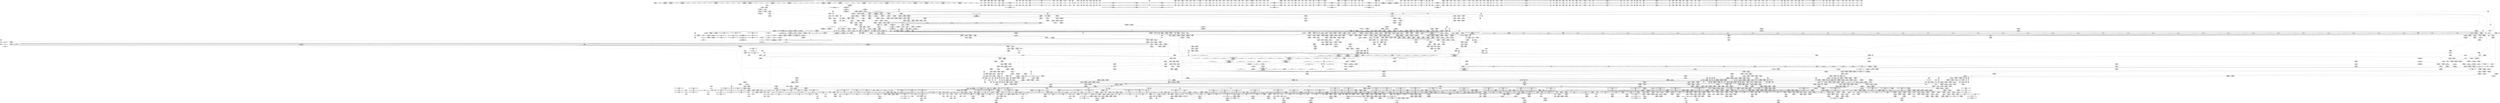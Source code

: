 digraph {
	CE0x61fe460 [shape=record,shape=Mrecord,label="{CE0x61fe460|tomoyo_fill_path_info:const_len|security/tomoyo/util.c,666|*SummSource*}"]
	CE0x491b650 [shape=record,shape=Mrecord,label="{CE0x491b650|tomoyo_get_mode:if.then|*SummSink*}"]
	CE0x55360b0 [shape=record,shape=Mrecord,label="{CE0x55360b0|srcu_read_unlock20:dep_map|include/linux/srcu.h,236|*SummSink*}"]
	CE0x7c73a10 [shape=record,shape=Mrecord,label="{CE0x7c73a10|tomoyo_const_part_length:tmp35|security/tomoyo/util.c,643}"]
	CE0x7185050 [shape=record,shape=Mrecord,label="{CE0x7185050|__llvm_gcov_indirect_counter_increment114:tmp6|*SummSink*}"]
	CE0x666c590 [shape=record,shape=Mrecord,label="{CE0x666c590|GLOBAL:tomoyo_read_unlock19|*Constant*|*SummSource*}"]
	CE0x62d38f0 [shape=record,shape=Mrecord,label="{CE0x62d38f0|tomoyo_init_request_info:tmp6|security/tomoyo/util.c,1004|*SummSink*}"]
	CE0x535f430 [shape=record,shape=Mrecord,label="{CE0x535f430|tomoyo_unix_entry:call18|security/tomoyo/network.c,559|*SummSource*}"]
	CE0x53ecf30 [shape=record,shape=Mrecord,label="{CE0x53ecf30|tomoyo_get_mode:idxprom3|security/tomoyo/util.c,983|*SummSource*}"]
	CE0x548b2f0 [shape=record,shape=Mrecord,label="{CE0x548b2f0|tomoyo_fill_path_info:ptr|Function::tomoyo_fill_path_info&Arg::ptr::}"]
	CE0x5482270 [shape=record,shape=Mrecord,label="{CE0x5482270|tomoyo_audit_net_log:call|security/tomoyo/network.c,366|*SummSink*}"]
	CE0x7b1e200 [shape=record,shape=Mrecord,label="{CE0x7b1e200|tomoyo_unix_entry:unix05|security/tomoyo/network.c,551|*SummSource*}"]
	CE0x6185ce0 [shape=record,shape=Mrecord,label="{CE0x6185ce0|i32_8|*Constant*}"]
	CE0x52bd3e0 [shape=record,shape=Mrecord,label="{CE0x52bd3e0|VOIDTB_TE:_CE_2272,6368_|*MultipleSource*|security/tomoyo/util.c,1010|Function::tomoyo_get_mode&Arg::ns::}"]
	CE0x47bbda0 [shape=record,shape=Mrecord,label="{CE0x47bbda0|tomoyo_unix_entry:addr21|security/tomoyo/network.c, 561}"]
	CE0x483ea40 [shape=record,shape=Mrecord,label="{CE0x483ea40|128:_i8*,_1208:_%struct.file*,_:_CMRE_128,136_|*MultipleSource*|security/tomoyo/common.h,1205|security/tomoyo/common.h,1205}"]
	CE0x676dc40 [shape=record,shape=Mrecord,label="{CE0x676dc40|tomoyo_domain:tmp6|security/tomoyo/common.h,1205|*SummSource*}"]
	CE0x64bbc20 [shape=record,shape=Mrecord,label="{CE0x64bbc20|i64**_getelementptr_inbounds_(_3_x_i64*_,_3_x_i64*_*___llvm_gcda_edge_table44,_i64_0,_i64_1)|*Constant*}"]
	CE0x65d8730 [shape=record,shape=Mrecord,label="{CE0x65d8730|GLOBAL:tomoyo_profile|*Constant*|*SummSource*}"]
	CE0x65efef0 [shape=record,shape=Mrecord,label="{CE0x65efef0|i64*_getelementptr_inbounds_(_22_x_i64_,_22_x_i64_*___llvm_gcov_ctr3840,_i64_0,_i64_19)|*Constant*|*SummSource*}"]
	CE0x7c2f890 [shape=record,shape=Mrecord,label="{CE0x7c2f890|VOIDTB_TE:_CE_6384,6388_|*MultipleSource*|security/tomoyo/util.c,1010|Function::tomoyo_get_mode&Arg::ns::}"]
	CE0x4622f30 [shape=record,shape=Mrecord,label="{CE0x4622f30|128:_i8*,_1208:_%struct.file*,_:_CMRE_6,7_}"]
	CE0x65e79e0 [shape=record,shape=Mrecord,label="{CE0x65e79e0|tomoyo_const_part_length:tmp3|security/tomoyo/util.c,624|*SummSink*}"]
	CE0x63282a0 [shape=record,shape=Mrecord,label="{CE0x63282a0|tomoyo_const_part_length:tmp31|security/tomoyo/util.c,641|*SummSource*}"]
	CE0x7c5b400 [shape=record,shape=Mrecord,label="{CE0x7c5b400|tomoyo_domain:tmp8|security/tomoyo/common.h,1205}"]
	CE0x5437c50 [shape=record,shape=Mrecord,label="{CE0x5437c50|i64*_getelementptr_inbounds_(_31_x_i64_,_31_x_i64_*___llvm_gcov_ctr43150,_i64_0,_i64_4)|*Constant*|*SummSource*}"]
	CE0x5540ae0 [shape=record,shape=Mrecord,label="{CE0x5540ae0|GLOBAL:tomoyo_unix2mac|Global_var:tomoyo_unix2mac|*SummSink*}"]
	CE0x547bca0 [shape=record,shape=Mrecord,label="{CE0x547bca0|get_current:tmp2|*SummSink*}"]
	CE0x717d8d0 [shape=record,shape=Mrecord,label="{CE0x717d8d0|i64*_getelementptr_inbounds_(_11_x_i64_,_11_x_i64_*___llvm_gcov_ctr54147,_i64_0,_i64_8)|*Constant*|*SummSource*}"]
	CE0x62bc030 [shape=record,shape=Mrecord,label="{CE0x62bc030|GLOBAL:tomoyo_domain|*Constant*|*SummSink*}"]
	CE0x474a640 [shape=record,shape=Mrecord,label="{CE0x474a640|tomoyo_audit_net_log:family|Function::tomoyo_audit_net_log&Arg::family::|*SummSink*}"]
	CE0x7c02050 [shape=record,shape=Mrecord,label="{CE0x7c02050|tomoyo_check_unix_address:tmp3|security/tomoyo/network.c,596|*SummSink*}"]
	CE0x7ba3bb0 [shape=record,shape=Mrecord,label="{CE0x7ba3bb0|i64*_getelementptr_inbounds_(_2_x_i64_,_2_x_i64_*___llvm_gcov_ctr4533,_i64_0,_i64_1)|*Constant*}"]
	CE0x659fb30 [shape=record,shape=Mrecord,label="{CE0x659fb30|tomoyo_domain:tmp|*SummSink*}"]
	CE0x62b2a80 [shape=record,shape=Mrecord,label="{CE0x62b2a80|i64_0|*Constant*}"]
	CE0x6676c30 [shape=record,shape=Mrecord,label="{CE0x6676c30|tomoyo_domain:land.lhs.true|*SummSink*}"]
	CE0x7dccc60 [shape=record,shape=Mrecord,label="{CE0x7dccc60|tomoyo_unix_entry:tmp19|security/tomoyo/network.c,553|*SummSink*}"]
	CE0x53bbe00 [shape=record,shape=Mrecord,label="{CE0x53bbe00|tomoyo_const_part_length:cmp25|security/tomoyo/util.c,644|*SummSource*}"]
	CE0x46b01e0 [shape=record,shape=Mrecord,label="{CE0x46b01e0|0:_i8,_array:_GCRE_tomoyo_index2category_constant_39_x_i8_c_00_00_00_00_00_00_00_00_00_00_00_00_00_00_00_00_00_00_00_00_00_00_00_01_01_01_01_01_01_01_01_01_01_01_01_01_01_01_02_,_align_16:_elem_36::|security/tomoyo/util.c,983}"]
	CE0x7e2c3e0 [shape=record,shape=Mrecord,label="{CE0x7e2c3e0|tomoyo_check_unix_address:tmp13|security/tomoyo/network.c,601|*SummSource*}"]
	CE0x47b8a40 [shape=record,shape=Mrecord,label="{CE0x47b8a40|tomoyo_const_part_length:tmp13|security/tomoyo/util.c,626|*SummSink*}"]
	CE0x677f5b0 [shape=record,shape=Mrecord,label="{CE0x677f5b0|GLOBAL:lockdep_rcu_suspicious|*Constant*}"]
	CE0x468c0b0 [shape=record,shape=Mrecord,label="{CE0x468c0b0|tomoyo_const_part_length:conv2|security/tomoyo/util.c,627|*SummSink*}"]
	CE0x659f940 [shape=record,shape=Mrecord,label="{CE0x659f940|tomoyo_domain:tmp|*SummSource*}"]
	CE0x558f340 [shape=record,shape=Mrecord,label="{CE0x558f340|i64_6|*Constant*|*SummSink*}"]
	CE0x47d57c0 [shape=record,shape=Mrecord,label="{CE0x47d57c0|_ret_void,_!dbg_!38907|include/linux/srcu.h,238|*SummSource*}"]
	CE0x54639a0 [shape=record,shape=Mrecord,label="{CE0x54639a0|i32_39|*Constant*|*SummSink*}"]
	CE0x61ef030 [shape=record,shape=Mrecord,label="{CE0x61ef030|tomoyo_const_part_length:cmp21|security/tomoyo/util.c,644|*SummSink*}"]
	CE0x52bd570 [shape=record,shape=Mrecord,label="{CE0x52bd570|VOIDTB_TE:_CE_6368,6376_|*MultipleSource*|security/tomoyo/util.c,1010|Function::tomoyo_get_mode&Arg::ns::}"]
	CE0x64eacb0 [shape=record,shape=Mrecord,label="{CE0x64eacb0|tomoyo_get_mode:bb|*SummSource*}"]
	CE0x643d9a0 [shape=record,shape=Mrecord,label="{CE0x643d9a0|tomoyo_unix_entry:param25|security/tomoyo/network.c,567|*SummSink*}"]
	CE0x6253290 [shape=record,shape=Mrecord,label="{CE0x6253290|tomoyo_domain:tmp17|security/tomoyo/common.h,1205|*SummSource*}"]
	CE0x7e2bde0 [shape=record,shape=Mrecord,label="{CE0x7e2bde0|tomoyo_check_unix_address:tmp12|security/tomoyo/network.c,601|*SummSink*}"]
	CE0x52bde10 [shape=record,shape=Mrecord,label="{CE0x52bde10|0:_i8,_array:_GCRE_tomoyo_index2category_constant_39_x_i8_c_00_00_00_00_00_00_00_00_00_00_00_00_00_00_00_00_00_00_00_00_00_00_00_01_01_01_01_01_01_01_01_01_01_01_01_01_01_01_02_,_align_16:_elem_3::|security/tomoyo/util.c,983}"]
	CE0x65582b0 [shape=record,shape=Mrecord,label="{CE0x65582b0|tomoyo_domain:tobool|security/tomoyo/common.h,1205|*SummSink*}"]
	CE0x46232f0 [shape=record,shape=Mrecord,label="{CE0x46232f0|128:_i8*,_1208:_%struct.file*,_:_CMRE_16,20_|*MultipleSource*|security/tomoyo/common.h,1205|security/tomoyo/common.h,1205}"]
	CE0x54927b0 [shape=record,shape=Mrecord,label="{CE0x54927b0|tomoyo_unix_entry:conv14|security/tomoyo/network.c,557|*SummSink*}"]
	CE0x491b200 [shape=record,shape=Mrecord,label="{CE0x491b200|tomoyo_get_mode:if.end|*SummSink*}"]
	CE0x555a290 [shape=record,shape=Mrecord,label="{CE0x555a290|tomoyo_unix_entry:tmp5|security/tomoyo/network.c,546}"]
	CE0x7b4b350 [shape=record,shape=Mrecord,label="{CE0x7b4b350|tomoyo_get_mode:config|security/tomoyo/util.c,981}"]
	CE0x6496a30 [shape=record,shape=Mrecord,label="{CE0x6496a30|tomoyo_unix_entry:tmp1|*SummSource*}"]
	CE0x47b8d50 [shape=record,shape=Mrecord,label="{CE0x47b8d50|i64*_getelementptr_inbounds_(_22_x_i64_,_22_x_i64_*___llvm_gcov_ctr3840,_i64_0,_i64_0)|*Constant*|*SummSink*}"]
	CE0x7cfa920 [shape=record,shape=Mrecord,label="{CE0x7cfa920|tomoyo_fill_path_info:is_patterned|security/tomoyo/util.c,668}"]
	CE0x558ef00 [shape=record,shape=Mrecord,label="{CE0x558ef00|i64_5|*Constant*|*SummSource*}"]
	CE0x55aa8b0 [shape=record,shape=Mrecord,label="{CE0x55aa8b0|tomoyo_const_part_length:tmp53|security/tomoyo/util.c,652}"]
	CE0x7be7c20 [shape=record,shape=Mrecord,label="{CE0x7be7c20|i64*_getelementptr_inbounds_(_6_x_i64_,_6_x_i64_*___llvm_gcov_ctr3747,_i64_0,_i64_0)|*Constant*|*SummSource*}"]
	CE0x6496ef0 [shape=record,shape=Mrecord,label="{CE0x6496ef0|tomoyo_fill_path_info:conv3|security/tomoyo/util.c,666|*SummSource*}"]
	CE0x7b82af0 [shape=record,shape=Mrecord,label="{CE0x7b82af0|COLLAPSED:_GCMRE___llvm_gcov_ctr4137_internal_global_4_x_i64_zeroinitializer:_elem_0:default:}"]
	CE0x7dcf860 [shape=record,shape=Mrecord,label="{CE0x7dcf860|tomoyo_domain:tmp18|security/tomoyo/common.h,1205}"]
	CE0x66aad40 [shape=record,shape=Mrecord,label="{CE0x66aad40|tomoyo_unix_entry:call3|security/tomoyo/network.c,548|*SummSource*}"]
	CE0x6274450 [shape=record,shape=Mrecord,label="{CE0x6274450|tomoyo_unix_entry:if.end|*SummSink*}"]
	CE0x54d9450 [shape=record,shape=Mrecord,label="{CE0x54d9450|rcu_lock_release21:tmp4|include/linux/rcupdate.h,423|*SummSource*}"]
	CE0x47c6310 [shape=record,shape=Mrecord,label="{CE0x47c6310|tomoyo_unix_entry:if.else|*SummSource*}"]
	CE0x6536fa0 [shape=record,shape=Mrecord,label="{CE0x6536fa0|tomoyo_unix_entry:tmp46|security/tomoyo/network.c,573}"]
	CE0x462e160 [shape=record,shape=Mrecord,label="{CE0x462e160|tomoyo_audit_unix_log:param1|security/tomoyo/network.c,406|*SummSink*}"]
	CE0x7e906a0 [shape=record,shape=Mrecord,label="{CE0x7e906a0|tomoyo_unix_entry:address|Function::tomoyo_unix_entry&Arg::address::|*SummSink*}"]
	CE0x53f08c0 [shape=record,shape=Mrecord,label="{CE0x53f08c0|rcu_lock_acquire18:map|Function::rcu_lock_acquire18&Arg::map::|*SummSource*}"]
	CE0x6625860 [shape=record,shape=Mrecord,label="{CE0x6625860|tomoyo_const_part_length:tmp21|security/tomoyo/util.c,631}"]
	CE0x52e6780 [shape=record,shape=Mrecord,label="{CE0x52e6780|tomoyo_check_unix_address:tmp3|security/tomoyo/network.c,596}"]
	CE0x66d0ff0 [shape=record,shape=Mrecord,label="{CE0x66d0ff0|GLOBAL:tomoyo_get_mode|*Constant*}"]
	CE0x5482960 [shape=record,shape=Mrecord,label="{CE0x5482960|i32_(%struct.tomoyo_request_info.524*,_i8*,_...)*_bitcast_(i32_(%struct.tomoyo_request_info*,_i8*,_...)*_tomoyo_supervisor_to_i32_(%struct.tomoyo_request_info.524*,_i8*,_...)*)|*Constant*|*SummSink*}"]
	CE0x7b72600 [shape=record,shape=Mrecord,label="{CE0x7b72600|tomoyo_fill_path_info:land.end}"]
	CE0x546cfa0 [shape=record,shape=Mrecord,label="{CE0x546cfa0|tomoyo_unix_entry:len.0|*SummSource*}"]
	CE0x6467480 [shape=record,shape=Mrecord,label="{CE0x6467480|i32_2|*Constant*|*SummSource*}"]
	CE0x659e320 [shape=record,shape=Mrecord,label="{CE0x659e320|tomoyo_get_mode:mode.1}"]
	CE0x5513a20 [shape=record,shape=Mrecord,label="{CE0x5513a20|tomoyo_get_mode:cmp11|security/tomoyo/util.c,985|*SummSink*}"]
	CE0x7bf7f20 [shape=record,shape=Mrecord,label="{CE0x7bf7f20|i32_0|*Constant*|*SummSink*}"]
	CE0x7be8bd0 [shape=record,shape=Mrecord,label="{CE0x7be8bd0|tomoyo_fill_path_info:tmp8|security/tomoyo/util.c,667|*SummSource*}"]
	CE0x5571bd0 [shape=record,shape=Mrecord,label="{CE0x5571bd0|tomoyo_unix_entry:if.end36}"]
	CE0x7c40190 [shape=record,shape=Mrecord,label="{CE0x7c40190|i64_18|*Constant*|*SummSource*}"]
	CE0x53a7780 [shape=record,shape=Mrecord,label="{CE0x53a7780|VOIDTB_TE:_CE_0,2048_|*MultipleSource*|security/tomoyo/util.c,1010|Function::tomoyo_get_mode&Arg::ns::}"]
	CE0x6239a90 [shape=record,shape=Mrecord,label="{CE0x6239a90|i8_0|*Constant*|*SummSink*}"]
	CE0x7c02730 [shape=record,shape=Mrecord,label="{CE0x7c02730|tomoyo_check_unix_address:unix0|security/tomoyo/network.c,594|*SummSource*}"]
	CE0x7de8f60 [shape=record,shape=Mrecord,label="{CE0x7de8f60|GLOBAL:lock_release|*Constant*|*SummSink*}"]
	CE0x7b3f9c0 [shape=record,shape=Mrecord,label="{CE0x7b3f9c0|GLOBAL:__llvm_gcov_ctr32134|Global_var:__llvm_gcov_ctr32134|*SummSink*}"]
	CE0x7c73c20 [shape=record,shape=Mrecord,label="{CE0x7c73c20|tomoyo_const_part_length:tmp35|security/tomoyo/util.c,643|*SummSink*}"]
	CE0x547db50 [shape=record,shape=Mrecord,label="{CE0x547db50|tomoyo_audit_net_log:tmp|*SummSource*}"]
	CE0x468b770 [shape=record,shape=Mrecord,label="{CE0x468b770|__llvm_gcov_indirect_counter_increment114:exit|*SummSource*}"]
	CE0x7cffe10 [shape=record,shape=Mrecord,label="{CE0x7cffe10|tomoyo_fill_path_info:hash|security/tomoyo/util.c,669|*SummSource*}"]
	CE0x47ac130 [shape=record,shape=Mrecord,label="{CE0x47ac130|i64*_getelementptr_inbounds_(_22_x_i64_,_22_x_i64_*___llvm_gcov_ctr3840,_i64_0,_i64_11)|*Constant*|*SummSource*}"]
	CE0x7b939b0 [shape=record,shape=Mrecord,label="{CE0x7b939b0|tomoyo_check_unix_address:tmp1}"]
	CE0x4959f40 [shape=record,shape=Mrecord,label="{CE0x4959f40|tomoyo_unix_entry:tmp33|security/tomoyo/network.c,560}"]
	CE0x47b8980 [shape=record,shape=Mrecord,label="{CE0x47b8980|tomoyo_const_part_length:tmp13|security/tomoyo/util.c,626|*SummSource*}"]
	CE0x644f9b0 [shape=record,shape=Mrecord,label="{CE0x644f9b0|tomoyo_unix_entry:protocol23|security/tomoyo/network.c,566}"]
	CE0x7b9deb0 [shape=record,shape=Mrecord,label="{CE0x7b9deb0|tomoyo_init_request_info:tmp9|security/tomoyo/util.c,1006|*SummSource*}"]
	CE0x6742880 [shape=record,shape=Mrecord,label="{CE0x6742880|i64*_getelementptr_inbounds_(_4_x_i64_,_4_x_i64_*___llvm_gcov_ctr4731,_i64_0,_i64_3)|*Constant*|*SummSink*}"]
	CE0x7bba700 [shape=record,shape=Mrecord,label="{CE0x7bba700|tomoyo_get_mode:tmp3|security/tomoyo/util.c,978|*SummSource*}"]
	CE0x61dacd0 [shape=record,shape=Mrecord,label="{CE0x61dacd0|tomoyo_init_request_info:tmp10|security/tomoyo/util.c,1006|*SummSource*}"]
	CE0x7c37c20 [shape=record,shape=Mrecord,label="{CE0x7c37c20|tomoyo_check_unix_address:tmp6|security/tomoyo/network.c,596}"]
	CE0x465f450 [shape=record,shape=Mrecord,label="{CE0x465f450|tomoyo_const_part_length:tmp32|security/tomoyo/util.c,641|*SummSink*}"]
	CE0x6513730 [shape=record,shape=Mrecord,label="{CE0x6513730|i64_17|*Constant*}"]
	CE0x62000a0 [shape=record,shape=Mrecord,label="{CE0x62000a0|tomoyo_unix_entry:do.cond}"]
	CE0x65c60a0 [shape=record,shape=Mrecord,label="{CE0x65c60a0|tomoyo_unix_entry:conv6|security/tomoyo/network.c,551}"]
	CE0x6743060 [shape=record,shape=Mrecord,label="{CE0x6743060|i8*_undef|*Constant*}"]
	CE0x480e5c0 [shape=record,shape=Mrecord,label="{CE0x480e5c0|0:_i8*,_array:_GCRE_tomoyo_socket_keyword_external_constant_4_x_i8*_:_elem_0::|security/tomoyo/network.c,368}"]
	CE0x7bb5500 [shape=record,shape=Mrecord,label="{CE0x7bb5500|tomoyo_const_part_length:return}"]
	CE0x7e774c0 [shape=record,shape=Mrecord,label="{CE0x7e774c0|i32_50|*Constant*}"]
	CE0x5437d70 [shape=record,shape=Mrecord,label="{CE0x5437d70|i32_6|*Constant*}"]
	CE0x62b28d0 [shape=record,shape=Mrecord,label="{CE0x62b28d0|i64*_getelementptr_inbounds_(_12_x_i64_,_12_x_i64_*___llvm_gcov_ctr31133,_i64_0,_i64_0)|*Constant*|*SummSink*}"]
	CE0x491bbd0 [shape=record,shape=Mrecord,label="{CE0x491bbd0|i64*_getelementptr_inbounds_(_2_x_i64_,_2_x_i64_*___llvm_gcov_ctr4434,_i64_0,_i64_1)|*Constant*|*SummSink*}"]
	CE0x54ba010 [shape=record,shape=Mrecord,label="{CE0x54ba010|rcu_lock_release21:tmp5|include/linux/rcupdate.h,423|*SummSink*}"]
	CE0x64bb1e0 [shape=record,shape=Mrecord,label="{CE0x64bb1e0|tomoyo_domain:if.end|*SummSink*}"]
	CE0x62e1650 [shape=record,shape=Mrecord,label="{CE0x62e1650|tomoyo_fill_path_info:conv|security/tomoyo/util.c,664|*SummSource*}"]
	CE0x7bb53a0 [shape=record,shape=Mrecord,label="{CE0x7bb53a0|tomoyo_audit_net_log:arrayidx|security/tomoyo/network.c,367}"]
	CE0x7b97cc0 [shape=record,shape=Mrecord,label="{CE0x7b97cc0|tomoyo_check_unix_address:address|Function::tomoyo_check_unix_address&Arg::address::}"]
	CE0x66d1630 [shape=record,shape=Mrecord,label="{CE0x66d1630|tomoyo_get_mode:entry|*SummSource*}"]
	CE0x6626120 [shape=record,shape=Mrecord,label="{CE0x6626120|tomoyo_const_part_length:sw.bb|*SummSource*}"]
	CE0x64bebc0 [shape=record,shape=Mrecord,label="{CE0x64bebc0|tomoyo_unix_entry:call31|security/tomoyo/network.c,571}"]
	CE0x659ffb0 [shape=record,shape=Mrecord,label="{CE0x659ffb0|tomoyo_get_mode:tmp6|security/tomoyo/util.c,978}"]
	CE0x547d570 [shape=record,shape=Mrecord,label="{CE0x547d570|tomoyo_get_mode:tmp|*SummSink*}"]
	CE0x7cd8fc0 [shape=record,shape=Mrecord,label="{CE0x7cd8fc0|tomoyo_const_part_length:tobool|security/tomoyo/util.c,624|*SummSource*}"]
	CE0x535ec90 [shape=record,shape=Mrecord,label="{CE0x535ec90|i32_9|*Constant*|*SummSource*}"]
	CE0x64af950 [shape=record,shape=Mrecord,label="{CE0x64af950|tomoyo_unix_entry:call31|security/tomoyo/network.c,571|*SummSink*}"]
	CE0x47dd440 [shape=record,shape=Mrecord,label="{CE0x47dd440|i64*_getelementptr_inbounds_(_2_x_i64_,_2_x_i64_*___llvm_gcov_ctr4038,_i64_0,_i64_0)|*Constant*|*SummSink*}"]
	CE0x66aaa50 [shape=record,shape=Mrecord,label="{CE0x66aaa50|tomoyo_unix_entry:tmp8|security/tomoyo/network.c,548|*SummSink*}"]
	CE0x622efb0 [shape=record,shape=Mrecord,label="{CE0x622efb0|i32_1205|*Constant*}"]
	CE0x562ab10 [shape=record,shape=Mrecord,label="{CE0x562ab10|tomoyo_const_part_length:cmp15|security/tomoyo/util.c,641}"]
	CE0x535f060 [shape=record,shape=Mrecord,label="{CE0x535f060|tomoyo_unix_entry:len.1|*SummSource*}"]
	CE0x47bac40 [shape=record,shape=Mrecord,label="{CE0x47bac40|tomoyo_const_part_length:sw.bb|*SummSink*}"]
	CE0x65987e0 [shape=record,shape=Mrecord,label="{CE0x65987e0|tomoyo_unix_entry:conv|security/tomoyo/network.c,548|*SummSource*}"]
	CE0x4544af0 [shape=record,shape=Mrecord,label="{CE0x4544af0|_ret_i32_%retval.0,_!dbg_!38957|security/tomoyo/util.c,652|*SummSink*}"]
	CE0x46af390 [shape=record,shape=Mrecord,label="{CE0x46af390|tomoyo_audit_net_log:protocol|Function::tomoyo_audit_net_log&Arg::protocol::}"]
	CE0x65368b0 [shape=record,shape=Mrecord,label="{CE0x65368b0|tomoyo_unix_entry:tmp45|security/tomoyo/network.c,573}"]
	CE0x483c620 [shape=record,shape=Mrecord,label="{CE0x483c620|128:_i8*,_1208:_%struct.file*,_:_CMRE_160,168_|*MultipleSource*|security/tomoyo/common.h,1205|security/tomoyo/common.h,1205}"]
	CE0x6691290 [shape=record,shape=Mrecord,label="{CE0x6691290|tomoyo_read_lock16:bb}"]
	CE0x53ec6c0 [shape=record,shape=Mrecord,label="{CE0x53ec6c0|tomoyo_get_mode:call|security/tomoyo/util.c,980|*SummSink*}"]
	CE0x66a0110 [shape=record,shape=Mrecord,label="{CE0x66a0110|tomoyo_domain:call|security/tomoyo/common.h,1205|*SummSource*}"]
	CE0x45febc0 [shape=record,shape=Mrecord,label="{CE0x45febc0|tomoyo_read_unlock19:bb|*SummSource*}"]
	CE0x46165a0 [shape=record,shape=Mrecord,label="{CE0x46165a0|__llvm_gcov_indirect_counter_increment114:tmp5}"]
	CE0x7b92780 [shape=record,shape=Mrecord,label="{CE0x7b92780|i32_0|*Constant*|*SummSource*}"]
	CE0x56475e0 [shape=record,shape=Mrecord,label="{CE0x56475e0|tomoyo_fill_path_info:arrayidx|security/tomoyo/util.c,667}"]
	CE0x623f670 [shape=record,shape=Mrecord,label="{CE0x623f670|_call_void___llvm_gcov_indirect_counter_increment114(i32*___llvm_gcov_global_state_pred45,_i64**_getelementptr_inbounds_(_3_x_i64*_,_3_x_i64*_*___llvm_gcda_edge_table44,_i64_0,_i64_2)),_!dbg_!38930|security/tomoyo/util.c,640|*SummSink*}"]
	CE0x7c5b710 [shape=record,shape=Mrecord,label="{CE0x7c5b710|tomoyo_get_mode:tmp12|security/tomoyo/util.c,982|*SummSource*}"]
	CE0x491b2f0 [shape=record,shape=Mrecord,label="{CE0x491b2f0|tomoyo_domain:tmp23|security/tomoyo/common.h,1205|*SummSource*}"]
	CE0x6383240 [shape=record,shape=Mrecord,label="{CE0x6383240|24:_%struct.tomoyo_path_info*,_32:_i8,_33:_i8,_72:_i8,_:_SCMRE_39,40_}"]
	CE0x65bf240 [shape=record,shape=Mrecord,label="{CE0x65bf240|i64**_getelementptr_inbounds_(_3_x_i64*_,_3_x_i64*_*___llvm_gcda_edge_table44,_i64_0,_i64_0)|*Constant*|*SummSink*}"]
	CE0x7c7c640 [shape=record,shape=Mrecord,label="{CE0x7c7c640|tomoyo_fill_path_info:tmp12|security/tomoyo/util.c,667}"]
	CE0x535f560 [shape=record,shape=Mrecord,label="{CE0x535f560|tomoyo_unix_entry:call18|security/tomoyo/network.c,559|*SummSink*}"]
	CE0x65e9360 [shape=record,shape=Mrecord,label="{CE0x65e9360|tomoyo_get_mode:conv|security/tomoyo/util.c,982}"]
	CE0x7b3f7c0 [shape=record,shape=Mrecord,label="{CE0x7b3f7c0|tomoyo_unix_entry:tmp3|*LoadInst*|security/tomoyo/network.c,546|*SummSink*}"]
	CE0x53340d0 [shape=record,shape=Mrecord,label="{CE0x53340d0|tomoyo_audit_net_log:tmp|*SummSink*}"]
	CE0x52c3120 [shape=record,shape=Mrecord,label="{CE0x52c3120|srcu_read_unlock20:sp|Function::srcu_read_unlock20&Arg::sp::|*SummSink*}"]
	CE0x490c5a0 [shape=record,shape=Mrecord,label="{CE0x490c5a0|GLOBAL:__srcu_read_lock|*Constant*|*SummSource*}"]
	CE0x659f4c0 [shape=record,shape=Mrecord,label="{CE0x659f4c0|tomoyo_audit_net_log:idxprom|security/tomoyo/network.c,367|*SummSource*}"]
	CE0x7184ef0 [shape=record,shape=Mrecord,label="{CE0x7184ef0|__llvm_gcov_indirect_counter_increment114:tmp6}"]
	CE0x5361480 [shape=record,shape=Mrecord,label="{CE0x5361480|tomoyo_init_request_info:call|security/tomoyo/util.c,1005}"]
	CE0x46d3150 [shape=record,shape=Mrecord,label="{CE0x46d3150|_call_void_mcount()_#3|*SummSink*}"]
	CE0x7bc6c60 [shape=record,shape=Mrecord,label="{CE0x7bc6c60|GLOBAL:tomoyo_const_part_length|*Constant*}"]
	CE0x7c5bb40 [shape=record,shape=Mrecord,label="{CE0x7c5bb40|tomoyo_domain:tmp13|security/tomoyo/common.h,1205}"]
	CE0x7c563d0 [shape=record,shape=Mrecord,label="{CE0x7c563d0|tomoyo_unix_entry:protocol|security/tomoyo/network.c,546|*SummSource*}"]
	CE0x60dd590 [shape=record,shape=Mrecord,label="{CE0x60dd590|tomoyo_init_request_info:domain|Function::tomoyo_init_request_info&Arg::domain::|*SummSink*}"]
	CE0x61ebd10 [shape=record,shape=Mrecord,label="{CE0x61ebd10|tomoyo_get_mode:tmp27|security/tomoyo/util.c,988|*SummSource*}"]
	CE0x468a9a0 [shape=record,shape=Mrecord,label="{CE0x468a9a0|get_current:tmp1}"]
	CE0x6328a40 [shape=record,shape=Mrecord,label="{CE0x6328a40|tomoyo_const_part_length:if.then|*SummSource*}"]
	CE0x65ee950 [shape=record,shape=Mrecord,label="{CE0x65ee950|tomoyo_const_part_length:tmp28|security/tomoyo/util.c,641|*SummSink*}"]
	CE0x467c1a0 [shape=record,shape=Mrecord,label="{CE0x467c1a0|tomoyo_audit_net_log:r|Function::tomoyo_audit_net_log&Arg::r::}"]
	CE0x55915a0 [shape=record,shape=Mrecord,label="{CE0x55915a0|tomoyo_init_request_info:type|security/tomoyo/util.c,1009|*SummSource*}"]
	CE0x7bc7130 [shape=record,shape=Mrecord,label="{CE0x7bc7130|tomoyo_read_unlock19:tmp1|*SummSink*}"]
	CE0x638dc00 [shape=record,shape=Mrecord,label="{CE0x638dc00|tomoyo_unix_entry:tmp25|security/tomoyo/network.c,556}"]
	"CONST[source:0(mediator),value:0(static)][purpose:{operation}]"
	CE0x7c1d060 [shape=record,shape=Mrecord,label="{CE0x7c1d060|tomoyo_read_lock16:entry|*SummSource*}"]
	CE0x7c867a0 [shape=record,shape=Mrecord,label="{CE0x7c867a0|tomoyo_check_unix_address:arraydecay|security/tomoyo/network.c,598|*SummSource*}"]
	CE0x65c6110 [shape=record,shape=Mrecord,label="{CE0x65c6110|tomoyo_unix_entry:conv6|security/tomoyo/network.c,551|*SummSource*}"]
	CE0x5567bf0 [shape=record,shape=Mrecord,label="{CE0x5567bf0|tomoyo_unix_entry:do.end|*SummSink*}"]
	CE0x7bc67a0 [shape=record,shape=Mrecord,label="{CE0x7bc67a0|tomoyo_audit_unix_log:param|security/tomoyo/network.c,405|*SummSource*}"]
	CE0x6284cf0 [shape=record,shape=Mrecord,label="{CE0x6284cf0|i64*_getelementptr_inbounds_(_12_x_i64_,_12_x_i64_*___llvm_gcov_ctr31133,_i64_0,_i64_9)|*Constant*|*SummSource*}"]
	CE0x546c800 [shape=record,shape=Mrecord,label="{CE0x546c800|tomoyo_unix_entry:conv16|security/tomoyo/network.c,557}"]
	CE0x7c1c8f0 [shape=record,shape=Mrecord,label="{CE0x7c1c8f0|_call_void_mcount()_#3}"]
	CE0x60dd520 [shape=record,shape=Mrecord,label="{CE0x60dd520|tomoyo_init_request_info:domain|Function::tomoyo_init_request_info&Arg::domain::|*SummSource*}"]
	CE0x6296ca0 [shape=record,shape=Mrecord,label="{CE0x6296ca0|i64_1|*Constant*}"]
	CE0x52c32e0 [shape=record,shape=Mrecord,label="{CE0x52c32e0|tomoyo_read_unlock19:bb}"]
	CE0x6432ac0 [shape=record,shape=Mrecord,label="{CE0x6432ac0|i64*_getelementptr_inbounds_(_4_x_i64_,_4_x_i64_*___llvm_gcov_ctr4137,_i64_0,_i64_3)|*Constant*|*SummSource*}"]
	CE0x61f19d0 [shape=record,shape=Mrecord,label="{CE0x61f19d0|i32_4|*Constant*|*SummSink*}"]
	CE0x52e6710 [shape=record,shape=Mrecord,label="{CE0x52e6710|i64_2|*Constant*|*SummSource*}"]
	CE0x7b831b0 [shape=record,shape=Mrecord,label="{CE0x7b831b0|tomoyo_const_part_length:tmp22|security/tomoyo/util.c,634|*SummSource*}"]
	CE0x5681270 [shape=record,shape=Mrecord,label="{CE0x5681270|i64_0|*Constant*|*SummSink*}"]
	CE0x6252c20 [shape=record,shape=Mrecord,label="{CE0x6252c20|i8*_getelementptr_inbounds_(_45_x_i8_,_45_x_i8_*_.str13,_i32_0,_i32_0)|*Constant*}"]
	CE0x7c022a0 [shape=record,shape=Mrecord,label="{CE0x7c022a0|i64*_getelementptr_inbounds_(_6_x_i64_,_6_x_i64_*___llvm_gcov_ctr3747,_i64_0,_i64_3)|*Constant*|*SummSource*}"]
	CE0x61dcc70 [shape=record,shape=Mrecord,label="{CE0x61dcc70|tomoyo_unix_entry:if.then20|*SummSource*}"]
	CE0x7b7b0f0 [shape=record,shape=Mrecord,label="{CE0x7b7b0f0|tomoyo_domain:tmp7|security/tomoyo/common.h,1205|*SummSink*}"]
	CE0x7b4b560 [shape=record,shape=Mrecord,label="{CE0x7b4b560|i32_6|*Constant*|*SummSource*}"]
	CE0x464d110 [shape=record,shape=Mrecord,label="{CE0x464d110|GLOBAL:srcu_read_unlock20|*Constant*}"]
	CE0x61eeea0 [shape=record,shape=Mrecord,label="{CE0x61eeea0|tomoyo_const_part_length:cmp21|security/tomoyo/util.c,644|*SummSource*}"]
	CE0x47bbc70 [shape=record,shape=Mrecord,label="{CE0x47bbc70|tomoyo_unix_entry:r|security/tomoyo/network.c, 544|*SummSink*}"]
	CE0x4750620 [shape=record,shape=Mrecord,label="{CE0x4750620|0:_i8,_array:_GCRE_tomoyo_index2category_constant_39_x_i8_c_00_00_00_00_00_00_00_00_00_00_00_00_00_00_00_00_00_00_00_00_00_00_00_01_01_01_01_01_01_01_01_01_01_01_01_01_01_01_02_,_align_16:_elem_32::|security/tomoyo/util.c,983}"]
	CE0x6252d50 [shape=record,shape=Mrecord,label="{CE0x6252d50|i8*_getelementptr_inbounds_(_45_x_i8_,_45_x_i8_*_.str13,_i32_0,_i32_0)|*Constant*|*SummSink*}"]
	CE0x7c28d30 [shape=record,shape=Mrecord,label="{CE0x7c28d30|tomoyo_fill_path_info:tmp7|security/tomoyo/util.c,667|*SummSink*}"]
	CE0x6360d30 [shape=record,shape=Mrecord,label="{CE0x6360d30|24:_%struct.tomoyo_path_info*,_32:_i8,_33:_i8,_72:_i8,_:_SCMRE_27,28_}"]
	CE0x473dd90 [shape=record,shape=Mrecord,label="{CE0x473dd90|srcu_read_lock17:call|include/linux/srcu.h,220}"]
	CE0x532a730 [shape=record,shape=Mrecord,label="{CE0x532a730|tomoyo_const_part_length:retval.0|*SummSource*}"]
	CE0x6514fb0 [shape=record,shape=Mrecord,label="{CE0x6514fb0|tomoyo_unix_entry:tmp42|security/tomoyo/network.c,572|*SummSink*}"]
	CE0x7cba000 [shape=record,shape=Mrecord,label="{CE0x7cba000|i64_20|*Constant*|*SummSink*}"]
	CE0x640f8b0 [shape=record,shape=Mrecord,label="{CE0x640f8b0|tomoyo_unix_entry:param25|security/tomoyo/network.c,567}"]
	CE0x6515770 [shape=record,shape=Mrecord,label="{CE0x6515770|tomoyo_unix_entry:tmp44|security/tomoyo/network.c,572|*SummSource*}"]
	CE0x6742b10 [shape=record,shape=Mrecord,label="{CE0x6742b10|rcu_lock_release21:tmp6|*SummSink*}"]
	CE0x7c0afd0 [shape=record,shape=Mrecord,label="{CE0x7c0afd0|i32_47|*Constant*|*SummSource*}"]
	CE0x558f080 [shape=record,shape=Mrecord,label="{CE0x558f080|tomoyo_unix_entry:tmp16|security/tomoyo/network.c,553|*SummSink*}"]
	CE0x546ca30 [shape=record,shape=Mrecord,label="{CE0x546ca30|tomoyo_unix_entry:conv16|security/tomoyo/network.c,557|*SummSink*}"]
	CE0x46a6d50 [shape=record,shape=Mrecord,label="{CE0x46a6d50|tomoyo_unix_entry:unix0|security/tomoyo/network.c,550|*SummSink*}"]
	CE0x6742d80 [shape=record,shape=Mrecord,label="{CE0x6742d80|rcu_lock_release21:tmp7}"]
	CE0x55e8640 [shape=record,shape=Mrecord,label="{CE0x55e8640|i32_2|*Constant*}"]
	CE0x474a4b0 [shape=record,shape=Mrecord,label="{CE0x474a4b0|tomoyo_read_unlock19:bb|*SummSink*}"]
	CE0x7be7890 [shape=record,shape=Mrecord,label="{CE0x7be7890|0:_i8,_1:_i8,_32:_i8*,_40:_i32,_:_CMR_1,2_|*MultipleSource*|Function::tomoyo_check_unix_address&Arg::address::|security/tomoyo/network.c,594}"]
	CE0x664d5f0 [shape=record,shape=Mrecord,label="{CE0x664d5f0|i64*_getelementptr_inbounds_(_31_x_i64_,_31_x_i64_*___llvm_gcov_ctr43150,_i64_0,_i64_29)|*Constant*|*SummSink*}"]
	CE0x6558580 [shape=record,shape=Mrecord,label="{CE0x6558580|tomoyo_get_mode:tobool|security/tomoyo/util.c,978}"]
	CE0x7c30220 [shape=record,shape=Mrecord,label="{CE0x7c30220|tomoyo_get_mode:arrayidx4|security/tomoyo/util.c,983|*SummSource*}"]
	CE0x66c3a50 [shape=record,shape=Mrecord,label="{CE0x66c3a50|tomoyo_get_mode:index|Function::tomoyo_get_mode&Arg::index::}"]
	CE0x7da4510 [shape=record,shape=Mrecord,label="{CE0x7da4510|tomoyo_check_unix_address:tmp7|security/tomoyo/network.c,597|*SummSource*}"]
	CE0x7c2e600 [shape=record,shape=Mrecord,label="{CE0x7c2e600|tomoyo_get_mode:tmp26|security/tomoyo/util.c,987|*SummSource*}"]
	CE0x47ba2d0 [shape=record,shape=Mrecord,label="{CE0x47ba2d0|tomoyo_audit_net_log:idxprom1|security/tomoyo/network.c,368|*SummSource*}"]
	CE0x7b82fb0 [shape=record,shape=Mrecord,label="{CE0x7b82fb0|tomoyo_const_part_length:tmp22|security/tomoyo/util.c,634}"]
	CE0x652a3d0 [shape=record,shape=Mrecord,label="{CE0x652a3d0|tomoyo_unix_entry:address30|security/tomoyo/network.c,568|*SummSource*}"]
	CE0x63b4640 [shape=record,shape=Mrecord,label="{CE0x63b4640|24:_%struct.tomoyo_path_info*,_32:_i8,_33:_i8,_72:_i8,_:_SCMRE_64,72_|*MultipleSource*|security/tomoyo/network.c,544|security/tomoyo/network.c, 544|Function::tomoyo_init_request_info&Arg::r::|security/tomoyo/network.c,565}"]
	CE0x6676a00 [shape=record,shape=Mrecord,label="{CE0x6676a00|tomoyo_domain:do.body|*SummSink*}"]
	CE0x7c863c0 [shape=record,shape=Mrecord,label="{CE0x7c863c0|tomoyo_check_unix_address:sun_path|security/tomoyo/network.c,598|*SummSink*}"]
	CE0x53bc6d0 [shape=record,shape=Mrecord,label="{CE0x53bc6d0|i64_24|*Constant*}"]
	CE0x66666a0 [shape=record,shape=Mrecord,label="{CE0x66666a0|tomoyo_unix_entry:tmp51|security/tomoyo/network.c,577}"]
	CE0x7c3f620 [shape=record,shape=Mrecord,label="{CE0x7c3f620|tomoyo_const_part_length:tmp2|security/tomoyo/util.c,624}"]
	CE0x7c64950 [shape=record,shape=Mrecord,label="{CE0x7c64950|tomoyo_domain:tobool1|security/tomoyo/common.h,1205|*SummSink*}"]
	CE0x66afc70 [shape=record,shape=Mrecord,label="{CE0x66afc70|tomoyo_get_mode:tmp4|security/tomoyo/util.c,978}"]
	CE0x7e9dee0 [shape=record,shape=Mrecord,label="{CE0x7e9dee0|tomoyo_check_unix_address:cmp|security/tomoyo/network.c,596|*SummSink*}"]
	CE0x7c7a230 [shape=record,shape=Mrecord,label="{CE0x7c7a230|i64*_getelementptr_inbounds_(_4_x_i64_,_4_x_i64_*___llvm_gcov_ctr4137,_i64_0,_i64_1)|*Constant*}"]
	CE0x63e6fd0 [shape=record,shape=Mrecord,label="{CE0x63e6fd0|tomoyo_unix_entry:protocol22|security/tomoyo/network.c,566|*SummSource*}"]
	CE0x7b72260 [shape=record,shape=Mrecord,label="{CE0x7b72260|tomoyo_audit_unix_log:tmp1}"]
	CE0x675b7c0 [shape=record,shape=Mrecord,label="{CE0x675b7c0|tomoyo_domain:if.then|*SummSink*}"]
	CE0x467be50 [shape=record,shape=Mrecord,label="{CE0x467be50|tomoyo_audit_net_log:entry}"]
	CE0x55e6a30 [shape=record,shape=Mrecord,label="{CE0x55e6a30|tomoyo_unix_entry:land.lhs.true|*SummSink*}"]
	CE0x558f710 [shape=record,shape=Mrecord,label="{CE0x558f710|tomoyo_unix_entry:tmp17|security/tomoyo/network.c,553|*SummSource*}"]
	CE0x7bf9ac0 [shape=record,shape=Mrecord,label="{CE0x7bf9ac0|rcu_lock_acquire18:tmp2|*SummSink*}"]
	CE0x558f2d0 [shape=record,shape=Mrecord,label="{CE0x558f2d0|i64_6|*Constant*|*SummSource*}"]
	CE0x7b97310 [shape=record,shape=Mrecord,label="{CE0x7b97310|i32_3|*Constant*|*SummSink*}"]
	CE0x7d0b4d0 [shape=record,shape=Mrecord,label="{CE0x7d0b4d0|tomoyo_domain:tmp11|security/tomoyo/common.h,1205|*SummSink*}"]
	CE0x483c9e0 [shape=record,shape=Mrecord,label="{CE0x483c9e0|tomoyo_domain:tmp22|security/tomoyo/common.h,1205}"]
	CE0x485cf20 [shape=record,shape=Mrecord,label="{CE0x485cf20|srcu_read_lock17:tmp2}"]
	CE0x5424d10 [shape=record,shape=Mrecord,label="{CE0x5424d10|i8*_getelementptr_inbounds_(_10_x_i8_,_10_x_i8_*_.str7,_i32_0,_i32_0)|*Constant*|*SummSink*}"]
	CE0x498ff80 [shape=record,shape=Mrecord,label="{CE0x498ff80|tomoyo_init_request_info:if.end|*SummSource*}"]
	CE0x675ad40 [shape=record,shape=Mrecord,label="{CE0x675ad40|tomoyo_get_mode:tmp4|security/tomoyo/util.c,978|*SummSource*}"]
	CE0x7bcdae0 [shape=record,shape=Mrecord,label="{CE0x7bcdae0|tomoyo_unix_entry:tmp22|security/tomoyo/network.c,556|*SummSource*}"]
	CE0x53ccd10 [shape=record,shape=Mrecord,label="{CE0x53ccd10|i64_13|*Constant*|*SummSource*}"]
	CE0x464d510 [shape=record,shape=Mrecord,label="{CE0x464d510|GLOBAL:srcu_read_unlock20|*Constant*|*SummSink*}"]
	CE0x53cafe0 [shape=record,shape=Mrecord,label="{CE0x53cafe0|i8*_null|*Constant*|*SummSink*}"]
	CE0x60d6930 [shape=record,shape=Mrecord,label="{CE0x60d6930|i64*_getelementptr_inbounds_(_2_x_i64_,_2_x_i64_*___llvm_gcov_ctr53148,_i64_0,_i64_1)|*Constant*|*SummSink*}"]
	CE0x54249d0 [shape=record,shape=Mrecord,label="{CE0x54249d0|i8*_getelementptr_inbounds_(_10_x_i8_,_10_x_i8_*_.str7,_i32_0,_i32_0)|*Constant*}"]
	CE0x616ce50 [shape=record,shape=Mrecord,label="{CE0x616ce50|tomoyo_const_part_length:tmp45|security/tomoyo/util.c,645|*SummSource*}"]
	CE0x7b97590 [shape=record,shape=Mrecord,label="{CE0x7b97590|i64_1|*Constant*}"]
	CE0x7b41ef0 [shape=record,shape=Mrecord,label="{CE0x7b41ef0|tomoyo_fill_path_info:tmp|*SummSource*}"]
	CE0x652a090 [shape=record,shape=Mrecord,label="{CE0x652a090|tomoyo_unix_entry:param28|security/tomoyo/network.c,568|*SummSink*}"]
	CE0x7c37ab0 [shape=record,shape=Mrecord,label="{CE0x7c37ab0|tomoyo_check_unix_address:tmp1|*SummSink*}"]
	CE0x61b9920 [shape=record,shape=Mrecord,label="{CE0x61b9920|rcu_lock_acquire18:bb|*SummSource*}"]
	CE0x65aff20 [shape=record,shape=Mrecord,label="{CE0x65aff20|tomoyo_const_part_length:while.body}"]
	CE0x63e69b0 [shape=record,shape=Mrecord,label="{CE0x63e69b0|i8_6|*Constant*|*SummSink*}"]
	CE0x7e2bd70 [shape=record,shape=Mrecord,label="{CE0x7e2bd70|tomoyo_check_unix_address:tmp12|security/tomoyo/network.c,601|*SummSource*}"]
	CE0x7c8ab10 [shape=record,shape=Mrecord,label="{CE0x7c8ab10|tomoyo_fill_path_info:conv7|security/tomoyo/util.c,668}"]
	CE0x7172040 [shape=record,shape=Mrecord,label="{CE0x7172040|tomoyo_read_unlock19:tmp2}"]
	CE0x7c2dc10 [shape=record,shape=Mrecord,label="{CE0x7c2dc10|tomoyo_get_mode:mode.1|*SummSink*}"]
	CE0x464d930 [shape=record,shape=Mrecord,label="{CE0x464d930|tomoyo_read_unlock19:tmp1}"]
	CE0x6676b90 [shape=record,shape=Mrecord,label="{CE0x6676b90|tomoyo_domain:land.lhs.true|*SummSource*}"]
	CE0x6515370 [shape=record,shape=Mrecord,label="{CE0x6515370|tomoyo_unix_entry:tmp43|security/tomoyo/network.c,572|*SummSource*}"]
	CE0x659fde0 [shape=record,shape=Mrecord,label="{CE0x659fde0|tomoyo_get_mode:tmp5|security/tomoyo/util.c,978|*SummSource*}"]
	CE0x54826c0 [shape=record,shape=Mrecord,label="{CE0x54826c0|tomoyo_const_part_length:tmp18|security/tomoyo/util.c,627|*SummSink*}"]
	CE0x6569bd0 [shape=record,shape=Mrecord,label="{CE0x6569bd0|tomoyo_get_mode:tmp6|security/tomoyo/util.c,978|*SummSink*}"]
	CE0x7c01f90 [shape=record,shape=Mrecord,label="{CE0x7c01f90|tomoyo_check_unix_address:tmp3|security/tomoyo/network.c,596|*SummSource*}"]
	CE0x55ab410 [shape=record,shape=Mrecord,label="{CE0x55ab410|tomoyo_audit_net_log:bb|*SummSink*}"]
	CE0x7d004c0 [shape=record,shape=Mrecord,label="{CE0x7d004c0|tomoyo_audit_unix_log:bb}"]
	CE0x60d6780 [shape=record,shape=Mrecord,label="{CE0x60d6780|i64*_getelementptr_inbounds_(_2_x_i64_,_2_x_i64_*___llvm_gcov_ctr53148,_i64_0,_i64_1)|*Constant*|*SummSource*}"]
	CE0x46f15e0 [shape=record,shape=Mrecord,label="{CE0x46f15e0|tomoyo_const_part_length:lor.lhs.false23|*SummSource*}"]
	CE0x63a7190 [shape=record,shape=Mrecord,label="{CE0x63a7190|24:_%struct.tomoyo_path_info*,_32:_i8,_33:_i8,_72:_i8,_:_SCMRE_56,57_}"]
	CE0x62caf20 [shape=record,shape=Mrecord,label="{CE0x62caf20|i64*_getelementptr_inbounds_(_31_x_i64_,_31_x_i64_*___llvm_gcov_ctr43150,_i64_0,_i64_0)|*Constant*|*SummSource*}"]
	CE0x47b2940 [shape=record,shape=Mrecord,label="{CE0x47b2940|128:_i8*,_1208:_%struct.file*,_:_CMRE_34,35_}"]
	CE0x7bcd980 [shape=record,shape=Mrecord,label="{CE0x7bcd980|tomoyo_unix_entry:tmp22|security/tomoyo/network.c,556}"]
	CE0x7dda980 [shape=record,shape=Mrecord,label="{CE0x7dda980|i32_0|*Constant*}"]
	CE0x53bc0c0 [shape=record,shape=Mrecord,label="{CE0x53bc0c0|i64_25|*Constant*}"]
	CE0x65280a0 [shape=record,shape=Mrecord,label="{CE0x65280a0|tomoyo_const_part_length:tmp37|security/tomoyo/util.c,644|*SummSource*}"]
	CE0x65384c0 [shape=record,shape=Mrecord,label="{CE0x65384c0|_call_void_kfree(i8*_%call18)_#9,_!dbg_!38969|security/tomoyo/network.c,573}"]
	CE0x55bb080 [shape=record,shape=Mrecord,label="{CE0x55bb080|tomoyo_unix_entry:land.lhs.true|*SummSource*}"]
	CE0x55021e0 [shape=record,shape=Mrecord,label="{CE0x55021e0|tomoyo_get_mode:tmp18|security/tomoyo/util.c,985}"]
	CE0x65af690 [shape=record,shape=Mrecord,label="{CE0x65af690|srcu_read_unlock20:bb|*SummSource*}"]
	CE0x46a6dc0 [shape=record,shape=Mrecord,label="{CE0x46a6dc0|tomoyo_unix_entry:addr|security/tomoyo/network.c,550}"]
	CE0x66ab300 [shape=record,shape=Mrecord,label="{CE0x66ab300|tomoyo_init_request_info:entry}"]
	CE0x54841f0 [shape=record,shape=Mrecord,label="{CE0x54841f0|tomoyo_const_part_length:incdec.ptr|security/tomoyo/util.c,626}"]
	CE0x6513460 [shape=record,shape=Mrecord,label="{CE0x6513460|i64_16|*Constant*|*SummSource*}"]
	CE0x66911d0 [shape=record,shape=Mrecord,label="{CE0x66911d0|tomoyo_unix_entry:tmp53|security/tomoyo/network.c,579|*SummSink*}"]
	CE0x66a0720 [shape=record,shape=Mrecord,label="{CE0x66a0720|tomoyo_domain:land.lhs.true2|*SummSource*}"]
	CE0x54fc880 [shape=record,shape=Mrecord,label="{CE0x54fc880|rcu_lock_release21:entry}"]
	CE0x53a7e80 [shape=record,shape=Mrecord,label="{CE0x53a7e80|GLOBAL:tomoyo_index2category|Global_var:tomoyo_index2category|*SummSink*}"]
	CE0x5364d60 [shape=record,shape=Mrecord,label="{CE0x5364d60|tomoyo_fill_path_info:tmp2|*LoadInst*|security/tomoyo/util.c,663|*SummSink*}"]
	CE0x7b4ea90 [shape=record,shape=Mrecord,label="{CE0x7b4ea90|tomoyo_const_part_length:tmp17|security/tomoyo/util.c,627}"]
	CE0x46f0af0 [shape=record,shape=Mrecord,label="{CE0x46f0af0|0:_i8*,_array:_GCRE_tomoyo_proto_keyword_constant_6_x_i8*_i8*_getelementptr_inbounds_(_2_x_i8_,_2_x_i8_*_.str22,_i32_0,_i32_0),_i8*_getelementptr_inbounds_(_7_x_i8_,_7_x_i8_*_.str123,_i32_0,_i32_0),_i8*_getelementptr_inbounds_(_6_x_i8_,_6_x_i8_*_.str224,_i32_0,_i32_0),_i8*_getelementptr_inbounds_(_4_x_i8_,_4_x_i8_*_.str325,_i32_0,_i32_0),_i8*_getelementptr_inbounds_(_2_x_i8_,_2_x_i8_*_.str22,_i32_0,_i32_0),_i8*_getelementptr_inbounds_(_10_x_i8_,_10_x_i8_*_.str426,_i32_0,_i32_0)_,_align_16:_elem_1::|security/tomoyo/network.c,367}"]
	CE0x483c800 [shape=record,shape=Mrecord,label="{CE0x483c800|128:_i8*,_1208:_%struct.file*,_:_CMRE_168,176_|*MultipleSource*|security/tomoyo/common.h,1205|security/tomoyo/common.h,1205}"]
	CE0x54e1c10 [shape=record,shape=Mrecord,label="{CE0x54e1c10|i64*_getelementptr_inbounds_(_31_x_i64_,_31_x_i64_*___llvm_gcov_ctr43150,_i64_0,_i64_26)|*Constant*|*SummSink*}"]
	CE0x7daf900 [shape=record,shape=Mrecord,label="{CE0x7daf900|0:_i8,_array:_GCRE_tomoyo_index2category_constant_39_x_i8_c_00_00_00_00_00_00_00_00_00_00_00_00_00_00_00_00_00_00_00_00_00_00_00_01_01_01_01_01_01_01_01_01_01_01_01_01_01_01_02_,_align_16:_elem_20::|security/tomoyo/util.c,983}"]
	CE0x7dcd550 [shape=record,shape=Mrecord,label="{CE0x7dcd550|i64*_getelementptr_inbounds_(_22_x_i64_,_22_x_i64_*___llvm_gcov_ctr3840,_i64_0,_i64_7)|*Constant*|*SummSink*}"]
	CE0x5502100 [shape=record,shape=Mrecord,label="{CE0x5502100|tomoyo_get_mode:tmp19|security/tomoyo/util.c,985}"]
	CE0x5431130 [shape=record,shape=Mrecord,label="{CE0x5431130|i64*_getelementptr_inbounds_(_22_x_i64_,_22_x_i64_*___llvm_gcov_ctr3840,_i64_0,_i64_14)|*Constant*|*SummSource*}"]
	CE0x5571700 [shape=record,shape=Mrecord,label="{CE0x5571700|tomoyo_read_lock16:tmp1|*SummSink*}"]
	CE0x65bfad0 [shape=record,shape=Mrecord,label="{CE0x65bfad0|tomoyo_const_part_length:tmp49|security/tomoyo/util.c,649|*SummSource*}"]
	CE0x6625e30 [shape=record,shape=Mrecord,label="{CE0x6625e30|__llvm_gcov_indirect_counter_increment114:tmp2|*SummSink*}"]
	CE0x65edf80 [shape=record,shape=Mrecord,label="{CE0x65edf80|tomoyo_const_part_length:tmp20|security/tomoyo/util.c,628|*SummSource*}"]
	CE0x6538530 [shape=record,shape=Mrecord,label="{CE0x6538530|_call_void_kfree(i8*_%call18)_#9,_!dbg_!38969|security/tomoyo/network.c,573|*SummSource*}"]
	CE0x53a8130 [shape=record,shape=Mrecord,label="{CE0x53a8130|tomoyo_get_mode:arrayidx4|security/tomoyo/util.c,983}"]
	CE0x657a2e0 [shape=record,shape=Mrecord,label="{CE0x657a2e0|i64_3|*Constant*}"]
	CE0x7be84c0 [shape=record,shape=Mrecord,label="{CE0x7be84c0|tomoyo_fill_path_info:tmp4|security/tomoyo/util.c,667|*SummSource*}"]
	CE0x47d3a50 [shape=record,shape=Mrecord,label="{CE0x47d3a50|i32_0|*Constant*}"]
	CE0x7c7c130 [shape=record,shape=Mrecord,label="{CE0x7c7c130|i64*_getelementptr_inbounds_(_5_x_i64_,_5_x_i64_*___llvm_gcov_ctr28130,_i64_0,_i64_4)|*Constant*|*SummSink*}"]
	CE0x490f200 [shape=record,shape=Mrecord,label="{CE0x490f200|_ret_void,_!dbg_!38908|include/linux/rcupdate.h,419|*SummSink*}"]
	CE0x6274110 [shape=record,shape=Mrecord,label="{CE0x6274110|tomoyo_init_request_info:tmp7|security/tomoyo/util.c,1005|*SummSource*}"]
	CE0x532a6c0 [shape=record,shape=Mrecord,label="{CE0x532a6c0|tomoyo_const_part_length:retval.0}"]
	CE0x53ed080 [shape=record,shape=Mrecord,label="{CE0x53ed080|tomoyo_get_mode:idxprom3|security/tomoyo/util.c,983|*SummSink*}"]
	CE0x47315d0 [shape=record,shape=Mrecord,label="{CE0x47315d0|128:_i8*,_1208:_%struct.file*,_:_CMRE_22,23_}"]
	CE0x63a6cb0 [shape=record,shape=Mrecord,label="{CE0x63a6cb0|24:_%struct.tomoyo_path_info*,_32:_i8,_33:_i8,_72:_i8,_:_SCMRE_53,54_}"]
	CE0x5527030 [shape=record,shape=Mrecord,label="{CE0x5527030|tomoyo_audit_net_log:tmp1}"]
	CE0x6182fa0 [shape=record,shape=Mrecord,label="{CE0x6182fa0|tomoyo_init_request_info:if.then|*SummSource*}"]
	CE0x7c1c600 [shape=record,shape=Mrecord,label="{CE0x7c1c600|tomoyo_unix_entry:tmp1|*SummSink*}"]
	CE0x5676920 [shape=record,shape=Mrecord,label="{CE0x5676920|tomoyo_fill_path_info:idxprom|security/tomoyo/util.c,667}"]
	CE0x7c05730 [shape=record,shape=Mrecord,label="{CE0x7c05730|tomoyo_check_unix_address:tmp2|*LoadInst*|security/tomoyo/network.c,596|*SummSource*}"]
	CE0x65ee6c0 [shape=record,shape=Mrecord,label="{CE0x65ee6c0|tomoyo_const_part_length:tmp28|security/tomoyo/util.c,641}"]
	CE0x466a2d0 [shape=record,shape=Mrecord,label="{CE0x466a2d0|tomoyo_audit_unix_log:tmp7|security/tomoyo/network.c,407|*SummSink*}"]
	CE0x565bd60 [shape=record,shape=Mrecord,label="{CE0x565bd60|tomoyo_get_mode:arrayidx|security/tomoyo/util.c,981|*SummSource*}"]
	CE0x66afa90 [shape=record,shape=Mrecord,label="{CE0x66afa90|tomoyo_domain:tmp2|*SummSink*}"]
	CE0x5633000 [shape=record,shape=Mrecord,label="{CE0x5633000|tomoyo_unix_entry:if.then10|*SummSink*}"]
	CE0x5441930 [shape=record,shape=Mrecord,label="{CE0x5441930|tomoyo_const_part_length:tmp4|security/tomoyo/util.c,624|*SummSource*}"]
	CE0x7be7660 [shape=record,shape=Mrecord,label="{CE0x7be7660|i32_1|*Constant*|*SummSink*}"]
	CE0x7d0b1f0 [shape=record,shape=Mrecord,label="{CE0x7d0b1f0|tomoyo_domain:tmp11|security/tomoyo/common.h,1205}"]
	CE0x664d320 [shape=record,shape=Mrecord,label="{CE0x664d320|tomoyo_const_part_length:tmp50|security/tomoyo/util.c,651|*SummSource*}"]
	CE0x63e71c0 [shape=record,shape=Mrecord,label="{CE0x63e71c0|tomoyo_unix_entry:operation27|security/tomoyo/network.c,567|*SummSink*}"]
	CE0x7bba220 [shape=record,shape=Mrecord,label="{CE0x7bba220|tomoyo_domain:tmp1|*SummSink*}"]
	CE0x66d1710 [shape=record,shape=Mrecord,label="{CE0x66d1710|tomoyo_get_mode:ns|Function::tomoyo_get_mode&Arg::ns::}"]
	CE0x465f390 [shape=record,shape=Mrecord,label="{CE0x465f390|tomoyo_const_part_length:tmp32|security/tomoyo/util.c,641|*SummSource*}"]
	CE0x65250e0 [shape=record,shape=Mrecord,label="{CE0x65250e0|tomoyo_const_part_length:incdec.ptr19|security/tomoyo/util.c,643|*SummSource*}"]
	CE0x490c1d0 [shape=record,shape=Mrecord,label="{CE0x490c1d0|srcu_read_lock17:call|include/linux/srcu.h,220|*SummSink*}"]
	CE0x62e1c20 [shape=record,shape=Mrecord,label="{CE0x62e1c20|_call_void_mcount()_#3|*SummSink*}"]
	CE0x562ab80 [shape=record,shape=Mrecord,label="{CE0x562ab80|tomoyo_const_part_length:cmp15|security/tomoyo/util.c,641|*SummSource*}"]
	CE0x571b150 [shape=record,shape=Mrecord,label="{CE0x571b150|0:_i8,_array:_GCRE_tomoyo_index2category_constant_39_x_i8_c_00_00_00_00_00_00_00_00_00_00_00_00_00_00_00_00_00_00_00_00_00_00_00_01_01_01_01_01_01_01_01_01_01_01_01_01_01_01_02_,_align_16:_elem_6::|security/tomoyo/util.c,983}"]
	CE0x65f6ee0 [shape=record,shape=Mrecord,label="{CE0x65f6ee0|tomoyo_unix_entry:error.0}"]
	CE0x535f700 [shape=record,shape=Mrecord,label="{CE0x535f700|GLOBAL:tomoyo_encode2|*Constant*|*SummSink*}"]
	CE0x6236280 [shape=record,shape=Mrecord,label="{CE0x6236280|0:_i8,_array:_GCRE_tomoyo_index2category_constant_39_x_i8_c_00_00_00_00_00_00_00_00_00_00_00_00_00_00_00_00_00_00_00_00_00_00_00_01_01_01_01_01_01_01_01_01_01_01_01_01_01_01_02_,_align_16:_elem_8::|security/tomoyo/util.c,983}"]
	CE0x657a440 [shape=record,shape=Mrecord,label="{CE0x657a440|tomoyo_domain:tmp4|security/tomoyo/common.h,1205}"]
	CE0x64bf240 [shape=record,shape=Mrecord,label="{CE0x64bf240|tomoyo_audit_unix_log:entry}"]
	CE0x53bbf30 [shape=record,shape=Mrecord,label="{CE0x53bbf30|tomoyo_const_part_length:cmp25|security/tomoyo/util.c,644|*SummSink*}"]
	CE0x7cb9d10 [shape=record,shape=Mrecord,label="{CE0x7cb9d10|rcu_lock_acquire18:tmp4|include/linux/rcupdate.h,418}"]
	CE0x63b47e0 [shape=record,shape=Mrecord,label="{CE0x63b47e0|24:_%struct.tomoyo_path_info*,_32:_i8,_33:_i8,_72:_i8,_:_SCMRE_72,73_|*MultipleSource*|security/tomoyo/network.c,544|security/tomoyo/network.c, 544|Function::tomoyo_init_request_info&Arg::r::|security/tomoyo/network.c,565}"]
	CE0x7dda820 [shape=record,shape=Mrecord,label="{CE0x7dda820|tomoyo_unix_entry:tmp2|security/tomoyo/network.c,544|*SummSource*}"]
	CE0x531b210 [shape=record,shape=Mrecord,label="{CE0x531b210|tomoyo_const_part_length:tmp11|security/tomoyo/util.c,626|*SummSource*}"]
	CE0x7c2db00 [shape=record,shape=Mrecord,label="{CE0x7c2db00|tomoyo_get_mode:mode.1|*SummSource*}"]
	CE0x4603eb0 [shape=record,shape=Mrecord,label="{CE0x4603eb0|tomoyo_unix_entry:name|security/tomoyo/network.c,563|*SummSink*}"]
	CE0x666bc90 [shape=record,shape=Mrecord,label="{CE0x666bc90|tomoyo_audit_unix_log:tmp1|*SummSource*}"]
	CE0x7c2e2a0 [shape=record,shape=Mrecord,label="{CE0x7c2e2a0|i64*_getelementptr_inbounds_(_12_x_i64_,_12_x_i64_*___llvm_gcov_ctr31133,_i64_0,_i64_10)|*Constant*|*SummSink*}"]
	CE0x62ad280 [shape=record,shape=Mrecord,label="{CE0x62ad280|tomoyo_unix_entry:tmp12|security/tomoyo/network.c,548}"]
	CE0x7bfc4d0 [shape=record,shape=Mrecord,label="{CE0x7bfc4d0|i32_1|*Constant*}"]
	CE0x66db130 [shape=record,shape=Mrecord,label="{CE0x66db130|tomoyo_init_request_info:conv|security/tomoyo/util.c,1010|*SummSource*}"]
	CE0x653dc30 [shape=record,shape=Mrecord,label="{CE0x653dc30|i64_3|*Constant*|*SummSource*}"]
	CE0x63b4300 [shape=record,shape=Mrecord,label="{CE0x63b4300|24:_%struct.tomoyo_path_info*,_32:_i8,_33:_i8,_72:_i8,_:_SCMRE_62,63_}"]
	CE0x4544c90 [shape=record,shape=Mrecord,label="{CE0x4544c90|tomoyo_fill_path_info:conv3|security/tomoyo/util.c,666}"]
	CE0x7c37da0 [shape=record,shape=Mrecord,label="{CE0x7c37da0|_call_void_mcount()_#3|*SummSink*}"]
	CE0x6497460 [shape=record,shape=Mrecord,label="{CE0x6497460|_ret_i32_%call,_!dbg_!38902|security/tomoyo/common.h,1097|*SummSource*}"]
	CE0x46e04b0 [shape=record,shape=Mrecord,label="{CE0x46e04b0|128:_i8*,_1208:_%struct.file*,_:_CMRE_0,1_}"]
	CE0x7bb7ab0 [shape=record,shape=Mrecord,label="{CE0x7bb7ab0|tomoyo_const_part_length:tmp38|security/tomoyo/util.c,644|*SummSource*}"]
	CE0x5457df0 [shape=record,shape=Mrecord,label="{CE0x5457df0|tomoyo_const_part_length:tmp42|security/tomoyo/util.c,644}"]
	CE0x7172280 [shape=record,shape=Mrecord,label="{CE0x7172280|tomoyo_fill_path_info:land.rhs|*SummSource*}"]
	CE0x7b73fd0 [shape=record,shape=Mrecord,label="{CE0x7b73fd0|tomoyo_check_unix_address:return}"]
	CE0x7c28c50 [shape=record,shape=Mrecord,label="{CE0x7c28c50|tomoyo_fill_path_info:tmp7|security/tomoyo/util.c,667}"]
	CE0x7b721f0 [shape=record,shape=Mrecord,label="{CE0x7b721f0|tomoyo_audit_unix_log:tmp|*SummSink*}"]
	CE0x558ed40 [shape=record,shape=Mrecord,label="{CE0x558ed40|tomoyo_unix_entry:cmp8|security/tomoyo/network.c,553|*SummSink*}"]
	CE0x7c2f780 [shape=record,shape=Mrecord,label="{CE0x7c2f780|VOIDTB_TE:_CE_6376,6384_|*MultipleSource*|security/tomoyo/util.c,1010|Function::tomoyo_get_mode&Arg::ns::}"]
	CE0x61dabc0 [shape=record,shape=Mrecord,label="{CE0x61dabc0|tomoyo_fill_path_info:tmp9|security/tomoyo/util.c,667|*SummSink*}"]
	CE0x623a610 [shape=record,shape=Mrecord,label="{CE0x623a610|i64_9|*Constant*|*SummSource*}"]
	CE0x65ee460 [shape=record,shape=Mrecord,label="{CE0x65ee460|tomoyo_const_part_length:tmp27|security/tomoyo/util.c,641|*SummSource*}"]
	CE0x62cce50 [shape=record,shape=Mrecord,label="{CE0x62cce50|GLOBAL:tomoyo_domain|*Constant*}"]
	CE0x467bf50 [shape=record,shape=Mrecord,label="{CE0x467bf50|tomoyo_audit_net_log:entry|*SummSource*}"]
	CE0x55027f0 [shape=record,shape=Mrecord,label="{CE0x55027f0|tomoyo_get_mode:tmp19|security/tomoyo/util.c,985|*SummSink*}"]
	CE0x7b83320 [shape=record,shape=Mrecord,label="{CE0x7b83320|i64*_getelementptr_inbounds_(_31_x_i64_,_31_x_i64_*___llvm_gcov_ctr43150,_i64_0,_i64_16)|*Constant*|*SummSource*}"]
	CE0x7c397f0 [shape=record,shape=Mrecord,label="{CE0x7c397f0|get_current:tmp|*SummSink*}"]
	CE0x7be8e30 [shape=record,shape=Mrecord,label="{CE0x7be8e30|i32_1|*Constant*}"]
	CE0x54478f0 [shape=record,shape=Mrecord,label="{CE0x54478f0|i64*_getelementptr_inbounds_(_31_x_i64_,_31_x_i64_*___llvm_gcov_ctr43150,_i64_0,_i64_3)|*Constant*}"]
	CE0x46581b0 [shape=record,shape=Mrecord,label="{CE0x46581b0|tomoyo_const_part_length:conv20|security/tomoyo/util.c,644|*SummSink*}"]
	CE0x61fe550 [shape=record,shape=Mrecord,label="{CE0x61fe550|tomoyo_fill_path_info:const_len|security/tomoyo/util.c,666|*SummSink*}"]
	CE0x547bbc0 [shape=record,shape=Mrecord,label="{CE0x547bbc0|get_current:tmp2}"]
	CE0x5448290 [shape=record,shape=Mrecord,label="{CE0x5448290|tomoyo_const_part_length:tmp25|security/tomoyo/util.c,641|*SummSink*}"]
	CE0x7bfc540 [shape=record,shape=Mrecord,label="{CE0x7bfc540|tomoyo_check_unix_address:conv|security/tomoyo/network.c,596|*SummSink*}"]
	CE0x7187030 [shape=record,shape=Mrecord,label="{CE0x7187030|GLOBAL:current_task|Global_var:current_task|*SummSink*}"]
	CE0x62da140 [shape=record,shape=Mrecord,label="{CE0x62da140|tomoyo_init_request_info:tmp1}"]
	CE0x61f13a0 [shape=record,shape=Mrecord,label="{CE0x61f13a0|i32_4|*Constant*}"]
	CE0x7bec1a0 [shape=record,shape=Mrecord,label="{CE0x7bec1a0|tomoyo_const_part_length:filename|Function::tomoyo_const_part_length&Arg::filename::|*SummSink*}"]
	CE0x47ac790 [shape=record,shape=Mrecord,label="{CE0x47ac790|tomoyo_unix_entry:tmp9|security/tomoyo/network.c,548|*SummSink*}"]
	CE0x6308ba0 [shape=record,shape=Mrecord,label="{CE0x6308ba0|i32_49|*Constant*|*SummSink*}"]
	CE0x46b09b0 [shape=record,shape=Mrecord,label="{CE0x46b09b0|tomoyo_get_mode:tmp16|security/tomoyo/util.c,983}"]
	CE0x4622730 [shape=record,shape=Mrecord,label="{CE0x4622730|128:_i8*,_1208:_%struct.file*,_:_CMRE_1,2_}"]
	CE0x7de9610 [shape=record,shape=Mrecord,label="{CE0x7de9610|i64_ptrtoint_(i8*_blockaddress(_rcu_lock_release21,_%__here)_to_i64)|*Constant*|*SummSink*}"]
	CE0x64b19d0 [shape=record,shape=Mrecord,label="{CE0x64b19d0|GLOBAL:tomoyo_audit_unix_log|*Constant*|*SummSource*}"]
	CE0x65f01c0 [shape=record,shape=Mrecord,label="{CE0x65f01c0|i32_-12|*Constant*}"]
	CE0x7dd00e0 [shape=record,shape=Mrecord,label="{CE0x7dd00e0|i64*_getelementptr_inbounds_(_11_x_i64_,_11_x_i64_*___llvm_gcov_ctr54147,_i64_0,_i64_10)|*Constant*}"]
	CE0x46f0d50 [shape=record,shape=Mrecord,label="{CE0x46f0d50|tomoyo_const_part_length:add|security/tomoyo/util.c,634|*SummSink*}"]
	CE0x46cf130 [shape=record,shape=Mrecord,label="{CE0x46cf130|tomoyo_const_part_length:tmp26|security/tomoyo/util.c,641|*SummSource*}"]
	CE0x63be3e0 [shape=record,shape=Mrecord,label="{CE0x63be3e0|24:_%struct.tomoyo_path_info*,_32:_i8,_33:_i8,_72:_i8,_:_SCMRE_75,76_|*MultipleSource*|security/tomoyo/network.c,544|security/tomoyo/network.c, 544|Function::tomoyo_init_request_info&Arg::r::|security/tomoyo/network.c,565}"]
	CE0x65bf950 [shape=record,shape=Mrecord,label="{CE0x65bf950|tomoyo_const_part_length:tmp49|security/tomoyo/util.c,649}"]
	CE0x7bfdce0 [shape=record,shape=Mrecord,label="{CE0x7bfdce0|tomoyo_check_unix_address:tmp5|security/tomoyo/network.c,596}"]
	CE0x5536040 [shape=record,shape=Mrecord,label="{CE0x5536040|_call_void_rcu_lock_release21(%struct.lockdep_map*_%dep_map)_#9,_!dbg_!38905|include/linux/srcu.h,236}"]
	CE0x45fe8c0 [shape=record,shape=Mrecord,label="{CE0x45fe8c0|tomoyo_audit_net_log:family|Function::tomoyo_audit_net_log&Arg::family::}"]
	CE0x65d6c30 [shape=record,shape=Mrecord,label="{CE0x65d6c30|_call_void___srcu_read_unlock(%struct.srcu_struct*_%sp,_i32_%idx)_#9,_!dbg_!38906|include/linux/srcu.h,237|*SummSource*}"]
	CE0x7c83580 [shape=record,shape=Mrecord,label="{CE0x7c83580|tomoyo_fill_path_info:frombool|security/tomoyo/util.c,667|*SummSource*}"]
	CE0x7bfa190 [shape=record,shape=Mrecord,label="{CE0x7bfa190|tomoyo_domain:bb}"]
	CE0x7c7ab40 [shape=record,shape=Mrecord,label="{CE0x7c7ab40|tomoyo_const_part_length:if.then5}"]
	CE0x540e5d0 [shape=record,shape=Mrecord,label="{CE0x540e5d0|srcu_read_unlock20:tmp3|*SummSink*}"]
	CE0x55aa6e0 [shape=record,shape=Mrecord,label="{CE0x55aa6e0|i64*_getelementptr_inbounds_(_31_x_i64_,_31_x_i64_*___llvm_gcov_ctr43150,_i64_0,_i64_30)|*Constant*|*SummSink*}"]
	CE0x7df85c0 [shape=record,shape=Mrecord,label="{CE0x7df85c0|i64*_getelementptr_inbounds_(_11_x_i64_,_11_x_i64_*___llvm_gcov_ctr54147,_i64_0,_i64_10)|*Constant*|*SummSink*}"]
	CE0x7df8630 [shape=record,shape=Mrecord,label="{CE0x7df8630|tomoyo_domain:tmp19|security/tomoyo/common.h,1205|*SummSink*}"]
	CE0x71698a0 [shape=record,shape=Mrecord,label="{CE0x71698a0|i64_0|*Constant*}"]
	CE0x55bafe0 [shape=record,shape=Mrecord,label="{CE0x55bafe0|tomoyo_unix_entry:land.lhs.true}"]
	CE0x7185480 [shape=record,shape=Mrecord,label="{CE0x7185480|rcu_lock_release21:__here|*SummSource*}"]
	CE0x53be470 [shape=record,shape=Mrecord,label="{CE0x53be470|128:_i8*,_1208:_%struct.file*,_:_CMRE_39,40_}"]
	CE0x64ea900 [shape=record,shape=Mrecord,label="{CE0x64ea900|tomoyo_const_part_length:inc|security/tomoyo/util.c,628|*SummSink*}"]
	CE0x540e8f0 [shape=record,shape=Mrecord,label="{CE0x540e8f0|_call_void_mcount()_#3|*SummSink*}"]
	CE0x65ee570 [shape=record,shape=Mrecord,label="{CE0x65ee570|tomoyo_const_part_length:tmp27|security/tomoyo/util.c,641|*SummSink*}"]
	CE0x53d1830 [shape=record,shape=Mrecord,label="{CE0x53d1830|tomoyo_unix_entry:tmp23|security/tomoyo/network.c,556|*SummSink*}"]
	CE0x6497650 [shape=record,shape=Mrecord,label="{CE0x6497650|tomoyo_unix_entry:tmp2|security/tomoyo/network.c,544|*SummSink*}"]
	CE0x52ec180 [shape=record,shape=Mrecord,label="{CE0x52ec180|_call_void_tomoyo_fill_path_info(%struct.tomoyo_path_info*_%addr21)_#9,_!dbg_!38945|security/tomoyo/network.c,564|*SummSink*}"]
	CE0x7e2c540 [shape=record,shape=Mrecord,label="{CE0x7e2c540|tomoyo_check_unix_address:tmp13|security/tomoyo/network.c,601|*SummSink*}"]
	CE0x4616200 [shape=record,shape=Mrecord,label="{CE0x4616200|__llvm_gcov_indirect_counter_increment114:tmp3}"]
	CE0x497b1b0 [shape=record,shape=Mrecord,label="{CE0x497b1b0|tomoyo_read_lock16:call|security/tomoyo/common.h,1097|*SummSource*}"]
	CE0x61ef6d0 [shape=record,shape=Mrecord,label="{CE0x61ef6d0|i64_22|*Constant*}"]
	CE0x60d6380 [shape=record,shape=Mrecord,label="{CE0x60d6380|get_current:bb}"]
	CE0x7c86df0 [shape=record,shape=Mrecord,label="{CE0x7c86df0|0:_i8,_1:_i8,_32:_i8*,_40:_i32,_:_CMR_24,25_|*MultipleSource*|Function::tomoyo_check_unix_address&Arg::address::|security/tomoyo/network.c,594}"]
	CE0x62bbd20 [shape=record,shape=Mrecord,label="{CE0x62bbd20|COLLAPSED:_GCMRE___llvm_gcov_ctr4335_internal_global_2_x_i64_zeroinitializer:_elem_0:default:}"]
	CE0x64bbc90 [shape=record,shape=Mrecord,label="{CE0x64bbc90|i64**_getelementptr_inbounds_(_3_x_i64*_,_3_x_i64*_*___llvm_gcda_edge_table44,_i64_0,_i64_1)|*Constant*|*SummSink*}"]
	CE0x5646ac0 [shape=record,shape=Mrecord,label="{CE0x5646ac0|tomoyo_init_request_info:mode|security/tomoyo/util.c,1010|*SummSource*}"]
	CE0x53be5b0 [shape=record,shape=Mrecord,label="{CE0x53be5b0|128:_i8*,_1208:_%struct.file*,_:_CMRE_40,41_}"]
	CE0x7e77780 [shape=record,shape=Mrecord,label="{CE0x7e77780|__llvm_gcov_indirect_counter_increment114:exit|*SummSink*}"]
	CE0x462e830 [shape=record,shape=Mrecord,label="{CE0x462e830|tomoyo_audit_unix_log:operation|security/tomoyo/network.c,406}"]
	CE0x62d12f0 [shape=record,shape=Mrecord,label="{CE0x62d12f0|_call_void___srcu_read_unlock(%struct.srcu_struct*_%sp,_i32_%idx)_#9,_!dbg_!38906|include/linux/srcu.h,237}"]
	CE0x6253220 [shape=record,shape=Mrecord,label="{CE0x6253220|i64*_getelementptr_inbounds_(_11_x_i64_,_11_x_i64_*___llvm_gcov_ctr54147,_i64_0,_i64_9)|*Constant*}"]
	CE0x62e1490 [shape=record,shape=Mrecord,label="{CE0x62e1490|tomoyo_fill_path_info:conv|security/tomoyo/util.c,664}"]
	CE0x52bdd50 [shape=record,shape=Mrecord,label="{CE0x52bdd50|0:_i8,_array:_GCRE_tomoyo_index2category_constant_39_x_i8_c_00_00_00_00_00_00_00_00_00_00_00_00_00_00_00_00_00_00_00_00_00_00_00_01_01_01_01_01_01_01_01_01_01_01_01_01_01_01_02_,_align_16:_elem_13::|security/tomoyo/util.c,983}"]
	CE0x63743b0 [shape=record,shape=Mrecord,label="{CE0x63743b0|24:_%struct.tomoyo_path_info*,_32:_i8,_33:_i8,_72:_i8,_:_SCMRE_30,31_}"]
	CE0x64e1710 [shape=record,shape=Mrecord,label="{CE0x64e1710|tomoyo_audit_unix_log:entry|*SummSource*}"]
	CE0x7dafc20 [shape=record,shape=Mrecord,label="{CE0x7dafc20|tomoyo_get_mode:conv5|security/tomoyo/util.c,983}"]
	CE0x6330af0 [shape=record,shape=Mrecord,label="{CE0x6330af0|_call_void___llvm_gcov_indirect_counter_increment114(i32*___llvm_gcov_global_state_pred45,_i64**_getelementptr_inbounds_(_3_x_i64*_,_3_x_i64*_*___llvm_gcda_edge_table44,_i64_0,_i64_0)),_!dbg_!38954|security/tomoyo/util.c,649|*SummSink*}"]
	CE0x622f180 [shape=record,shape=Mrecord,label="{CE0x622f180|i32_1205|*Constant*|*SummSink*}"]
	CE0x627fa00 [shape=record,shape=Mrecord,label="{CE0x627fa00|tomoyo_init_request_info:tmp1|*SummSink*}"]
	CE0x47dd170 [shape=record,shape=Mrecord,label="{CE0x47dd170|tomoyo_domain:tmp8|security/tomoyo/common.h,1205|*SummSource*}"]
	CE0x653d860 [shape=record,shape=Mrecord,label="{CE0x653d860|i64_4|*Constant*|*SummSource*}"]
	CE0x7e90e10 [shape=record,shape=Mrecord,label="{CE0x7e90e10|0:_i8,_array:_GCR_tomoyo_unix2mac_internal_constant_6_x_4_x_i8_4_x_i8_zeroinitializer,_4_x_i8_c_1E_1F_00_,_4_x_i8_c_!_00_00_22_,_4_x_i8_zeroinitializer,_4_x_i8_zeroinitializer,_4_x_i8_c_#$%_00_,_align_16:_elem_2::|security/tomoyo/network.c,546}"]
	CE0x7e7bcc0 [shape=record,shape=Mrecord,label="{CE0x7e7bcc0|i64_1|*Constant*}"]
	CE0x640f5c0 [shape=record,shape=Mrecord,label="{CE0x640f5c0|tomoyo_unix_entry:tmp38|*LoadInst*|security/tomoyo/network.c,567|*SummSource*}"]
	CE0x546b2a0 [shape=record,shape=Mrecord,label="{CE0x546b2a0|tomoyo_audit_net_log:tmp5|security/tomoyo/network.c,368|*SummSink*}"]
	CE0x56137e0 [shape=record,shape=Mrecord,label="{CE0x56137e0|_call_void_mcount()_#3|*SummSink*}"]
	CE0x6340f90 [shape=record,shape=Mrecord,label="{CE0x6340f90|tomoyo_const_part_length:entry}"]
	CE0x471b410 [shape=record,shape=Mrecord,label="{CE0x471b410|i64*_getelementptr_inbounds_(_2_x_i64_,_2_x_i64_*___llvm_gcov_ctr53148,_i64_0,_i64_0)|*Constant*|*SummSource*}"]
	CE0x7c73ad0 [shape=record,shape=Mrecord,label="{CE0x7c73ad0|tomoyo_const_part_length:tmp35|security/tomoyo/util.c,643|*SummSource*}"]
	CE0x6569860 [shape=record,shape=Mrecord,label="{CE0x6569860|_call_void_mcount()_#3|*SummSource*}"]
	CE0x478c2c0 [shape=record,shape=Mrecord,label="{CE0x478c2c0|rcu_lock_acquire18:tmp1|*SummSink*}"]
	CE0x61b2590 [shape=record,shape=Mrecord,label="{CE0x61b2590|tomoyo_init_request_info:domain1|security/tomoyo/util.c,1006}"]
	CE0x52abb80 [shape=record,shape=Mrecord,label="{CE0x52abb80|tomoyo_get_mode:idxprom|security/tomoyo/util.c,981|*SummSink*}"]
	CE0x7ba3810 [shape=record,shape=Mrecord,label="{CE0x7ba3810|tomoyo_fill_path_info:tmp1}"]
	CE0x55aa750 [shape=record,shape=Mrecord,label="{CE0x55aa750|tomoyo_const_part_length:tmp52|security/tomoyo/util.c,652|*SummSink*}"]
	CE0x47ce2a0 [shape=record,shape=Mrecord,label="{CE0x47ce2a0|tomoyo_read_lock16:tmp|*SummSink*}"]
	CE0x669ff00 [shape=record,shape=Mrecord,label="{CE0x669ff00|i32_0|*Constant*}"]
	CE0x643dce0 [shape=record,shape=Mrecord,label="{CE0x643dce0|i32_2|*Constant*}"]
	CE0x65bf2b0 [shape=record,shape=Mrecord,label="{CE0x65bf2b0|i64*_getelementptr_inbounds_(_31_x_i64_,_31_x_i64_*___llvm_gcov_ctr43150,_i64_0,_i64_28)|*Constant*}"]
	CE0x548b830 [shape=record,shape=Mrecord,label="{CE0x548b830|_ret_void,_!dbg_!38929|security/tomoyo/util.c,670|*SummSink*}"]
	CE0x61830f0 [shape=record,shape=Mrecord,label="{CE0x61830f0|tomoyo_unix_entry:if.end35|*SummSink*}"]
	CE0x7bc70c0 [shape=record,shape=Mrecord,label="{CE0x7bc70c0|tomoyo_read_unlock19:tmp1|*SummSource*}"]
	CE0x64bb920 [shape=record,shape=Mrecord,label="{CE0x64bb920|__llvm_gcov_indirect_counter_increment114:counters|Function::__llvm_gcov_indirect_counter_increment114&Arg::counters::}"]
	CE0x667d080 [shape=record,shape=Mrecord,label="{CE0x667d080|tomoyo_read_unlock19:entry|*SummSource*}"]
	CE0x6527cf0 [shape=record,shape=Mrecord,label="{CE0x6527cf0|tomoyo_const_part_length:tmp36|security/tomoyo/util.c,644|*SummSink*}"]
	CE0x497abe0 [shape=record,shape=Mrecord,label="{CE0x497abe0|GLOBAL:tomoyo_ss|Global_var:tomoyo_ss|*SummSource*}"]
	CE0x55270a0 [shape=record,shape=Mrecord,label="{CE0x55270a0|tomoyo_audit_net_log:tmp1|*SummSource*}"]
	CE0x540edf0 [shape=record,shape=Mrecord,label="{CE0x540edf0|tomoyo_const_part_length:conv|security/tomoyo/util.c,626}"]
	CE0x5502290 [shape=record,shape=Mrecord,label="{CE0x5502290|tomoyo_get_mode:tmp18|security/tomoyo/util.c,985|*SummSource*}"]
	CE0x46ce9b0 [shape=record,shape=Mrecord,label="{CE0x46ce9b0|i64_ptrtoint_(i8*_blockaddress(_rcu_lock_acquire18,_%__here)_to_i64)|*Constant*}"]
	CE0x66449d0 [shape=record,shape=Mrecord,label="{CE0x66449d0|i32_51|*Constant*|*SummSink*}"]
	CE0x7be7470 [shape=record,shape=Mrecord,label="{CE0x7be7470|tomoyo_check_unix_address:tmp}"]
	CE0x65e9770 [shape=record,shape=Mrecord,label="{CE0x65e9770|tomoyo_domain:tmp13|security/tomoyo/common.h,1205|*SummSource*}"]
	CE0x7c5b970 [shape=record,shape=Mrecord,label="{CE0x7c5b970|tomoyo_get_mode:tmp13|security/tomoyo/util.c,982}"]
	CE0x66a0790 [shape=record,shape=Mrecord,label="{CE0x66a0790|tomoyo_domain:land.lhs.true2|*SummSink*}"]
	CE0x6758d70 [shape=record,shape=Mrecord,label="{CE0x6758d70|tomoyo_domain:tmp15|security/tomoyo/common.h,1205}"]
	CE0x7c5ba80 [shape=record,shape=Mrecord,label="{CE0x7c5ba80|tomoyo_get_mode:tmp13|security/tomoyo/util.c,982|*SummSource*}"]
	CE0x7b94350 [shape=record,shape=Mrecord,label="{CE0x7b94350|tomoyo_check_unix_address:sa_family|security/tomoyo/network.c,596|*SummSink*}"]
	CE0x7c75220 [shape=record,shape=Mrecord,label="{CE0x7c75220|i32_47|*Constant*|*SummSink*}"]
	CE0x66669b0 [shape=record,shape=Mrecord,label="{CE0x66669b0|tomoyo_unix_entry:tmp51|security/tomoyo/network.c,577|*SummSink*}"]
	CE0x485c570 [shape=record,shape=Mrecord,label="{CE0x485c570|i64_1|*Constant*}"]
	CE0x7c62db0 [shape=record,shape=Mrecord,label="{CE0x7c62db0|i8*_null|*Constant*}"]
	CE0x47b82c0 [shape=record,shape=Mrecord,label="{CE0x47b82c0|tomoyo_unix_entry:idxprom1|security/tomoyo/network.c,546|*SummSink*}"]
	CE0x7c83640 [shape=record,shape=Mrecord,label="{CE0x7c83640|tomoyo_fill_path_info:frombool|security/tomoyo/util.c,667|*SummSink*}"]
	CE0x6758410 [shape=record,shape=Mrecord,label="{CE0x6758410|tomoyo_domain:tmp2}"]
	CE0x7184c80 [shape=record,shape=Mrecord,label="{CE0x7184c80|rcu_lock_release21:__here}"]
	CE0x52ebcb0 [shape=record,shape=Mrecord,label="{CE0x52ebcb0|0:_i8*,_:_SCMRE_14,15_|*MultipleSource*|security/tomoyo/network.c, 561|security/tomoyo/network.c,563}"]
	CE0x7c7cb10 [shape=record,shape=Mrecord,label="{CE0x7c7cb10|tomoyo_fill_path_info:is_dir|security/tomoyo/util.c,667}"]
	CE0x63411f0 [shape=record,shape=Mrecord,label="{CE0x63411f0|tomoyo_const_part_length:filename|Function::tomoyo_const_part_length&Arg::filename::}"]
	CE0x7cfa710 [shape=record,shape=Mrecord,label="{CE0x7cfa710|tomoyo_fill_path_info:cmp8|security/tomoyo/util.c,668|*SummSource*}"]
	CE0x6178770 [shape=record,shape=Mrecord,label="{CE0x6178770|40:_%struct.tomoyo_policy_namespace*,_48:_i8,_:_GCRE_tomoyo_kernel_domain_external_global_%struct.tomoyo_domain_info_48,49_|*MultipleSource*|security/tomoyo/util.c,1005|security/tomoyo/util.c,1007|Function::tomoyo_init_request_info&Arg::domain::}"]
	CE0x53f04e0 [shape=record,shape=Mrecord,label="{CE0x53f04e0|rcu_lock_acquire18:entry|*SummSource*}"]
	CE0x47dc8c0 [shape=record,shape=Mrecord,label="{CE0x47dc8c0|srcu_read_lock17:bb}"]
	CE0x6252c90 [shape=record,shape=Mrecord,label="{CE0x6252c90|i8*_getelementptr_inbounds_(_45_x_i8_,_45_x_i8_*_.str13,_i32_0,_i32_0)|*Constant*|*SummSource*}"]
	CE0x6690e20 [shape=record,shape=Mrecord,label="{CE0x6690e20|_ret_void,_!dbg_!38904|security/tomoyo/common.h,1110|*SummSink*}"]
	CE0x71722f0 [shape=record,shape=Mrecord,label="{CE0x71722f0|tomoyo_fill_path_info:land.rhs|*SummSink*}"]
	CE0x6724280 [shape=record,shape=Mrecord,label="{CE0x6724280|tomoyo_init_request_info:conv|security/tomoyo/util.c,1010|*SummSink*}"]
	CE0x640fef0 [shape=record,shape=Mrecord,label="{CE0x640fef0|tomoyo_unix_entry:param|security/tomoyo/network.c,566|*SummSource*}"]
	CE0x66d17d0 [shape=record,shape=Mrecord,label="{CE0x66d17d0|tomoyo_get_mode:ns|Function::tomoyo_get_mode&Arg::ns::|*SummSource*}"]
	CE0x6558a10 [shape=record,shape=Mrecord,label="{CE0x6558a10|tomoyo_domain:tmp9|security/tomoyo/common.h,1205}"]
	CE0x60c1b00 [shape=record,shape=Mrecord,label="{CE0x60c1b00|tomoyo_init_request_info:if.end|*SummSink*}"]
	CE0x616d2b0 [shape=record,shape=Mrecord,label="{CE0x616d2b0|tomoyo_const_part_length:tmp45|security/tomoyo/util.c,645|*SummSink*}"]
	CE0x7e2e610 [shape=record,shape=Mrecord,label="{CE0x7e2e610|get_current:tmp4|./arch/x86/include/asm/current.h,14}"]
	CE0x65d7160 [shape=record,shape=Mrecord,label="{CE0x65d7160|i64**_getelementptr_inbounds_(_3_x_i64*_,_3_x_i64*_*___llvm_gcda_edge_table44,_i64_0,_i64_2)|*Constant*|*SummSink*}"]
	CE0x7cfac50 [shape=record,shape=Mrecord,label="{CE0x7cfac50|tomoyo_fill_path_info:is_patterned|security/tomoyo/util.c,668|*SummSink*}"]
	CE0x5567b50 [shape=record,shape=Mrecord,label="{CE0x5567b50|tomoyo_unix_entry:do.end|*SummSource*}"]
	CE0x666c300 [shape=record,shape=Mrecord,label="{CE0x666c300|i64*_getelementptr_inbounds_(_5_x_i64_,_5_x_i64_*___llvm_gcov_ctr32134,_i64_0,_i64_3)|*Constant*|*SummSink*}"]
	CE0x6513ac0 [shape=record,shape=Mrecord,label="{CE0x6513ac0|tomoyo_unix_entry:tmp41|security/tomoyo/network.c,572}"]
	CE0x7cb9a90 [shape=record,shape=Mrecord,label="{CE0x7cb9a90|i64*_getelementptr_inbounds_(_4_x_i64_,_4_x_i64_*___llvm_gcov_ctr4137,_i64_0,_i64_2)|*Constant*|*SummSink*}"]
	CE0x7e901f0 [shape=record,shape=Mrecord,label="{CE0x7e901f0|GLOBAL:tomoyo_unix_entry|*Constant*}"]
	CE0x53b9030 [shape=record,shape=Mrecord,label="{CE0x53b9030|tomoyo_get_mode:and|security/tomoyo/util.c,987|*SummSource*}"]
	CE0x53b8fc0 [shape=record,shape=Mrecord,label="{CE0x53b8fc0|tomoyo_get_mode:and|security/tomoyo/util.c,987}"]
	CE0x47cea20 [shape=record,shape=Mrecord,label="{CE0x47cea20|tomoyo_unix_entry:tmp7|security/tomoyo/network.c,548|*SummSink*}"]
	CE0x568cb80 [shape=record,shape=Mrecord,label="{CE0x568cb80|i64*_getelementptr_inbounds_(_6_x_i64_,_6_x_i64_*___llvm_gcov_ctr3747,_i64_0,_i64_0)|*Constant*|*SummSink*}"]
	CE0x62d3dc0 [shape=record,shape=Mrecord,label="{CE0x62d3dc0|tomoyo_unix_entry:if.then13}"]
	CE0x46048c0 [shape=record,shape=Mrecord,label="{CE0x46048c0|0:_i8*,_:_SCMRE_12,14_|*MultipleSource*|security/tomoyo/network.c, 561|security/tomoyo/network.c,563}"]
	CE0x7be7220 [shape=record,shape=Mrecord,label="{CE0x7be7220|_call_void_mcount()_#3}"]
	CE0x6349d90 [shape=record,shape=Mrecord,label="{CE0x6349d90|tomoyo_init_request_info:tmp7|security/tomoyo/util.c,1005|*SummSink*}"]
	CE0x6527810 [shape=record,shape=Mrecord,label="{CE0x6527810|tomoyo_const_part_length:tmp37|security/tomoyo/util.c,644}"]
	CE0x66b0300 [shape=record,shape=Mrecord,label="{CE0x66b0300|tomoyo_domain:tmp12|security/tomoyo/common.h,1205|*SummSource*}"]
	CE0x7184af0 [shape=record,shape=Mrecord,label="{CE0x7184af0|__llvm_gcov_indirect_counter_increment114:tmp5|*SummSink*}"]
	"CONST[source:0(mediator),value:2(dynamic)][purpose:{object}]"
	CE0x46dfbf0 [shape=record,shape=Mrecord,label="{CE0x46dfbf0|tomoyo_domain:tmp21|security/tomoyo/common.h,1205|*SummSource*}"]
	CE0x54575f0 [shape=record,shape=Mrecord,label="{CE0x54575f0|tomoyo_const_part_length:tmp40|security/tomoyo/util.c,644}"]
	CE0x65252d0 [shape=record,shape=Mrecord,label="{CE0x65252d0|tomoyo_audit_net_log:arrayidx|security/tomoyo/network.c,367|*SummSink*}"]
	CE0x63e43b0 [shape=record,shape=Mrecord,label="{CE0x63e43b0|tomoyo_init_request_info:index|Function::tomoyo_init_request_info&Arg::index::|*SummSink*}"]
	CE0x6742710 [shape=record,shape=Mrecord,label="{CE0x6742710|i64*_getelementptr_inbounds_(_4_x_i64_,_4_x_i64_*___llvm_gcov_ctr4731,_i64_0,_i64_3)|*Constant*|*SummSource*}"]
	CE0x61f1fd0 [shape=record,shape=Mrecord,label="{CE0x61f1fd0|tomoyo_unix_entry:if.end17}"]
	CE0x4809730 [shape=record,shape=Mrecord,label="{CE0x4809730|tomoyo_const_part_length:while.end|*SummSource*}"]
	CE0x7c64fb0 [shape=record,shape=Mrecord,label="{CE0x7c64fb0|tomoyo_get_mode:tmp11|security/tomoyo/util.c,982|*SummSource*}"]
	CE0x6436f60 [shape=record,shape=Mrecord,label="{CE0x6436f60|__llvm_gcov_indirect_counter_increment114:entry|*SummSource*}"]
	CE0x53ccaf0 [shape=record,shape=Mrecord,label="{CE0x53ccaf0|i64_13|*Constant*|*SummSink*}"]
	CE0x7c8a220 [shape=record,shape=Mrecord,label="{CE0x7c8a220|tomoyo_fill_path_info:const_len6|security/tomoyo/util.c,668|*SummSource*}"]
	CE0x53bc5d0 [shape=record,shape=Mrecord,label="{CE0x53bc5d0|tomoyo_const_part_length:tmp41|security/tomoyo/util.c,644}"]
	CE0x483ec20 [shape=record,shape=Mrecord,label="{CE0x483ec20|128:_i8*,_1208:_%struct.file*,_:_CMRE_136,144_|*MultipleSource*|security/tomoyo/common.h,1205|security/tomoyo/common.h,1205}"]
	CE0x64e1dd0 [shape=record,shape=Mrecord,label="{CE0x64e1dd0|_ret_i32_%call,_!dbg_!38914|security/tomoyo/network.c,405|*SummSource*}"]
	CE0x4614f70 [shape=record,shape=Mrecord,label="{CE0x4614f70|tomoyo_get_mode:tmp22|security/tomoyo/util.c,986|*SummSource*}"]
	CE0x48a6730 [shape=record,shape=Mrecord,label="{CE0x48a6730|tomoyo_get_mode:idxprom6|security/tomoyo/util.c,983}"]
	CE0x640fcf0 [shape=record,shape=Mrecord,label="{CE0x640fcf0|tomoyo_unix_entry:unix_network|security/tomoyo/network.c,566}"]
	CE0x6666b30 [shape=record,shape=Mrecord,label="{CE0x6666b30|_call_void_tomoyo_read_unlock19(i32_%call)_#9,_!dbg_!38974|security/tomoyo/network.c,577}"]
	CE0x7c05da0 [shape=record,shape=Mrecord,label="{CE0x7c05da0|i64_0|*Constant*|*SummSource*}"]
	CE0x7c395f0 [shape=record,shape=Mrecord,label="{CE0x7c395f0|i64**_getelementptr_inbounds_(_3_x_i64*_,_3_x_i64*_*___llvm_gcda_edge_table44,_i64_0,_i64_1)|*Constant*|*SummSource*}"]
	CE0x7b92990 [shape=record,shape=Mrecord,label="{CE0x7b92990|tomoyo_check_unix_address:if.then}"]
	CE0x474a1b0 [shape=record,shape=Mrecord,label="{CE0x474a1b0|_ret_i32_%call,_!dbg_!38910|security/tomoyo/network.c,366}"]
	CE0x7bba690 [shape=record,shape=Mrecord,label="{CE0x7bba690|tomoyo_get_mode:tmp3|security/tomoyo/util.c,978}"]
	CE0x52ec1f0 [shape=record,shape=Mrecord,label="{CE0x52ec1f0|_call_void_tomoyo_fill_path_info(%struct.tomoyo_path_info*_%addr21)_#9,_!dbg_!38945|security/tomoyo/network.c,564|*SummSource*}"]
	CE0x55de730 [shape=record,shape=Mrecord,label="{CE0x55de730|rcu_lock_release21:tmp}"]
	CE0x5676ec0 [shape=record,shape=Mrecord,label="{CE0x5676ec0|tomoyo_init_request_info:conv6|security/tomoyo/util.c,1011|*SummSource*}"]
	CE0x653d300 [shape=record,shape=Mrecord,label="{CE0x653d300|%struct.tomoyo_domain_info*_null|*Constant*}"]
	CE0x7dda5b0 [shape=record,shape=Mrecord,label="{CE0x7dda5b0|_ret_i32_%retval.0,_!dbg_!38923|security/tomoyo/network.c,601|*SummSink*}"]
	CE0x7bc8680 [shape=record,shape=Mrecord,label="{CE0x7bc8680|_call_void_mcount()_#3}"]
	CE0x7c0a760 [shape=record,shape=Mrecord,label="{CE0x7c0a760|tomoyo_const_part_length:tmp9|security/tomoyo/util.c,626|*SummSource*}"]
	CE0x550d150 [shape=record,shape=Mrecord,label="{CE0x550d150|i32_0|*Constant*}"]
	CE0x66aab10 [shape=record,shape=Mrecord,label="{CE0x66aab10|tomoyo_unix_entry:tmp9|security/tomoyo/network.c,548}"]
	CE0x6644b90 [shape=record,shape=Mrecord,label="{CE0x6644b90|i32_48|*Constant*|*SummSource*}"]
	CE0x62b2660 [shape=record,shape=Mrecord,label="{CE0x62b2660|i64*_getelementptr_inbounds_(_12_x_i64_,_12_x_i64_*___llvm_gcov_ctr31133,_i64_0,_i64_0)|*Constant*}"]
	CE0x63746f0 [shape=record,shape=Mrecord,label="{CE0x63746f0|24:_%struct.tomoyo_path_info*,_32:_i8,_33:_i8,_72:_i8,_:_SCMRE_32,33_}"]
	CE0x64bb5b0 [shape=record,shape=Mrecord,label="{CE0x64bb5b0|GLOBAL:__llvm_gcov_ctr54147|Global_var:__llvm_gcov_ctr54147|*SummSource*}"]
	CE0x53614f0 [shape=record,shape=Mrecord,label="{CE0x53614f0|tomoyo_init_request_info:call|security/tomoyo/util.c,1005|*SummSource*}"]
	CE0x7ba37a0 [shape=record,shape=Mrecord,label="{CE0x7ba37a0|tomoyo_fill_path_info:tmp|*SummSink*}"]
	CE0x7da4430 [shape=record,shape=Mrecord,label="{CE0x7da4430|tomoyo_check_unix_address:tmp7|security/tomoyo/network.c,597}"]
	CE0x47ce310 [shape=record,shape=Mrecord,label="{CE0x47ce310|GLOBAL:__llvm_gcov_ctr3840|Global_var:__llvm_gcov_ctr3840}"]
	CE0x53a7960 [shape=record,shape=Mrecord,label="{CE0x53a7960|__llvm_gcov_indirect_counter_increment114:predecessor|Function::__llvm_gcov_indirect_counter_increment114&Arg::predecessor::|*SummSource*}"]
	CE0x5676690 [shape=record,shape=Mrecord,label="{CE0x5676690|i64*_getelementptr_inbounds_(_2_x_i64_,_2_x_i64_*___llvm_gcov_ctr4335,_i64_0,_i64_1)|*Constant*|*SummSink*}"]
	CE0x5463710 [shape=record,shape=Mrecord,label="{CE0x5463710|i32_39|*Constant*}"]
	CE0x48634b0 [shape=record,shape=Mrecord,label="{CE0x48634b0|tomoyo_get_mode:arrayidx8|security/tomoyo/util.c,983|*SummSink*}"]
	CE0x55aa530 [shape=record,shape=Mrecord,label="{CE0x55aa530|tomoyo_const_part_length:tmp52|security/tomoyo/util.c,652|*SummSource*}"]
	CE0x5501ea0 [shape=record,shape=Mrecord,label="{CE0x5501ea0|i64_7|*Constant*|*SummSource*}"]
	CE0x63833e0 [shape=record,shape=Mrecord,label="{CE0x63833e0|24:_%struct.tomoyo_path_info*,_32:_i8,_33:_i8,_72:_i8,_:_SCMRE_40,41_}"]
	CE0x643d840 [shape=record,shape=Mrecord,label="{CE0x643d840|tomoyo_unix_entry:param25|security/tomoyo/network.c,567|*SummSource*}"]
	CE0x4669fb0 [shape=record,shape=Mrecord,label="{CE0x4669fb0|tomoyo_audit_unix_log:tmp7|security/tomoyo/network.c,407}"]
	CE0x61ebee0 [shape=record,shape=Mrecord,label="{CE0x61ebee0|i64*_getelementptr_inbounds_(_12_x_i64_,_12_x_i64_*___llvm_gcov_ctr31133,_i64_0,_i64_11)|*Constant*|*SummSink*}"]
	CE0x5527440 [shape=record,shape=Mrecord,label="{CE0x5527440|0:_i8,_:_GCRE_tomoyo_policy_loaded_global_i8_0,_align_1:_elem_0:default:}"]
	CE0x6393460 [shape=record,shape=Mrecord,label="{CE0x6393460|24:_%struct.tomoyo_path_info*,_32:_i8,_33:_i8,_72:_i8,_:_SCMRE_50,51_}"]
	"CONST[source:0(mediator),value:2(dynamic)][purpose:{subject}]"
	CE0x7be8ce0 [shape=record,shape=Mrecord,label="{CE0x7be8ce0|tomoyo_fill_path_info:tmp8|security/tomoyo/util.c,667|*SummSink*}"]
	CE0x62b2af0 [shape=record,shape=Mrecord,label="{CE0x62b2af0|GLOBAL:__llvm_gcov_ctr32134|Global_var:__llvm_gcov_ctr32134}"]
	CE0x7cba290 [shape=record,shape=Mrecord,label="{CE0x7cba290|i64_19|*Constant*}"]
	CE0x717dba0 [shape=record,shape=Mrecord,label="{CE0x717dba0|tomoyo_domain:tmp16|security/tomoyo/common.h,1205|*SummSource*}"]
	CE0x7b92c20 [shape=record,shape=Mrecord,label="{CE0x7b92c20|tomoyo_check_unix_address:addr|Function::tomoyo_check_unix_address&Arg::addr::|*SummSource*}"]
	CE0x7d0b050 [shape=record,shape=Mrecord,label="{CE0x7d0b050|tomoyo_domain:tmp10|security/tomoyo/common.h,1205|*SummSink*}"]
	CE0x65692f0 [shape=record,shape=Mrecord,label="{CE0x65692f0|i64_6|*Constant*}"]
	CE0x7bc8980 [shape=record,shape=Mrecord,label="{CE0x7bc8980|_call_void_mcount()_#3|*SummSink*}"]
	CE0x62cb560 [shape=record,shape=Mrecord,label="{CE0x62cb560|tomoyo_const_part_length:if.end6|*SummSink*}"]
	CE0x664cce0 [shape=record,shape=Mrecord,label="{CE0x664cce0|tomoyo_const_part_length:tmp49|security/tomoyo/util.c,649|*SummSink*}"]
	CE0x54e10c0 [shape=record,shape=Mrecord,label="{CE0x54e10c0|tomoyo_const_part_length:tmp43|security/tomoyo/util.c,644|*SummSource*}"]
	CE0x4809170 [shape=record,shape=Mrecord,label="{CE0x4809170|tomoyo_const_part_length:tmp34|security/tomoyo/util.c,642}"]
	CE0x62acc90 [shape=record,shape=Mrecord,label="{CE0x62acc90|tomoyo_unix_entry:tmp10|security/tomoyo/network.c,548}"]
	CE0x5300dc0 [shape=record,shape=Mrecord,label="{CE0x5300dc0|tomoyo_const_part_length:conv2|security/tomoyo/util.c,627}"]
	CE0x6467980 [shape=record,shape=Mrecord,label="{CE0x6467980|tomoyo_unix_entry:unix_network29|security/tomoyo/network.c,568}"]
	CE0x65bf760 [shape=record,shape=Mrecord,label="{CE0x65bf760|tomoyo_const_part_length:tmp48|security/tomoyo/util.c,649|*SummSink*}"]
	CE0x659d920 [shape=record,shape=Mrecord,label="{CE0x659d920|i32_5|*Constant*}"]
	CE0x473d710 [shape=record,shape=Mrecord,label="{CE0x473d710|srcu_read_lock17:tmp3}"]
	CE0x464d020 [shape=record,shape=Mrecord,label="{CE0x464d020|_call_void_mcount()_#3|*SummSink*}"]
	CE0x7e2baf0 [shape=record,shape=Mrecord,label="{CE0x7e2baf0|i64*_getelementptr_inbounds_(_6_x_i64_,_6_x_i64_*___llvm_gcov_ctr3747,_i64_0,_i64_5)|*Constant*|*SummSource*}"]
	CE0x6383720 [shape=record,shape=Mrecord,label="{CE0x6383720|24:_%struct.tomoyo_path_info*,_32:_i8,_33:_i8,_72:_i8,_:_SCMRE_42,43_}"]
	CE0x535f890 [shape=record,shape=Mrecord,label="{CE0x535f890|COLLAPSED:_CRE:_elem_0:default:}"]
	CE0x54b9b60 [shape=record,shape=Mrecord,label="{CE0x54b9b60|i64*_getelementptr_inbounds_(_31_x_i64_,_31_x_i64_*___llvm_gcov_ctr43150,_i64_0,_i64_4)|*Constant*}"]
	CE0x653dda0 [shape=record,shape=Mrecord,label="{CE0x653dda0|tomoyo_check_unix_address:bb|*SummSource*}"]
	CE0x7e7f060 [shape=record,shape=Mrecord,label="{CE0x7e7f060|0:_i8,_array:_GCRE_tomoyo_index2category_constant_39_x_i8_c_00_00_00_00_00_00_00_00_00_00_00_00_00_00_00_00_00_00_00_00_00_00_00_01_01_01_01_01_01_01_01_01_01_01_01_01_01_01_02_,_align_16:_elem_24::|security/tomoyo/util.c,983}"]
	CE0x6286de0 [shape=record,shape=Mrecord,label="{CE0x6286de0|tomoyo_fill_path_info:tmp4|security/tomoyo/util.c,667}"]
	CE0x7b93070 [shape=record,shape=Mrecord,label="{CE0x7b93070|tomoyo_check_unix_address:address|Function::tomoyo_check_unix_address&Arg::address::|*SummSink*}"]
	CE0x7df89a0 [shape=record,shape=Mrecord,label="{CE0x7df89a0|tomoyo_domain:tmp20|security/tomoyo/common.h,1205|*SummSink*}"]
	CE0x5441aa0 [shape=record,shape=Mrecord,label="{CE0x5441aa0|GLOBAL:rcu_lock_release21|*Constant*|*SummSource*}"]
	CE0x7cfada0 [shape=record,shape=Mrecord,label="{CE0x7cfada0|tomoyo_fill_path_info:frombool10|security/tomoyo/util.c,668}"]
	CE0x61a8f90 [shape=record,shape=Mrecord,label="{CE0x61a8f90|tomoyo_init_request_info:type|security/tomoyo/util.c,1009}"]
	CE0x65bf590 [shape=record,shape=Mrecord,label="{CE0x65bf590|i64*_getelementptr_inbounds_(_31_x_i64_,_31_x_i64_*___llvm_gcov_ctr43150,_i64_0,_i64_28)|*Constant*|*SummSource*}"]
	CE0x48793c0 [shape=record,shape=Mrecord,label="{CE0x48793c0|rcu_lock_acquire18:tmp5|include/linux/rcupdate.h,418|*SummSource*}"]
	CE0x7c0ad00 [shape=record,shape=Mrecord,label="{CE0x7c0ad00|i32_47|*Constant*}"]
	CE0x65d8da0 [shape=record,shape=Mrecord,label="{CE0x65d8da0|i1_true|*Constant*|*SummSink*}"]
	CE0x64eaa90 [shape=record,shape=Mrecord,label="{CE0x64eaa90|i32_0|*Constant*}"]
	CE0x53cb380 [shape=record,shape=Mrecord,label="{CE0x53cb380|tomoyo_unix_entry:tobool19|security/tomoyo/network.c,560|*SummSource*}"]
	CE0x63a7810 [shape=record,shape=Mrecord,label="{CE0x63a7810|24:_%struct.tomoyo_path_info*,_32:_i8,_33:_i8,_72:_i8,_:_SCMRE_60,61_}"]
	CE0x7c1cbf0 [shape=record,shape=Mrecord,label="{CE0x7c1cbf0|_ret_i32_%retval.0,_!dbg_!38957|security/tomoyo/util.c,652}"]
	CE0x5463ff0 [shape=record,shape=Mrecord,label="{CE0x5463ff0|tomoyo_get_mode:conv10|security/tomoyo/util.c,985}"]
	CE0x6467ae0 [shape=record,shape=Mrecord,label="{CE0x6467ae0|tomoyo_unix_entry:param28|security/tomoyo/network.c,568}"]
	CE0x6204680 [shape=record,shape=Mrecord,label="{CE0x6204680|tomoyo_init_request_info:entry|*SummSource*}"]
	CE0x7b9dc90 [shape=record,shape=Mrecord,label="{CE0x7b9dc90|VOIDTB_TE:_GIE_Function_Attrs:_noredzone_nounwind_optsize_define_internal_zeroext_i1_tomoyo_check_path_number_acl(%struct.tomoyo_request_info*_%r,_%struct.tomoyo_acl_info*_%ptr)_#0_entry:_%tmp_load_i64,_i64*_getelementptr_inbounds_(_7_x_i64_,_7_x_i64_*___llvm_gcov_ctr27,_i64_0,_i64_0)_%tmp1_add_i64_%tmp,_1_store_i64_%tmp1,_i64*_getelementptr_inbounds_(_7_x_i64_,_7_x_i64_*___llvm_gcov_ctr27,_i64_0,_i64_0)_br_label_%bb_bb:_preds_%entry_call_void_mcount()_#3_call_void_llvm.dbg.value(metadata_%struct.tomoyo_request_info*_%r,_i64_0,_metadata_!8368,_metadata_!38901),_!dbg_!39583_call_void_llvm.dbg.value(metadata_%struct.tomoyo_acl_info*_%ptr,_i64_0,_metadata_!8369,_metadata_!38901),_!dbg_!39584_call_void_llvm.dbg.value(metadata_%struct.tomoyo_acl_info*_%ptr,_i64_0,_metadata_!8371,_metadata_!38901),_!dbg_!39585_%tmp2_bitcast_%struct.tomoyo_acl_info*_%ptr_to_i8*,_!dbg_!39586_%add.ptr_getelementptr_i8,_i8*_%tmp2,_i64_0,_!dbg_!39587_%tmp3_bitcast_i8*_%add.ptr_to_%struct.tomoyo_path_number_acl*,_!dbg_!39588_call_void_llvm.dbg.value(metadata_%struct.tomoyo_path_number_acl*_%tmp3,_i64_0,_metadata_!8370,_metadata_!38901),_!dbg_!39589_%perm_getelementptr_inbounds_%struct.tomoyo_path_number_acl,_%struct.tomoyo_path_number_acl*_%tmp3,_i32_0,_i32_1,_!dbg_!39590_%tmp4_load_i8,_i8*_%perm,_align_1,_!dbg_!39590_%conv_zext_i8_%tmp4_to_i32,_!dbg_!39591_%param_getelementptr_inbounds_%struct.tomoyo_request_info,_%struct.tomoyo_request_info*_%r,_i32_0,_i32_3,_!dbg_!39592_%path_number_bitcast_%union.anon.91*_%param_to_%struct.anon.95*,_!dbg_!39593_%operation_getelementptr_inbounds_%struct.anon.95,_%struct.anon.95*_%path_number,_i32_0,_i32_2,_!dbg_!39594_%tmp5_load_i8,_i8*_%operation,_align_1,_!dbg_!39594_%conv1_zext_i8_%tmp5_to_i32,_!dbg_!39595_%shl_shl_i32_1,_%conv1,_!dbg_!39596_%and_and_i32_%conv,_%shl,_!dbg_!39597_%tobool_icmp_ne_i32_%and,_0,_!dbg_!39597_%tmp6_select_i1_%tobool,_i64_1,_i64_2,_!dbg_!39598_%tmp7_getelementptr_inbounds_7_x_i64_,_7_x_i64_*___llvm_gcov_ctr27,_i64_0,_i64_%tmp6,_!dbg_!39598_%tmp8_load_i64,_i64*_%tmp7,_!dbg_!39598_%tmp9_add_i64_%tmp8,_1,_!dbg_!39598_store_i64_%tmp9,_i64*_%tmp7,_!dbg_!39598_br_i1_%tobool,_label_%land.lhs.true,_label_%land.end,_!dbg_!39598_land.lhs.true:_preds_%bb_%param2_getelementptr_inbounds_%struct.tomoyo_request_info,_%struct.tomoyo_request_info*_%r,_i32_0,_i32_3,_!dbg_!39599_%path_number3_bitcast_%union.anon.91*_%param2_to_%struct.anon.95*,_!dbg_!39600_%number_getelementptr_inbounds_%struct.anon.95,_%struct.anon.95*_%path_number3,_i32_0,_i32_1,_!dbg_!39601_%tmp10_load_i64,_i64*_%number,_align_8,_!dbg_!39601_%number4_getelementptr_inbounds_%struct.tomoyo_path_number_acl,_%struct.tomoyo_path_number_acl*_%tmp3,_i32_0,_i32_3,_!dbg_!39602_%call_call_zeroext_i1_tomoyo_compare_number_union(i64_%tmp10,_%struct.tomoyo_number_union*_%number4)_#9,_!dbg_!39603_%tmp11_select_i1_%call,_i64_3,_i64_4,_!dbg_!39604_%tmp12_getelementptr_inbounds_7_x_i64_,_7_x_i64_*___llvm_gcov_ctr27,_i64_0,_i64_%tmp11,_!dbg_!39604_%tmp13_load_i64,_i64*_%tmp12,_!dbg_!39604_%tmp14_add_i64_%tmp13,_1,_!dbg_!39604_store_i64_%tmp14,_i64*_%tmp12,_!dbg_!39604_br_i1_%call,_label_%land.rhs,_label_%land.end,_!dbg_!39604_land.rhs:_preds_%land.lhs.true_%tmp15_load_i64,_i64*_getelementptr_inbounds_(_7_x_i64_,_7_x_i64_*___llvm_gcov_ctr27,_i64_0,_i64_5),_!dbg_!39605_%tmp16_add_i64_%tmp15,_1,_!dbg_!39605_store_i64_%tmp16,_i64*_getelementptr_inbounds_(_7_x_i64_,_7_x_i64_*___llvm_gcov_ctr27,_i64_0,_i64_5),_!dbg_!39605_%param6_getelementptr_inbounds_%struct.tomoyo_request_info,_%struct.tomoyo_request_info*_%r,_i32_0,_i32_3,_!dbg_!39606_%path_number7_bitcast_%union.anon.91*_%param6_to_%struct.anon.95*,_!dbg_!39607_%filename_getelementptr_inbounds_%struct.anon.95,_%struct.anon.95*_%path_number7,_i32_0,_i32_0,_!dbg_!39608_%tmp17_load_%struct.tomoyo_path_info*,_%struct.tomoyo_path_info**_%filename,_align_8,_!dbg_!39608_%name_getelementptr_inbounds_%struct.tomoyo_path_number_acl,_%struct.tomoyo_path_number_acl*_%tmp3,_i32_0,_i32_2,_!dbg_!39609_%call8_call_%struct.tomoyo_path_info*_tomoyo_compare_name_union(%struct.tomoyo_path_info*_%tmp17,_%struct.tomoyo_name_union*_%name)_#9,_!dbg_!39610_%tobool9_icmp_ne_%struct.tomoyo_path_info*_%call8,_null,_!dbg_!39604_br_label_%land.end_land.end:_preds_%land.rhs,_%land.lhs.true,_%bb_%tmp18_phi_i1_false,_%land.lhs.true_,_false,_%bb_,_%tobool9,_%land.rhs_%tmp19_load_i64,_i64*_getelementptr_inbounds_(_7_x_i64_,_7_x_i64_*___llvm_gcov_ctr27,_i64_0,_i64_6),_!dbg_!39611_%tmp20_add_i64_%tmp19,_1,_!dbg_!39611_store_i64_%tmp20,_i64*_getelementptr_inbounds_(_7_x_i64_,_7_x_i64_*___llvm_gcov_ctr27,_i64_0,_i64_6),_!dbg_!39611_ret_i1_%tmp18,_!dbg_!39611_2,16_|*MultipleSource*|Function::tomoyo_check_unix_address&Arg::addr::|security/tomoyo/network.c,596}"]
	CE0x466a1c0 [shape=record,shape=Mrecord,label="{CE0x466a1c0|tomoyo_audit_unix_log:tmp7|security/tomoyo/network.c,407|*SummSource*}"]
	CE0x4863710 [shape=record,shape=Mrecord,label="{CE0x4863710|tomoyo_get_mode:idxprom6|security/tomoyo/util.c,983|*SummSink*}"]
	CE0x540f070 [shape=record,shape=Mrecord,label="{CE0x540f070|tomoyo_const_part_length:conv|security/tomoyo/util.c,626|*SummSource*}"]
	CE0x62a6b40 [shape=record,shape=Mrecord,label="{CE0x62a6b40|i64*_getelementptr_inbounds_(_31_x_i64_,_31_x_i64_*___llvm_gcov_ctr43150,_i64_0,_i64_27)|*Constant*|*SummSink*}"]
	CE0x7c74100 [shape=record,shape=Mrecord,label="{CE0x7c74100|_call_void_mcount()_#3}"]
	CE0x62cc4e0 [shape=record,shape=Mrecord,label="{CE0x62cc4e0|tomoyo_init_request_info:tmp5|security/tomoyo/util.c,1004}"]
	CE0x62d1470 [shape=record,shape=Mrecord,label="{CE0x62d1470|rcu_lock_release21:map|Function::rcu_lock_release21&Arg::map::}"]
	CE0x7b793d0 [shape=record,shape=Mrecord,label="{CE0x7b793d0|tomoyo_check_unix_address:addr_len|Function::tomoyo_check_unix_address&Arg::addr_len::|*SummSink*}"]
	CE0x471b140 [shape=record,shape=Mrecord,label="{CE0x471b140|rcu_lock_release21:indirectgoto|*SummSource*}"]
	CE0x5540d60 [shape=record,shape=Mrecord,label="{CE0x5540d60|0:_i8,_array:_GCR_tomoyo_unix2mac_internal_constant_6_x_4_x_i8_4_x_i8_zeroinitializer,_4_x_i8_c_1E_1F_00_,_4_x_i8_c_!_00_00_22_,_4_x_i8_zeroinitializer,_4_x_i8_zeroinitializer,_4_x_i8_c_#$%_00_,_align_16:_elem_0::|security/tomoyo/network.c,546}"]
	CE0x61a91b0 [shape=record,shape=Mrecord,label="{CE0x61a91b0|tomoyo_get_mode:profile|Function::tomoyo_get_mode&Arg::profile::|*SummSink*}"]
	CE0x6290ee0 [shape=record,shape=Mrecord,label="{CE0x6290ee0|tomoyo_const_part_length:if.end28|*SummSource*}"]
	CE0x64af820 [shape=record,shape=Mrecord,label="{CE0x64af820|_call_void_bitcast_(void_(%struct.tomoyo_request_info*,_i1_(%struct.tomoyo_request_info*,_%struct.tomoyo_acl_info*)*)*_tomoyo_check_acl_to_void_(%struct.tomoyo_request_info.524*,_i1_(%struct.tomoyo_request_info.524*,_%struct.tomoyo_acl_info*)*)*)(%struct.tomoyo_request_info.524*_%r,_i1_(%struct.tomoyo_request_info.524*,_%struct.tomoyo_acl_info*)*_tomoyo_check_unix_acl)_#9,_!dbg_!38963|security/tomoyo/network.c,570|*SummSource*}"]
	CE0x65f6c10 [shape=record,shape=Mrecord,label="{CE0x65f6c10|i32_-12|*Constant*|*SummSource*}"]
	CE0x532a7f0 [shape=record,shape=Mrecord,label="{CE0x532a7f0|tomoyo_const_part_length:retval.0|*SummSink*}"]
	CE0x5463590 [shape=record,shape=Mrecord,label="{CE0x5463590|tomoyo_get_mode:conv5|security/tomoyo/util.c,983|*SummSource*}"]
	CE0x6273820 [shape=record,shape=Mrecord,label="{CE0x6273820|_call_void_mcount()_#3|*SummSource*}"]
	CE0x473dc60 [shape=record,shape=Mrecord,label="{CE0x473dc60|_call_void_mcount()_#3|*SummSink*}"]
	CE0x5300b70 [shape=record,shape=Mrecord,label="{CE0x5300b70|tomoyo_const_part_length:tmp14|security/tomoyo/util.c,626|*SummSource*}"]
	CE0x490f030 [shape=record,shape=Mrecord,label="{CE0x490f030|_ret_void,_!dbg_!38908|include/linux/rcupdate.h,419}"]
	CE0x4749fd0 [shape=record,shape=Mrecord,label="{CE0x4749fd0|tomoyo_audit_net_log:address|Function::tomoyo_audit_net_log&Arg::address::|*SummSource*}"]
	CE0x66aae50 [shape=record,shape=Mrecord,label="{CE0x66aae50|tomoyo_unix_entry:call3|security/tomoyo/network.c,548|*SummSink*}"]
	CE0x472c4c0 [shape=record,shape=Mrecord,label="{CE0x472c4c0|tomoyo_audit_unix_log:param3|security/tomoyo/network.c,407|*SummSource*}"]
	CE0x6340da0 [shape=record,shape=Mrecord,label="{CE0x6340da0|tomoyo_init_request_info:tmp}"]
	CE0x7c759e0 [shape=record,shape=Mrecord,label="{CE0x7c759e0|i64*_getelementptr_inbounds_(_5_x_i64_,_5_x_i64_*___llvm_gcov_ctr28130,_i64_0,_i64_4)|*Constant*}"]
	CE0x4544a80 [shape=record,shape=Mrecord,label="{CE0x4544a80|_ret_i32_%retval.0,_!dbg_!38957|security/tomoyo/util.c,652|*SummSource*}"]
	CE0x47841b0 [shape=record,shape=Mrecord,label="{CE0x47841b0|tomoyo_audit_net_log:operation|Function::tomoyo_audit_net_log&Arg::operation::|*SummSink*}"]
	CE0x6284dd0 [shape=record,shape=Mrecord,label="{CE0x6284dd0|tomoyo_get_mode:tmp22|security/tomoyo/util.c,986|*SummSink*}"]
	CE0x7dda9f0 [shape=record,shape=Mrecord,label="{CE0x7dda9f0|tomoyo_unix_entry:operation|security/tomoyo/network.c,546}"]
	CE0x6433680 [shape=record,shape=Mrecord,label="{CE0x6433680|i8*_undef|*Constant*|*SummSink*}"]
	CE0x47d5600 [shape=record,shape=Mrecord,label="{CE0x47d5600|srcu_read_unlock20:idx|Function::srcu_read_unlock20&Arg::idx::|*SummSink*}"]
	CE0x490f870 [shape=record,shape=Mrecord,label="{CE0x490f870|rcu_lock_acquire18:entry}"]
	CE0x61a9350 [shape=record,shape=Mrecord,label="{CE0x61a9350|tomoyo_get_mode:index|Function::tomoyo_get_mode&Arg::index::|*SummSource*}"]
	CE0x61ec2c0 [shape=record,shape=Mrecord,label="{CE0x61ec2c0|tomoyo_get_mode:tmp28|security/tomoyo/util.c,988|*SummSource*}"]
	CE0x64bb2a0 [shape=record,shape=Mrecord,label="{CE0x64bb2a0|tomoyo_domain:land.lhs.true2}"]
	CE0x47a5970 [shape=record,shape=Mrecord,label="{CE0x47a5970|GLOBAL:__llvm_gcov_global_state_pred45|Global_var:__llvm_gcov_global_state_pred45|*SummSink*}"]
	CE0x47b2170 [shape=record,shape=Mrecord,label="{CE0x47b2170|128:_i8*,_1208:_%struct.file*,_:_CMRE_28,29_}"]
	CE0x7b7ae80 [shape=record,shape=Mrecord,label="{CE0x7b7ae80|tomoyo_domain:tmp7|security/tomoyo/common.h,1205}"]
	CE0x4915e30 [shape=record,shape=Mrecord,label="{CE0x4915e30|tomoyo_unix_entry:sub|security/tomoyo/network.c,551|*SummSource*}"]
	CE0x63305b0 [shape=record,shape=Mrecord,label="{CE0x63305b0|i32_4|*Constant*}"]
	CE0x46a69e0 [shape=record,shape=Mrecord,label="{CE0x46a69e0|tomoyo_unix_entry:unix0|security/tomoyo/network.c,550}"]
	CE0x46162c0 [shape=record,shape=Mrecord,label="{CE0x46162c0|__llvm_gcov_indirect_counter_increment114:tmp3|*SummSource*}"]
	CE0x485cf90 [shape=record,shape=Mrecord,label="{CE0x485cf90|srcu_read_lock17:tmp2|*SummSource*}"]
	CE0x54414c0 [shape=record,shape=Mrecord,label="{CE0x54414c0|rcu_lock_release21:tmp2}"]
	CE0x55921d0 [shape=record,shape=Mrecord,label="{CE0x55921d0|tomoyo_unix_entry:if.end36|*SummSink*}"]
	CE0x4863600 [shape=record,shape=Mrecord,label="{CE0x4863600|tomoyo_get_mode:idxprom6|security/tomoyo/util.c,983|*SummSource*}"]
	CE0x675b440 [shape=record,shape=Mrecord,label="{CE0x675b440|tomoyo_get_mode:tmp11|security/tomoyo/util.c,982|*SummSink*}"]
	CE0x638e270 [shape=record,shape=Mrecord,label="{CE0x638e270|tomoyo_unix_entry:tmp26|security/tomoyo/network.c,556|*SummSource*}"]
	CE0x53d19a0 [shape=record,shape=Mrecord,label="{CE0x53d19a0|i64_8|*Constant*|*SummSource*}"]
	CE0x66db910 [shape=record,shape=Mrecord,label="{CE0x66db910|_call_void_mcount()_#3|*SummSource*}"]
	CE0x4793f70 [shape=record,shape=Mrecord,label="{CE0x4793f70|tomoyo_const_part_length:cmp3|security/tomoyo/util.c,627|*SummSink*}"]
	CE0x480e490 [shape=record,shape=Mrecord,label="{CE0x480e490|tomoyo_audit_net_log:arrayidx2|security/tomoyo/network.c,368|*SummSink*}"]
	CE0x7c7c9c0 [shape=record,shape=Mrecord,label="{CE0x7c7c9c0|tomoyo_fill_path_info:tmp12|security/tomoyo/util.c,667|*SummSink*}"]
	CE0x490ee80 [shape=record,shape=Mrecord,label="{CE0x490ee80|rcu_lock_acquire18:map|Function::rcu_lock_acquire18&Arg::map::|*SummSink*}"]
	CE0x665dee0 [shape=record,shape=Mrecord,label="{CE0x665dee0|_call_void_tomoyo_read_unlock19(i32_%call)_#9,_!dbg_!38974|security/tomoyo/network.c,577|*SummSink*}"]
	CE0x5484690 [shape=record,shape=Mrecord,label="{CE0x5484690|i64*_getelementptr_inbounds_(_12_x_i64_,_12_x_i64_*___llvm_gcov_ctr31133,_i64_0,_i64_3)|*Constant*|*SummSource*}"]
	CE0x71720b0 [shape=record,shape=Mrecord,label="{CE0x71720b0|tomoyo_read_unlock19:tmp2|*SummSource*}"]
	CE0x53f0000 [shape=record,shape=Mrecord,label="{CE0x53f0000|srcu_read_lock17:dep_map|include/linux/srcu.h,222|*SummSource*}"]
	CE0x47d3ba0 [shape=record,shape=Mrecord,label="{CE0x47d3ba0|GLOBAL:lock_acquire|*Constant*}"]
	CE0x490c6b0 [shape=record,shape=Mrecord,label="{CE0x490c6b0|0:_i32,_8:_%struct.srcu_struct_array*,_16:_i32,_20:_i32,_24:_i32,_32:_i8*,_40:_%struct.lock_class_key*,_48:_2_x_%struct.lock_class*_,_64:_i8*,_72:_i32,_80:_i64,_88:_i8,_96:_%struct.callback_head*,_104:_%struct.callback_head**,_112:_%struct.callback_head*,_120:_%struct.callback_head**,_128:_%struct.callback_head*,_136:_%struct.callback_head**,_144:_%struct.callback_head*,_152:_%struct.callback_head**,_160:_i64,_168:_%struct.list_head*,_176:_%struct.list_head*,_184:_void_(%struct.work_struct*)*,_192:_%struct.lock_class_key*,_200:_2_x_%struct.lock_class*_,_216:_i8*,_224:_i32,_232:_i64,_240:_%struct.list_head*,_248:_%struct.list_head*,_256:_i64,_264:_%struct.tvec_base*,_272:_void_(i64)*,_280:_i64,_288:_i32,_292:_i32,_296:_i8*,_304:_16_x_i8_,_320:_%struct.lock_class_key*,_328:_2_x_%struct.lock_class*_,_344:_i8*,_352:_i32,_360:_i64,_368:_%struct.workqueue_struct*,_376:_i32,_384:_%struct.lock_class_key*,_392:_2_x_%struct.lock_class*_,_408:_i8*,_416:_i32,_424:_i64,_:_GCE_tomoyo_ss_global_%struct.srcu_struct_i32_-300,_%struct.srcu_struct_array*_tomoyo_ss_srcu_array,_%struct.spinlock_%union.anon.14_%struct.raw_spinlock_%struct.arch_spinlock_zeroinitializer,_i32_-559067475,_i32_-1,_i8*_inttoptr_(i64_-1_to_i8*),_%struct.lockdep_map_%struct.lock_class_key*_null,_2_x_%struct.lock_class*_zeroinitializer,_i8*_getelementptr_inbounds_(_21_x_i8_,_21_x_i8_*_.str171,_i32_0,_i32_0),_i32_0,_i64_0_,_i8_0,_%struct.rcu_batch_%struct.callback_head*_null,_%struct.callback_head**_bitcast_(i8*_getelementptr_(i8,_i8*_bitcast_(%struct.srcu_struct*_tomoyo_ss_to_i8*),_i64_96)_to_%struct.callback_head**)_,_%struct.rcu_batch_%struct.callback_head*_null,_%struct.callback_head**_bitcast_(i8*_getelementptr_(i8,_i8*_bitcast_(%struct.srcu_struct*_tomoyo_ss_to_i8*),_i64_112)_to_%struct.callback_head**)_,_%struct.rcu_batch_%struct.callback_head*_null,_%struct.callback_head**_bitcast_(i8*_getelementptr_(i8,_i8*_bitcast_(%struct.srcu_struct*_tomoyo_ss_to_i8*),_i64_128)_to_%struct.callback_head**)_,_%struct.rcu_batch_%struct.callback_head*_null,_%struct.callback_head**_bitcast_(i8*_getelementptr_(i8,_i8*_bitcast_(%struct.srcu_struct*_tomoyo_ss_to_i8*),_i64_144)_to_%struct.callback_head**)_,_%struct.delayed_work_%struct.work_struct_%struct.atomic64_t_i64_137438953424_,_%struct.list_head_%struct.list_head*_bitcast_(i8*_getelementptr_(i8,_i8*_bitcast_(%struct.srcu_struct*_tomoyo_ss_to_i8*),_i64_168)_to_%struct.list_head*),_%struct.list_head*_bitcast_(i8*_getelementptr_(i8,_i8*_bitcast_(%struct.srcu_struct*_tomoyo_ss_to_i8*),_i64_168)_to_%struct.list_head*)_,_void_(%struct.work_struct*)*_process_srcu,_%struct.lockdep_map_%struct.lock_class_key*_bitcast_(i8*_getelementptr_(i8,_i8*_bitcast_(%struct.srcu_struct*_tomoyo_ss_to_i8*),_i64_160)_to_%struct.lock_class_key*),_2_x_%struct.lock_class*_zeroinitializer,_i8*_getelementptr_inbounds_(_22_x_i8_,_22_x_i8_*_.str1172,_i32_0,_i32_0),_i32_0,_i64_0_,_%struct.timer_list_%struct.list_head_%struct.list_head*_null,_%struct.list_head*_inttoptr_(i64_1953723489_to_%struct.list_head*)_,_i64_0,_%struct.tvec_base*_bitcast_(i8*_getelementptr_(i8,_i8*_bitcast_(%struct.tvec_base*_boot_tvec_bases_to_i8*),_i64_2)_to_%struct.tvec_base*),_void_(i64)*_delayed_work_timer_fn,_i64_ptrtoint_(i8*_getelementptr_(i8,_i8*_bitcast_(%struct.srcu_struct*_tomoyo_ss_to_i8*),_i64_160)_to_i64),_i32_-1,_i32_0,_i8*_null,_16_x_i8_zeroinitializer,_%struct.lockdep_map_%struct.lock_class_key*_bitcast_(_29_x_i8_*_.str2173_to_%struct.lock_class_key*),_2_x_%struct.lock_class*_zeroinitializer,_i8*_getelementptr_inbounds_(_29_x_i8_,_29_x_i8_*_.str2173,_i32_0,_i32_0),_i32_0,_i64_0_,_%struct.workqueue_struct*_null,_i32_0_,_%struct.lockdep_map_%struct.lock_class_key*_null,_2_x_%struct.lock_class*_zeroinitializer,_i8*_getelementptr_inbounds_(_10_x_i8_,_10_x_i8_*_.str3174,_i32_0,_i32_0),_i32_0,_i64_0_,_align_8:_elem_0:default:}"]
	CE0x7bba560 [shape=record,shape=Mrecord,label="{CE0x7bba560|tomoyo_get_mode:tobool|security/tomoyo/util.c,978|*SummSink*}"]
	CE0x61ebf50 [shape=record,shape=Mrecord,label="{CE0x61ebf50|tomoyo_get_mode:tmp27|security/tomoyo/util.c,988|*SummSink*}"]
	CE0x61ec750 [shape=record,shape=Mrecord,label="{CE0x61ec750|tomoyo_get_mode:tmp28|security/tomoyo/util.c,988|*SummSink*}"]
	CE0x7c79f80 [shape=record,shape=Mrecord,label="{CE0x7c79f80|rcu_lock_acquire18:tmp1}"]
	CE0x6433310 [shape=record,shape=Mrecord,label="{CE0x6433310|rcu_lock_acquire18:tmp7|*SummSource*}"]
	CE0x5502330 [shape=record,shape=Mrecord,label="{CE0x5502330|tomoyo_get_mode:tmp18|security/tomoyo/util.c,985|*SummSink*}"]
	CE0x6625cd0 [shape=record,shape=Mrecord,label="{CE0x6625cd0|__llvm_gcov_indirect_counter_increment114:tmp2|*SummSource*}"]
	CE0x54f4230 [shape=record,shape=Mrecord,label="{CE0x54f4230|rcu_lock_acquire18:__here|*SummSink*}"]
	CE0x46ae970 [shape=record,shape=Mrecord,label="{CE0x46ae970|tomoyo_audit_unix_log:protocol|security/tomoyo/network.c,405|*SummSource*}"]
	CE0x61ff590 [shape=record,shape=Mrecord,label="{CE0x61ff590|tomoyo_init_request_info:domain.addr.0|*SummSink*}"]
	CE0x491b7a0 [shape=record,shape=Mrecord,label="{CE0x491b7a0|tomoyo_get_mode:if.end}"]
	CE0x62b2810 [shape=record,shape=Mrecord,label="{CE0x62b2810|i64*_getelementptr_inbounds_(_12_x_i64_,_12_x_i64_*___llvm_gcov_ctr31133,_i64_0,_i64_0)|*Constant*|*SummSource*}"]
	CE0x7dd0230 [shape=record,shape=Mrecord,label="{CE0x7dd0230|tomoyo_domain:tmp19|security/tomoyo/common.h,1205|*SummSource*}"]
	CE0x7c05e10 [shape=record,shape=Mrecord,label="{CE0x7c05e10|i64_0|*Constant*}"]
	CE0x5613d10 [shape=record,shape=Mrecord,label="{CE0x5613d10|GLOBAL:srcu_read_lock17|*Constant*|*SummSource*}"]
	CE0x54ba340 [shape=record,shape=Mrecord,label="{CE0x54ba340|tomoyo_const_part_length:tmp29|security/tomoyo/util.c,641|*SummSink*}"]
	CE0x7c7a4a0 [shape=record,shape=Mrecord,label="{CE0x7c7a4a0|tomoyo_const_part_length:tmp1|*SummSink*}"]
	CE0x467bfc0 [shape=record,shape=Mrecord,label="{CE0x467bfc0|tomoyo_audit_net_log:entry|*SummSink*}"]
	CE0x676e0e0 [shape=record,shape=Mrecord,label="{CE0x676e0e0|tomoyo_const_part_length:tmp9|security/tomoyo/util.c,626|*SummSink*}"]
	CE0x7bfd840 [shape=record,shape=Mrecord,label="{CE0x7bfd840|tomoyo_check_unix_address:tmp9|security/tomoyo/network.c,598|*SummSource*}"]
	CE0x495a1b0 [shape=record,shape=Mrecord,label="{CE0x495a1b0|tomoyo_unix_entry:tmp33|security/tomoyo/network.c,560|*SummSource*}"]
	CE0x65c5b10 [shape=record,shape=Mrecord,label="{CE0x65c5b10|tomoyo_unix_entry:tmp15|security/tomoyo/network.c,551}"]
	CE0x4749ca0 [shape=record,shape=Mrecord,label="{CE0x4749ca0|tomoyo_audit_net_log:protocol|Function::tomoyo_audit_net_log&Arg::protocol::|*SummSink*}"]
	CE0x7bebf00 [shape=record,shape=Mrecord,label="{CE0x7bebf00|tomoyo_const_part_length:entry|*SummSink*}"]
	CE0x7b4bad0 [shape=record,shape=Mrecord,label="{CE0x7b4bad0|_call_void_mcount()_#3|*SummSource*}"]
	CE0x615eaf0 [shape=record,shape=Mrecord,label="{CE0x615eaf0|tomoyo_unix_entry:if.end17|*SummSource*}"]
	CE0x6558b60 [shape=record,shape=Mrecord,label="{CE0x6558b60|tomoyo_domain:tmp10|security/tomoyo/common.h,1205}"]
	CE0x6341090 [shape=record,shape=Mrecord,label="{CE0x6341090|tomoyo_const_part_length:entry|*SummSource*}"]
	CE0x65f7130 [shape=record,shape=Mrecord,label="{CE0x65f7130|tomoyo_unix_entry:error.0|*SummSource*}"]
	CE0x55e84d0 [shape=record,shape=Mrecord,label="{CE0x55e84d0|GLOBAL:lock_acquire|*Constant*|*SummSink*}"]
	CE0x7bfe150 [shape=record,shape=Mrecord,label="{CE0x7bfe150|0:_i8,_1:_i8,_32:_i8*,_40:_i32,_:_CMR_16,24_|*MultipleSource*|Function::tomoyo_check_unix_address&Arg::address::|security/tomoyo/network.c,594}"]
	CE0x65e77d0 [shape=record,shape=Mrecord,label="{CE0x65e77d0|GLOBAL:__llvm_gcov_ctr43150|Global_var:__llvm_gcov_ctr43150|*SummSink*}"]
	CE0x7b3fad0 [shape=record,shape=Mrecord,label="{CE0x7b3fad0|tomoyo_init_request_info:tmp4|security/tomoyo/util.c,1004|*SummSource*}"]
	CE0x47cc800 [shape=record,shape=Mrecord,label="{CE0x47cc800|i64*_getelementptr_inbounds_(_31_x_i64_,_31_x_i64_*___llvm_gcov_ctr43150,_i64_0,_i64_3)|*Constant*|*SummSink*}"]
	CE0x65f71e0 [shape=record,shape=Mrecord,label="{CE0x65f71e0|tomoyo_unix_entry:error.0|*SummSink*}"]
	CE0x47848d0 [shape=record,shape=Mrecord,label="{CE0x47848d0|tomoyo_audit_unix_log:param1|security/tomoyo/network.c,406}"]
	CE0x61dc4a0 [shape=record,shape=Mrecord,label="{CE0x61dc4a0|tomoyo_fill_path_info:call|security/tomoyo/util.c,664}"]
	CE0x676e200 [shape=record,shape=Mrecord,label="{CE0x676e200|tomoyo_domain:tmp9|security/tomoyo/common.h,1205|*SummSource*}"]
	CE0x647cd90 [shape=record,shape=Mrecord,label="{CE0x647cd90|tomoyo_unix_entry:tmp39|security/tomoyo/network.c,570|*SummSink*}"]
	CE0x6780140 [shape=record,shape=Mrecord,label="{CE0x6780140|tomoyo_domain:do.end}"]
	CE0x465fa40 [shape=record,shape=Mrecord,label="{CE0x465fa40|0:_i8*,_array:_GCRE_tomoyo_proto_keyword_constant_6_x_i8*_i8*_getelementptr_inbounds_(_2_x_i8_,_2_x_i8_*_.str22,_i32_0,_i32_0),_i8*_getelementptr_inbounds_(_7_x_i8_,_7_x_i8_*_.str123,_i32_0,_i32_0),_i8*_getelementptr_inbounds_(_6_x_i8_,_6_x_i8_*_.str224,_i32_0,_i32_0),_i8*_getelementptr_inbounds_(_4_x_i8_,_4_x_i8_*_.str325,_i32_0,_i32_0),_i8*_getelementptr_inbounds_(_2_x_i8_,_2_x_i8_*_.str22,_i32_0,_i32_0),_i8*_getelementptr_inbounds_(_10_x_i8_,_10_x_i8_*_.str426,_i32_0,_i32_0)_,_align_16:_elem_4::|security/tomoyo/network.c,367}"]
	CE0x7be8940 [shape=record,shape=Mrecord,label="{CE0x7be8940|tomoyo_read_unlock19:tmp}"]
	CE0x7dafbb0 [shape=record,shape=Mrecord,label="{CE0x7dafbb0|0:_i8,_array:_GCRE_tomoyo_index2category_constant_39_x_i8_c_00_00_00_00_00_00_00_00_00_00_00_00_00_00_00_00_00_00_00_00_00_00_00_01_01_01_01_01_01_01_01_01_01_01_01_01_01_01_02_,_align_16:_elem_21::|security/tomoyo/util.c,983}"]
	CE0x465fb90 [shape=record,shape=Mrecord,label="{CE0x465fb90|tomoyo_audit_net_log:tmp4|security/tomoyo/network.c,367}"]
	CE0x7b4eff0 [shape=record,shape=Mrecord,label="{CE0x7b4eff0|i64*_getelementptr_inbounds_(_11_x_i64_,_11_x_i64_*___llvm_gcov_ctr54147,_i64_0,_i64_0)|*Constant*|*SummSource*}"]
	CE0x60d6dc0 [shape=record,shape=Mrecord,label="{CE0x60d6dc0|get_current:tmp3|*SummSource*}"]
	CE0x62cd0c0 [shape=record,shape=Mrecord,label="{CE0x62cd0c0|tomoyo_unix_entry:if.then|*SummSource*}"]
	CE0x53bed30 [shape=record,shape=Mrecord,label="{CE0x53bed30|128:_i8*,_1208:_%struct.file*,_:_CMRE_46,47_}"]
	CE0x669fb40 [shape=record,shape=Mrecord,label="{CE0x669fb40|i32_255|*Constant*|*SummSink*}"]
	CE0x5615ca0 [shape=record,shape=Mrecord,label="{CE0x5615ca0|tomoyo_read_lock16:tmp3|*SummSource*}"]
	CE0x7c8a9c0 [shape=record,shape=Mrecord,label="{CE0x7c8a9c0|tomoyo_fill_path_info:tmp13|*LoadInst*|security/tomoyo/util.c,668|*SummSink*}"]
	CE0x4935cc0 [shape=record,shape=Mrecord,label="{CE0x4935cc0|tomoyo_get_mode:tmp14|security/tomoyo/util.c,983|*SummSource*}"]
	CE0x65affc0 [shape=record,shape=Mrecord,label="{CE0x65affc0|tomoyo_const_part_length:while.body|*SummSource*}"]
	CE0x4808c40 [shape=record,shape=Mrecord,label="{CE0x4808c40|tomoyo_const_part_length:tmp33|security/tomoyo/util.c,642|*SummSource*}"]
	CE0x7c30450 [shape=record,shape=Mrecord,label="{CE0x7c30450|0:_i8,_array:_GCRE_tomoyo_index2category_constant_39_x_i8_c_00_00_00_00_00_00_00_00_00_00_00_00_00_00_00_00_00_00_00_00_00_00_00_01_01_01_01_01_01_01_01_01_01_01_01_01_01_01_02_,_align_16:_elem_1::|security/tomoyo/util.c,983}"]
	CE0x53f0550 [shape=record,shape=Mrecord,label="{CE0x53f0550|rcu_lock_acquire18:entry|*SummSink*}"]
	CE0x545dc00 [shape=record,shape=Mrecord,label="{CE0x545dc00|tomoyo_unix_entry:tmp21|security/tomoyo/network.c,554}"]
	CE0x48a66c0 [shape=record,shape=Mrecord,label="{CE0x48a66c0|tomoyo_get_mode:tmp17|security/tomoyo/util.c,983}"]
	CE0x66451f0 [shape=record,shape=Mrecord,label="{CE0x66451f0|i32_55|*Constant*}"]
	CE0x546ab70 [shape=record,shape=Mrecord,label="{CE0x546ab70|tomoyo_audit_net_log:tmp5|security/tomoyo/network.c,368}"]
	CE0x7c1cdd0 [shape=record,shape=Mrecord,label="{CE0x7c1cdd0|GLOBAL:tomoyo_read_lock16|*Constant*|*SummSource*}"]
	CE0x490f360 [shape=record,shape=Mrecord,label="{CE0x490f360|tomoyo_domain:if.end}"]
	CE0x61fe1e0 [shape=record,shape=Mrecord,label="{CE0x61fe1e0|tomoyo_fill_path_info:conv3|security/tomoyo/util.c,666|*SummSink*}"]
	CE0x46e0520 [shape=record,shape=Mrecord,label="{CE0x46e0520|tomoyo_domain:security|security/tomoyo/common.h,1205}"]
	CE0x7b4b760 [shape=record,shape=Mrecord,label="{CE0x7b4b760|rcu_lock_release21:tmp3|*SummSource*}"]
	CE0x47b2d00 [shape=record,shape=Mrecord,label="{CE0x47b2d00|128:_i8*,_1208:_%struct.file*,_:_CMRE_37,38_}"]
	CE0x6194800 [shape=record,shape=Mrecord,label="{CE0x6194800|get_current:tmp4|./arch/x86/include/asm/current.h,14|*SummSink*}"]
	CE0x5463cd0 [shape=record,shape=Mrecord,label="{CE0x5463cd0|tomoyo_get_mode:mode.0|*SummSink*}"]
	CE0x7c8e910 [shape=record,shape=Mrecord,label="{CE0x7c8e910|tomoyo_check_unix_address:retval.0|*SummSource*}"]
	CE0x491b3b0 [shape=record,shape=Mrecord,label="{CE0x491b3b0|tomoyo_domain:tmp23|security/tomoyo/common.h,1205|*SummSink*}"]
	CE0x63608d0 [shape=record,shape=Mrecord,label="{CE0x63608d0|24:_%struct.tomoyo_path_info*,_32:_i8,_33:_i8,_72:_i8,_:_SCMRE_25,26_}"]
	CE0x54582c0 [shape=record,shape=Mrecord,label="{CE0x54582c0|tomoyo_const_part_length:tmp43|security/tomoyo/util.c,644}"]
	CE0x62acfb0 [shape=record,shape=Mrecord,label="{CE0x62acfb0|tomoyo_unix_entry:tmp11|security/tomoyo/network.c,548}"]
	CE0x474a040 [shape=record,shape=Mrecord,label="{CE0x474a040|tomoyo_audit_net_log:address|Function::tomoyo_audit_net_log&Arg::address::|*SummSink*}"]
	CE0x61b23d0 [shape=record,shape=Mrecord,label="{CE0x61b23d0|i32_0|*Constant*}"]
	CE0x7b416c0 [shape=record,shape=Mrecord,label="{CE0x7b416c0|tomoyo_fill_path_info:bb}"]
	CE0x677f700 [shape=record,shape=Mrecord,label="{CE0x677f700|GLOBAL:lockdep_rcu_suspicious|*Constant*|*SummSource*}"]
	CE0x54e1180 [shape=record,shape=Mrecord,label="{CE0x54e1180|tomoyo_const_part_length:tmp43|security/tomoyo/util.c,644|*SummSink*}"]
	CE0x7e90080 [shape=record,shape=Mrecord,label="{CE0x7e90080|tomoyo_check_unix_address:call|security/tomoyo/network.c,600|*SummSource*}"]
	CE0x53d1cb0 [shape=record,shape=Mrecord,label="{CE0x53d1cb0|tomoyo_unix_entry:tmp23|security/tomoyo/network.c,556|*SummSource*}"]
	CE0x6625960 [shape=record,shape=Mrecord,label="{CE0x6625960|tomoyo_const_part_length:tmp21|security/tomoyo/util.c,631|*SummSink*}"]
	CE0x623ea80 [shape=record,shape=Mrecord,label="{CE0x623ea80|GLOBAL:__llvm_gcov_indirect_counter_increment114|*Constant*|*SummSink*}"]
	CE0x7cdced0 [shape=record,shape=Mrecord,label="{CE0x7cdced0|i64*_getelementptr_inbounds_(_6_x_i64_,_6_x_i64_*___llvm_gcov_ctr3747,_i64_0,_i64_3)|*Constant*|*SummSink*}"]
	CE0x47bc8c0 [shape=record,shape=Mrecord,label="{CE0x47bc8c0|tomoyo_unix_entry:if.else}"]
	CE0x47ce8d0 [shape=record,shape=Mrecord,label="{CE0x47ce8d0|tomoyo_unix_entry:tmp7|security/tomoyo/network.c,548|*SummSource*}"]
	CE0x666c0f0 [shape=record,shape=Mrecord,label="{CE0x666c0f0|i64*_getelementptr_inbounds_(_5_x_i64_,_5_x_i64_*___llvm_gcov_ctr32134,_i64_0,_i64_3)|*Constant*|*SummSource*}"]
	CE0x465fc00 [shape=record,shape=Mrecord,label="{CE0x465fc00|tomoyo_audit_net_log:tmp4|security/tomoyo/network.c,367|*SummSource*}"]
	CE0x548bac0 [shape=record,shape=Mrecord,label="{CE0x548bac0|tomoyo_unix_entry:param_type|security/tomoyo/network.c,565|*SummSink*}"]
	CE0x66fb3c0 [shape=record,shape=Mrecord,label="{CE0x66fb3c0|tomoyo_domain:tmp5|security/tomoyo/common.h,1205}"]
	CE0x6287210 [shape=record,shape=Mrecord,label="{CE0x6287210|tomoyo_domain:entry|*SummSource*}"]
	CE0x61824f0 [shape=record,shape=Mrecord,label="{CE0x61824f0|i8_0|*Constant*}"]
	CE0x6410050 [shape=record,shape=Mrecord,label="{CE0x6410050|tomoyo_unix_entry:param|security/tomoyo/network.c,566|*SummSink*}"]
	CE0x6374a30 [shape=record,shape=Mrecord,label="{CE0x6374a30|24:_%struct.tomoyo_path_info*,_32:_i8,_33:_i8,_72:_i8,_:_SCMRE_34,35_}"]
	CE0x55719d0 [shape=record,shape=Mrecord,label="{CE0x55719d0|i64*_getelementptr_inbounds_(_2_x_i64_,_2_x_i64_*___llvm_gcov_ctr3939,_i64_0,_i64_1)|*Constant*|*SummSink*}"]
	CE0x7c3f5b0 [shape=record,shape=Mrecord,label="{CE0x7c3f5b0|i64_2|*Constant*}"]
	CE0x65a9a20 [shape=record,shape=Mrecord,label="{CE0x65a9a20|tomoyo_const_part_length:tmp24|security/tomoyo/util.c,640|*SummSink*}"]
	CE0x7b82a10 [shape=record,shape=Mrecord,label="{CE0x7b82a10|i64*_getelementptr_inbounds_(_4_x_i64_,_4_x_i64_*___llvm_gcov_ctr4137,_i64_0,_i64_0)|*Constant*|*SummSink*}"]
	CE0x53337c0 [shape=record,shape=Mrecord,label="{CE0x53337c0|tomoyo_const_part_length:cmp3|security/tomoyo/util.c,627}"]
	CE0x61f1530 [shape=record,shape=Mrecord,label="{CE0x61f1530|tomoyo_init_request_info:domain1|security/tomoyo/util.c,1006|*SummSource*}"]
	CE0x5536470 [shape=record,shape=Mrecord,label="{CE0x5536470|GLOBAL:tomoyo_policy_loaded|Global_var:tomoyo_policy_loaded}"]
	CE0x47ce0d0 [shape=record,shape=Mrecord,label="{CE0x47ce0d0|tomoyo_read_lock16:tmp|*SummSource*}"]
	CE0x61327f0 [shape=record,shape=Mrecord,label="{CE0x61327f0|tomoyo_unix_entry:tmp16|security/tomoyo/network.c,553|*SummSource*}"]
	CE0x7dcd030 [shape=record,shape=Mrecord,label="{CE0x7dcd030|i64*_getelementptr_inbounds_(_22_x_i64_,_22_x_i64_*___llvm_gcov_ctr3840,_i64_0,_i64_7)|*Constant*}"]
	CE0x65135e0 [shape=record,shape=Mrecord,label="{CE0x65135e0|tomoyo_unix_entry:tmp41|security/tomoyo/network.c,572|*SummSink*}"]
	CE0x53befb0 [shape=record,shape=Mrecord,label="{CE0x53befb0|128:_i8*,_1208:_%struct.file*,_:_CMRE_48,49_}"]
	CE0x54367d0 [shape=record,shape=Mrecord,label="{CE0x54367d0|tomoyo_get_mode:conv15|security/tomoyo/util.c,987|*SummSource*}"]
	CE0x47d5400 [shape=record,shape=Mrecord,label="{CE0x47d5400|srcu_read_unlock20:idx|Function::srcu_read_unlock20&Arg::idx::}"]
	CE0x7c83a50 [shape=record,shape=Mrecord,label="{CE0x7c83a50|tomoyo_fill_path_info:const_len6|security/tomoyo/util.c,668}"]
	CE0x7bba810 [shape=record,shape=Mrecord,label="{CE0x7bba810|tomoyo_get_mode:tmp3|security/tomoyo/util.c,978|*SummSink*}"]
	CE0x6467620 [shape=record,shape=Mrecord,label="{CE0x6467620|tomoyo_unix_entry:param28|security/tomoyo/network.c,568|*SummSource*}"]
	CE0x49166f0 [shape=record,shape=Mrecord,label="{CE0x49166f0|tomoyo_unix_entry:conv7|security/tomoyo/network.c,551|*SummSink*}"]
	CE0x7c74270 [shape=record,shape=Mrecord,label="{CE0x7c74270|tomoyo_const_part_length:sw.bb9|*SummSink*}"]
	CE0x61dc1b0 [shape=record,shape=Mrecord,label="{CE0x61dc1b0|i32_8|*Constant*|*SummSource*}"]
	CE0x7e501b0 [shape=record,shape=Mrecord,label="{CE0x7e501b0|_call_void_lockdep_rcu_suspicious(i8*_getelementptr_inbounds_(_25_x_i8_,_25_x_i8_*_.str12,_i32_0,_i32_0),_i32_1205,_i8*_getelementptr_inbounds_(_45_x_i8_,_45_x_i8_*_.str13,_i32_0,_i32_0))_#9,_!dbg_!38917|security/tomoyo/common.h,1205|*SummSink*}"]
	CE0x5681620 [shape=record,shape=Mrecord,label="{CE0x5681620|tomoyo_check_unix_address:unix0|security/tomoyo/network.c,594}"]
	CE0x5647730 [shape=record,shape=Mrecord,label="{CE0x5647730|tomoyo_fill_path_info:arrayidx|security/tomoyo/util.c,667|*SummSource*}"]
	CE0x7bb7fb0 [shape=record,shape=Mrecord,label="{CE0x7bb7fb0|tomoyo_const_part_length:tmp39|security/tomoyo/util.c,644|*SummSink*}"]
	CE0x53f0280 [shape=record,shape=Mrecord,label="{CE0x53f0280|_call_void_rcu_lock_acquire18(%struct.lockdep_map*_%dep_map)_#9,_!dbg_!38906|include/linux/srcu.h,222|*SummSource*}"]
	CE0x6290ca0 [shape=record,shape=Mrecord,label="{CE0x6290ca0|i64*_getelementptr_inbounds_(_2_x_i64_,_2_x_i64_*___llvm_gcov_ctr4632,_i64_0,_i64_0)|*Constant*}"]
	CE0x65d82d0 [shape=record,shape=Mrecord,label="{CE0x65d82d0|tomoyo_audit_net_log:tmp2}"]
	CE0x65d89d0 [shape=record,shape=Mrecord,label="{CE0x65d89d0|i1_true|*Constant*}"]
	CE0x6496aa0 [shape=record,shape=Mrecord,label="{CE0x6496aa0|tomoyo_unix_entry:tmp1}"]
	CE0x5591990 [shape=record,shape=Mrecord,label="{CE0x5591990|tomoyo_init_request_info:ns|security/tomoyo/util.c,1010|*SummSink*}"]
	CE0x53bc7e0 [shape=record,shape=Mrecord,label="{CE0x53bc7e0|i64_24|*Constant*|*SummSink*}"]
	CE0x48c99d0 [shape=record,shape=Mrecord,label="{CE0x48c99d0|tomoyo_const_part_length:filename.addr.0|*SummSink*}"]
	CE0x6286a50 [shape=record,shape=Mrecord,label="{CE0x6286a50|tomoyo_init_request_info:tmp3|security/tomoyo/util.c,1004}"]
	CE0x4750b80 [shape=record,shape=Mrecord,label="{CE0x4750b80|0:_i8,_array:_GCRE_tomoyo_index2category_constant_39_x_i8_c_00_00_00_00_00_00_00_00_00_00_00_00_00_00_00_00_00_00_00_00_00_00_00_01_01_01_01_01_01_01_01_01_01_01_01_01_01_01_02_,_align_16:_elem_34::|security/tomoyo/util.c,983}"]
	CE0x4808b00 [shape=record,shape=Mrecord,label="{CE0x4808b00|i64*_getelementptr_inbounds_(_31_x_i64_,_31_x_i64_*___llvm_gcov_ctr43150,_i64_0,_i64_21)|*Constant*}"]
	CE0x55e87d0 [shape=record,shape=Mrecord,label="{CE0x55e87d0|i64*_getelementptr_inbounds_(_4_x_i64_,_4_x_i64_*___llvm_gcov_ctr4137,_i64_0,_i64_3)|*Constant*}"]
	CE0x62ccd00 [shape=record,shape=Mrecord,label="{CE0x62ccd00|tomoyo_init_request_info:call|security/tomoyo/util.c,1005|*SummSink*}"]
	CE0x7e905b0 [shape=record,shape=Mrecord,label="{CE0x7e905b0|tomoyo_unix_entry:address|Function::tomoyo_unix_entry&Arg::address::|*SummSource*}"]
	CE0x6691950 [shape=record,shape=Mrecord,label="{CE0x6691950|i64*_getelementptr_inbounds_(_2_x_i64_,_2_x_i64_*___llvm_gcov_ctr3939,_i64_0,_i64_0)|*Constant*|*SummSource*}"]
	CE0x55aaa30 [shape=record,shape=Mrecord,label="{CE0x55aaa30|tomoyo_const_part_length:tmp53|security/tomoyo/util.c,652|*SummSource*}"]
	CE0x7e25810 [shape=record,shape=Mrecord,label="{CE0x7e25810|_ret_%struct.task_struct*_%tmp4,_!dbg_!38905|./arch/x86/include/asm/current.h,14}"]
	CE0x643dc70 [shape=record,shape=Mrecord,label="{CE0x643dc70|tomoyo_unix_entry:unix_network26|security/tomoyo/network.c,567|*SummSource*}"]
	CE0x71854f0 [shape=record,shape=Mrecord,label="{CE0x71854f0|rcu_lock_release21:__here|*SummSink*}"]
	CE0x65ede00 [shape=record,shape=Mrecord,label="{CE0x65ede00|tomoyo_const_part_length:tmp20|security/tomoyo/util.c,628}"]
	CE0x4840b20 [shape=record,shape=Mrecord,label="{CE0x4840b20|GLOBAL:tomoyo_domain.__warned|Global_var:tomoyo_domain.__warned}"]
	CE0x46a6890 [shape=record,shape=Mrecord,label="{CE0x46a6890|tomoyo_unix_entry:unix0|security/tomoyo/network.c,550|*SummSource*}"]
	CE0x47cc190 [shape=record,shape=Mrecord,label="{CE0x47cc190|tomoyo_audit_net_log:idxprom1|security/tomoyo/network.c,368|*SummSink*}"]
	CE0x7c39c90 [shape=record,shape=Mrecord,label="{CE0x7c39c90|tomoyo_const_part_length:bb|*SummSink*}"]
	CE0x55918d0 [shape=record,shape=Mrecord,label="{CE0x55918d0|tomoyo_init_request_info:ns|security/tomoyo/util.c,1010}"]
	CE0x5484700 [shape=record,shape=Mrecord,label="{CE0x5484700|i64*_getelementptr_inbounds_(_12_x_i64_,_12_x_i64_*___llvm_gcov_ctr31133,_i64_0,_i64_3)|*Constant*|*SummSink*}"]
	CE0x61ff470 [shape=record,shape=Mrecord,label="{CE0x61ff470|tomoyo_init_request_info:domain.addr.0}"]
	CE0x7e25390 [shape=record,shape=Mrecord,label="{CE0x7e25390|get_current:entry}"]
	CE0x634f160 [shape=record,shape=Mrecord,label="{CE0x634f160|tomoyo_read_lock16:tmp1}"]
	CE0x640fbb0 [shape=record,shape=Mrecord,label="{CE0x640fbb0|tomoyo_unix_entry:tmp37|*LoadInst*|security/tomoyo/network.c,566|*SummSource*}"]
	CE0x47e4b30 [shape=record,shape=Mrecord,label="{CE0x47e4b30|128:_i8*,_1208:_%struct.file*,_:_CMRE_56,64_|*MultipleSource*|security/tomoyo/common.h,1205|security/tomoyo/common.h,1205}"]
	CE0x7c86ad0 [shape=record,shape=Mrecord,label="{CE0x7c86ad0|get_current:tmp|*SummSource*}"]
	CE0x7b791d0 [shape=record,shape=Mrecord,label="{CE0x7b791d0|tomoyo_check_unix_address:addr_len|Function::tomoyo_check_unix_address&Arg::addr_len::|*SummSource*}"]
	CE0x497af70 [shape=record,shape=Mrecord,label="{CE0x497af70|srcu_read_lock17:sp|Function::srcu_read_lock17&Arg::sp::|*SummSink*}"]
	CE0x7186390 [shape=record,shape=Mrecord,label="{CE0x7186390|__llvm_gcov_indirect_counter_increment114:counter|*SummSource*}"]
	CE0x55baf30 [shape=record,shape=Mrecord,label="{CE0x55baf30|tomoyo_init_request_info:tmp10|security/tomoyo/util.c,1006}"]
	CE0x54926a0 [shape=record,shape=Mrecord,label="{CE0x54926a0|tomoyo_unix_entry:conv14|security/tomoyo/network.c,557|*SummSource*}"]
	CE0x6432ec0 [shape=record,shape=Mrecord,label="{CE0x6432ec0|rcu_lock_acquire18:tmp6|*SummSink*}"]
	CE0x62ca8a0 [shape=record,shape=Mrecord,label="{CE0x62ca8a0|i32_-1|*Constant*|*SummSource*}"]
	CE0x547b840 [shape=record,shape=Mrecord,label="{CE0x547b840|i32_92|*Constant*}"]
	CE0x7bc6e70 [shape=record,shape=Mrecord,label="{CE0x7bc6e70|GLOBAL:tomoyo_const_part_length|*Constant*|*SummSink*}"]
	CE0x6758b80 [shape=record,shape=Mrecord,label="{CE0x6758b80|tomoyo_domain:tmp15|security/tomoyo/common.h,1205|*SummSource*}"]
	CE0x7d0b370 [shape=record,shape=Mrecord,label="{CE0x7d0b370|tomoyo_domain:tmp11|security/tomoyo/common.h,1205|*SummSource*}"]
	CE0x7bb5080 [shape=record,shape=Mrecord,label="{CE0x7bb5080|i32_0|*Constant*}"]
	CE0x533ffc0 [shape=record,shape=Mrecord,label="{CE0x533ffc0|tomoyo_const_part_length:incdec.ptr7|security/tomoyo/util.c,631}"]
	CE0x6666810 [shape=record,shape=Mrecord,label="{CE0x6666810|i64*_getelementptr_inbounds_(_22_x_i64_,_22_x_i64_*___llvm_gcov_ctr3840,_i64_0,_i64_21)|*Constant*|*SummSource*}"]
	CE0x61ff740 [shape=record,shape=Mrecord,label="{CE0x61ff740|i64*_getelementptr_inbounds_(_5_x_i64_,_5_x_i64_*___llvm_gcov_ctr32134,_i64_0,_i64_4)|*Constant*|*SummSource*}"]
	CE0x5372b70 [shape=record,shape=Mrecord,label="{CE0x5372b70|tomoyo_const_part_length:if.end18|*SummSink*}"]
	CE0x6527910 [shape=record,shape=Mrecord,label="{CE0x6527910|i64_23|*Constant*}"]
	CE0x7c2e070 [shape=record,shape=Mrecord,label="{CE0x7c2e070|tomoyo_get_mode:tmp25|security/tomoyo/util.c,987|*SummSource*}"]
	CE0x53bbb10 [shape=record,shape=Mrecord,label="{CE0x53bbb10|tomoyo_const_part_length:cmp25|security/tomoyo/util.c,644}"]
	CE0x45fe530 [shape=record,shape=Mrecord,label="{CE0x45fe530|i8*_getelementptr_inbounds_(_5_x_i8_,_5_x_i8_*_.str8,_i32_0,_i32_0)|*Constant*|*SummSource*}"]
	CE0x4750e30 [shape=record,shape=Mrecord,label="{CE0x4750e30|0:_i8,_array:_GCRE_tomoyo_index2category_constant_39_x_i8_c_00_00_00_00_00_00_00_00_00_00_00_00_00_00_00_00_00_00_00_00_00_00_00_01_01_01_01_01_01_01_01_01_01_01_01_01_01_01_02_,_align_16:_elem_35::|security/tomoyo/util.c,983}"]
	CE0x53cc860 [shape=record,shape=Mrecord,label="{CE0x53cc860|i64_12|*Constant*|*SummSource*}"]
	CE0x53b92e0 [shape=record,shape=Mrecord,label="{CE0x53b92e0|tomoyo_get_mode:and|security/tomoyo/util.c,987|*SummSink*}"]
	CE0x5372a20 [shape=record,shape=Mrecord,label="{CE0x5372a20|tomoyo_const_part_length:if.end18|*SummSource*}"]
	CE0x62e2030 [shape=record,shape=Mrecord,label="{CE0x62e2030|tomoyo_unix_entry:if.then13|*SummSink*}"]
	CE0x62d1a90 [shape=record,shape=Mrecord,label="{CE0x62d1a90|rcu_lock_release21:map|Function::rcu_lock_release21&Arg::map::|*SummSink*}"]
	CE0x6625fc0 [shape=record,shape=Mrecord,label="{CE0x6625fc0|i64*_null|*Constant*}"]
	CE0x616da40 [shape=record,shape=Mrecord,label="{CE0x616da40|tomoyo_const_part_length:tmp46|security/tomoyo/util.c,646}"]
	CE0x717d9b0 [shape=record,shape=Mrecord,label="{CE0x717d9b0|tomoyo_domain:tmp15|security/tomoyo/common.h,1205|*SummSink*}"]
	CE0x643d130 [shape=record,shape=Mrecord,label="{CE0x643d130|tomoyo_unix_entry:operation24|security/tomoyo/network.c,567|*SummSource*}"]
	CE0x5436670 [shape=record,shape=Mrecord,label="{CE0x5436670|tomoyo_get_mode:conv15|security/tomoyo/util.c,987}"]
	CE0x6285040 [shape=record,shape=Mrecord,label="{CE0x6285040|tomoyo_get_mode:tmp23|security/tomoyo/util.c,986|*SummSource*}"]
	CE0x49905a0 [shape=record,shape=Mrecord,label="{CE0x49905a0|tomoyo_unix_entry:if.else34|*SummSink*}"]
	CE0x6204fc0 [shape=record,shape=Mrecord,label="{CE0x6204fc0|tomoyo_init_request_info:r|Function::tomoyo_init_request_info&Arg::r::}"]
	CE0x46f0ee0 [shape=record,shape=Mrecord,label="{CE0x46f0ee0|tomoyo_const_part_length:add29|security/tomoyo/util.c,646}"]
	CE0x7c05f90 [shape=record,shape=Mrecord,label="{CE0x7c05f90|tomoyo_check_unix_address:address|Function::tomoyo_check_unix_address&Arg::address::|*SummSource*}"]
	CE0x5545b90 [shape=record,shape=Mrecord,label="{CE0x5545b90|tomoyo_unix_entry:tmp27|security/tomoyo/network.c,557}"]
	CE0x565be70 [shape=record,shape=Mrecord,label="{CE0x565be70|tomoyo_get_mode:arrayidx|security/tomoyo/util.c,981|*SummSink*}"]
	CE0x47b5a40 [shape=record,shape=Mrecord,label="{CE0x47b5a40|tomoyo_audit_unix_log:name|security/tomoyo/network.c,407}"]
	CE0x7c2dcd0 [shape=record,shape=Mrecord,label="{CE0x7c2dcd0|tomoyo_get_mode:tmp25|security/tomoyo/util.c,987}"]
	CE0x6182730 [shape=record,shape=Mrecord,label="{CE0x6182730|i64_80|*Constant*}"]
	CE0x61dc320 [shape=record,shape=Mrecord,label="{CE0x61dc320|%struct.tomoyo_domain_info*_null|*Constant*}"]
	CE0x56764b0 [shape=record,shape=Mrecord,label="{CE0x56764b0|i64*_getelementptr_inbounds_(_2_x_i64_,_2_x_i64_*___llvm_gcov_ctr4335,_i64_0,_i64_1)|*Constant*|*SummSource*}"]
	CE0x535ec20 [shape=record,shape=Mrecord,label="{CE0x535ec20|i32_9|*Constant*}"]
	CE0x54e1720 [shape=record,shape=Mrecord,label="{CE0x54e1720|i64*_getelementptr_inbounds_(_31_x_i64_,_31_x_i64_*___llvm_gcov_ctr43150,_i64_0,_i64_26)|*Constant*}"]
	CE0x717de80 [shape=record,shape=Mrecord,label="{CE0x717de80|tomoyo_fill_path_info:tmp}"]
	CE0x7e251e0 [shape=record,shape=Mrecord,label="{CE0x7e251e0|GLOBAL:get_current|*Constant*|*SummSink*}"]
	CE0x65c5840 [shape=record,shape=Mrecord,label="{CE0x65c5840|tomoyo_unix_entry:addr_len|security/tomoyo/network.c,551|*SummSource*}"]
	CE0x47d3d70 [shape=record,shape=Mrecord,label="{CE0x47d3d70|tomoyo_const_part_length:while.end}"]
	CE0x7c303e0 [shape=record,shape=Mrecord,label="{CE0x7c303e0|tomoyo_get_mode:arrayidx4|security/tomoyo/util.c,983|*SummSink*}"]
	CE0x53b9190 [shape=record,shape=Mrecord,label="{CE0x53b9190|tomoyo_get_mode:retval.0}"]
	CE0x644f8a0 [shape=record,shape=Mrecord,label="{CE0x644f8a0|tomoyo_unix_entry:unix_network|security/tomoyo/network.c,566|*SummSink*}"]
	CE0x491b8a0 [shape=record,shape=Mrecord,label="{CE0x491b8a0|tomoyo_audit_net_log:tmp1|*SummSink*}"]
	CE0x634a100 [shape=record,shape=Mrecord,label="{CE0x634a100|tomoyo_unix_entry:tmp}"]
	CE0x53d1be0 [shape=record,shape=Mrecord,label="{CE0x53d1be0|tomoyo_unix_entry:tmp23|security/tomoyo/network.c,556}"]
	CE0x5448120 [shape=record,shape=Mrecord,label="{CE0x5448120|tomoyo_const_part_length:tmp25|security/tomoyo/util.c,641}"]
	CE0x7e24ba0 [shape=record,shape=Mrecord,label="{CE0x7e24ba0|tomoyo_domain:call3|security/tomoyo/common.h,1205|*SummSource*}"]
	CE0x65f6c80 [shape=record,shape=Mrecord,label="{CE0x65f6c80|i32_-12|*Constant*|*SummSink*}"]
	CE0x7c55c80 [shape=record,shape=Mrecord,label="{CE0x7c55c80|VOIDTB_TE:_GIE_Function_Attrs:_noredzone_nounwind_optsize_define_internal_zeroext_i1_tomoyo_check_path_number_acl(%struct.tomoyo_request_info*_%r,_%struct.tomoyo_acl_info*_%ptr)_#0_entry:_%tmp_load_i64,_i64*_getelementptr_inbounds_(_7_x_i64_,_7_x_i64_*___llvm_gcov_ctr27,_i64_0,_i64_0)_%tmp1_add_i64_%tmp,_1_store_i64_%tmp1,_i64*_getelementptr_inbounds_(_7_x_i64_,_7_x_i64_*___llvm_gcov_ctr27,_i64_0,_i64_0)_br_label_%bb_bb:_preds_%entry_call_void_mcount()_#3_call_void_llvm.dbg.value(metadata_%struct.tomoyo_request_info*_%r,_i64_0,_metadata_!8368,_metadata_!38901),_!dbg_!39583_call_void_llvm.dbg.value(metadata_%struct.tomoyo_acl_info*_%ptr,_i64_0,_metadata_!8369,_metadata_!38901),_!dbg_!39584_call_void_llvm.dbg.value(metadata_%struct.tomoyo_acl_info*_%ptr,_i64_0,_metadata_!8371,_metadata_!38901),_!dbg_!39585_%tmp2_bitcast_%struct.tomoyo_acl_info*_%ptr_to_i8*,_!dbg_!39586_%add.ptr_getelementptr_i8,_i8*_%tmp2,_i64_0,_!dbg_!39587_%tmp3_bitcast_i8*_%add.ptr_to_%struct.tomoyo_path_number_acl*,_!dbg_!39588_call_void_llvm.dbg.value(metadata_%struct.tomoyo_path_number_acl*_%tmp3,_i64_0,_metadata_!8370,_metadata_!38901),_!dbg_!39589_%perm_getelementptr_inbounds_%struct.tomoyo_path_number_acl,_%struct.tomoyo_path_number_acl*_%tmp3,_i32_0,_i32_1,_!dbg_!39590_%tmp4_load_i8,_i8*_%perm,_align_1,_!dbg_!39590_%conv_zext_i8_%tmp4_to_i32,_!dbg_!39591_%param_getelementptr_inbounds_%struct.tomoyo_request_info,_%struct.tomoyo_request_info*_%r,_i32_0,_i32_3,_!dbg_!39592_%path_number_bitcast_%union.anon.91*_%param_to_%struct.anon.95*,_!dbg_!39593_%operation_getelementptr_inbounds_%struct.anon.95,_%struct.anon.95*_%path_number,_i32_0,_i32_2,_!dbg_!39594_%tmp5_load_i8,_i8*_%operation,_align_1,_!dbg_!39594_%conv1_zext_i8_%tmp5_to_i32,_!dbg_!39595_%shl_shl_i32_1,_%conv1,_!dbg_!39596_%and_and_i32_%conv,_%shl,_!dbg_!39597_%tobool_icmp_ne_i32_%and,_0,_!dbg_!39597_%tmp6_select_i1_%tobool,_i64_1,_i64_2,_!dbg_!39598_%tmp7_getelementptr_inbounds_7_x_i64_,_7_x_i64_*___llvm_gcov_ctr27,_i64_0,_i64_%tmp6,_!dbg_!39598_%tmp8_load_i64,_i64*_%tmp7,_!dbg_!39598_%tmp9_add_i64_%tmp8,_1,_!dbg_!39598_store_i64_%tmp9,_i64*_%tmp7,_!dbg_!39598_br_i1_%tobool,_label_%land.lhs.true,_label_%land.end,_!dbg_!39598_land.lhs.true:_preds_%bb_%param2_getelementptr_inbounds_%struct.tomoyo_request_info,_%struct.tomoyo_request_info*_%r,_i32_0,_i32_3,_!dbg_!39599_%path_number3_bitcast_%union.anon.91*_%param2_to_%struct.anon.95*,_!dbg_!39600_%number_getelementptr_inbounds_%struct.anon.95,_%struct.anon.95*_%path_number3,_i32_0,_i32_1,_!dbg_!39601_%tmp10_load_i64,_i64*_%number,_align_8,_!dbg_!39601_%number4_getelementptr_inbounds_%struct.tomoyo_path_number_acl,_%struct.tomoyo_path_number_acl*_%tmp3,_i32_0,_i32_3,_!dbg_!39602_%call_call_zeroext_i1_tomoyo_compare_number_union(i64_%tmp10,_%struct.tomoyo_number_union*_%number4)_#9,_!dbg_!39603_%tmp11_select_i1_%call,_i64_3,_i64_4,_!dbg_!39604_%tmp12_getelementptr_inbounds_7_x_i64_,_7_x_i64_*___llvm_gcov_ctr27,_i64_0,_i64_%tmp11,_!dbg_!39604_%tmp13_load_i64,_i64*_%tmp12,_!dbg_!39604_%tmp14_add_i64_%tmp13,_1,_!dbg_!39604_store_i64_%tmp14,_i64*_%tmp12,_!dbg_!39604_br_i1_%call,_label_%land.rhs,_label_%land.end,_!dbg_!39604_land.rhs:_preds_%land.lhs.true_%tmp15_load_i64,_i64*_getelementptr_inbounds_(_7_x_i64_,_7_x_i64_*___llvm_gcov_ctr27,_i64_0,_i64_5),_!dbg_!39605_%tmp16_add_i64_%tmp15,_1,_!dbg_!39605_store_i64_%tmp16,_i64*_getelementptr_inbounds_(_7_x_i64_,_7_x_i64_*___llvm_gcov_ctr27,_i64_0,_i64_5),_!dbg_!39605_%param6_getelementptr_inbounds_%struct.tomoyo_request_info,_%struct.tomoyo_request_info*_%r,_i32_0,_i32_3,_!dbg_!39606_%path_number7_bitcast_%union.anon.91*_%param6_to_%struct.anon.95*,_!dbg_!39607_%filename_getelementptr_inbounds_%struct.anon.95,_%struct.anon.95*_%path_number7,_i32_0,_i32_0,_!dbg_!39608_%tmp17_load_%struct.tomoyo_path_info*,_%struct.tomoyo_path_info**_%filename,_align_8,_!dbg_!39608_%name_getelementptr_inbounds_%struct.tomoyo_path_number_acl,_%struct.tomoyo_path_number_acl*_%tmp3,_i32_0,_i32_2,_!dbg_!39609_%call8_call_%struct.tomoyo_path_info*_tomoyo_compare_name_union(%struct.tomoyo_path_info*_%tmp17,_%struct.tomoyo_name_union*_%name)_#9,_!dbg_!39610_%tobool9_icmp_ne_%struct.tomoyo_path_info*_%call8,_null,_!dbg_!39604_br_label_%land.end_land.end:_preds_%land.rhs,_%land.lhs.true,_%bb_%tmp18_phi_i1_false,_%land.lhs.true_,_false,_%bb_,_%tobool9,_%land.rhs_%tmp19_load_i64,_i64*_getelementptr_inbounds_(_7_x_i64_,_7_x_i64_*___llvm_gcov_ctr27,_i64_0,_i64_6),_!dbg_!39611_%tmp20_add_i64_%tmp19,_1,_!dbg_!39611_store_i64_%tmp20,_i64*_getelementptr_inbounds_(_7_x_i64_,_7_x_i64_*___llvm_gcov_ctr27,_i64_0,_i64_6),_!dbg_!39611_ret_i1_%tmp18,_!dbg_!39611_0,2_|*MultipleSource*|Function::tomoyo_check_unix_address&Arg::addr::|security/tomoyo/network.c,596}"]
	CE0x7e2c250 [shape=record,shape=Mrecord,label="{CE0x7e2c250|tomoyo_check_unix_address:tmp13|security/tomoyo/network.c,601}"]
	CE0x7e24cb0 [shape=record,shape=Mrecord,label="{CE0x7e24cb0|tomoyo_domain:call3|security/tomoyo/common.h,1205|*SummSink*}"]
	CE0x7d0aee0 [shape=record,shape=Mrecord,label="{CE0x7d0aee0|tomoyo_const_part_length:inc|security/tomoyo/util.c,628}"]
	CE0x7e916d0 [shape=record,shape=Mrecord,label="{CE0x7e916d0|tomoyo_unix_entry:entry}"]
	CE0x55e8ad0 [shape=record,shape=Mrecord,label="{CE0x55e8ad0|%struct.lockdep_map*_null|*Constant*|*SummSource*}"]
	CE0x64f2b90 [shape=record,shape=Mrecord,label="{CE0x64f2b90|VOIDTB_TE_array:_GCE_.str9_private_unnamed_addr_constant_21_x_i8_c_network_%s_%s_%s_%s_0A_00_,_align_1:_elem_0:default:}"]
	CE0x7bfbb40 [shape=record,shape=Mrecord,label="{CE0x7bfbb40|tomoyo_check_unix_address:tmp1|*SummSource*}"]
	CE0x46f0c20 [shape=record,shape=Mrecord,label="{CE0x46f0c20|0:_i8*,_array:_GCRE_tomoyo_proto_keyword_constant_6_x_i8*_i8*_getelementptr_inbounds_(_2_x_i8_,_2_x_i8_*_.str22,_i32_0,_i32_0),_i8*_getelementptr_inbounds_(_7_x_i8_,_7_x_i8_*_.str123,_i32_0,_i32_0),_i8*_getelementptr_inbounds_(_6_x_i8_,_6_x_i8_*_.str224,_i32_0,_i32_0),_i8*_getelementptr_inbounds_(_4_x_i8_,_4_x_i8_*_.str325,_i32_0,_i32_0),_i8*_getelementptr_inbounds_(_2_x_i8_,_2_x_i8_*_.str22,_i32_0,_i32_0),_i8*_getelementptr_inbounds_(_10_x_i8_,_10_x_i8_*_.str426,_i32_0,_i32_0)_,_align_16:_elem_2::|security/tomoyo/network.c,367}"]
	CE0x5501fb0 [shape=record,shape=Mrecord,label="{CE0x5501fb0|i64_7|*Constant*|*SummSink*}"]
	CE0x62dac70 [shape=record,shape=Mrecord,label="{CE0x62dac70|tomoyo_unix_entry:if.then13|*SummSource*}"]
	CE0x6524de0 [shape=record,shape=Mrecord,label="{CE0x6524de0|tomoyo_const_part_length:incdec.ptr|security/tomoyo/util.c,626|*SummSink*}"]
	CE0x7e45290 [shape=record,shape=Mrecord,label="{CE0x7e45290|i32_78|*Constant*}"]
	CE0x547de10 [shape=record,shape=Mrecord,label="{CE0x547de10|tomoyo_get_mode:tmp14|security/tomoyo/util.c,983}"]
	CE0x47847e0 [shape=record,shape=Mrecord,label="{CE0x47847e0|tomoyo_audit_net_log:operation|Function::tomoyo_audit_net_log&Arg::operation::}"]
	CE0x6392c40 [shape=record,shape=Mrecord,label="{CE0x6392c40|24:_%struct.tomoyo_path_info*,_32:_i8,_33:_i8,_72:_i8,_:_SCMRE_45,46_}"]
	CE0x491b540 [shape=record,shape=Mrecord,label="{CE0x491b540|tomoyo_get_mode:if.then|*SummSource*}"]
	CE0x56812e0 [shape=record,shape=Mrecord,label="{CE0x56812e0|GLOBAL:__llvm_gcov_ctr3747|Global_var:__llvm_gcov_ctr3747|*SummSink*}"]
	CE0x61a8cb0 [shape=record,shape=Mrecord,label="{CE0x61a8cb0|i32_10|*Constant*|*SummSource*}"]
	CE0x46ceab0 [shape=record,shape=Mrecord,label="{CE0x46ceab0|i64_ptrtoint_(i8*_blockaddress(_rcu_lock_acquire18,_%__here)_to_i64)|*Constant*|*SummSource*}"]
	CE0x483cda0 [shape=record,shape=Mrecord,label="{CE0x483cda0|tomoyo_domain:tmp22|security/tomoyo/common.h,1205|*SummSink*}"]
	CE0x6514de0 [shape=record,shape=Mrecord,label="{CE0x6514de0|tomoyo_unix_entry:tmp42|security/tomoyo/network.c,572}"]
	CE0x7e25540 [shape=record,shape=Mrecord,label="{CE0x7e25540|get_current:entry|*SummSink*}"]
	CE0x47ba630 [shape=record,shape=Mrecord,label="{CE0x47ba630|0:_i32,_:_GCMR___llvm_gcov_global_state_pred45_internal_unnamed_addr_global_i32_-1:_elem_0:default:}"]
	CE0x64e1860 [shape=record,shape=Mrecord,label="{CE0x64e1860|tomoyo_audit_unix_log:entry|*SummSink*}"]
	CE0x64333b0 [shape=record,shape=Mrecord,label="{CE0x64333b0|rcu_lock_acquire18:tmp7|*SummSink*}"]
	CE0x7c561c0 [shape=record,shape=Mrecord,label="{CE0x7c561c0|tomoyo_unix_entry:idxprom|security/tomoyo/network.c,546|*SummSink*}"]
	CE0x7d0d140 [shape=record,shape=Mrecord,label="{CE0x7d0d140|tomoyo_check_unix_address:tmp2|*LoadInst*|security/tomoyo/network.c,596|*SummSink*}"]
	CE0x6524c60 [shape=record,shape=Mrecord,label="{CE0x6524c60|GLOBAL:tomoyo_proto_keyword|Global_var:tomoyo_proto_keyword|*SummSink*}"]
	CE0x47e5200 [shape=record,shape=Mrecord,label="{CE0x47e5200|128:_i8*,_1208:_%struct.file*,_:_CMRE_88,89_|*MultipleSource*|security/tomoyo/common.h,1205|security/tomoyo/common.h,1205}"]
	CE0x658c7a0 [shape=record,shape=Mrecord,label="{CE0x658c7a0|tomoyo_unix_entry:tmp4|*LoadInst*|security/tomoyo/network.c,546|*SummSink*}"]
	CE0x7c75420 [shape=record,shape=Mrecord,label="{CE0x7c75420|i1_false|*Constant*}"]
	CE0x675abf0 [shape=record,shape=Mrecord,label="{CE0x675abf0|GLOBAL:__llvm_gcov_ctr31133|Global_var:__llvm_gcov_ctr31133|*SummSink*}"]
	CE0x6527680 [shape=record,shape=Mrecord,label="{CE0x6527680|i64_22|*Constant*|*SummSink*}"]
	CE0x6349920 [shape=record,shape=Mrecord,label="{CE0x6349920|tomoyo_fill_path_info:name1|security/tomoyo/util.c,663}"]
	CE0x7bf9a50 [shape=record,shape=Mrecord,label="{CE0x7bf9a50|rcu_lock_acquire18:tmp2|*SummSource*}"]
	CE0x65c6220 [shape=record,shape=Mrecord,label="{CE0x65c6220|tomoyo_unix_entry:conv6|security/tomoyo/network.c,551|*SummSink*}"]
	CE0x7d117e0 [shape=record,shape=Mrecord,label="{CE0x7d117e0|tomoyo_const_part_length:tmp1}"]
	CE0x52c2e70 [shape=record,shape=Mrecord,label="{CE0x52c2e70|srcu_read_unlock20:sp|Function::srcu_read_unlock20&Arg::sp::}"]
	CE0x7b3f6b0 [shape=record,shape=Mrecord,label="{CE0x7b3f6b0|tomoyo_unix_entry:tmp3|*LoadInst*|security/tomoyo/network.c,546|*SummSource*}"]
	CE0x7c610e0 [shape=record,shape=Mrecord,label="{CE0x7c610e0|tomoyo_check_unix_address:tmp8|security/tomoyo/network.c,597}"]
	CE0x480e1e0 [shape=record,shape=Mrecord,label="{CE0x480e1e0|tomoyo_const_part_length:tmp17|security/tomoyo/util.c,627|*SummSink*}"]
	CE0x7d11ba0 [shape=record,shape=Mrecord,label="{CE0x7d11ba0|_call_void_lock_acquire(%struct.lockdep_map*_%map,_i32_0,_i32_0,_i32_2,_i32_0,_%struct.lockdep_map*_null,_i64_ptrtoint_(i8*_blockaddress(_rcu_lock_acquire18,_%__here)_to_i64))_#9,_!dbg_!38907|include/linux/rcupdate.h,418}"]
	CE0x490c440 [shape=record,shape=Mrecord,label="{CE0x490c440|GLOBAL:__srcu_read_lock|*Constant*|*SummSink*}"]
	CE0x7d11c60 [shape=record,shape=Mrecord,label="{CE0x7d11c60|tomoyo_domain:do.body|*SummSource*}"]
	CE0x65e9bf0 [shape=record,shape=Mrecord,label="{CE0x65e9bf0|tomoyo_domain:tmp14|security/tomoyo/common.h,1205|*SummSource*}"]
	CE0x7e45730 [shape=record,shape=Mrecord,label="{CE0x7e45730|tomoyo_domain:cred|security/tomoyo/common.h,1205|*SummSink*}"]
	CE0x65af7a0 [shape=record,shape=Mrecord,label="{CE0x65af7a0|_call_void___llvm_gcov_indirect_counter_increment114(i32*___llvm_gcov_global_state_pred45,_i64**_getelementptr_inbounds_(_3_x_i64*_,_3_x_i64*_*___llvm_gcda_edge_table44,_i64_0,_i64_1)),_!dbg_!38927|security/tomoyo/util.c,634}"]
	CE0x7c56440 [shape=record,shape=Mrecord,label="{CE0x7c56440|tomoyo_unix_entry:protocol|security/tomoyo/network.c,546|*SummSink*}"]
	CE0x7bc8860 [shape=record,shape=Mrecord,label="{CE0x7bc8860|_call_void_mcount()_#3|*SummSource*}"]
	CE0x53a9550 [shape=record,shape=Mrecord,label="{CE0x53a9550|i64*_getelementptr_inbounds_(_4_x_i64_,_4_x_i64_*___llvm_gcov_ctr4731,_i64_0,_i64_1)|*Constant*}"]
	CE0x64af010 [shape=record,shape=Mrecord,label="{CE0x64af010|tomoyo_unix_entry:tmp39|security/tomoyo/network.c,570}"]
	CE0x558f510 [shape=record,shape=Mrecord,label="{CE0x558f510|tomoyo_unix_entry:tmp16|security/tomoyo/network.c,553}"]
	CE0x63e4140 [shape=record,shape=Mrecord,label="{CE0x63e4140|tomoyo_init_request_info:index|Function::tomoyo_init_request_info&Arg::index::}"]
	CE0x6328360 [shape=record,shape=Mrecord,label="{CE0x6328360|tomoyo_const_part_length:tmp31|security/tomoyo/util.c,641|*SummSink*}"]
	CE0x7c021d0 [shape=record,shape=Mrecord,label="{CE0x7c021d0|tomoyo_check_unix_address:tmp6|security/tomoyo/network.c,596|*SummSource*}"]
	CE0x62cc9c0 [shape=record,shape=Mrecord,label="{CE0x62cc9c0|_call_void_mcount()_#3|*SummSink*}"]
	CE0x65e76d0 [shape=record,shape=Mrecord,label="{CE0x65e76d0|tomoyo_const_part_length:tmp3|security/tomoyo/util.c,624}"]
	CE0x644ff50 [shape=record,shape=Mrecord,label="{CE0x644ff50|tomoyo_unix_entry:protocol23|security/tomoyo/network.c,566|*SummSink*}"]
	CE0x66c43e0 [shape=record,shape=Mrecord,label="{CE0x66c43e0|tomoyo_init_request_info:call4|security/tomoyo/util.c,1010}"]
	CE0x7cba190 [shape=record,shape=Mrecord,label="{CE0x7cba190|tomoyo_const_part_length:tmp30|security/tomoyo/util.c,641}"]
	CE0x7c0a890 [shape=record,shape=Mrecord,label="{CE0x7c0a890|tomoyo_fill_path_info:conv4|security/tomoyo/util.c,667}"]
	CE0x675b590 [shape=record,shape=Mrecord,label="{CE0x675b590|tomoyo_get_mode:tmp12|security/tomoyo/util.c,982}"]
	CE0x52bd640 [shape=record,shape=Mrecord,label="{CE0x52bd640|tomoyo_const_part_length:conv|security/tomoyo/util.c,626|*SummSink*}"]
	CE0x62d15e0 [shape=record,shape=Mrecord,label="{CE0x62d15e0|tomoyo_const_part_length:tmp4|security/tomoyo/util.c,624|*SummSink*}"]
	CE0x4935b70 [shape=record,shape=Mrecord,label="{CE0x4935b70|i64*_getelementptr_inbounds_(_12_x_i64_,_12_x_i64_*___llvm_gcov_ctr31133,_i64_0,_i64_6)|*Constant*}"]
	CE0x532add0 [shape=record,shape=Mrecord,label="{CE0x532add0|i64*_getelementptr_inbounds_(_31_x_i64_,_31_x_i64_*___llvm_gcov_ctr43150,_i64_0,_i64_30)|*Constant*}"]
	CE0x7c75880 [shape=record,shape=Mrecord,label="{CE0x7c75880|i1_false|*Constant*|*SummSink*}"]
	CE0x62740a0 [shape=record,shape=Mrecord,label="{CE0x62740a0|tomoyo_init_request_info:tmp7|security/tomoyo/util.c,1005}"]
	CE0x480e630 [shape=record,shape=Mrecord,label="{CE0x480e630|0:_i8*,_array:_GCRE_tomoyo_socket_keyword_external_constant_4_x_i8*_:_elem_1::|security/tomoyo/network.c,368}"]
	CE0x7bb7ef0 [shape=record,shape=Mrecord,label="{CE0x7bb7ef0|tomoyo_const_part_length:tmp39|security/tomoyo/util.c,644|*SummSource*}"]
	CE0x7cb2210 [shape=record,shape=Mrecord,label="{CE0x7cb2210|tomoyo_check_unix_address:tmp11|security/tomoyo/network.c,598|*SummSink*}"]
	CE0x7cd8c60 [shape=record,shape=Mrecord,label="{CE0x7cd8c60|GLOBAL:__srcu_read_unlock|*Constant*}"]
	CE0x53b95b0 [shape=record,shape=Mrecord,label="{CE0x53b95b0|tomoyo_get_mode:retval.0|*SummSource*}"]
	CE0x61fddd0 [shape=record,shape=Mrecord,label="{CE0x61fddd0|tomoyo_init_request_info:tobool|security/tomoyo/util.c,1004}"]
	CE0x497b400 [shape=record,shape=Mrecord,label="{CE0x497b400|tomoyo_unix_entry:if.else34}"]
	CE0x5535e00 [shape=record,shape=Mrecord,label="{CE0x5535e00|i32_0|*Constant*}"]
	CE0x53b97d0 [shape=record,shape=Mrecord,label="{CE0x53b97d0|tomoyo_get_mode:tmp27|security/tomoyo/util.c,988}"]
	CE0x4614690 [shape=record,shape=Mrecord,label="{CE0x4614690|tomoyo_get_mode:tmp21|security/tomoyo/util.c,985}"]
	CE0x47d5920 [shape=record,shape=Mrecord,label="{CE0x47d5920|_ret_void,_!dbg_!38907|include/linux/srcu.h,238|*SummSink*}"]
	CE0x5457c60 [shape=record,shape=Mrecord,label="{CE0x5457c60|tomoyo_const_part_length:tmp41|security/tomoyo/util.c,644|*SummSink*}"]
	CE0x676da70 [shape=record,shape=Mrecord,label="{CE0x676da70|tomoyo_domain:tmp5|security/tomoyo/common.h,1205|*SummSink*}"]
	CE0x6536da0 [shape=record,shape=Mrecord,label="{CE0x6536da0|tomoyo_unix_entry:tmp45|security/tomoyo/network.c,573|*SummSink*}"]
	CE0x46f0a80 [shape=record,shape=Mrecord,label="{CE0x46f0a80|0:_i8*,_array:_GCRE_tomoyo_proto_keyword_constant_6_x_i8*_i8*_getelementptr_inbounds_(_2_x_i8_,_2_x_i8_*_.str22,_i32_0,_i32_0),_i8*_getelementptr_inbounds_(_7_x_i8_,_7_x_i8_*_.str123,_i32_0,_i32_0),_i8*_getelementptr_inbounds_(_6_x_i8_,_6_x_i8_*_.str224,_i32_0,_i32_0),_i8*_getelementptr_inbounds_(_4_x_i8_,_4_x_i8_*_.str325,_i32_0,_i32_0),_i8*_getelementptr_inbounds_(_2_x_i8_,_2_x_i8_*_.str22,_i32_0,_i32_0),_i8*_getelementptr_inbounds_(_10_x_i8_,_10_x_i8_*_.str426,_i32_0,_i32_0)_,_align_16:_elem_0::|security/tomoyo/network.c,367}"]
	CE0x635a0f0 [shape=record,shape=Mrecord,label="{CE0x635a0f0|24:_%struct.tomoyo_path_info*,_32:_i8,_33:_i8,_72:_i8,_:_SCMRE_16,24_|*MultipleSource*|security/tomoyo/network.c,544|security/tomoyo/network.c, 544|Function::tomoyo_init_request_info&Arg::r::|security/tomoyo/network.c,565}"]
	CE0x6287390 [shape=record,shape=Mrecord,label="{CE0x6287390|_ret_%struct.tomoyo_domain_info*_%tmp23,_!dbg_!38929|security/tomoyo/common.h,1205}"]
	CE0x62b2700 [shape=record,shape=Mrecord,label="{CE0x62b2700|COLLAPSED:_GCMRE___llvm_gcov_ctr31133_internal_global_12_x_i64_zeroinitializer:_elem_0:default:}"]
	CE0x53b96c0 [shape=record,shape=Mrecord,label="{CE0x53b96c0|tomoyo_get_mode:retval.0|*SummSink*}"]
	CE0x65d8890 [shape=record,shape=Mrecord,label="{CE0x65d8890|GLOBAL:tomoyo_profile|*Constant*|*SummSink*}"]
	CE0x6569900 [shape=record,shape=Mrecord,label="{CE0x6569900|tomoyo_domain:call|security/tomoyo/common.h,1205}"]
	CE0x472bea0 [shape=record,shape=Mrecord,label="{CE0x472bea0|tomoyo_audit_unix_log:tmp5|security/tomoyo/network.c,406|*SummSource*}"]
	CE0x7cf1d10 [shape=record,shape=Mrecord,label="{CE0x7cf1d10|GLOBAL:full_name_hash|*Constant*}"]
	CE0x4863060 [shape=record,shape=Mrecord,label="{CE0x4863060|tomoyo_get_mode:config7|security/tomoyo/util.c,983|*SummSource*}"]
	CE0x7b93fe0 [shape=record,shape=Mrecord,label="{CE0x7b93fe0|i64*_getelementptr_inbounds_(_6_x_i64_,_6_x_i64_*___llvm_gcov_ctr3747,_i64_0,_i64_4)|*Constant*|*SummSink*}"]
	CE0x7bb7b70 [shape=record,shape=Mrecord,label="{CE0x7bb7b70|tomoyo_const_part_length:tmp38|security/tomoyo/util.c,644|*SummSink*}"]
	CE0x462e9d0 [shape=record,shape=Mrecord,label="{CE0x462e9d0|tomoyo_audit_unix_log:operation|security/tomoyo/network.c,406|*SummSource*}"]
	CE0x54307e0 [shape=record,shape=Mrecord,label="{CE0x54307e0|tomoyo_unix_entry:tmp34|security/tomoyo/network.c,560|*SummSource*}"]
	CE0x65d6740 [shape=record,shape=Mrecord,label="{CE0x65d6740|tomoyo_const_part_length:tobool|security/tomoyo/util.c,624|*SummSink*}"]
	CE0x5482bc0 [shape=record,shape=Mrecord,label="{CE0x5482bc0|i8*_getelementptr_inbounds_(_21_x_i8_,_21_x_i8_*_.str9,_i32_0,_i32_0)|*Constant*|*SummSource*}"]
	CE0x5546050 [shape=record,shape=Mrecord,label="{CE0x5546050|tomoyo_unix_entry:tmp27|security/tomoyo/network.c,557|*SummSource*}"]
	CE0x66f8b50 [shape=record,shape=Mrecord,label="{CE0x66f8b50|_ret_i32_%conv6,_!dbg_!38926|security/tomoyo/util.c,1011|*SummSource*}"]
	CE0x63b4cb0 [shape=record,shape=Mrecord,label="{CE0x63b4cb0|24:_%struct.tomoyo_path_info*,_32:_i8,_33:_i8,_72:_i8,_:_SCMRE_74,75_|*MultipleSource*|security/tomoyo/network.c,544|security/tomoyo/network.c, 544|Function::tomoyo_init_request_info&Arg::r::|security/tomoyo/network.c,565}"]
	CE0x53f03b0 [shape=record,shape=Mrecord,label="{CE0x53f03b0|GLOBAL:rcu_lock_acquire18|*Constant*|*SummSource*}"]
	CE0x62bbcb0 [shape=record,shape=Mrecord,label="{CE0x62bbcb0|tomoyo_audit_unix_log:tmp}"]
	CE0x54304f0 [shape=record,shape=Mrecord,label="{CE0x54304f0|tomoyo_unix_entry:tmp33|security/tomoyo/network.c,560|*SummSink*}"]
	CE0x53343d0 [shape=record,shape=Mrecord,label="{CE0x53343d0|tomoyo_get_mode:if.end9|*SummSource*}"]
	CE0x467ba40 [shape=record,shape=Mrecord,label="{CE0x467ba40|GLOBAL:tomoyo_audit_net_log|*Constant*}"]
	CE0x7c28f20 [shape=record,shape=Mrecord,label="{CE0x7c28f20|tomoyo_fill_path_info:tmp8|security/tomoyo/util.c,667}"]
	CE0x63e6f60 [shape=record,shape=Mrecord,label="{CE0x63e6f60|tomoyo_unix_entry:protocol22|security/tomoyo/network.c,566}"]
	CE0x6280050 [shape=record,shape=Mrecord,label="{CE0x6280050|_call_void_mcount()_#3}"]
	CE0x5441ee0 [shape=record,shape=Mrecord,label="{CE0x5441ee0|tomoyo_const_part_length:if.then17|*SummSink*}"]
	CE0x669fc90 [shape=record,shape=Mrecord,label="{CE0x669fc90|tomoyo_get_mode:cmp|security/tomoyo/util.c,982|*SummSink*}"]
	CE0x5438260 [shape=record,shape=Mrecord,label="{CE0x5438260|__llvm_gcov_indirect_counter_increment114:counters|Function::__llvm_gcov_indirect_counter_increment114&Arg::counters::|*SummSource*}"]
	CE0x52c3020 [shape=record,shape=Mrecord,label="{CE0x52c3020|srcu_read_unlock20:sp|Function::srcu_read_unlock20&Arg::sp::|*SummSource*}"]
	CE0x47d3820 [shape=record,shape=Mrecord,label="{CE0x47d3820|__llvm_gcov_indirect_counter_increment114:pred|*SummSink*}"]
	CE0x47e4770 [shape=record,shape=Mrecord,label="{CE0x47e4770|128:_i8*,_1208:_%struct.file*,_:_CMRE_50,51_}"]
	CE0x4616070 [shape=record,shape=Mrecord,label="{CE0x4616070|i64_1|*Constant*}"]
	CE0x52c2b40 [shape=record,shape=Mrecord,label="{CE0x52c2b40|srcu_read_unlock20:entry|*SummSource*}"]
	CE0x638df80 [shape=record,shape=Mrecord,label="{CE0x638df80|tomoyo_unix_entry:tmp25|security/tomoyo/network.c,556|*SummSink*}"]
	CE0x53a7b00 [shape=record,shape=Mrecord,label="{CE0x53a7b00|__llvm_gcov_indirect_counter_increment114:predecessor|Function::__llvm_gcov_indirect_counter_increment114&Arg::predecessor::|*SummSink*}"]
	CE0x54ba120 [shape=record,shape=Mrecord,label="{CE0x54ba120|tomoyo_const_part_length:tmp29|security/tomoyo/util.c,641}"]
	CE0x4841340 [shape=record,shape=Mrecord,label="{CE0x4841340|tomoyo_audit_net_log:tmp3|*SummSink*}"]
	CE0x5372850 [shape=record,shape=Mrecord,label="{CE0x5372850|tomoyo_const_part_length:if.end18}"]
	CE0x65e7f30 [shape=record,shape=Mrecord,label="{CE0x65e7f30|tomoyo_const_part_length:while.body|*SummSink*}"]
	CE0x7b82910 [shape=record,shape=Mrecord,label="{CE0x7b82910|i32_49|*Constant*}"]
	CE0x6598770 [shape=record,shape=Mrecord,label="{CE0x6598770|tomoyo_unix_entry:conv|security/tomoyo/network.c,548}"]
	CE0x5387420 [shape=record,shape=Mrecord,label="{CE0x5387420|tomoyo_const_part_length:cmp12|security/tomoyo/util.c,641|*SummSource*}"]
	CE0x46f12f0 [shape=record,shape=Mrecord,label="{CE0x46f12f0|0:_i8*,_array:_GCRE_tomoyo_proto_keyword_constant_6_x_i8*_i8*_getelementptr_inbounds_(_2_x_i8_,_2_x_i8_*_.str22,_i32_0,_i32_0),_i8*_getelementptr_inbounds_(_7_x_i8_,_7_x_i8_*_.str123,_i32_0,_i32_0),_i8*_getelementptr_inbounds_(_6_x_i8_,_6_x_i8_*_.str224,_i32_0,_i32_0),_i8*_getelementptr_inbounds_(_4_x_i8_,_4_x_i8_*_.str325,_i32_0,_i32_0),_i8*_getelementptr_inbounds_(_2_x_i8_,_2_x_i8_*_.str22,_i32_0,_i32_0),_i8*_getelementptr_inbounds_(_10_x_i8_,_10_x_i8_*_.str426,_i32_0,_i32_0)_,_align_16:_elem_3::|security/tomoyo/network.c,367}"]
	CE0x667d010 [shape=record,shape=Mrecord,label="{CE0x667d010|GLOBAL:tomoyo_read_unlock19|*Constant*|*SummSink*}"]
	CE0x547beb0 [shape=record,shape=Mrecord,label="{CE0x547beb0|get_current:tmp}"]
	CE0x54f3920 [shape=record,shape=Mrecord,label="{CE0x54f3920|0:_i8,_array:_GCRE_tomoyo_index2category_constant_39_x_i8_c_00_00_00_00_00_00_00_00_00_00_00_00_00_00_00_00_00_00_00_00_00_00_00_01_01_01_01_01_01_01_01_01_01_01_01_01_01_01_02_,_align_16:_elem_11::|security/tomoyo/util.c,983}"]
	CE0x640fe20 [shape=record,shape=Mrecord,label="{CE0x640fe20|tomoyo_unix_entry:param|security/tomoyo/network.c,566}"]
	CE0x6309180 [shape=record,shape=Mrecord,label="{CE0x6309180|tomoyo_const_part_length:tmp22|security/tomoyo/util.c,634|*SummSink*}"]
	CE0x62b9b10 [shape=record,shape=Mrecord,label="{CE0x62b9b10|tomoyo_const_part_length:tmp5|security/tomoyo/util.c,624|*SummSink*}"]
	CE0x5591f10 [shape=record,shape=Mrecord,label="{CE0x5591f10|tomoyo_init_request_info:profile3|security/tomoyo/util.c,1008}"]
	CE0x62d1ce0 [shape=record,shape=Mrecord,label="{CE0x62d1ce0|_ret_void,_!dbg_!38908|include/linux/rcupdate.h,424|*SummSource*}"]
	CE0x473d8e0 [shape=record,shape=Mrecord,label="{CE0x473d8e0|srcu_read_lock17:tmp3|*SummSink*}"]
	CE0x7df12a0 [shape=record,shape=Mrecord,label="{CE0x7df12a0|0:_i8,_array:_GCRE_tomoyo_index2category_constant_39_x_i8_c_00_00_00_00_00_00_00_00_00_00_00_00_00_00_00_00_00_00_00_00_00_00_00_01_01_01_01_01_01_01_01_01_01_01_01_01_01_01_02_,_align_16:_elem_31::|security/tomoyo/util.c,983}"]
	CE0x652a100 [shape=record,shape=Mrecord,label="{CE0x652a100|tomoyo_unix_entry:unix_network29|security/tomoyo/network.c,568|*SummSource*}"]
	CE0x7c399f0 [shape=record,shape=Mrecord,label="{CE0x7c399f0|i64*_getelementptr_inbounds_(_2_x_i64_,_2_x_i64_*___llvm_gcov_ctr53148,_i64_0,_i64_1)|*Constant*}"]
	CE0x5615f60 [shape=record,shape=Mrecord,label="{CE0x5615f60|_call_void_mcount()_#3}"]
	CE0x62052b0 [shape=record,shape=Mrecord,label="{CE0x62052b0|tomoyo_check_unix_address:bb}"]
	CE0x5436600 [shape=record,shape=Mrecord,label="{CE0x5436600|i32_3|*Constant*}"]
	CE0x7c75320 [shape=record,shape=Mrecord,label="{CE0x7c75320|tomoyo_fill_path_info:cmp|security/tomoyo/util.c,667|*SummSink*}"]
	CE0x66d13e0 [shape=record,shape=Mrecord,label="{CE0x66d13e0|GLOBAL:tomoyo_get_mode|*Constant*|*SummSource*}"]
	CE0x623ed30 [shape=record,shape=Mrecord,label="{CE0x623ed30|GLOBAL:__llvm_gcov_indirect_counter_increment114|*Constant*|*SummSource*}"]
	CE0x5559e90 [shape=record,shape=Mrecord,label="{CE0x5559e90|tomoyo_unix_entry:arrayidx2|security/tomoyo/network.c,546|*SummSink*}"]
	CE0x7e45a80 [shape=record,shape=Mrecord,label="{CE0x7e45a80|tomoyo_domain:tmp21|security/tomoyo/common.h,1205}"]
	CE0x6666600 [shape=record,shape=Mrecord,label="{CE0x6666600|i64*_getelementptr_inbounds_(_22_x_i64_,_22_x_i64_*___llvm_gcov_ctr3840,_i64_0,_i64_21)|*Constant*}"]
	CE0x7cd9710 [shape=record,shape=Mrecord,label="{CE0x7cd9710|tomoyo_const_part_length:if.then5|*SummSource*}"]
	CE0x6742ee0 [shape=record,shape=Mrecord,label="{CE0x6742ee0|rcu_lock_release21:tmp7|*SummSource*}"]
	CE0x47ac8e0 [shape=record,shape=Mrecord,label="{CE0x47ac8e0|tomoyo_unix_entry:call3|security/tomoyo/network.c,548}"]
	CE0x7c5b6a0 [shape=record,shape=Mrecord,label="{CE0x7c5b6a0|0:_i8,_:_GCMR_tomoyo_domain.__warned_internal_global_i8_0,_section_.data.unlikely_,_align_1:_elem_0:default:}"]
	CE0x7185f40 [shape=record,shape=Mrecord,label="{CE0x7185f40|GLOBAL:current_task|Global_var:current_task}"]
	CE0x4545230 [shape=record,shape=Mrecord,label="{CE0x4545230|tomoyo_audit_unix_log:param|security/tomoyo/network.c,405}"]
	CE0x65e7d80 [shape=record,shape=Mrecord,label="{CE0x65e7d80|srcu_read_unlock20:tmp|*SummSource*}"]
	CE0x4730f90 [shape=record,shape=Mrecord,label="{CE0x4730f90|128:_i8*,_1208:_%struct.file*,_:_CMRE_20,21_}"]
	CE0x7ba3ed0 [shape=record,shape=Mrecord,label="{CE0x7ba3ed0|i64*_getelementptr_inbounds_(_2_x_i64_,_2_x_i64_*___llvm_gcov_ctr4533,_i64_0,_i64_1)|*Constant*|*SummSink*}"]
	CE0x7b4f530 [shape=record,shape=Mrecord,label="{CE0x7b4f530|tomoyo_domain:bb|*SummSource*}"]
	CE0x667d760 [shape=record,shape=Mrecord,label="{CE0x667d760|tomoyo_read_unlock19:idx|Function::tomoyo_read_unlock19&Arg::idx::|*SummSink*}"]
	CE0x7b93780 [shape=record,shape=Mrecord,label="{CE0x7b93780|tomoyo_check_unix_address:if.end}"]
	CE0x4614a50 [shape=record,shape=Mrecord,label="{CE0x4614a50|tomoyo_get_mode:tmp22|security/tomoyo/util.c,986}"]
	CE0x7dcf780 [shape=record,shape=Mrecord,label="{CE0x7dcf780|i64*_getelementptr_inbounds_(_11_x_i64_,_11_x_i64_*___llvm_gcov_ctr54147,_i64_0,_i64_9)|*Constant*|*SummSink*}"]
	CE0x7c64c30 [shape=record,shape=Mrecord,label="{CE0x7c64c30|tomoyo_get_mode:tmp10|security/tomoyo/util.c,982|*SummSink*}"]
	CE0x7c65060 [shape=record,shape=Mrecord,label="{CE0x7c65060|tomoyo_domain:do.body}"]
	CE0x676e270 [shape=record,shape=Mrecord,label="{CE0x676e270|tomoyo_domain:tmp9|security/tomoyo/common.h,1205|*SummSink*}"]
	CE0x5464090 [shape=record,shape=Mrecord,label="{CE0x5464090|tomoyo_get_mode:conv10|security/tomoyo/util.c,985|*SummSink*}"]
	CE0x667d670 [shape=record,shape=Mrecord,label="{CE0x667d670|tomoyo_read_unlock19:idx|Function::tomoyo_read_unlock19&Arg::idx::|*SummSource*}"]
	CE0x7df1550 [shape=record,shape=Mrecord,label="{CE0x7df1550|0:_i8,_array:_GCRE_tomoyo_index2category_constant_39_x_i8_c_00_00_00_00_00_00_00_00_00_00_00_00_00_00_00_00_00_00_00_00_00_00_00_01_01_01_01_01_01_01_01_01_01_01_01_01_01_01_02_,_align_16:_elem_14::|security/tomoyo/util.c,983}"]
	CE0x478c9c0 [shape=record,shape=Mrecord,label="{CE0x478c9c0|tomoyo_const_part_length:conv11|security/tomoyo/util.c,641|*SummSource*}"]
	CE0x6374890 [shape=record,shape=Mrecord,label="{CE0x6374890|24:_%struct.tomoyo_path_info*,_32:_i8,_33:_i8,_72:_i8,_:_SCMRE_33,34_}"]
	CE0x65e9260 [shape=record,shape=Mrecord,label="{CE0x65e9260|tomoyo_const_part_length:tmp10|security/tomoyo/util.c,626|*SummSource*}"]
	CE0x480edc0 [shape=record,shape=Mrecord,label="{CE0x480edc0|_call_void___llvm_gcov_indirect_counter_increment114(i32*___llvm_gcov_global_state_pred45,_i64**_getelementptr_inbounds_(_3_x_i64*_,_3_x_i64*_*___llvm_gcda_edge_table44,_i64_0,_i64_2)),_!dbg_!38930|security/tomoyo/util.c,640}"]
	CE0x7cd8ae0 [shape=record,shape=Mrecord,label="{CE0x7cd8ae0|_call_void___srcu_read_unlock(%struct.srcu_struct*_%sp,_i32_%idx)_#9,_!dbg_!38906|include/linux/srcu.h,237|*SummSink*}"]
	CE0x5546650 [shape=record,shape=Mrecord,label="{CE0x5546650|tomoyo_unix_entry:tmp28|security/tomoyo/network.c,557|*SummSource*}"]
	CE0x7bf97f0 [shape=record,shape=Mrecord,label="{CE0x7bf97f0|srcu_read_unlock20:tmp2|*SummSink*}"]
	CE0x47b54b0 [shape=record,shape=Mrecord,label="{CE0x47b54b0|tomoyo_audit_unix_log:address|security/tomoyo/network.c,407|*SummSink*}"]
	CE0x465fab0 [shape=record,shape=Mrecord,label="{CE0x465fab0|0:_i8*,_array:_GCRE_tomoyo_proto_keyword_constant_6_x_i8*_i8*_getelementptr_inbounds_(_2_x_i8_,_2_x_i8_*_.str22,_i32_0,_i32_0),_i8*_getelementptr_inbounds_(_7_x_i8_,_7_x_i8_*_.str123,_i32_0,_i32_0),_i8*_getelementptr_inbounds_(_6_x_i8_,_6_x_i8_*_.str224,_i32_0,_i32_0),_i8*_getelementptr_inbounds_(_4_x_i8_,_4_x_i8_*_.str325,_i32_0,_i32_0),_i8*_getelementptr_inbounds_(_2_x_i8_,_2_x_i8_*_.str22,_i32_0,_i32_0),_i8*_getelementptr_inbounds_(_10_x_i8_,_10_x_i8_*_.str426,_i32_0,_i32_0)_,_align_16:_elem_5::|security/tomoyo/network.c,367}"]
	CE0x65feaf0 [shape=record,shape=Mrecord,label="{CE0x65feaf0|tomoyo_unix_entry:error.1|*SummSink*}"]
	CE0x5364c00 [shape=record,shape=Mrecord,label="{CE0x5364c00|tomoyo_fill_path_info:tmp2|*LoadInst*|security/tomoyo/util.c,663|*SummSource*}"]
	CE0x61dae20 [shape=record,shape=Mrecord,label="{CE0x61dae20|tomoyo_init_request_info:tmp10|security/tomoyo/util.c,1006|*SummSink*}"]
	CE0x62d19a0 [shape=record,shape=Mrecord,label="{CE0x62d19a0|rcu_lock_release21:map|Function::rcu_lock_release21&Arg::map::|*SummSource*}"]
	CE0x7b9df20 [shape=record,shape=Mrecord,label="{CE0x7b9df20|tomoyo_init_request_info:tmp9|security/tomoyo/util.c,1006|*SummSink*}"]
	CE0x7e50100 [shape=record,shape=Mrecord,label="{CE0x7e50100|_call_void_lockdep_rcu_suspicious(i8*_getelementptr_inbounds_(_25_x_i8_,_25_x_i8_*_.str12,_i32_0,_i32_0),_i32_1205,_i8*_getelementptr_inbounds_(_45_x_i8_,_45_x_i8_*_.str13,_i32_0,_i32_0))_#9,_!dbg_!38917|security/tomoyo/common.h,1205|*SummSource*}"]
	CE0x653dca0 [shape=record,shape=Mrecord,label="{CE0x653dca0|i64_3|*Constant*|*SummSink*}"]
	CE0x497aeb0 [shape=record,shape=Mrecord,label="{CE0x497aeb0|srcu_read_lock17:sp|Function::srcu_read_lock17&Arg::sp::|*SummSource*}"]
	CE0x7e7eb00 [shape=record,shape=Mrecord,label="{CE0x7e7eb00|0:_i8,_array:_GCRE_tomoyo_index2category_constant_39_x_i8_c_00_00_00_00_00_00_00_00_00_00_00_00_00_00_00_00_00_00_00_00_00_00_00_01_01_01_01_01_01_01_01_01_01_01_01_01_01_01_02_,_align_16:_elem_22::|security/tomoyo/util.c,983}"]
	CE0x53358a0 [shape=record,shape=Mrecord,label="{CE0x53358a0|tomoyo_unix_entry:tmp35|security/tomoyo/network.c,561|*SummSource*}"]
	CE0x7cf1bc0 [shape=record,shape=Mrecord,label="{CE0x7cf1bc0|tomoyo_fill_path_info:call11|security/tomoyo/util.c,669|*SummSink*}"]
	CE0x53872f0 [shape=record,shape=Mrecord,label="{CE0x53872f0|tomoyo_const_part_length:cmp12|security/tomoyo/util.c,641}"]
	CE0x53a96a0 [shape=record,shape=Mrecord,label="{CE0x53a96a0|rcu_lock_release21:tmp1|*SummSink*}"]
	CE0x7bfdde0 [shape=record,shape=Mrecord,label="{CE0x7bfdde0|tomoyo_check_unix_address:addr|Function::tomoyo_check_unix_address&Arg::addr::|*SummSink*}"]
	CE0x653d1d0 [shape=record,shape=Mrecord,label="{CE0x653d1d0|tomoyo_init_request_info:r|Function::tomoyo_init_request_info&Arg::r::|*SummSource*}"]
	CE0x7bec0e0 [shape=record,shape=Mrecord,label="{CE0x7bec0e0|tomoyo_const_part_length:filename|Function::tomoyo_const_part_length&Arg::filename::|*SummSource*}"]
	CE0x62b30c0 [shape=record,shape=Mrecord,label="{CE0x62b30c0|tomoyo_fill_path_info:tmp3|security/tomoyo/util.c,667|*SummSource*}"]
	CE0x7c2df40 [shape=record,shape=Mrecord,label="{CE0x7c2df40|i64*_getelementptr_inbounds_(_12_x_i64_,_12_x_i64_*___llvm_gcov_ctr31133,_i64_0,_i64_10)|*Constant*}"]
	CE0x472c980 [shape=record,shape=Mrecord,label="{CE0x472c980|tomoyo_audit_unix_log:unix_network4|security/tomoyo/network.c,407|*SummSink*}"]
	CE0x63a7670 [shape=record,shape=Mrecord,label="{CE0x63a7670|24:_%struct.tomoyo_path_info*,_32:_i8,_33:_i8,_72:_i8,_:_SCMRE_59,60_}"]
	CE0x6569d20 [shape=record,shape=Mrecord,label="{CE0x6569d20|tomoyo_get_mode:tmp7|security/tomoyo/util.c,979}"]
	CE0x66f8bc0 [shape=record,shape=Mrecord,label="{CE0x66f8bc0|_ret_i32_%conv6,_!dbg_!38926|security/tomoyo/util.c,1011|*SummSink*}"]
	CE0x7e7bfa0 [shape=record,shape=Mrecord,label="{CE0x7e7bfa0|__llvm_gcov_indirect_counter_increment114:tmp}"]
	CE0x64e2380 [shape=record,shape=Mrecord,label="{CE0x64e2380|i64_16|*Constant*}"]
	CE0x62ca980 [shape=record,shape=Mrecord,label="{CE0x62ca980|i32_-1|*Constant*|*SummSink*}"]
	CE0x61b97b0 [shape=record,shape=Mrecord,label="{CE0x61b97b0|GLOBAL:__srcu_read_unlock|*Constant*|*SummSink*}"]
	CE0x66ab1f0 [shape=record,shape=Mrecord,label="{CE0x66ab1f0|i32_(%struct.tomoyo_request_info.524*,_%struct.tomoyo_domain_info*,_i8)*_bitcast_(i32_(%struct.tomoyo_request_info*,_%struct.tomoyo_domain_info*,_i8)*_tomoyo_init_request_info_to_i32_(%struct.tomoyo_request_info.524*,_%struct.tomoyo_domain_info*,_i8)*)|*Constant*|*SummSink*}"]
	CE0x61a8f20 [shape=record,shape=Mrecord,label="{CE0x61a8f20|tomoyo_init_request_info:type|security/tomoyo/util.c,1009|*SummSink*}"]
	CE0x53611c0 [shape=record,shape=Mrecord,label="{CE0x53611c0|tomoyo_init_request_info:tmp8|security/tomoyo/util.c,1005|*SummSink*}"]
	CE0x7e45340 [shape=record,shape=Mrecord,label="{CE0x7e45340|i32_78|*Constant*|*SummSink*}"]
	CE0x677fb90 [shape=record,shape=Mrecord,label="{CE0x677fb90|i8*_getelementptr_inbounds_(_25_x_i8_,_25_x_i8_*_.str12,_i32_0,_i32_0)|*Constant*|*SummSink*}"]
	CE0x471a950 [shape=record,shape=Mrecord,label="{CE0x471a950|GLOBAL:lock_release|*Constant*|*SummSource*}"]
	CE0x47ac2d0 [shape=record,shape=Mrecord,label="{CE0x47ac2d0|tomoyo_unix_entry:tmp30}"]
	CE0x7c5eb40 [shape=record,shape=Mrecord,label="{CE0x7c5eb40|tomoyo_check_unix_address:tmp10|security/tomoyo/network.c,598|*SummSource*}"]
	CE0x7daf3a0 [shape=record,shape=Mrecord,label="{CE0x7daf3a0|0:_i8,_array:_GCRE_tomoyo_index2category_constant_39_x_i8_c_00_00_00_00_00_00_00_00_00_00_00_00_00_00_00_00_00_00_00_00_00_00_00_01_01_01_01_01_01_01_01_01_01_01_01_01_01_01_02_,_align_16:_elem_18::|security/tomoyo/util.c,983}"]
	CE0x5438440 [shape=record,shape=Mrecord,label="{CE0x5438440|_ret_void}"]
	CE0x7e904b0 [shape=record,shape=Mrecord,label="{CE0x7e904b0|tomoyo_unix_entry:entry|*SummSource*}"]
	CE0x6383580 [shape=record,shape=Mrecord,label="{CE0x6383580|24:_%struct.tomoyo_path_info*,_32:_i8,_33:_i8,_72:_i8,_:_SCMRE_41,42_}"]
	CE0x664d060 [shape=record,shape=Mrecord,label="{CE0x664d060|tomoyo_const_part_length:tmp50|security/tomoyo/util.c,651}"]
	CE0x66fbfd0 [shape=record,shape=Mrecord,label="{CE0x66fbfd0|tomoyo_domain:if.then|*SummSource*}"]
	CE0x64bb120 [shape=record,shape=Mrecord,label="{CE0x64bb120|tomoyo_domain:if.end|*SummSource*}"]
	CE0x55e8180 [shape=record,shape=Mrecord,label="{CE0x55e8180|i64*_getelementptr_inbounds_(_2_x_i64_,_2_x_i64_*___llvm_gcov_ctr4434,_i64_0,_i64_0)|*Constant*}"]
	CE0x71864e0 [shape=record,shape=Mrecord,label="{CE0x71864e0|__llvm_gcov_indirect_counter_increment114:counter|*SummSink*}"]
	CE0x546b740 [shape=record,shape=Mrecord,label="{CE0x546b740|tomoyo_const_part_length:sw.epilog}"]
	CE0x65d8340 [shape=record,shape=Mrecord,label="{CE0x65d8340|tomoyo_audit_net_log:tmp2|*SummSource*}"]
	CE0x65bf6f0 [shape=record,shape=Mrecord,label="{CE0x65bf6f0|i64*_getelementptr_inbounds_(_31_x_i64_,_31_x_i64_*___llvm_gcov_ctr43150,_i64_0,_i64_28)|*Constant*|*SummSink*}"]
	CE0x4841750 [shape=record,shape=Mrecord,label="{CE0x4841750|i64*_getelementptr_inbounds_(_2_x_i64_,_2_x_i64_*___llvm_gcov_ctr4038,_i64_0,_i64_0)|*Constant*|*SummSource*}"]
	CE0x71851e0 [shape=record,shape=Mrecord,label="{CE0x71851e0|__llvm_gcov_indirect_counter_increment114:tmp6|*SummSource*}"]
	CE0x540f250 [shape=record,shape=Mrecord,label="{CE0x540f250|tomoyo_get_mode:if.end14|*SummSource*}"]
	CE0x658c920 [shape=record,shape=Mrecord,label="{CE0x658c920|tomoyo_unix_entry:idxprom1|security/tomoyo/network.c,546}"]
	CE0x4879510 [shape=record,shape=Mrecord,label="{CE0x4879510|rcu_lock_acquire18:tmp5|include/linux/rcupdate.h,418|*SummSink*}"]
	CE0x65580a0 [shape=record,shape=Mrecord,label="{CE0x65580a0|tomoyo_domain:tobool|security/tomoyo/common.h,1205}"]
	CE0x47b2bc0 [shape=record,shape=Mrecord,label="{CE0x47b2bc0|128:_i8*,_1208:_%struct.file*,_:_CMRE_36,37_}"]
	CE0x7e778e0 [shape=record,shape=Mrecord,label="{CE0x7e778e0|__llvm_gcov_indirect_counter_increment114:bb}"]
	CE0x4614e20 [shape=record,shape=Mrecord,label="{CE0x4614e20|i64*_getelementptr_inbounds_(_12_x_i64_,_12_x_i64_*___llvm_gcov_ctr31133,_i64_0,_i64_9)|*Constant*}"]
	CE0x52ac000 [shape=record,shape=Mrecord,label="{CE0x52ac000|rcu_lock_release21:tmp1}"]
	CE0x53d2020 [shape=record,shape=Mrecord,label="{CE0x53d2020|tomoyo_unix_entry:tmp24|security/tomoyo/network.c,556|*SummSource*}"]
	CE0x473da10 [shape=record,shape=Mrecord,label="{CE0x473da10|_call_void_mcount()_#3}"]
	CE0x7b1dca0 [shape=record,shape=Mrecord,label="{CE0x7b1dca0|tomoyo_unix_entry:tmp14|security/tomoyo/network.c,550|*SummSource*}"]
	CE0x7c75560 [shape=record,shape=Mrecord,label="{CE0x7c75560|tomoyo_fill_path_info:cmp|security/tomoyo/util.c,667|*SummSource*}"]
	CE0x7c647a0 [shape=record,shape=Mrecord,label="{CE0x7c647a0|GLOBAL:__llvm_gcov_ctr31133|Global_var:__llvm_gcov_ctr31133|*SummSource*}"]
	CE0x62b2c70 [shape=record,shape=Mrecord,label="{CE0x62b2c70|tomoyo_init_request_info:tmp4|security/tomoyo/util.c,1004}"]
	CE0x4916860 [shape=record,shape=Mrecord,label="{CE0x4916860|tomoyo_unix_entry:cmp8|security/tomoyo/network.c,553}"]
	CE0x62bbf70 [shape=record,shape=Mrecord,label="{CE0x62bbf70|GLOBAL:tomoyo_domain|*Constant*|*SummSource*}"]
	CE0x63e6b80 [shape=record,shape=Mrecord,label="{CE0x63e6b80|tomoyo_unix_entry:tmp38|*LoadInst*|security/tomoyo/network.c,567|*SummSink*}"]
	CE0x62da7c0 [shape=record,shape=Mrecord,label="{CE0x62da7c0|tomoyo_audit_unix_log:unix_network|security/tomoyo/network.c,405|*SummSource*}"]
	CE0x55e8710 [shape=record,shape=Mrecord,label="{CE0x55e8710|%struct.lockdep_map*_null|*Constant*}"]
	CE0x54840b0 [shape=record,shape=Mrecord,label="{CE0x54840b0|tomoyo_const_part_length:incdec.ptr7|security/tomoyo/util.c,631|*SummSink*}"]
	CE0x7b4ee10 [shape=record,shape=Mrecord,label="{CE0x7b4ee10|i64*_getelementptr_inbounds_(_11_x_i64_,_11_x_i64_*___llvm_gcov_ctr54147,_i64_0,_i64_0)|*Constant*}"]
	CE0x7c1c800 [shape=record,shape=Mrecord,label="{CE0x7c1c800|tomoyo_unix_entry:r|security/tomoyo/network.c, 544|*SummSource*}"]
	CE0x532a980 [shape=record,shape=Mrecord,label="{CE0x532a980|tomoyo_const_part_length:tmp52|security/tomoyo/util.c,652}"]
	CE0x7c64aa0 [shape=record,shape=Mrecord,label="{CE0x7c64aa0|i64_4|*Constant*}"]
	CE0x62367e0 [shape=record,shape=Mrecord,label="{CE0x62367e0|0:_i8,_array:_GCRE_tomoyo_index2category_constant_39_x_i8_c_00_00_00_00_00_00_00_00_00_00_00_00_00_00_00_00_00_00_00_00_00_00_00_01_01_01_01_01_01_01_01_01_01_01_01_01_01_01_02_,_align_16:_elem_10::|security/tomoyo/util.c,983}"]
	CE0x5685930 [shape=record,shape=Mrecord,label="{CE0x5685930|rcu_lock_acquire18:indirectgoto|*SummSource*}"]
	CE0x61ff7b0 [shape=record,shape=Mrecord,label="{CE0x61ff7b0|i64*_getelementptr_inbounds_(_5_x_i64_,_5_x_i64_*___llvm_gcov_ctr32134,_i64_0,_i64_4)|*Constant*}"]
	CE0x533fa50 [shape=record,shape=Mrecord,label="{CE0x533fa50|tomoyo_get_mode:tmp9|security/tomoyo/util.c,981}"]
	CE0x5334140 [shape=record,shape=Mrecord,label="{CE0x5334140|i64_1|*Constant*}"]
	CE0x4615ea0 [shape=record,shape=Mrecord,label="{CE0x4615ea0|i64*_null|*Constant*|*SummSink*}"]
	CE0x638de70 [shape=record,shape=Mrecord,label="{CE0x638de70|tomoyo_unix_entry:tmp25|security/tomoyo/network.c,556|*SummSource*}"]
	CE0x53ccf70 [shape=record,shape=Mrecord,label="{CE0x53ccf70|tomoyo_unix_entry:tmp31|security/tomoyo/network.c,560}"]
	CE0x53eff20 [shape=record,shape=Mrecord,label="{CE0x53eff20|_call_void_rcu_lock_acquire18(%struct.lockdep_map*_%dep_map)_#9,_!dbg_!38906|include/linux/srcu.h,222}"]
	CE0x535f690 [shape=record,shape=Mrecord,label="{CE0x535f690|GLOBAL:tomoyo_encode2|*Constant*|*SummSource*}"]
	CE0x5513660 [shape=record,shape=Mrecord,label="{CE0x5513660|tomoyo_get_mode:conv10|security/tomoyo/util.c,985|*SummSource*}"]
	CE0x7e90260 [shape=record,shape=Mrecord,label="{CE0x7e90260|GLOBAL:tomoyo_unix_entry|*Constant*|*SummSink*}"]
	CE0x62acb90 [shape=record,shape=Mrecord,label="{CE0x62acb90|i32_3|*Constant*}"]
	CE0x54fcce0 [shape=record,shape=Mrecord,label="{CE0x54fcce0|tomoyo_const_part_length:cmp|security/tomoyo/util.c,626|*SummSink*}"]
	CE0x66fbf60 [shape=record,shape=Mrecord,label="{CE0x66fbf60|tomoyo_domain:if.then}"]
	CE0x62d3c00 [shape=record,shape=Mrecord,label="{CE0x62d3c00|tomoyo_fill_path_info:tobool|security/tomoyo/util.c,667|*SummSink*}"]
	CE0x7cfa2f0 [shape=record,shape=Mrecord,label="{CE0x7cfa2f0|tomoyo_fill_path_info:conv7|security/tomoyo/util.c,668|*SummSource*}"]
	CE0x54f3bd0 [shape=record,shape=Mrecord,label="{CE0x54f3bd0|0:_i8,_array:_GCRE_tomoyo_index2category_constant_39_x_i8_c_00_00_00_00_00_00_00_00_00_00_00_00_00_00_00_00_00_00_00_00_00_00_00_01_01_01_01_01_01_01_01_01_01_01_01_01_01_01_02_,_align_16:_elem_12::|security/tomoyo/util.c,983}"]
	CE0x61fe370 [shape=record,shape=Mrecord,label="{CE0x61fe370|tomoyo_fill_path_info:const_len|security/tomoyo/util.c,666}"]
	CE0x61a8de0 [shape=record,shape=Mrecord,label="{CE0x61a8de0|i32_10|*Constant*|*SummSink*}"]
	CE0x66f8cc0 [shape=record,shape=Mrecord,label="{CE0x66f8cc0|tomoyo_unix_entry:cmp|security/tomoyo/network.c,549|*SummSink*}"]
	CE0x471a670 [shape=record,shape=Mrecord,label="{CE0x471a670|GLOBAL:lock_release|*Constant*}"]
	CE0x483e680 [shape=record,shape=Mrecord,label="{CE0x483e680|128:_i8*,_1208:_%struct.file*,_:_CMRE_112,120_|*MultipleSource*|security/tomoyo/common.h,1205|security/tomoyo/common.h,1205}"]
	CE0x56163f0 [shape=record,shape=Mrecord,label="{CE0x56163f0|tomoyo_unix_entry:if.then10}"]
	CE0x56b1730 [shape=record,shape=Mrecord,label="{CE0x56b1730|i64*_getelementptr_inbounds_(_2_x_i64_,_2_x_i64_*___llvm_gcov_ctr4038,_i64_0,_i64_0)|*Constant*}"]
	CE0x7e90c40 [shape=record,shape=Mrecord,label="{CE0x7e90c40|tomoyo_check_unix_address:retval.0}"]
	CE0x6239c10 [shape=record,shape=Mrecord,label="{CE0x6239c10|i64_9|*Constant*}"]
	CE0x6340d30 [shape=record,shape=Mrecord,label="{CE0x6340d30|i64*_getelementptr_inbounds_(_5_x_i64_,_5_x_i64_*___llvm_gcov_ctr32134,_i64_0,_i64_0)|*Constant*|*SummSink*}"]
	CE0x5676b80 [shape=record,shape=Mrecord,label="{CE0x5676b80|tomoyo_fill_path_info:sub|security/tomoyo/util.c,667|*SummSink*}"]
	CE0x7e91150 [shape=record,shape=Mrecord,label="{CE0x7e91150|0:_i8,_array:_GCR_tomoyo_unix2mac_internal_constant_6_x_4_x_i8_4_x_i8_zeroinitializer,_4_x_i8_c_1E_1F_00_,_4_x_i8_c_!_00_00_22_,_4_x_i8_zeroinitializer,_4_x_i8_zeroinitializer,_4_x_i8_c_#$%_00_,_align_16:_elem_4::|security/tomoyo/network.c,546}"]
	CE0x7bfbd30 [shape=record,shape=Mrecord,label="{CE0x7bfbd30|tomoyo_check_unix_address:cmp|security/tomoyo/network.c,596}"]
	CE0x5571800 [shape=record,shape=Mrecord,label="{CE0x5571800|i64*_getelementptr_inbounds_(_2_x_i64_,_2_x_i64_*___llvm_gcov_ctr3939,_i64_0,_i64_1)|*Constant*|*SummSource*}"]
	CE0x491b470 [shape=record,shape=Mrecord,label="{CE0x491b470|tomoyo_get_mode:if.then}"]
	CE0x7cfa580 [shape=record,shape=Mrecord,label="{CE0x7cfa580|tomoyo_fill_path_info:cmp8|security/tomoyo/util.c,668}"]
	CE0x6513bd0 [shape=record,shape=Mrecord,label="{CE0x6513bd0|tomoyo_unix_entry:tmp41|security/tomoyo/network.c,572|*SummSource*}"]
	CE0x7c75c30 [shape=record,shape=Mrecord,label="{CE0x7c75c30|tomoyo_fill_path_info:tmp10|*SummSource*}"]
	CE0x497ac80 [shape=record,shape=Mrecord,label="{CE0x497ac80|GLOBAL:tomoyo_ss|Global_var:tomoyo_ss|*SummSink*}"]
	CE0x64e0db0 [shape=record,shape=Mrecord,label="{CE0x64e0db0|0:_i8,_1:_i8,_32:_i8*,_40:_i32,_:_CMR_0,1_|*MultipleSource*|Function::tomoyo_check_unix_address&Arg::address::|security/tomoyo/network.c,594}"]
	CE0x7b4b5d0 [shape=record,shape=Mrecord,label="{CE0x7b4b5d0|i32_6|*Constant*|*SummSink*}"]
	CE0x65fe750 [shape=record,shape=Mrecord,label="{CE0x65fe750|tomoyo_unix_entry:tmp50|security/tomoyo/network.c,576|*SummSink*}"]
	CE0x5592070 [shape=record,shape=Mrecord,label="{CE0x5592070|tomoyo_init_request_info:profile3|security/tomoyo/util.c,1008|*SummSource*}"]
	CE0x66fbd90 [shape=record,shape=Mrecord,label="{CE0x66fbd90|tomoyo_get_mode:tmp7|security/tomoyo/util.c,979|*SummSource*}"]
	CE0x47b2580 [shape=record,shape=Mrecord,label="{CE0x47b2580|128:_i8*,_1208:_%struct.file*,_:_CMRE_31,32_}"]
	CE0x47d3320 [shape=record,shape=Mrecord,label="{CE0x47d3320|tomoyo_const_part_length:tmp16|security/tomoyo/util.c,627}"]
	CE0x46a6ec0 [shape=record,shape=Mrecord,label="{CE0x46a6ec0|i64*_getelementptr_inbounds_(_6_x_i64_,_6_x_i64_*___llvm_gcov_ctr3747,_i64_0,_i64_0)|*Constant*}"]
	CE0x65e9a80 [shape=record,shape=Mrecord,label="{CE0x65e9a80|tomoyo_domain:tmp13|security/tomoyo/common.h,1205|*SummSink*}"]
	CE0x54fd010 [shape=record,shape=Mrecord,label="{CE0x54fd010|tomoyo_get_mode:if.end9|*SummSink*}"]
	CE0x61f1e70 [shape=record,shape=Mrecord,label="{CE0x61f1e70|tomoyo_init_request_info:profile2|security/tomoyo/util.c,1007}"]
	CE0x717dd20 [shape=record,shape=Mrecord,label="{CE0x717dd20|tomoyo_domain:tmp16|security/tomoyo/common.h,1205|*SummSink*}"]
	CE0x5441d20 [shape=record,shape=Mrecord,label="{CE0x5441d20|rcu_lock_release21:entry|*SummSource*}"]
	CE0x5482d20 [shape=record,shape=Mrecord,label="{CE0x5482d20|tomoyo_const_part_length:sw.epilog|*SummSource*}"]
	CE0x47dcd10 [shape=record,shape=Mrecord,label="{CE0x47dcd10|tomoyo_get_mode:tmp8|security/tomoyo/util.c,979|*SummSource*}"]
	CE0x5463af0 [shape=record,shape=Mrecord,label="{CE0x5463af0|tomoyo_get_mode:add|security/tomoyo/util.c,984|*SummSink*}"]
	CE0x7169910 [shape=record,shape=Mrecord,label="{CE0x7169910|tomoyo_unix_entry:tmp6|security/tomoyo/network.c,548}"]
	CE0x7c75810 [shape=record,shape=Mrecord,label="{CE0x7c75810|i1_false|*Constant*|*SummSource*}"]
	CE0x48633a0 [shape=record,shape=Mrecord,label="{CE0x48633a0|tomoyo_get_mode:arrayidx8|security/tomoyo/util.c,983|*SummSource*}"]
	CE0x5300c30 [shape=record,shape=Mrecord,label="{CE0x5300c30|tomoyo_const_part_length:tmp14|security/tomoyo/util.c,626|*SummSink*}"]
	CE0x46227a0 [shape=record,shape=Mrecord,label="{CE0x46227a0|128:_i8*,_1208:_%struct.file*,_:_CMRE_2,3_}"]
	CE0x658c490 [shape=record,shape=Mrecord,label="{CE0x658c490|tomoyo_unix_entry:tmp4|*LoadInst*|security/tomoyo/network.c,546|*SummSource*}"]
	CE0x7e24e00 [shape=record,shape=Mrecord,label="{CE0x7e24e00|GLOBAL:get_current|*Constant*}"]
	CE0x7c2fde0 [shape=record,shape=Mrecord,label="{CE0x7c2fde0|tomoyo_const_part_length:filename.addr.0}"]
	CE0x55ddcf0 [shape=record,shape=Mrecord,label="{CE0x55ddcf0|rcu_lock_release21:bb|*SummSource*}"]
	CE0x6296d10 [shape=record,shape=Mrecord,label="{CE0x6296d10|srcu_read_unlock20:tmp1}"]
	CE0x6569a70 [shape=record,shape=Mrecord,label="{CE0x6569a70|tomoyo_get_mode:tmp6|security/tomoyo/util.c,978|*SummSource*}"]
	CE0x7c7fe20 [shape=record,shape=Mrecord,label="{CE0x7c7fe20|i32_3|*Constant*}"]
	CE0x7c7f6a0 [shape=record,shape=Mrecord,label="{CE0x7c7f6a0|tomoyo_check_unix_address:addr_len3|security/tomoyo/network.c,599|*SummSink*}"]
	CE0x6538190 [shape=record,shape=Mrecord,label="{CE0x6538190|tomoyo_unix_entry:tmp46|security/tomoyo/network.c,573|*SummSink*}"]
	CE0x54383d0 [shape=record,shape=Mrecord,label="{CE0x54383d0|__llvm_gcov_indirect_counter_increment114:counters|Function::__llvm_gcov_indirect_counter_increment114&Arg::counters::|*SummSink*}"]
	CE0x64e1c20 [shape=record,shape=Mrecord,label="{CE0x64e1c20|tomoyo_audit_unix_log:r|Function::tomoyo_audit_unix_log&Arg::r::|*SummSink*}"]
	CE0x64eab00 [shape=record,shape=Mrecord,label="{CE0x64eab00|tomoyo_const_part_length:len.0}"]
	CE0x5571580 [shape=record,shape=Mrecord,label="{CE0x5571580|i64*_getelementptr_inbounds_(_2_x_i64_,_2_x_i64_*___llvm_gcov_ctr3939,_i64_0,_i64_1)|*Constant*}"]
	CE0x465ff50 [shape=record,shape=Mrecord,label="{CE0x465ff50|tomoyo_const_part_length:while.cond}"]
	CE0x7c631b0 [shape=record,shape=Mrecord,label="{CE0x7c631b0|i64*_getelementptr_inbounds_(_4_x_i64_,_4_x_i64_*___llvm_gcov_ctr4137,_i64_0,_i64_2)|*Constant*|*SummSource*}"]
	CE0x64aef70 [shape=record,shape=Mrecord,label="{CE0x64aef70|i64*_getelementptr_inbounds_(_22_x_i64_,_22_x_i64_*___llvm_gcov_ctr3840,_i64_0,_i64_15)|*Constant*}"]
	CE0x6280200 [shape=record,shape=Mrecord,label="{CE0x6280200|tomoyo_unix_entry:bb}"]
	CE0x66455e0 [shape=record,shape=Mrecord,label="{CE0x66455e0|i32_55|*Constant*|*SummSink*}"]
	CE0x7c400d0 [shape=record,shape=Mrecord,label="{CE0x7c400d0|i64_18|*Constant*}"]
	CE0x5535d60 [shape=record,shape=Mrecord,label="{CE0x5535d60|i32_9|*Constant*}"]
	CE0x53d2130 [shape=record,shape=Mrecord,label="{CE0x53d2130|tomoyo_unix_entry:tmp24|security/tomoyo/network.c,556|*SummSink*}"]
	CE0x7bb4f20 [shape=record,shape=Mrecord,label="{CE0x7bb4f20|GLOBAL:__llvm_gcov_ctr43150|Global_var:__llvm_gcov_ctr43150|*SummSource*}"]
	CE0x623a3d0 [shape=record,shape=Mrecord,label="{CE0x623a3d0|tomoyo_unix_entry:tobool12|security/tomoyo/network.c,556|*SummSink*}"]
	CE0x548b510 [shape=record,shape=Mrecord,label="{CE0x548b510|tomoyo_fill_path_info:ptr|Function::tomoyo_fill_path_info&Arg::ptr::|*SummSink*}"]
	CE0x7e8d4b0 [shape=record,shape=Mrecord,label="{CE0x7e8d4b0|0:_i8,_array:_GCRE_tomoyo_index2category_constant_39_x_i8_c_00_00_00_00_00_00_00_00_00_00_00_00_00_00_00_00_00_00_00_00_00_00_00_01_01_01_01_01_01_01_01_01_01_01_01_01_01_01_02_,_align_16:_elem_30::|security/tomoyo/util.c,983}"]
	CE0x53ccc60 [shape=record,shape=Mrecord,label="{CE0x53ccc60|i64_13|*Constant*}"]
	CE0x65d6ad0 [shape=record,shape=Mrecord,label="{CE0x65d6ad0|_ret_void,_!dbg_!38908|include/linux/rcupdate.h,424|*SummSink*}"]
	CE0x647cb50 [shape=record,shape=Mrecord,label="{CE0x647cb50|i64*_getelementptr_inbounds_(_22_x_i64_,_22_x_i64_*___llvm_gcov_ctr3840,_i64_0,_i64_15)|*Constant*|*SummSource*}"]
	CE0x7cffe80 [shape=record,shape=Mrecord,label="{CE0x7cffe80|tomoyo_fill_path_info:hash|security/tomoyo/util.c,669|*SummSink*}"]
	CE0x6676af0 [shape=record,shape=Mrecord,label="{CE0x6676af0|tomoyo_domain:land.lhs.true}"]
	CE0x7184660 [shape=record,shape=Mrecord,label="{CE0x7184660|%struct.task_struct*_(%struct.task_struct**)*_asm_movq_%gs:$_1:P_,$0_,_r,im,_dirflag_,_fpsr_,_flags_|*SummSink*}"]
	CE0x5540c50 [shape=record,shape=Mrecord,label="{CE0x5540c50|tomoyo_unix_entry:arrayidx|security/tomoyo/network.c,546|*SummSink*}"]
	CE0x65af620 [shape=record,shape=Mrecord,label="{CE0x65af620|srcu_read_unlock20:bb|*SummSink*}"]
	CE0x7e7edb0 [shape=record,shape=Mrecord,label="{CE0x7e7edb0|0:_i8,_array:_GCRE_tomoyo_index2category_constant_39_x_i8_c_00_00_00_00_00_00_00_00_00_00_00_00_00_00_00_00_00_00_00_00_00_00_00_01_01_01_01_01_01_01_01_01_01_01_01_01_01_01_02_,_align_16:_elem_23::|security/tomoyo/util.c,983}"]
	CE0x6467770 [shape=record,shape=Mrecord,label="{CE0x6467770|tomoyo_unix_entry:tmp40|security/tomoyo/network.c,570|*SummSource*}"]
	CE0x497ad70 [shape=record,shape=Mrecord,label="{CE0x497ad70|srcu_read_lock17:sp|Function::srcu_read_lock17&Arg::sp::}"]
	CE0x62d11c0 [shape=record,shape=Mrecord,label="{CE0x62d11c0|rcu_lock_release21:entry|*SummSink*}"]
	CE0x54e1310 [shape=record,shape=Mrecord,label="{CE0x54e1310|tomoyo_const_part_length:tmp44|security/tomoyo/util.c,645}"]
	CE0x7b1df00 [shape=record,shape=Mrecord,label="{CE0x7b1df00|tomoyo_unix_entry:addr_len|security/tomoyo/network.c,551}"]
	CE0x5364df0 [shape=record,shape=Mrecord,label="{CE0x5364df0|_ret_%struct.tomoyo_domain_info*_%tmp23,_!dbg_!38929|security/tomoyo/common.h,1205|*SummSink*}"]
	CE0x5438520 [shape=record,shape=Mrecord,label="{CE0x5438520|_ret_void|*SummSink*}"]
	CE0x467c210 [shape=record,shape=Mrecord,label="{CE0x467c210|tomoyo_audit_net_log:r|Function::tomoyo_audit_net_log&Arg::r::|*SummSource*}"]
	CE0x54253b0 [shape=record,shape=Mrecord,label="{CE0x54253b0|tomoyo_unix_entry:buf.0|*SummSink*}"]
	CE0x657acb0 [shape=record,shape=Mrecord,label="{CE0x657acb0|_call_void_mcount()_#3}"]
	CE0x6691540 [shape=record,shape=Mrecord,label="{CE0x6691540|tomoyo_read_lock16:bb|*SummSink*}"]
	CE0x6262330 [shape=record,shape=Mrecord,label="{CE0x6262330|tomoyo_unix_entry:if.end|*SummSource*}"]
	CE0x6290d10 [shape=record,shape=Mrecord,label="{CE0x6290d10|i64*_getelementptr_inbounds_(_2_x_i64_,_2_x_i64_*___llvm_gcov_ctr4632,_i64_0,_i64_0)|*Constant*|*SummSource*}"]
	CE0x7c831a0 [shape=record,shape=Mrecord,label="{CE0x7c831a0|tomoyo_fill_path_info:frombool|security/tomoyo/util.c,667}"]
	CE0x45fef80 [shape=record,shape=Mrecord,label="{CE0x45fef80|i64*_getelementptr_inbounds_(_2_x_i64_,_2_x_i64_*___llvm_gcov_ctr4533,_i64_0,_i64_0)|*Constant*|*SummSource*}"]
	CE0x62e1710 [shape=record,shape=Mrecord,label="{CE0x62e1710|tomoyo_fill_path_info:conv|security/tomoyo/util.c,664|*SummSink*}"]
	CE0x53ec560 [shape=record,shape=Mrecord,label="{CE0x53ec560|tomoyo_get_mode:call|security/tomoyo/util.c,980|*SummSource*}"]
	CE0x7c75490 [shape=record,shape=Mrecord,label="{CE0x7c75490|tomoyo_fill_path_info:cmp|security/tomoyo/util.c,667}"]
	CE0x62d3340 [shape=record,shape=Mrecord,label="{CE0x62d3340|srcu_read_lock17:tmp|*SummSource*}"]
	CE0x62da750 [shape=record,shape=Mrecord,label="{CE0x62da750|tomoyo_audit_unix_log:unix_network|security/tomoyo/network.c,405}"]
	CE0x7bc73a0 [shape=record,shape=Mrecord,label="{CE0x7bc73a0|tomoyo_fill_path_info:land.end|*SummSink*}"]
	CE0x66fb8d0 [shape=record,shape=Mrecord,label="{CE0x66fb8d0|tomoyo_audit_net_log:tmp3}"]
	CE0x53d1fb0 [shape=record,shape=Mrecord,label="{CE0x53d1fb0|tomoyo_unix_entry:tmp24|security/tomoyo/network.c,556}"]
	CE0x497b110 [shape=record,shape=Mrecord,label="{CE0x497b110|tomoyo_read_lock16:call|security/tomoyo/common.h,1097}"]
	CE0x46af130 [shape=record,shape=Mrecord,label="{CE0x46af130|tomoyo_audit_unix_log:tmp4|security/tomoyo/network.c,405|*SummSink*}"]
	CE0x65253d0 [shape=record,shape=Mrecord,label="{CE0x65253d0|tomoyo_audit_net_log:arrayidx|security/tomoyo/network.c,367|*SummSource*}"]
	CE0x7b4be60 [shape=record,shape=Mrecord,label="{CE0x7b4be60|tomoyo_const_part_length:add|security/tomoyo/util.c,634|*SummSource*}"]
	CE0x666bb30 [shape=record,shape=Mrecord,label="{CE0x666bb30|GLOBAL:tomoyo_read_unlock19|*Constant*}"]
	CE0x46231b0 [shape=record,shape=Mrecord,label="{CE0x46231b0|128:_i8*,_1208:_%struct.file*,_:_CMRE_8,16_|*MultipleSource*|security/tomoyo/common.h,1205|security/tomoyo/common.h,1205}"]
	CE0x55ab2e0 [shape=record,shape=Mrecord,label="{CE0x55ab2e0|tomoyo_audit_net_log:bb}"]
	CE0x7bb5450 [shape=record,shape=Mrecord,label="{CE0x7bb5450|tomoyo_const_part_length:lor.lhs.false23|*SummSink*}"]
	CE0x7b413b0 [shape=record,shape=Mrecord,label="{CE0x7b413b0|tomoyo_init_request_info:conv6|security/tomoyo/util.c,1011|*SummSink*}"]
	CE0x7c7a140 [shape=record,shape=Mrecord,label="{CE0x7c7a140|rcu_lock_acquire18:tmp1|*SummSource*}"]
	CE0x4614540 [shape=record,shape=Mrecord,label="{CE0x4614540|tomoyo_get_mode:tmp20|security/tomoyo/util.c,985|*SummSink*}"]
	CE0x5540f10 [shape=record,shape=Mrecord,label="{CE0x5540f10|0:_i8,_array:_GCR_tomoyo_unix2mac_internal_constant_6_x_4_x_i8_4_x_i8_zeroinitializer,_4_x_i8_c_1E_1F_00_,_4_x_i8_c_!_00_00_22_,_4_x_i8_zeroinitializer,_4_x_i8_zeroinitializer,_4_x_i8_c_#$%_00_,_align_16:_elem_1::|security/tomoyo/network.c,546}"]
	CE0x53363e0 [shape=record,shape=Mrecord,label="{CE0x53363e0|tomoyo_unix_entry:name|security/tomoyo/network.c,563}"]
	CE0x54576e0 [shape=record,shape=Mrecord,label="{CE0x54576e0|tomoyo_const_part_length:tmp40|security/tomoyo/util.c,644|*SummSource*}"]
	CE0x6296d80 [shape=record,shape=Mrecord,label="{CE0x6296d80|srcu_read_unlock20:tmp1|*SummSource*}"]
	CE0x677fa90 [shape=record,shape=Mrecord,label="{CE0x677fa90|i8*_getelementptr_inbounds_(_25_x_i8_,_25_x_i8_*_.str12,_i32_0,_i32_0)|*Constant*|*SummSource*}"]
	CE0x55aaf60 [shape=record,shape=Mrecord,label="{CE0x55aaf60|tomoyo_const_part_length:tmp53|security/tomoyo/util.c,652|*SummSink*}"]
	CE0x5335c10 [shape=record,shape=Mrecord,label="{CE0x5335c10|tomoyo_unix_entry:tmp36|security/tomoyo/network.c,561}"]
	CE0x7c3c6e0 [shape=record,shape=Mrecord,label="{CE0x7c3c6e0|tomoyo_check_unix_address:tmp6|security/tomoyo/network.c,596|*SummSink*}"]
	CE0x67583a0 [shape=record,shape=Mrecord,label="{CE0x67583a0|tomoyo_domain:tmp1}"]
	CE0x47e48b0 [shape=record,shape=Mrecord,label="{CE0x47e48b0|128:_i8*,_1208:_%struct.file*,_:_CMRE_51,52_}"]
	CE0x7b7b370 [shape=record,shape=Mrecord,label="{CE0x7b7b370|tomoyo_fill_path_info:tmp5|security/tomoyo/util.c,667|*SummSource*}"]
	CE0x6193b70 [shape=record,shape=Mrecord,label="{CE0x6193b70|rcu_lock_release21:tmp2|*SummSink*}"]
	CE0x65367a0 [shape=record,shape=Mrecord,label="{CE0x65367a0|i64*_getelementptr_inbounds_(_22_x_i64_,_22_x_i64_*___llvm_gcov_ctr3840,_i64_0,_i64_18)|*Constant*}"]
	CE0x5591fd0 [shape=record,shape=Mrecord,label="{CE0x5591fd0|tomoyo_init_request_info:profile3|security/tomoyo/util.c,1008|*SummSink*}"]
	CE0x46b0c60 [shape=record,shape=Mrecord,label="{CE0x46b0c60|tomoyo_get_mode:tmp16|security/tomoyo/util.c,983|*SummSource*}"]
	CE0x56ff1e0 [shape=record,shape=Mrecord,label="{CE0x56ff1e0|tomoyo_init_request_info:bb}"]
	CE0x5435f50 [shape=record,shape=Mrecord,label="{CE0x5435f50|tomoyo_get_mode:tmp26|security/tomoyo/util.c,987|*SummSink*}"]
	CE0x7169a20 [shape=record,shape=Mrecord,label="{CE0x7169a20|tomoyo_unix_entry:tmp6|security/tomoyo/network.c,548|*SummSink*}"]
	CE0x53cd080 [shape=record,shape=Mrecord,label="{CE0x53cd080|tomoyo_unix_entry:tmp31|security/tomoyo/network.c,560|*SummSource*}"]
	CE0x467bbf0 [shape=record,shape=Mrecord,label="{CE0x467bbf0|GLOBAL:tomoyo_audit_net_log|*Constant*|*SummSource*}"]
	CE0x63e73e0 [shape=record,shape=Mrecord,label="{CE0x63e73e0|tomoyo_unix_entry:protocol22|security/tomoyo/network.c,566|*SummSink*}"]
	CE0x5335ef0 [shape=record,shape=Mrecord,label="{CE0x5335ef0|tomoyo_unix_entry:tmp36|security/tomoyo/network.c,561|*SummSource*}"]
	CE0x6176f40 [shape=record,shape=Mrecord,label="{CE0x6176f40|tomoyo_unix_entry:if.end17|*SummSink*}"]
	CE0x7b4b640 [shape=record,shape=Mrecord,label="{CE0x7b4b640|tomoyo_get_mode:config|security/tomoyo/util.c,981|*SummSource*}"]
	CE0x555a850 [shape=record,shape=Mrecord,label="{CE0x555a850|tomoyo_unix_entry:do.end}"]
	CE0x7e775d0 [shape=record,shape=Mrecord,label="{CE0x7e775d0|i32_50|*Constant*|*SummSink*}"]
	CE0x7c5bee0 [shape=record,shape=Mrecord,label="{CE0x7c5bee0|i64*_getelementptr_inbounds_(_11_x_i64_,_11_x_i64_*___llvm_gcov_ctr54147,_i64_0,_i64_6)|*Constant*}"]
	CE0x6536ea0 [shape=record,shape=Mrecord,label="{CE0x6536ea0|GLOBAL:kfree|*Constant*}"]
	CE0x54d9a20 [shape=record,shape=Mrecord,label="{CE0x54d9a20|tomoyo_const_part_length:if.end|*SummSink*}"]
	CE0x498fe00 [shape=record,shape=Mrecord,label="{CE0x498fe00|_ret_i32_%call,_!dbg_!38907|include/linux/srcu.h,223|*SummSink*}"]
	CE0x66d16a0 [shape=record,shape=Mrecord,label="{CE0x66d16a0|tomoyo_get_mode:entry|*SummSink*}"]
	CE0x6392f80 [shape=record,shape=Mrecord,label="{CE0x6392f80|24:_%struct.tomoyo_path_info*,_32:_i8,_33:_i8,_72:_i8,_:_SCMRE_47,48_}"]
	CE0x49165a0 [shape=record,shape=Mrecord,label="{CE0x49165a0|tomoyo_unix_entry:conv7|security/tomoyo/network.c,551|*SummSource*}"]
	CE0x5343680 [shape=record,shape=Mrecord,label="{CE0x5343680|tomoyo_fill_path_info:entry}"]
	CE0x7c869d0 [shape=record,shape=Mrecord,label="{CE0x7c869d0|tomoyo_check_unix_address:entry}"]
	CE0x468aa10 [shape=record,shape=Mrecord,label="{CE0x468aa10|get_current:tmp1|*SummSource*}"]
	CE0x62cd130 [shape=record,shape=Mrecord,label="{CE0x62cd130|tomoyo_unix_entry:if.then|*SummSink*}"]
	CE0x485ca80 [shape=record,shape=Mrecord,label="{CE0x485ca80|i64*_getelementptr_inbounds_(_2_x_i64_,_2_x_i64_*___llvm_gcov_ctr4038,_i64_0,_i64_1)|*Constant*|*SummSource*}"]
	CE0x7b4f410 [shape=record,shape=Mrecord,label="{CE0x7b4f410|__llvm_gcov_indirect_counter_increment114:tmp2}"]
	CE0x55461c0 [shape=record,shape=Mrecord,label="{CE0x55461c0|GLOBAL:strnlen|*Constant*}"]
	CE0x6308ae0 [shape=record,shape=Mrecord,label="{CE0x6308ae0|i32_49|*Constant*|*SummSource*}"]
	CE0x54b9cf0 [shape=record,shape=Mrecord,label="{CE0x54b9cf0|rcu_lock_release21:tmp5|include/linux/rcupdate.h,423}"]
	CE0x62ad130 [shape=record,shape=Mrecord,label="{CE0x62ad130|tomoyo_unix_entry:tmp11|security/tomoyo/network.c,548|*SummSink*}"]
	CE0x48a6930 [shape=record,shape=Mrecord,label="{CE0x48a6930|tomoyo_get_mode:tmp17|security/tomoyo/util.c,983|*SummSource*}"]
	CE0x4731310 [shape=record,shape=Mrecord,label="{CE0x4731310|128:_i8*,_1208:_%struct.file*,_:_CMRE_21,22_}"]
	CE0x7c75cf0 [shape=record,shape=Mrecord,label="{CE0x7c75cf0|tomoyo_fill_path_info:tmp10|*SummSink*}"]
	CE0x717d940 [shape=record,shape=Mrecord,label="{CE0x717d940|i64*_getelementptr_inbounds_(_11_x_i64_,_11_x_i64_*___llvm_gcov_ctr54147,_i64_0,_i64_8)|*Constant*|*SummSink*}"]
	CE0x65fdf80 [shape=record,shape=Mrecord,label="{CE0x65fdf80|tomoyo_unix_entry:tmp49|security/tomoyo/network.c,576|*SummSource*}"]
	CE0x498fcb0 [shape=record,shape=Mrecord,label="{CE0x498fcb0|_ret_i32_%call,_!dbg_!38907|include/linux/srcu.h,223|*SummSource*}"]
	CE0x6273ab0 [shape=record,shape=Mrecord,label="{CE0x6273ab0|tomoyo_init_request_info:tmp2|security/tomoyo/util.c,1003}"]
	CE0x7b7b540 [shape=record,shape=Mrecord,label="{CE0x7b7b540|tomoyo_fill_path_info:tmp6|security/tomoyo/util.c,667}"]
	CE0x47dcb10 [shape=record,shape=Mrecord,label="{CE0x47dcb10|srcu_read_lock17:bb|*SummSink*}"]
	CE0x7b41940 [shape=record,shape=Mrecord,label="{CE0x7b41940|tomoyo_fill_path_info:bb|*SummSink*}"]
	CE0x647cc90 [shape=record,shape=Mrecord,label="{CE0x647cc90|tomoyo_unix_entry:tmp39|security/tomoyo/network.c,570|*SummSource*}"]
	CE0x47d5530 [shape=record,shape=Mrecord,label="{CE0x47d5530|srcu_read_unlock20:idx|Function::srcu_read_unlock20&Arg::idx::|*SummSource*}"]
	CE0x627f7c0 [shape=record,shape=Mrecord,label="{CE0x627f7c0|tomoyo_audit_unix_log:tmp3|*SummSource*}"]
	CE0x61ff600 [shape=record,shape=Mrecord,label="{CE0x61ff600|tomoyo_init_request_info:domain.addr.0|*SummSource*}"]
	CE0x7cfa7d0 [shape=record,shape=Mrecord,label="{CE0x7cfa7d0|tomoyo_fill_path_info:cmp8|security/tomoyo/util.c,668|*SummSink*}"]
	CE0x4935f00 [shape=record,shape=Mrecord,label="{CE0x4935f00|i64*_getelementptr_inbounds_(_12_x_i64_,_12_x_i64_*___llvm_gcov_ctr31133,_i64_0,_i64_6)|*Constant*|*SummSink*}"]
	CE0x5463840 [shape=record,shape=Mrecord,label="{CE0x5463840|i32_39|*Constant*|*SummSource*}"]
	CE0x52ebe60 [shape=record,shape=Mrecord,label="{CE0x52ebe60|0:_i8*,_:_SCMRE_15,16_|*MultipleSource*|security/tomoyo/network.c, 561|security/tomoyo/network.c,563}"]
	CE0x7c3f8b0 [shape=record,shape=Mrecord,label="{CE0x7c3f8b0|tomoyo_const_part_length:tmp2|security/tomoyo/util.c,624|*SummSource*}"]
	CE0x6374100 [shape=record,shape=Mrecord,label="{CE0x6374100|24:_%struct.tomoyo_path_info*,_32:_i8,_33:_i8,_72:_i8,_:_SCMRE_28,29_}"]
	CE0x7b71f60 [shape=record,shape=Mrecord,label="{CE0x7b71f60|tomoyo_fill_path_info:call|security/tomoyo/util.c,664|*SummSource*}"]
	CE0x669fdc0 [shape=record,shape=Mrecord,label="{CE0x669fdc0|tomoyo_get_mode:cmp|security/tomoyo/util.c,982}"]
	CE0x644f830 [shape=record,shape=Mrecord,label="{CE0x644f830|tomoyo_unix_entry:unix_network|security/tomoyo/network.c,566|*SummSource*}"]
	CE0x7c8a820 [shape=record,shape=Mrecord,label="{CE0x7c8a820|tomoyo_fill_path_info:tmp13|*LoadInst*|security/tomoyo/util.c,668}"]
	CE0x655c1e0 [shape=record,shape=Mrecord,label="{CE0x655c1e0|GLOBAL:kfree|*Constant*|*SummSink*}"]
	CE0x7b3f2b0 [shape=record,shape=Mrecord,label="{CE0x7b3f2b0|tomoyo_unix_entry:tmp3|*LoadInst*|security/tomoyo/network.c,546}"]
	CE0x5492630 [shape=record,shape=Mrecord,label="{CE0x5492630|tomoyo_unix_entry:conv14|security/tomoyo/network.c,557}"]
	CE0x67249f0 [shape=record,shape=Mrecord,label="{CE0x67249f0|tomoyo_init_request_info:conv|security/tomoyo/util.c,1010}"]
	CE0x4749ad0 [shape=record,shape=Mrecord,label="{CE0x4749ad0|tomoyo_audit_unix_log:protocol|security/tomoyo/network.c,405}"]
	CE0x623f2f0 [shape=record,shape=Mrecord,label="{CE0x623f2f0|_call_void___llvm_gcov_indirect_counter_increment114(i32*___llvm_gcov_global_state_pred45,_i64**_getelementptr_inbounds_(_3_x_i64*_,_3_x_i64*_*___llvm_gcda_edge_table44,_i64_0,_i64_2)),_!dbg_!38930|security/tomoyo/util.c,640|*SummSource*}"]
	CE0x55272e0 [shape=record,shape=Mrecord,label="{CE0x55272e0|i64*_getelementptr_inbounds_(_2_x_i64_,_2_x_i64_*___llvm_gcov_ctr4434,_i64_0,_i64_1)|*Constant*}"]
	CE0x46e0200 [shape=record,shape=Mrecord,label="{CE0x46e0200|i32_22|*Constant*|*SummSink*}"]
	CE0x7cb9d80 [shape=record,shape=Mrecord,label="{CE0x7cb9d80|rcu_lock_acquire18:tmp4|include/linux/rcupdate.h,418|*SummSource*}"]
	CE0x64eb390 [shape=record,shape=Mrecord,label="{CE0x64eb390|tomoyo_get_mode:if.end14|*SummSink*}"]
	CE0x658c340 [shape=record,shape=Mrecord,label="{CE0x658c340|tomoyo_unix_entry:tmp4|*LoadInst*|security/tomoyo/network.c,546}"]
	CE0x5430640 [shape=record,shape=Mrecord,label="{CE0x5430640|tomoyo_unix_entry:tmp34|security/tomoyo/network.c,560}"]
	CE0x61827f0 [shape=record,shape=Mrecord,label="{CE0x61827f0|i64_80|*Constant*|*SummSource*}"]
	CE0x7c7a780 [shape=record,shape=Mrecord,label="{CE0x7c7a780|%struct.task_struct*_(%struct.task_struct**)*_asm_movq_%gs:$_1:P_,$0_,_r,im,_dirflag_,_fpsr_,_flags_}"]
	CE0x62b2bb0 [shape=record,shape=Mrecord,label="{CE0x62b2bb0|GLOBAL:__llvm_gcov_ctr32134|Global_var:__llvm_gcov_ctr32134|*SummSource*}"]
	CE0x7b1d960 [shape=record,shape=Mrecord,label="{CE0x7b1d960|tomoyo_unix_entry:addr|security/tomoyo/network.c,550|*SummSink*}"]
	CE0x6513900 [shape=record,shape=Mrecord,label="{CE0x6513900|i64_17|*Constant*|*SummSink*}"]
	CE0x7e4fcf0 [shape=record,shape=Mrecord,label="{CE0x7e4fcf0|i8_1|*Constant*|*SummSink*}"]
	CE0x7c3c750 [shape=record,shape=Mrecord,label="{CE0x7c3c750|tomoyo_check_unix_address:tmp5|security/tomoyo/network.c,596|*SummSource*}"]
	CE0x47d3160 [shape=record,shape=Mrecord,label="{CE0x47d3160|i64_8|*Constant*}"]
	CE0x56472e0 [shape=record,shape=Mrecord,label="{CE0x56472e0|tomoyo_fill_path_info:sub|security/tomoyo/util.c,667|*SummSource*}"]
	CE0x7dc0370 [shape=record,shape=Mrecord,label="{CE0x7dc0370|tomoyo_unix_entry:tmp18|security/tomoyo/network.c,553}"]
	CE0x7c37560 [shape=record,shape=Mrecord,label="{CE0x7c37560|tomoyo_check_unix_address:addr_len3|security/tomoyo/network.c,599}"]
	CE0x7da44a0 [shape=record,shape=Mrecord,label="{CE0x7da44a0|tomoyo_check_unix_address:tmp7|security/tomoyo/network.c,597|*SummSink*}"]
	CE0x5681350 [shape=record,shape=Mrecord,label="{CE0x5681350|tomoyo_check_unix_address:tmp4|security/tomoyo/network.c,596}"]
	CE0x63830a0 [shape=record,shape=Mrecord,label="{CE0x63830a0|24:_%struct.tomoyo_path_info*,_32:_i8,_33:_i8,_72:_i8,_:_SCMRE_38,39_}"]
	CE0x545e240 [shape=record,shape=Mrecord,label="{CE0x545e240|tomoyo_unix_entry:arrayidx11|security/tomoyo/network.c,556}"]
	CE0x5527690 [shape=record,shape=Mrecord,label="{CE0x5527690|tomoyo_get_mode:tmp2|security/tomoyo/util.c,978|*SummSource*}"]
	CE0x4840d60 [shape=record,shape=Mrecord,label="{CE0x4840d60|GLOBAL:tomoyo_domain.__warned|Global_var:tomoyo_domain.__warned|*SummSource*}"]
	CE0x66d12b0 [shape=record,shape=Mrecord,label="{CE0x66d12b0|tomoyo_get_mode:entry}"]
	CE0x7b827c0 [shape=record,shape=Mrecord,label="{CE0x7b827c0|tomoyo_const_part_length:conv8|security/tomoyo/util.c,632|*SummSink*}"]
	CE0x7e917e0 [shape=record,shape=Mrecord,label="{CE0x7e917e0|_ret_i32_%error.1,_!dbg_!38975|security/tomoyo/network.c,579}"]
	CE0x664d190 [shape=record,shape=Mrecord,label="{CE0x664d190|i64*_getelementptr_inbounds_(_31_x_i64_,_31_x_i64_*___llvm_gcov_ctr43150,_i64_0,_i64_29)|*Constant*}"]
	CE0x53bebf0 [shape=record,shape=Mrecord,label="{CE0x53bebf0|128:_i8*,_1208:_%struct.file*,_:_CMRE_45,46_}"]
	CE0x7cffd40 [shape=record,shape=Mrecord,label="{CE0x7cffd40|tomoyo_fill_path_info:hash|security/tomoyo/util.c,669}"]
	CE0x7bfd7d0 [shape=record,shape=Mrecord,label="{CE0x7bfd7d0|tomoyo_check_unix_address:tmp9|security/tomoyo/network.c,598}"]
	CE0x46e0350 [shape=record,shape=Mrecord,label="{CE0x46e0350|tomoyo_domain:security|security/tomoyo/common.h,1205|*SummSink*}"]
	CE0x7bb8490 [shape=record,shape=Mrecord,label="{CE0x7bb8490|tomoyo_const_part_length:conv24|security/tomoyo/util.c,644|*SummSource*}"]
	CE0x66a05a0 [shape=record,shape=Mrecord,label="{CE0x66a05a0|_call_void_rcu_lock_release21(%struct.lockdep_map*_%dep_map)_#9,_!dbg_!38905|include/linux/srcu.h,236|*SummSource*}"]
	CE0x653d970 [shape=record,shape=Mrecord,label="{CE0x653d970|i64_4|*Constant*|*SummSink*}"]
	CE0x7cf1590 [shape=record,shape=Mrecord,label="{CE0x7cf1590|tomoyo_fill_path_info:frombool10|security/tomoyo/util.c,668|*SummSource*}"]
	CE0x5535ee0 [shape=record,shape=Mrecord,label="{CE0x5535ee0|srcu_read_unlock20:dep_map|include/linux/srcu.h,236|*SummSource*}"]
	CE0x7e2eec0 [shape=record,shape=Mrecord,label="{CE0x7e2eec0|tomoyo_const_part_length:if.then27}"]
	CE0x7b3fdd0 [shape=record,shape=Mrecord,label="{CE0x7b3fdd0|COLLAPSED:_GCMRE___llvm_gcov_ctr3840_internal_global_22_x_i64_zeroinitializer:_elem_0:default:}"]
	CE0x545e510 [shape=record,shape=Mrecord,label="{CE0x545e510|i8_0|*Constant*}"]
	CE0x464d710 [shape=record,shape=Mrecord,label="{CE0x464d710|srcu_read_unlock20:entry|*SummSink*}"]
	CE0x7bc6840 [shape=record,shape=Mrecord,label="{CE0x7bc6840|tomoyo_audit_unix_log:param|security/tomoyo/network.c,405|*SummSink*}"]
	CE0x66c4290 [shape=record,shape=Mrecord,label="{CE0x66c4290|tomoyo_init_request_info:tmp12|security/tomoyo/util.c,1010|*SummSink*}"]
	CE0x7e77990 [shape=record,shape=Mrecord,label="{CE0x7e77990|__llvm_gcov_indirect_counter_increment114:bb|*SummSource*}"]
	CE0x7b97890 [shape=record,shape=Mrecord,label="{CE0x7b97890|i32_1|*Constant*|*SummSource*}"]
	CE0x63499c0 [shape=record,shape=Mrecord,label="{CE0x63499c0|tomoyo_fill_path_info:name1|security/tomoyo/util.c,663|*SummSource*}"]
	CE0x490c2b0 [shape=record,shape=Mrecord,label="{CE0x490c2b0|GLOBAL:__srcu_read_lock|*Constant*}"]
	CE0x7b82670 [shape=record,shape=Mrecord,label="{CE0x7b82670|tomoyo_const_part_length:conv8|security/tomoyo/util.c,632|*SummSource*}"]
	CE0x65d8c90 [shape=record,shape=Mrecord,label="{CE0x65d8c90|i1_true|*Constant*|*SummSource*}"]
	CE0x46f1160 [shape=record,shape=Mrecord,label="{CE0x46f1160|tomoyo_audit_net_log:tmp4|security/tomoyo/network.c,367|*SummSink*}"]
	CE0x7df8820 [shape=record,shape=Mrecord,label="{CE0x7df8820|tomoyo_domain:tmp20|security/tomoyo/common.h,1205|*SummSource*}"]
	CE0x4793de0 [shape=record,shape=Mrecord,label="{CE0x4793de0|i32_92|*Constant*|*SummSink*}"]
	CE0x7bb7cc0 [shape=record,shape=Mrecord,label="{CE0x7bb7cc0|tomoyo_const_part_length:tmp39|security/tomoyo/util.c,644}"]
	CE0x468ac30 [shape=record,shape=Mrecord,label="{CE0x468ac30|_call_void_lock_release(%struct.lockdep_map*_%map,_i32_1,_i64_ptrtoint_(i8*_blockaddress(_rcu_lock_release21,_%__here)_to_i64))_#9,_!dbg_!38907|include/linux/rcupdate.h,423|*SummSink*}"]
	CE0x5545f70 [shape=record,shape=Mrecord,label="{CE0x5545f70|i64*_getelementptr_inbounds_(_22_x_i64_,_22_x_i64_*___llvm_gcov_ctr3840,_i64_0,_i64_10)|*Constant*|*SummSource*}"]
	CE0x5613b70 [shape=record,shape=Mrecord,label="{CE0x5613b70|tomoyo_read_lock16:call|security/tomoyo/common.h,1097|*SummSink*}"]
	CE0x5361ac0 [shape=record,shape=Mrecord,label="{CE0x5361ac0|tomoyo_init_request_info:tmp2|security/tomoyo/util.c,1003|*SummSource*}"]
	CE0x47b52f0 [shape=record,shape=Mrecord,label="{CE0x47b52f0|tomoyo_audit_unix_log:address|security/tomoyo/network.c,407|*SummSource*}"]
	CE0x468bff0 [shape=record,shape=Mrecord,label="{CE0x468bff0|tomoyo_const_part_length:conv2|security/tomoyo/util.c,627|*SummSource*}"]
	CE0x468c620 [shape=record,shape=Mrecord,label="{CE0x468c620|tomoyo_const_part_length:while.cond|*SummSource*}"]
	CE0x5447a80 [shape=record,shape=Mrecord,label="{CE0x5447a80|tomoyo_const_part_length:tmp6|security/tomoyo/util.c,625|*SummSource*}"]
	CE0x53869f0 [shape=record,shape=Mrecord,label="{CE0x53869f0|tomoyo_const_part_length:tmp7|security/tomoyo/util.c,625|*SummSource*}"]
	CE0x62d3830 [shape=record,shape=Mrecord,label="{CE0x62d3830|tomoyo_init_request_info:tmp6|security/tomoyo/util.c,1004|*SummSource*}"]
	CE0x46aec90 [shape=record,shape=Mrecord,label="{CE0x46aec90|tomoyo_audit_unix_log:tmp4|security/tomoyo/network.c,405}"]
	CE0x7de9310 [shape=record,shape=Mrecord,label="{CE0x7de9310|i64*_getelementptr_inbounds_(_4_x_i64_,_4_x_i64_*___llvm_gcov_ctr4731,_i64_0,_i64_3)|*Constant*}"]
	CE0x7e2bbd0 [shape=record,shape=Mrecord,label="{CE0x7e2bbd0|i64*_getelementptr_inbounds_(_6_x_i64_,_6_x_i64_*___llvm_gcov_ctr3747,_i64_0,_i64_5)|*Constant*|*SummSink*}"]
	CE0x52e66a0 [shape=record,shape=Mrecord,label="{CE0x52e66a0|i64_2|*Constant*|*SummSink*}"]
	CE0x5386870 [shape=record,shape=Mrecord,label="{CE0x5386870|tomoyo_const_part_length:tmp7|security/tomoyo/util.c,625}"]
	CE0x7bf9780 [shape=record,shape=Mrecord,label="{CE0x7bf9780|srcu_read_unlock20:tmp2|*SummSource*}"]
	CE0x7e908e0 [shape=record,shape=Mrecord,label="{CE0x7e908e0|_ret_i32_%error.1,_!dbg_!38975|security/tomoyo/network.c,579|*SummSource*}"]
	CE0x46b0700 [shape=record,shape=Mrecord,label="{CE0x46b0700|0:_i8,_array:_GCRE_tomoyo_index2category_constant_39_x_i8_c_00_00_00_00_00_00_00_00_00_00_00_00_00_00_00_00_00_00_00_00_00_00_00_01_01_01_01_01_01_01_01_01_01_01_01_01_01_01_02_,_align_16:_elem_38::|security/tomoyo/util.c,983}"]
	CE0x7c64d40 [shape=record,shape=Mrecord,label="{CE0x7c64d40|tomoyo_get_mode:tmp11|security/tomoyo/util.c,982}"]
	CE0x65282f0 [shape=record,shape=Mrecord,label="{CE0x65282f0|tomoyo_const_part_length:tmp38|security/tomoyo/util.c,644}"]
	CE0x497b4a0 [shape=record,shape=Mrecord,label="{CE0x497b4a0|tomoyo_unix_entry:if.else34|*SummSource*}"]
	CE0x47e4630 [shape=record,shape=Mrecord,label="{CE0x47e4630|128:_i8*,_1208:_%struct.file*,_:_CMRE_49,50_}"]
	CE0x4731710 [shape=record,shape=Mrecord,label="{CE0x4731710|128:_i8*,_1208:_%struct.file*,_:_CMRE_23,24_}"]
	CE0x483c440 [shape=record,shape=Mrecord,label="{CE0x483c440|128:_i8*,_1208:_%struct.file*,_:_CMRE_152,160_|*MultipleSource*|security/tomoyo/common.h,1205|security/tomoyo/common.h,1205}"]
	CE0x63937a0 [shape=record,shape=Mrecord,label="{CE0x63937a0|24:_%struct.tomoyo_path_info*,_32:_i8,_33:_i8,_72:_i8,_:_SCMRE_52,53_}"]
	CE0x65f0040 [shape=record,shape=Mrecord,label="{CE0x65f0040|tomoyo_unix_entry:tmp47|security/tomoyo/network.c,575|*SummSink*}"]
	CE0x623f010 [shape=record,shape=Mrecord,label="{CE0x623f010|i64*_getelementptr_inbounds_(_2_x_i64_,_2_x_i64_*___llvm_gcov_ctr4632,_i64_0,_i64_1)|*Constant*|*SummSource*}"]
	CE0x5513890 [shape=record,shape=Mrecord,label="{CE0x5513890|tomoyo_get_mode:cmp11|security/tomoyo/util.c,985|*SummSource*}"]
	CE0x61860a0 [shape=record,shape=Mrecord,label="{CE0x61860a0|tomoyo_init_request_info:tmp11|security/tomoyo/util.c,1007|*SummSink*}"]
	CE0x555a3f0 [shape=record,shape=Mrecord,label="{CE0x555a3f0|i64_2|*Constant*}"]
	CE0x7dc05f0 [shape=record,shape=Mrecord,label="{CE0x7dc05f0|tomoyo_unix_entry:tmp18|security/tomoyo/network.c,553|*SummSource*}"]
	CE0x545e2b0 [shape=record,shape=Mrecord,label="{CE0x545e2b0|tomoyo_unix_entry:arrayidx11|security/tomoyo/network.c,556|*SummSource*}"]
	CE0x62ad670 [shape=record,shape=Mrecord,label="{CE0x62ad670|tomoyo_unix_entry:tmp13|security/tomoyo/network.c,548}"]
	CE0x65bf1d0 [shape=record,shape=Mrecord,label="{CE0x65bf1d0|i64**_getelementptr_inbounds_(_3_x_i64*_,_3_x_i64*_*___llvm_gcda_edge_table44,_i64_0,_i64_0)|*Constant*|*SummSource*}"]
	CE0x66d1530 [shape=record,shape=Mrecord,label="{CE0x66d1530|GLOBAL:tomoyo_get_mode|*Constant*|*SummSink*}"]
	CE0x4916050 [shape=record,shape=Mrecord,label="{CE0x4916050|tomoyo_unix_entry:sub|security/tomoyo/network.c,551|*SummSink*}"]
	CE0x5685b50 [shape=record,shape=Mrecord,label="{CE0x5685b50|i64*_getelementptr_inbounds_(_4_x_i64_,_4_x_i64_*___llvm_gcov_ctr4137,_i64_0,_i64_0)|*Constant*|*SummSource*}"]
	CE0x473dbf0 [shape=record,shape=Mrecord,label="{CE0x473dbf0|_call_void_mcount()_#3|*SummSource*}"]
	CE0x5441530 [shape=record,shape=Mrecord,label="{CE0x5441530|rcu_lock_release21:tmp2|*SummSource*}"]
	CE0x53cb2c0 [shape=record,shape=Mrecord,label="{CE0x53cb2c0|tomoyo_unix_entry:tobool19|security/tomoyo/network.c,560}"]
	CE0x64afaa0 [shape=record,shape=Mrecord,label="{CE0x64afaa0|GLOBAL:tomoyo_audit_unix_log|*Constant*}"]
	CE0x65e96e0 [shape=record,shape=Mrecord,label="{CE0x65e96e0|tomoyo_get_mode:conv|security/tomoyo/util.c,982|*SummSink*}"]
	CE0x717de10 [shape=record,shape=Mrecord,label="{CE0x717de10|i64*_getelementptr_inbounds_(_5_x_i64_,_5_x_i64_*___llvm_gcov_ctr28130,_i64_0,_i64_0)|*Constant*|*SummSink*}"]
	CE0x53bc380 [shape=record,shape=Mrecord,label="{CE0x53bc380|i64_25|*Constant*|*SummSource*}"]
	CE0x62530e0 [shape=record,shape=Mrecord,label="{CE0x62530e0|tomoyo_domain:tmp17|security/tomoyo/common.h,1205}"]
	CE0x6194540 [shape=record,shape=Mrecord,label="{CE0x6194540|i64*_getelementptr_inbounds_(_4_x_i64_,_4_x_i64_*___llvm_gcov_ctr4731,_i64_0,_i64_0)|*Constant*|*SummSource*}"]
	CE0x497a850 [shape=record,shape=Mrecord,label="{CE0x497a850|srcu_read_lock17:entry|*SummSink*}"]
	CE0x53ccde0 [shape=record,shape=Mrecord,label="{CE0x53ccde0|tomoyo_unix_entry:tmp31|security/tomoyo/network.c,560|*SummSink*}"]
	CE0x47a6180 [shape=record,shape=Mrecord,label="{CE0x47a6180|tomoyo_const_part_length:if.end}"]
	CE0x54419d0 [shape=record,shape=Mrecord,label="{CE0x54419d0|GLOBAL:rcu_lock_release21|*Constant*}"]
	CE0x7e77370 [shape=record,shape=Mrecord,label="{CE0x7e77370|GLOBAL:__llvm_gcov_indirect_counter_increment114|*Constant*}"]
	CE0x47ac1f0 [shape=record,shape=Mrecord,label="{CE0x47ac1f0|i64*_getelementptr_inbounds_(_22_x_i64_,_22_x_i64_*___llvm_gcov_ctr3840,_i64_0,_i64_11)|*Constant*|*SummSink*}"]
	CE0x546d010 [shape=record,shape=Mrecord,label="{CE0x546d010|tomoyo_unix_entry:len.0|*SummSink*}"]
	CE0x4809830 [shape=record,shape=Mrecord,label="{CE0x4809830|tomoyo_const_part_length:while.end|*SummSink*}"]
	CE0x66dad30 [shape=record,shape=Mrecord,label="{CE0x66dad30|_ret_i32_%retval.0,_!dbg_!38935|security/tomoyo/util.c,988|*SummSource*}"]
	CE0x47e5020 [shape=record,shape=Mrecord,label="{CE0x47e5020|128:_i8*,_1208:_%struct.file*,_:_CMRE_80,88_|*MultipleSource*|security/tomoyo/common.h,1205|security/tomoyo/common.h,1205}"]
	CE0x6360490 [shape=record,shape=Mrecord,label="{CE0x6360490|24:_%struct.tomoyo_path_info*,_32:_i8,_33:_i8,_72:_i8,_:_SCMRE_24,25_}"]
	CE0x65fea80 [shape=record,shape=Mrecord,label="{CE0x65fea80|tomoyo_unix_entry:error.1|*SummSource*}"]
	CE0x62cc8a0 [shape=record,shape=Mrecord,label="{CE0x62cc8a0|_call_void_mcount()_#3|*SummSource*}"]
	CE0x5437960 [shape=record,shape=Mrecord,label="{CE0x5437960|tomoyo_const_part_length:tmp8|security/tomoyo/util.c,626|*SummSource*}"]
	CE0x46f1570 [shape=record,shape=Mrecord,label="{CE0x46f1570|tomoyo_const_part_length:lor.lhs.false23}"]
	CE0x5647460 [shape=record,shape=Mrecord,label="{CE0x5647460|tomoyo_fill_path_info:idxprom|security/tomoyo/util.c,667|*SummSource*}"]
	CE0x6676890 [shape=record,shape=Mrecord,label="{CE0x6676890|tomoyo_get_mode:tmp9|security/tomoyo/util.c,981|*SummSink*}"]
	CE0x66fb520 [shape=record,shape=Mrecord,label="{CE0x66fb520|tomoyo_domain:tmp5|security/tomoyo/common.h,1205|*SummSource*}"]
	CE0x4614900 [shape=record,shape=Mrecord,label="{CE0x4614900|tomoyo_get_mode:tmp21|security/tomoyo/util.c,985|*SummSink*}"]
	CE0x62ba750 [shape=record,shape=Mrecord,label="{CE0x62ba750|tomoyo_const_part_length:conv14|security/tomoyo/util.c,641|*SummSource*}"]
	CE0x62368e0 [shape=record,shape=Mrecord,label="{CE0x62368e0|tomoyo_get_mode:tmp1|*SummSink*}"]
	CE0x6359f50 [shape=record,shape=Mrecord,label="{CE0x6359f50|24:_%struct.tomoyo_path_info*,_32:_i8,_33:_i8,_72:_i8,_:_SCMRE_0,8_|*MultipleSource*|security/tomoyo/network.c,544|security/tomoyo/network.c, 544|Function::tomoyo_init_request_info&Arg::r::|security/tomoyo/network.c,565}"]
	CE0x6178ee0 [shape=record,shape=Mrecord,label="{CE0x6178ee0|tomoyo_init_request_info:tmp11|security/tomoyo/util.c,1007}"]
	CE0x6235e20 [shape=record,shape=Mrecord,label="{CE0x6235e20|srcu_read_unlock20:tmp3}"]
	CE0x65af890 [shape=record,shape=Mrecord,label="{CE0x65af890|_call_void___llvm_gcov_indirect_counter_increment114(i32*___llvm_gcov_global_state_pred45,_i64**_getelementptr_inbounds_(_3_x_i64*_,_3_x_i64*_*___llvm_gcda_edge_table44,_i64_0,_i64_1)),_!dbg_!38927|security/tomoyo/util.c,634|*SummSource*}"]
	CE0x6436a00 [shape=record,shape=Mrecord,label="{CE0x6436a00|srcu_read_unlock20:bb}"]
	CE0x7c39860 [shape=record,shape=Mrecord,label="{CE0x7c39860|i64_1|*Constant*}"]
	CE0x60d6440 [shape=record,shape=Mrecord,label="{CE0x60d6440|get_current:bb|*SummSource*}"]
	CE0x6374d70 [shape=record,shape=Mrecord,label="{CE0x6374d70|24:_%struct.tomoyo_path_info*,_32:_i8,_33:_i8,_72:_i8,_:_SCMRE_36,37_}"]
	CE0x7ba4fb0 [shape=record,shape=Mrecord,label="{CE0x7ba4fb0|tomoyo_fill_path_info:call2|security/tomoyo/util.c,666}"]
	CE0x7cd8ba0 [shape=record,shape=Mrecord,label="{CE0x7cd8ba0|rcu_lock_acquire18:bb}"]
	CE0x7de9220 [shape=record,shape=Mrecord,label="{CE0x7de9220|i64_ptrtoint_(i8*_blockaddress(_rcu_lock_release21,_%__here)_to_i64)|*Constant*|*SummSource*}"]
	CE0x4808fa0 [shape=record,shape=Mrecord,label="{CE0x4808fa0|i64*_getelementptr_inbounds_(_31_x_i64_,_31_x_i64_*___llvm_gcov_ctr43150,_i64_0,_i64_21)|*Constant*|*SummSink*}"]
	CE0x6432e50 [shape=record,shape=Mrecord,label="{CE0x6432e50|rcu_lock_acquire18:tmp6|*SummSource*}"]
	CE0x565c730 [shape=record,shape=Mrecord,label="{CE0x565c730|tomoyo_init_request_info:conv6|security/tomoyo/util.c,1011}"]
	CE0x5333d30 [shape=record,shape=Mrecord,label="{CE0x5333d30|tomoyo_get_mode:tmp8|security/tomoyo/util.c,979|*SummSink*}"]
	CE0x7cb2130 [shape=record,shape=Mrecord,label="{CE0x7cb2130|tomoyo_check_unix_address:tmp11|security/tomoyo/network.c,598}"]
	CE0x6359930 [shape=record,shape=Mrecord,label="{CE0x6359930|i32_5|*Constant*|*SummSink*}"]
	CE0x54823c0 [shape=record,shape=Mrecord,label="{CE0x54823c0|i32_(%struct.tomoyo_request_info.524*,_i8*,_...)*_bitcast_(i32_(%struct.tomoyo_request_info*,_i8*,_...)*_tomoyo_supervisor_to_i32_(%struct.tomoyo_request_info.524*,_i8*,_...)*)|*Constant*|*SummSource*}"]
	CE0x665dd60 [shape=record,shape=Mrecord,label="{CE0x665dd60|_call_void_tomoyo_read_unlock19(i32_%call)_#9,_!dbg_!38974|security/tomoyo/network.c,577|*SummSource*}"]
	CE0x65f0720 [shape=record,shape=Mrecord,label="{CE0x65f0720|tomoyo_unix_entry:tmp48|security/tomoyo/network.c,575|*SummSink*}"]
	CE0x46ce880 [shape=record,shape=Mrecord,label="{CE0x46ce880|%struct.lockdep_map*_null|*Constant*|*SummSink*}"]
	CE0x6239d60 [shape=record,shape=Mrecord,label="{CE0x6239d60|tomoyo_unix_entry:tobool12|security/tomoyo/network.c,556}"]
	CE0x7e2e4a0 [shape=record,shape=Mrecord,label="{CE0x7e2e4a0|_call_void_mcount()_#3|*SummSource*}"]
	CE0x54fc750 [shape=record,shape=Mrecord,label="{CE0x54fc750|_call_void_mcount()_#3}"]
	CE0x62ba1d0 [shape=record,shape=Mrecord,label="{CE0x62ba1d0|_call_void_mcount()_#3}"]
	CE0x7c8e610 [shape=record,shape=Mrecord,label="{CE0x7c8e610|i64_1|*Constant*}"]
	CE0x7c635b0 [shape=record,shape=Mrecord,label="{CE0x7c635b0|tomoyo_const_part_length:sw.bb9|*SummSource*}"]
	CE0x5333860 [shape=record,shape=Mrecord,label="{CE0x5333860|tomoyo_const_part_length:cmp3|security/tomoyo/util.c,627|*SummSource*}"]
	CE0x53436f0 [shape=record,shape=Mrecord,label="{CE0x53436f0|GLOBAL:tomoyo_fill_path_info|*Constant*}"]
	CE0x638e380 [shape=record,shape=Mrecord,label="{CE0x638e380|tomoyo_unix_entry:tmp26|security/tomoyo/network.c,556|*SummSink*}"]
	CE0x5437cc0 [shape=record,shape=Mrecord,label="{CE0x5437cc0|i64*_getelementptr_inbounds_(_31_x_i64_,_31_x_i64_*___llvm_gcov_ctr43150,_i64_0,_i64_4)|*Constant*|*SummSink*}"]
	CE0x7e90ab0 [shape=record,shape=Mrecord,label="{CE0x7e90ab0|i64*_getelementptr_inbounds_(_6_x_i64_,_6_x_i64_*___llvm_gcov_ctr3747,_i64_0,_i64_5)|*Constant*}"]
	CE0x5361950 [shape=record,shape=Mrecord,label="{CE0x5361950|tomoyo_fill_path_info:tobool|security/tomoyo/util.c,667}"]
	CE0x676dd50 [shape=record,shape=Mrecord,label="{CE0x676dd50|tomoyo_domain:tmp6|security/tomoyo/common.h,1205|*SummSink*}"]
	CE0x5540be0 [shape=record,shape=Mrecord,label="{CE0x5540be0|tomoyo_unix_entry:arrayidx|security/tomoyo/network.c,546|*SummSource*}"]
	CE0x7b5feb0 [shape=record,shape=Mrecord,label="{CE0x7b5feb0|tomoyo_check_unix_address:addr2|security/tomoyo/network.c,598|*SummSink*}"]
	CE0x464d4a0 [shape=record,shape=Mrecord,label="{CE0x464d4a0|_call_void_srcu_read_unlock20(%struct.srcu_struct*_tomoyo_ss,_i32_%idx)_#9,_!dbg_!38903|security/tomoyo/common.h,1109|*SummSource*}"]
	CE0x485cc20 [shape=record,shape=Mrecord,label="{CE0x485cc20|i64*_getelementptr_inbounds_(_2_x_i64_,_2_x_i64_*___llvm_gcov_ctr4038,_i64_0,_i64_1)|*Constant*|*SummSink*}"]
	CE0x6527980 [shape=record,shape=Mrecord,label="{CE0x6527980|i64_23|*Constant*|*SummSource*}"]
	CE0x7184910 [shape=record,shape=Mrecord,label="{CE0x7184910|__llvm_gcov_indirect_counter_increment114:bb4|*SummSource*}"]
	CE0x548afb0 [shape=record,shape=Mrecord,label="{CE0x548afb0|tomoyo_fill_path_info:entry|*SummSource*}"]
	CE0x531b5b0 [shape=record,shape=Mrecord,label="{CE0x531b5b0|tomoyo_const_part_length:tmp12|security/tomoyo/util.c,626|*SummSink*}"]
	CE0x46aeb30 [shape=record,shape=Mrecord,label="{CE0x46aeb30|tomoyo_audit_unix_log:protocol|security/tomoyo/network.c,405|*SummSink*}"]
	CE0x65e9a10 [shape=record,shape=Mrecord,label="{CE0x65e9a10|i64*_getelementptr_inbounds_(_11_x_i64_,_11_x_i64_*___llvm_gcov_ctr54147,_i64_0,_i64_6)|*Constant*|*SummSink*}"]
	CE0x535f390 [shape=record,shape=Mrecord,label="{CE0x535f390|tomoyo_unix_entry:call18|security/tomoyo/network.c,559}"]
	CE0x6450350 [shape=record,shape=Mrecord,label="{CE0x6450350|tomoyo_unix_entry:operation24|security/tomoyo/network.c,567}"]
	CE0x7c2fc80 [shape=record,shape=Mrecord,label="{CE0x7c2fc80|tomoyo_const_part_length:incdec.ptr19|security/tomoyo/util.c,643|*SummSink*}"]
	CE0x54e1de0 [shape=record,shape=Mrecord,label="{CE0x54e1de0|tomoyo_const_part_length:tmp45|security/tomoyo/util.c,645}"]
	CE0x5615e30 [shape=record,shape=Mrecord,label="{CE0x5615e30|tomoyo_read_lock16:tmp3|*SummSink*}"]
	CE0x467b8f0 [shape=record,shape=Mrecord,label="{CE0x467b8f0|tomoyo_audit_unix_log:call|security/tomoyo/network.c,405|*SummSink*}"]
	CE0x52ec040 [shape=record,shape=Mrecord,label="{CE0x52ec040|_call_void_tomoyo_fill_path_info(%struct.tomoyo_path_info*_%addr21)_#9,_!dbg_!38945|security/tomoyo/network.c,564}"]
	CE0x5527cd0 [shape=record,shape=Mrecord,label="{CE0x5527cd0|tomoyo_get_mode:if.then2}"]
	CE0x63b4980 [shape=record,shape=Mrecord,label="{CE0x63b4980|24:_%struct.tomoyo_path_info*,_32:_i8,_33:_i8,_72:_i8,_:_SCMRE_73,74_|*MultipleSource*|security/tomoyo/network.c,544|security/tomoyo/network.c, 544|Function::tomoyo_init_request_info&Arg::r::|security/tomoyo/network.c,565}"]
	CE0x5502940 [shape=record,shape=Mrecord,label="{CE0x5502940|tomoyo_get_mode:tmp20|security/tomoyo/util.c,985}"]
	CE0x7e7c340 [shape=record,shape=Mrecord,label="{CE0x7e7c340|tomoyo_const_part_length:if.then27|*SummSink*}"]
	CE0x6220a50 [shape=record,shape=Mrecord,label="{CE0x6220a50|tomoyo_unix_entry:arrayidx2|security/tomoyo/network.c,546|*SummSource*}"]
	CE0x63a6ff0 [shape=record,shape=Mrecord,label="{CE0x63a6ff0|24:_%struct.tomoyo_path_info*,_32:_i8,_33:_i8,_72:_i8,_:_SCMRE_55,56_}"]
	CE0x485c980 [shape=record,shape=Mrecord,label="{CE0x485c980|srcu_read_lock17:tmp1|*SummSink*}"]
	CE0x7e7f310 [shape=record,shape=Mrecord,label="{CE0x7e7f310|0:_i8,_array:_GCRE_tomoyo_index2category_constant_39_x_i8_c_00_00_00_00_00_00_00_00_00_00_00_00_00_00_00_00_00_00_00_00_00_00_00_01_01_01_01_01_01_01_01_01_01_01_01_01_01_01_02_,_align_16:_elem_25::|security/tomoyo/util.c,983}"]
	CE0x5685de0 [shape=record,shape=Mrecord,label="{CE0x5685de0|tomoyo_const_part_length:bb|*SummSource*}"]
	CE0x65588b0 [shape=record,shape=Mrecord,label="{CE0x65588b0|i64_5|*Constant*}"]
	CE0x7b56e60 [shape=record,shape=Mrecord,label="{CE0x7b56e60|tomoyo_check_unix_address:tmp|*SummSink*}"]
	CE0x65f05d0 [shape=record,shape=Mrecord,label="{CE0x65f05d0|tomoyo_unix_entry:tmp48|security/tomoyo/network.c,575|*SummSource*}"]
	CE0x46cf380 [shape=record,shape=Mrecord,label="{CE0x46cf380|tomoyo_const_part_length:tmp27|security/tomoyo/util.c,641}"]
	CE0x7bec720 [shape=record,shape=Mrecord,label="{CE0x7bec720|i64*_getelementptr_inbounds_(_5_x_i64_,_5_x_i64_*___llvm_gcov_ctr28130,_i64_0,_i64_0)|*Constant*}"]
	CE0x7e1de60 [shape=record,shape=Mrecord,label="{CE0x7e1de60|tomoyo_unix_entry:call|security/tomoyo/network.c,543|*SummSource*}"]
	CE0x65f7790 [shape=record,shape=Mrecord,label="{CE0x65f7790|i64*_getelementptr_inbounds_(_22_x_i64_,_22_x_i64_*___llvm_gcov_ctr3840,_i64_0,_i64_20)|*Constant*|*SummSource*}"]
	CE0x6691110 [shape=record,shape=Mrecord,label="{CE0x6691110|tomoyo_unix_entry:tmp53|security/tomoyo/network.c,579|*SummSource*}"]
	CE0x55713b0 [shape=record,shape=Mrecord,label="{CE0x55713b0|tomoyo_read_lock16:tmp1|*SummSource*}"]
	CE0x4809010 [shape=record,shape=Mrecord,label="{CE0x4809010|tomoyo_const_part_length:tmp33|security/tomoyo/util.c,642|*SummSink*}"]
	CE0x4862ce0 [shape=record,shape=Mrecord,label="{CE0x4862ce0|tomoyo_get_mode:add|security/tomoyo/util.c,984|*SummSource*}"]
	CE0x5492d40 [shape=record,shape=Mrecord,label="{CE0x5492d40|tomoyo_unix_entry:call15|security/tomoyo/network.c,557|*SummSink*}"]
	CE0x53649e0 [shape=record,shape=Mrecord,label="{CE0x53649e0|tomoyo_fill_path_info:name1|security/tomoyo/util.c,663|*SummSink*}"]
	CE0x5541360 [shape=record,shape=Mrecord,label="{CE0x5541360|tomoyo_check_unix_address:sun_path|security/tomoyo/network.c,598}"]
	CE0x4809320 [shape=record,shape=Mrecord,label="{CE0x4809320|tomoyo_audit_net_log:arrayidx2|security/tomoyo/network.c,368}"]
	CE0x46dfd40 [shape=record,shape=Mrecord,label="{CE0x46dfd40|i32_22|*Constant*}"]
	CE0x65a9040 [shape=record,shape=Mrecord,label="{CE0x65a9040|GLOBAL:__llvm_gcov_global_state_pred45|Global_var:__llvm_gcov_global_state_pred45}"]
	CE0x6644900 [shape=record,shape=Mrecord,label="{CE0x6644900|i32_51|*Constant*|*SummSource*}"]
	CE0x7cb1e80 [shape=record,shape=Mrecord,label="{CE0x7cb1e80|tomoyo_check_unix_address:tmp10|security/tomoyo/network.c,598|*SummSink*}"]
	CE0x47849e0 [shape=record,shape=Mrecord,label="{CE0x47849e0|tomoyo_audit_unix_log:param1|security/tomoyo/network.c,406|*SummSource*}"]
	CE0x65988f0 [shape=record,shape=Mrecord,label="{CE0x65988f0|tomoyo_unix_entry:conv|security/tomoyo/network.c,548|*SummSink*}"]
	CE0x62872e0 [shape=record,shape=Mrecord,label="{CE0x62872e0|tomoyo_domain:entry|*SummSink*}"]
	CE0x45fe5a0 [shape=record,shape=Mrecord,label="{CE0x45fe5a0|i8*_getelementptr_inbounds_(_5_x_i8_,_5_x_i8_*_.str8,_i32_0,_i32_0)|*Constant*|*SummSink*}"]
	CE0x478cb10 [shape=record,shape=Mrecord,label="{CE0x478cb10|tomoyo_const_part_length:conv11|security/tomoyo/util.c,641|*SummSink*}"]
	CE0x4841420 [shape=record,shape=Mrecord,label="{CE0x4841420|_call_void_mcount()_#3}"]
	CE0x61a93c0 [shape=record,shape=Mrecord,label="{CE0x61a93c0|tomoyo_get_mode:index|Function::tomoyo_get_mode&Arg::index::|*SummSink*}"]
	CE0x7c73f70 [shape=record,shape=Mrecord,label="{CE0x7c73f70|rcu_lock_acquire18:tmp3|*SummSource*}"]
	CE0x56159b0 [shape=record,shape=Mrecord,label="{CE0x56159b0|tomoyo_read_lock16:tmp3}"]
	CE0x65efc00 [shape=record,shape=Mrecord,label="{CE0x65efc00|tomoyo_unix_entry:tmp47|security/tomoyo/network.c,575}"]
	CE0x6261c20 [shape=record,shape=Mrecord,label="{CE0x6261c20|tomoyo_init_request_info:tmp8|security/tomoyo/util.c,1005}"]
	CE0x7be8370 [shape=record,shape=Mrecord,label="{CE0x7be8370|GLOBAL:__llvm_gcov_ctr28130|Global_var:__llvm_gcov_ctr28130|*SummSink*}"]
	CE0x7bb8140 [shape=record,shape=Mrecord,label="{CE0x7bb8140|tomoyo_const_part_length:conv24|security/tomoyo/util.c,644}"]
	CE0x7e919e0 [shape=record,shape=Mrecord,label="{CE0x7e919e0|tomoyo_unix_entry:address|Function::tomoyo_unix_entry&Arg::address::}"]
	CE0x4622df0 [shape=record,shape=Mrecord,label="{CE0x4622df0|128:_i8*,_1208:_%struct.file*,_:_CMRE_5,6_}"]
	CE0x62da940 [shape=record,shape=Mrecord,label="{CE0x62da940|i64*_getelementptr_inbounds_(_5_x_i64_,_5_x_i64_*___llvm_gcov_ctr32134,_i64_0,_i64_3)|*Constant*}"]
	CE0x653dbc0 [shape=record,shape=Mrecord,label="{CE0x653dbc0|i64_3|*Constant*}"]
	CE0x66afdd0 [shape=record,shape=Mrecord,label="{CE0x66afdd0|tomoyo_get_mode:tmp4|security/tomoyo/util.c,978|*SummSink*}"]
	CE0x6359fc0 [shape=record,shape=Mrecord,label="{CE0x6359fc0|24:_%struct.tomoyo_path_info*,_32:_i8,_33:_i8,_72:_i8,_:_SCMRE_8,16_|*MultipleSource*|security/tomoyo/network.c,544|security/tomoyo/network.c, 544|Function::tomoyo_init_request_info&Arg::r::|security/tomoyo/network.c,565}"]
	CE0x6262290 [shape=record,shape=Mrecord,label="{CE0x6262290|tomoyo_unix_entry:if.end}"]
	CE0x627fe10 [shape=record,shape=Mrecord,label="{CE0x627fe10|tomoyo_fill_path_info:tmp1|*SummSink*}"]
	CE0x5424c70 [shape=record,shape=Mrecord,label="{CE0x5424c70|i8*_getelementptr_inbounds_(_10_x_i8_,_10_x_i8_*_.str7,_i32_0,_i32_0)|*Constant*|*SummSource*}"]
	CE0x53bc740 [shape=record,shape=Mrecord,label="{CE0x53bc740|i64_24|*Constant*|*SummSource*}"]
	CE0x7b4f2c0 [shape=record,shape=Mrecord,label="{CE0x7b4f2c0|__llvm_gcov_indirect_counter_increment114:tmp1|*SummSink*}"]
	CE0x659e080 [shape=record,shape=Mrecord,label="{CE0x659e080|tomoyo_get_mode:tmp24|security/tomoyo/util.c,986|*SummSource*}"]
	CE0x66afb00 [shape=record,shape=Mrecord,label="{CE0x66afb00|tomoyo_domain:tmp3}"]
	CE0x5685d40 [shape=record,shape=Mrecord,label="{CE0x5685d40|tomoyo_const_part_length:bb}"]
	CE0x540e850 [shape=record,shape=Mrecord,label="{CE0x540e850|_call_void_mcount()_#3|*SummSource*}"]
	CE0x7c392a0 [shape=record,shape=Mrecord,label="{CE0x7c392a0|i64*_getelementptr_inbounds_(_4_x_i64_,_4_x_i64_*___llvm_gcov_ctr4137,_i64_0,_i64_2)|*Constant*}"]
	"CONST[source:1(input),value:2(dynamic)][purpose:{object}][SrcIdx:0]"
	CE0x66454b0 [shape=record,shape=Mrecord,label="{CE0x66454b0|i32_55|*Constant*|*SummSource*}"]
	CE0x483ee00 [shape=record,shape=Mrecord,label="{CE0x483ee00|128:_i8*,_1208:_%struct.file*,_:_CMRE_144,152_|*MultipleSource*|security/tomoyo/common.h,1205|security/tomoyo/common.h,1205}"]
	CE0x7b79810 [shape=record,shape=Mrecord,label="{CE0x7b79810|tomoyo_check_unix_address:call|security/tomoyo/network.c,600}"]
	CE0x466a420 [shape=record,shape=Mrecord,label="{CE0x466a420|tomoyo_audit_unix_log:call|security/tomoyo/network.c,405}"]
	CE0x65a90b0 [shape=record,shape=Mrecord,label="{CE0x65a90b0|GLOBAL:__llvm_gcov_global_state_pred45|Global_var:__llvm_gcov_global_state_pred45|*SummSource*}"]
	"CONST[source:1(input),value:2(dynamic)][purpose:{operation}][SrcIdx:5]"
	CE0x46a62f0 [shape=record,shape=Mrecord,label="{CE0x46a62f0|tomoyo_unix_entry:tmp13|security/tomoyo/network.c,548|*SummSource*}"]
	CE0x7b4bff0 [shape=record,shape=Mrecord,label="{CE0x7b4bff0|tomoyo_domain:do.end|*SummSink*}"]
	CE0x6286c50 [shape=record,shape=Mrecord,label="{CE0x6286c50|tomoyo_init_request_info:tmp3|security/tomoyo/util.c,1004|*SummSource*}"]
	CE0x7bce060 [shape=record,shape=Mrecord,label="{CE0x7bce060|tomoyo_check_unix_address:bb|*SummSink*}"]
	CE0x5647180 [shape=record,shape=Mrecord,label="{CE0x5647180|tomoyo_init_request_info:mode5|security/tomoyo/util.c,1011|*SummSink*}"]
	CE0x478c7c0 [shape=record,shape=Mrecord,label="{CE0x478c7c0|tomoyo_const_part_length:conv11|security/tomoyo/util.c,641}"]
	CE0x571aea0 [shape=record,shape=Mrecord,label="{CE0x571aea0|0:_i8,_array:_GCRE_tomoyo_index2category_constant_39_x_i8_c_00_00_00_00_00_00_00_00_00_00_00_00_00_00_00_00_00_00_00_00_00_00_00_01_01_01_01_01_01_01_01_01_01_01_01_01_01_01_02_,_align_16:_elem_5::|security/tomoyo/util.c,983}"]
	CE0x7186ed0 [shape=record,shape=Mrecord,label="{CE0x7186ed0|GLOBAL:current_task|Global_var:current_task|*SummSource*}"]
	CE0x7cd8ef0 [shape=record,shape=Mrecord,label="{CE0x7cd8ef0|tomoyo_const_part_length:tobool|security/tomoyo/util.c,624}"]
	CE0x485d000 [shape=record,shape=Mrecord,label="{CE0x485d000|srcu_read_lock17:tmp2|*SummSink*}"]
	CE0x7bfdc70 [shape=record,shape=Mrecord,label="{CE0x7bfdc70|tomoyo_check_unix_address:tmp4|security/tomoyo/network.c,596|*SummSink*}"]
	CE0x47dca50 [shape=record,shape=Mrecord,label="{CE0x47dca50|srcu_read_lock17:bb|*SummSource*}"]
	CE0x7bf9e10 [shape=record,shape=Mrecord,label="{CE0x7bf9e10|i32_255|*Constant*}"]
	CE0x7c377b0 [shape=record,shape=Mrecord,label="{CE0x7c377b0|tomoyo_check_unix_address:addr_len3|security/tomoyo/network.c,599|*SummSource*}"]
	CE0x61866a0 [shape=record,shape=Mrecord,label="{CE0x61866a0|tomoyo_unix_entry:do.body}"]
	CE0x6220c40 [shape=record,shape=Mrecord,label="{CE0x6220c40|0:_i8,_array:_GCR_tomoyo_unix2mac_internal_constant_6_x_4_x_i8_4_x_i8_zeroinitializer,_4_x_i8_c_1E_1F_00_,_4_x_i8_c_!_00_00_22_,_4_x_i8_zeroinitializer,_4_x_i8_zeroinitializer,_4_x_i8_c_#$%_00_,_align_16:_elem_3::|security/tomoyo/network.c,546}"]
	CE0x7c1d160 [shape=record,shape=Mrecord,label="{CE0x7c1d160|_ret_i32_%call,_!dbg_!38902|security/tomoyo/common.h,1097}"]
	CE0x6626080 [shape=record,shape=Mrecord,label="{CE0x6626080|tomoyo_const_part_length:sw.bb}"]
	CE0x7be8a20 [shape=record,shape=Mrecord,label="{CE0x7be8a20|tomoyo_read_unlock19:tmp|*SummSource*}"]
	CE0x4862a40 [shape=record,shape=Mrecord,label="{CE0x4862a40|tomoyo_get_mode:tmp16|security/tomoyo/util.c,983|*SummSink*}"]
	CE0x7c648e0 [shape=record,shape=Mrecord,label="{CE0x7c648e0|tomoyo_domain:tobool1|security/tomoyo/common.h,1205|*SummSource*}"]
	CE0x64befe0 [shape=record,shape=Mrecord,label="{CE0x64befe0|tomoyo_unix_entry:call31|security/tomoyo/network.c,571|*SummSource*}"]
	CE0x7169b70 [shape=record,shape=Mrecord,label="{CE0x7169b70|tomoyo_unix_entry:tmp6|security/tomoyo/network.c,548|*SummSource*}"]
	CE0x565c830 [shape=record,shape=Mrecord,label="{CE0x565c830|tomoyo_fill_path_info:land.rhs}"]
	CE0x565bc80 [shape=record,shape=Mrecord,label="{CE0x565bc80|tomoyo_get_mode:config|security/tomoyo/util.c,981|*SummSink*}"]
	CE0x64ea7b0 [shape=record,shape=Mrecord,label="{CE0x64ea7b0|tomoyo_const_part_length:inc|security/tomoyo/util.c,628|*SummSource*}"]
	CE0x6497250 [shape=record,shape=Mrecord,label="{CE0x6497250|tomoyo_read_lock16:entry|*SummSink*}"]
	CE0x60b4be0 [shape=record,shape=Mrecord,label="{CE0x60b4be0|%struct.tomoyo_domain_info*_null|*Constant*|*SummSource*}"]
	CE0x5343850 [shape=record,shape=Mrecord,label="{CE0x5343850|GLOBAL:tomoyo_fill_path_info|*Constant*|*SummSource*}"]
	CE0x7c37e80 [shape=record,shape=Mrecord,label="{CE0x7c37e80|i64_1|*Constant*|*SummSource*}"]
	CE0x652a280 [shape=record,shape=Mrecord,label="{CE0x652a280|tomoyo_unix_entry:address30|security/tomoyo/network.c,568}"]
	CE0x62acd60 [shape=record,shape=Mrecord,label="{CE0x62acd60|tomoyo_unix_entry:tmp10|security/tomoyo/network.c,548|*SummSource*}"]
	CE0x5492e90 [shape=record,shape=Mrecord,label="{CE0x5492e90|GLOBAL:strnlen|*Constant*|*SummSource*}"]
	CE0x46a63b0 [shape=record,shape=Mrecord,label="{CE0x46a63b0|tomoyo_unix_entry:tmp13|security/tomoyo/network.c,548|*SummSink*}"]
	CE0x6527be0 [shape=record,shape=Mrecord,label="{CE0x6527be0|tomoyo_const_part_length:tmp36|security/tomoyo/util.c,644|*SummSource*}"]
	CE0x64331b0 [shape=record,shape=Mrecord,label="{CE0x64331b0|rcu_lock_acquire18:tmp7}"]
	CE0x7c0a3f0 [shape=record,shape=Mrecord,label="{CE0x7c0a3f0|tomoyo_const_part_length:tmp8|security/tomoyo/util.c,626|*SummSink*}"]
	CE0x47d36c0 [shape=record,shape=Mrecord,label="{CE0x47d36c0|__llvm_gcov_indirect_counter_increment114:pred|*SummSource*}"]
	CE0x52bdce0 [shape=record,shape=Mrecord,label="{CE0x52bdce0|0:_i8,_array:_GCRE_tomoyo_index2category_constant_39_x_i8_c_00_00_00_00_00_00_00_00_00_00_00_00_00_00_00_00_00_00_00_00_00_00_00_01_01_01_01_01_01_01_01_01_01_01_01_01_01_01_02_,_align_16:_elem_2::|security/tomoyo/util.c,983}"]
	CE0x7e250d0 [shape=record,shape=Mrecord,label="{CE0x7e250d0|GLOBAL:get_current|*Constant*|*SummSource*}"]
	CE0x47b5040 [shape=record,shape=Mrecord,label="{CE0x47b5040|tomoyo_audit_unix_log:unix_network4|security/tomoyo/network.c,407|*SummSource*}"]
	CE0x533fe90 [shape=record,shape=Mrecord,label="{CE0x533fe90|tomoyo_const_part_length:len.0|*SummSource*}"]
	CE0x56859a0 [shape=record,shape=Mrecord,label="{CE0x56859a0|rcu_lock_acquire18:indirectgoto|*SummSink*}"]
	CE0x7b4f160 [shape=record,shape=Mrecord,label="{CE0x7b4f160|__llvm_gcov_indirect_counter_increment114:tmp1|*SummSource*}"]
	CE0x7c86e60 [shape=record,shape=Mrecord,label="{CE0x7c86e60|0:_i8,_1:_i8,_32:_i8*,_40:_i32,_:_CMR_32,40_|*MultipleSource*|Function::tomoyo_check_unix_address&Arg::address::|security/tomoyo/network.c,594}"]
	CE0x4731800 [shape=record,shape=Mrecord,label="{CE0x4731800|128:_i8*,_1208:_%struct.file*,_:_CMRE_24,25_}"]
	CE0x5361df0 [shape=record,shape=Mrecord,label="{CE0x5361df0|tomoyo_unix_entry:do.cond|*SummSink*}"]
	CE0x6393600 [shape=record,shape=Mrecord,label="{CE0x6393600|24:_%struct.tomoyo_path_info*,_32:_i8,_33:_i8,_72:_i8,_:_SCMRE_51,52_}"]
	CE0x47b5740 [shape=record,shape=Mrecord,label="{CE0x47b5740|tomoyo_audit_unix_log:tmp6|security/tomoyo/network.c,407|*SummSource*}"]
	CE0x562abf0 [shape=record,shape=Mrecord,label="{CE0x562abf0|tomoyo_const_part_length:cmp15|security/tomoyo/util.c,641|*SummSink*}"]
	CE0x54fcda0 [shape=record,shape=Mrecord,label="{CE0x54fcda0|i64_5|*Constant*}"]
	CE0x54f42a0 [shape=record,shape=Mrecord,label="{CE0x54f42a0|rcu_lock_acquire18:indirectgoto}"]
	CE0x6309110 [shape=record,shape=Mrecord,label="{CE0x6309110|i64*_getelementptr_inbounds_(_31_x_i64_,_31_x_i64_*___llvm_gcov_ctr43150,_i64_0,_i64_16)|*Constant*|*SummSink*}"]
	CE0x7bf99e0 [shape=record,shape=Mrecord,label="{CE0x7bf99e0|rcu_lock_acquire18:tmp2}"]
	CE0x64f2340 [shape=record,shape=Mrecord,label="{CE0x64f2340|tomoyo_const_part_length:tmp34|security/tomoyo/util.c,642|*SummSource*}"]
	CE0x5493010 [shape=record,shape=Mrecord,label="{CE0x5493010|GLOBAL:strnlen|*Constant*|*SummSink*}"]
	CE0x53fddb0 [shape=record,shape=Mrecord,label="{CE0x53fddb0|tomoyo_get_mode:tmp10|security/tomoyo/util.c,982|*SummSource*}"]
	CE0x65134d0 [shape=record,shape=Mrecord,label="{CE0x65134d0|i64_16|*Constant*|*SummSink*}"]
	CE0x4809510 [shape=record,shape=Mrecord,label="{CE0x4809510|tomoyo_audit_net_log:arrayidx2|security/tomoyo/network.c,368|*SummSource*}"]
	CE0x7de90d0 [shape=record,shape=Mrecord,label="{CE0x7de90d0|i64_ptrtoint_(i8*_blockaddress(_rcu_lock_release21,_%__here)_to_i64)|*Constant*}"]
	CE0x659daf0 [shape=record,shape=Mrecord,label="{CE0x659daf0|tomoyo_get_mode:default_config|security/tomoyo/util.c,986|*SummSource*}"]
	CE0x7c39730 [shape=record,shape=Mrecord,label="{CE0x7c39730|__llvm_gcov_indirect_counter_increment114:predecessor|Function::__llvm_gcov_indirect_counter_increment114&Arg::predecessor::}"]
	CE0x472c580 [shape=record,shape=Mrecord,label="{CE0x472c580|tomoyo_audit_unix_log:param3|security/tomoyo/network.c,407|*SummSink*}"]
	CE0x7c7c3e0 [shape=record,shape=Mrecord,label="{CE0x7c7c3e0|tomoyo_fill_path_info:tmp11|security/tomoyo/util.c,667|*SummSource*}"]
	CE0x47cc870 [shape=record,shape=Mrecord,label="{CE0x47cc870|tomoyo_const_part_length:tmp6|security/tomoyo/util.c,625|*SummSink*}"]
	CE0x7e45560 [shape=record,shape=Mrecord,label="{CE0x7e45560|COLLAPSED:_GCRE_current_task_external_global_%struct.task_struct*:_elem_0::|security/tomoyo/common.h,1205}"]
	CE0x62cad40 [shape=record,shape=Mrecord,label="{CE0x62cad40|i64*_getelementptr_inbounds_(_31_x_i64_,_31_x_i64_*___llvm_gcov_ctr43150,_i64_0,_i64_0)|*Constant*}"]
	"CONST[source:0(mediator),value:1(k-static)][purpose:{operation}][SrcIdx:4]"
	CE0x7b972a0 [shape=record,shape=Mrecord,label="{CE0x7b972a0|i32_3|*Constant*|*SummSource*}"]
	CE0x4840ec0 [shape=record,shape=Mrecord,label="{CE0x4840ec0|GLOBAL:tomoyo_domain.__warned|Global_var:tomoyo_domain.__warned|*SummSink*}"]
	CE0x7b3f910 [shape=record,shape=Mrecord,label="{CE0x7b3f910|tomoyo_unix_entry:protocol|security/tomoyo/network.c,546}"]
	CE0x6340bb0 [shape=record,shape=Mrecord,label="{CE0x6340bb0|i64*_getelementptr_inbounds_(_5_x_i64_,_5_x_i64_*___llvm_gcov_ctr32134,_i64_0,_i64_0)|*Constant*|*SummSource*}"]
	CE0x48a6aa0 [shape=record,shape=Mrecord,label="{CE0x48a6aa0|tomoyo_get_mode:tmp17|security/tomoyo/util.c,983|*SummSink*}"]
	CE0x5527620 [shape=record,shape=Mrecord,label="{CE0x5527620|tomoyo_get_mode:tmp2|security/tomoyo/util.c,978}"]
	CE0x472c0f0 [shape=record,shape=Mrecord,label="{CE0x472c0f0|tomoyo_audit_unix_log:tmp5|security/tomoyo/network.c,406|*SummSink*}"]
	CE0x53a9b50 [shape=record,shape=Mrecord,label="{CE0x53a9b50|tomoyo_get_mode:tmp15|security/tomoyo/util.c,983}"]
	CE0x66dafd0 [shape=record,shape=Mrecord,label="{CE0x66dafd0|_ret_i32_%retval.0,_!dbg_!38935|security/tomoyo/util.c,988|*SummSink*}"]
	CE0x64af890 [shape=record,shape=Mrecord,label="{CE0x64af890|_call_void_bitcast_(void_(%struct.tomoyo_request_info*,_i1_(%struct.tomoyo_request_info*,_%struct.tomoyo_acl_info*)*)*_tomoyo_check_acl_to_void_(%struct.tomoyo_request_info.524*,_i1_(%struct.tomoyo_request_info.524*,_%struct.tomoyo_acl_info*)*)*)(%struct.tomoyo_request_info.524*_%r,_i1_(%struct.tomoyo_request_info.524*,_%struct.tomoyo_acl_info*)*_tomoyo_check_unix_acl)_#9,_!dbg_!38963|security/tomoyo/network.c,570|*SummSink*}"]
	CE0x7bec7c0 [shape=record,shape=Mrecord,label="{CE0x7bec7c0|i64*_getelementptr_inbounds_(_5_x_i64_,_5_x_i64_*___llvm_gcov_ctr28130,_i64_0,_i64_0)|*Constant*|*SummSource*}"]
	CE0x47b5610 [shape=record,shape=Mrecord,label="{CE0x47b5610|tomoyo_audit_unix_log:tmp6|security/tomoyo/network.c,407}"]
	CE0x5482dd0 [shape=record,shape=Mrecord,label="{CE0x5482dd0|tomoyo_const_part_length:sw.epilog|*SummSink*}"]
	CE0x7dcd4e0 [shape=record,shape=Mrecord,label="{CE0x7dcd4e0|i64*_getelementptr_inbounds_(_22_x_i64_,_22_x_i64_*___llvm_gcov_ctr3840,_i64_0,_i64_7)|*Constant*|*SummSource*}"]
	CE0x7c7a320 [shape=record,shape=Mrecord,label="{CE0x7c7a320|_call_void_mcount()_#3}"]
	CE0x485c500 [shape=record,shape=Mrecord,label="{CE0x485c500|srcu_read_lock17:tmp|*SummSink*}"]
	CE0x54577f0 [shape=record,shape=Mrecord,label="{CE0x54577f0|tomoyo_const_part_length:tmp40|security/tomoyo/util.c,644|*SummSink*}"]
	CE0x471b220 [shape=record,shape=Mrecord,label="{CE0x471b220|i64*_getelementptr_inbounds_(_4_x_i64_,_4_x_i64_*___llvm_gcov_ctr4731,_i64_0,_i64_0)|*Constant*}"]
	CE0x53b99e0 [shape=record,shape=Mrecord,label="{CE0x53b99e0|i64*_getelementptr_inbounds_(_12_x_i64_,_12_x_i64_*___llvm_gcov_ctr31133,_i64_0,_i64_11)|*Constant*}"]
	CE0x5546340 [shape=record,shape=Mrecord,label="{CE0x5546340|tomoyo_unix_entry:tmp28|security/tomoyo/network.c,557}"]
	CE0x6182f30 [shape=record,shape=Mrecord,label="{CE0x6182f30|tomoyo_init_request_info:if.then}"]
	CE0x63932c0 [shape=record,shape=Mrecord,label="{CE0x63932c0|24:_%struct.tomoyo_path_info*,_32:_i8,_33:_i8,_72:_i8,_:_SCMRE_49,50_}"]
	CE0x7ba3d40 [shape=record,shape=Mrecord,label="{CE0x7ba3d40|i64*_getelementptr_inbounds_(_2_x_i64_,_2_x_i64_*___llvm_gcov_ctr4533,_i64_0,_i64_1)|*Constant*|*SummSource*}"]
	CE0x4669d50 [shape=record,shape=Mrecord,label="{CE0x4669d50|tomoyo_audit_unix_log:name|security/tomoyo/network.c,407|*SummSource*}"]
	CE0x49162b0 [shape=record,shape=Mrecord,label="{CE0x49162b0|tomoyo_unix_entry:conv7|security/tomoyo/network.c,551}"]
	CE0x47d34c0 [shape=record,shape=Mrecord,label="{CE0x47d34c0|__llvm_gcov_indirect_counter_increment114:bb|*SummSink*}"]
	CE0x7cb9f40 [shape=record,shape=Mrecord,label="{CE0x7cb9f40|i64_20|*Constant*|*SummSource*}"]
	CE0x7c4aac0 [shape=record,shape=Mrecord,label="{CE0x7c4aac0|tomoyo_check_unix_address:addr|Function::tomoyo_check_unix_address&Arg::addr::}"]
	CE0x4784140 [shape=record,shape=Mrecord,label="{CE0x4784140|tomoyo_audit_net_log:operation|Function::tomoyo_audit_net_log&Arg::operation::|*SummSource*}"]
	CE0x62d18a0 [shape=record,shape=Mrecord,label="{CE0x62d18a0|tomoyo_const_part_length:tmp5|security/tomoyo/util.c,624|*SummSource*}"]
	CE0x7c391b0 [shape=record,shape=Mrecord,label="{CE0x7c391b0|_call_void_mcount()_#3|*SummSink*}"]
	CE0x47ce490 [shape=record,shape=Mrecord,label="{CE0x47ce490|i32_(%struct.tomoyo_request_info.524*,_%struct.tomoyo_domain_info*,_i8)*_bitcast_(i32_(%struct.tomoyo_request_info*,_%struct.tomoyo_domain_info*,_i8)*_tomoyo_init_request_info_to_i32_(%struct.tomoyo_request_info.524*,_%struct.tomoyo_domain_info*,_i8)*)|*Constant*}"]
	CE0x63bebf0 [shape=record,shape=Mrecord,label="{CE0x63bebf0|i8_6|*Constant*}"]
	CE0x46b0450 [shape=record,shape=Mrecord,label="{CE0x46b0450|0:_i8,_array:_GCRE_tomoyo_index2category_constant_39_x_i8_c_00_00_00_00_00_00_00_00_00_00_00_00_00_00_00_00_00_00_00_00_00_00_00_01_01_01_01_01_01_01_01_01_01_01_01_01_01_01_02_,_align_16:_elem_37::|security/tomoyo/util.c,983}"]
	CE0x55e66e0 [shape=record,shape=Mrecord,label="{CE0x55e66e0|40:_%struct.tomoyo_policy_namespace*,_48:_i8,_:_GCRE_tomoyo_kernel_domain_external_global_%struct.tomoyo_domain_info_40,48_|*MultipleSource*|security/tomoyo/util.c,1005|security/tomoyo/util.c,1007|Function::tomoyo_init_request_info&Arg::domain::}"]
	CE0x6261860 [shape=record,shape=Mrecord,label="{CE0x6261860|tomoyo_audit_unix_log:tmp2|*SummSink*}"]
	CE0x6691430 [shape=record,shape=Mrecord,label="{CE0x6691430|tomoyo_read_lock16:bb|*SummSource*}"]
	CE0x545e730 [shape=record,shape=Mrecord,label="{CE0x545e730|tomoyo_check_unix_address:return|*SummSink*}"]
	CE0x547d670 [shape=record,shape=Mrecord,label="{CE0x547d670|tomoyo_get_mode:tmp1|*SummSource*}"]
	CE0x55467a0 [shape=record,shape=Mrecord,label="{CE0x55467a0|tomoyo_unix_entry:tmp28|security/tomoyo/network.c,557|*SummSink*}"]
	CE0x483cbc0 [shape=record,shape=Mrecord,label="{CE0x483cbc0|tomoyo_domain:tmp22|security/tomoyo/common.h,1205|*SummSource*}"]
	CE0x7b93cc0 [shape=record,shape=Mrecord,label="{CE0x7b93cc0|i64*_getelementptr_inbounds_(_6_x_i64_,_6_x_i64_*___llvm_gcov_ctr3747,_i64_0,_i64_4)|*Constant*|*SummSource*}"]
	CE0x65e94b0 [shape=record,shape=Mrecord,label="{CE0x65e94b0|tomoyo_get_mode:conv|security/tomoyo/util.c,982|*SummSource*}"]
	CE0x54308f0 [shape=record,shape=Mrecord,label="{CE0x54308f0|tomoyo_unix_entry:tmp34|security/tomoyo/network.c,560|*SummSink*}"]
	CE0x7e8d200 [shape=record,shape=Mrecord,label="{CE0x7e8d200|0:_i8,_array:_GCRE_tomoyo_index2category_constant_39_x_i8_c_00_00_00_00_00_00_00_00_00_00_00_00_00_00_00_00_00_00_00_00_00_00_00_01_01_01_01_01_01_01_01_01_01_01_01_01_01_01_02_,_align_16:_elem_29::|security/tomoyo/util.c,983}"]
	CE0x54b9d60 [shape=record,shape=Mrecord,label="{CE0x54b9d60|_call_void_lock_release(%struct.lockdep_map*_%map,_i32_1,_i64_ptrtoint_(i8*_blockaddress(_rcu_lock_release21,_%__here)_to_i64))_#9,_!dbg_!38907|include/linux/rcupdate.h,423}"]
	CE0x545de40 [shape=record,shape=Mrecord,label="{CE0x545de40|tomoyo_unix_entry:tmp21|security/tomoyo/network.c,554|*SummSource*}"]
	CE0x66aafa0 [shape=record,shape=Mrecord,label="{CE0x66aafa0|i32_(%struct.tomoyo_request_info.524*,_%struct.tomoyo_domain_info*,_i8)*_bitcast_(i32_(%struct.tomoyo_request_info*,_%struct.tomoyo_domain_info*,_i8)*_tomoyo_init_request_info_to_i32_(%struct.tomoyo_request_info.524*,_%struct.tomoyo_domain_info*,_i8)*)|*Constant*|*SummSource*}"]
	CE0x6178f90 [shape=record,shape=Mrecord,label="{CE0x6178f90|tomoyo_init_request_info:tmp11|security/tomoyo/util.c,1007|*SummSource*}"]
	CE0x6676d20 [shape=record,shape=Mrecord,label="{CE0x6676d20|tomoyo_domain:tmp}"]
	CE0x6676640 [shape=record,shape=Mrecord,label="{CE0x6676640|tomoyo_get_mode:tmp9|security/tomoyo/util.c,981|*SummSource*}"]
	CE0x65fe2f0 [shape=record,shape=Mrecord,label="{CE0x65fe2f0|tomoyo_unix_entry:tmp50|security/tomoyo/network.c,576}"]
	CE0x667da10 [shape=record,shape=Mrecord,label="{CE0x667da10|_ret_void,_!dbg_!38904|security/tomoyo/common.h,1110|*SummSource*}"]
	CE0x6327fe0 [shape=record,shape=Mrecord,label="{CE0x6327fe0|tomoyo_const_part_length:tmp31|security/tomoyo/util.c,641}"]
	CE0x548b410 [shape=record,shape=Mrecord,label="{CE0x548b410|tomoyo_fill_path_info:ptr|Function::tomoyo_fill_path_info&Arg::ptr::|*SummSource*}"]
	CE0x53ece20 [shape=record,shape=Mrecord,label="{CE0x53ece20|tomoyo_get_mode:idxprom3|security/tomoyo/util.c,983}"]
	CE0x5482160 [shape=record,shape=Mrecord,label="{CE0x5482160|tomoyo_audit_net_log:call|security/tomoyo/network.c,366|*SummSource*}"]
	CE0x66db730 [shape=record,shape=Mrecord,label="{CE0x66db730|_call_void_mcount()_#3}"]
	CE0x63e4580 [shape=record,shape=Mrecord,label="{CE0x63e4580|_ret_i32_%conv6,_!dbg_!38926|security/tomoyo/util.c,1011}"]
	CE0x61fff90 [shape=record,shape=Mrecord,label="{CE0x61fff90|i64*_getelementptr_inbounds_(_5_x_i64_,_5_x_i64_*___llvm_gcov_ctr32134,_i64_0,_i64_4)|*Constant*|*SummSink*}"]
	CE0x65d7330 [shape=record,shape=Mrecord,label="{CE0x65d7330|tomoyo_const_part_length:tmp24|security/tomoyo/util.c,640}"]
	CE0x47b8740 [shape=record,shape=Mrecord,label="{CE0x47b8740|GLOBAL:tomoyo_unix2mac|Global_var:tomoyo_unix2mac|*SummSource*}"]
	CE0x56ff250 [shape=record,shape=Mrecord,label="{CE0x56ff250|tomoyo_init_request_info:bb|*SummSource*}"]
	CE0x53be970 [shape=record,shape=Mrecord,label="{CE0x53be970|128:_i8*,_1208:_%struct.file*,_:_CMRE_43,44_}"]
	CE0x54ba270 [shape=record,shape=Mrecord,label="{CE0x54ba270|tomoyo_const_part_length:tmp29|security/tomoyo/util.c,641|*SummSource*}"]
	CE0x62ba130 [shape=record,shape=Mrecord,label="{CE0x62ba130|get_current:tmp3|*SummSink*}"]
	CE0x56813f0 [shape=record,shape=Mrecord,label="{CE0x56813f0|_call_void_mcount()_#3|*SummSource*}"]
	CE0x53d16b0 [shape=record,shape=Mrecord,label="{CE0x53d16b0|i64_9|*Constant*|*SummSink*}"]
	CE0x6382f00 [shape=record,shape=Mrecord,label="{CE0x6382f00|24:_%struct.tomoyo_path_info*,_32:_i8,_33:_i8,_72:_i8,_:_SCMRE_37,38_}"]
	CE0x7b5fbc0 [shape=record,shape=Mrecord,label="{CE0x7b5fbc0|tomoyo_check_unix_address:addr2|security/tomoyo/network.c,598}"]
	CE0x7da55a0 [shape=record,shape=Mrecord,label="{CE0x7da55a0|tomoyo_unix_entry:tmp|*SummSink*}"]
	CE0x7cfab40 [shape=record,shape=Mrecord,label="{CE0x7cfab40|tomoyo_fill_path_info:is_patterned|security/tomoyo/util.c,668|*SummSource*}"]
	CE0x55460c0 [shape=record,shape=Mrecord,label="{CE0x55460c0|tomoyo_unix_entry:tmp27|security/tomoyo/network.c,557|*SummSink*}"]
	CE0x647ce00 [shape=record,shape=Mrecord,label="{CE0x647ce00|_call_void_bitcast_(void_(%struct.tomoyo_request_info*,_i1_(%struct.tomoyo_request_info*,_%struct.tomoyo_acl_info*)*)*_tomoyo_check_acl_to_void_(%struct.tomoyo_request_info.524*,_i1_(%struct.tomoyo_request_info.524*,_%struct.tomoyo_acl_info*)*)*)(%struct.tomoyo_request_info.524*_%r,_i1_(%struct.tomoyo_request_info.524*,_%struct.tomoyo_acl_info*)*_tomoyo_check_unix_acl)_#9,_!dbg_!38963|security/tomoyo/network.c,570}"]
	CE0x545df90 [shape=record,shape=Mrecord,label="{CE0x545df90|tomoyo_unix_entry:tmp21|security/tomoyo/network.c,554|*SummSink*}"]
	CE0x53b8e10 [shape=record,shape=Mrecord,label="{CE0x53b8e10|tomoyo_get_mode:conv15|security/tomoyo/util.c,987|*SummSink*}"]
	CE0x480e330 [shape=record,shape=Mrecord,label="{CE0x480e330|tomoyo_const_part_length:tmp18|security/tomoyo/util.c,627}"]
	CE0x7b7af90 [shape=record,shape=Mrecord,label="{CE0x7b7af90|tomoyo_domain:tmp7|security/tomoyo/common.h,1205|*SummSource*}"]
	CE0x665d5f0 [shape=record,shape=Mrecord,label="{CE0x665d5f0|tomoyo_unix_entry:tmp52|security/tomoyo/network.c,577|*SummSink*}"]
	CE0x667d2b0 [shape=record,shape=Mrecord,label="{CE0x667d2b0|tomoyo_read_unlock19:entry|*SummSink*}"]
	CE0x7b417f0 [shape=record,shape=Mrecord,label="{CE0x7b417f0|tomoyo_fill_path_info:bb|*SummSource*}"]
	CE0x66c4180 [shape=record,shape=Mrecord,label="{CE0x66c4180|tomoyo_init_request_info:tmp12|security/tomoyo/util.c,1010|*SummSource*}"]
	CE0x62bc180 [shape=record,shape=Mrecord,label="{CE0x62bc180|tomoyo_domain:entry}"]
	CE0x4669e60 [shape=record,shape=Mrecord,label="{CE0x4669e60|tomoyo_audit_unix_log:name|security/tomoyo/network.c,407|*SummSink*}"]
	CE0x53016a0 [shape=record,shape=Mrecord,label="{CE0x53016a0|tomoyo_get_mode:if.then13|*SummSink*}"]
	CE0x7bb4df0 [shape=record,shape=Mrecord,label="{CE0x7bb4df0|i64_0|*Constant*}"]
	CE0x4959c90 [shape=record,shape=Mrecord,label="{CE0x4959c90|tomoyo_unix_entry:tmp32|security/tomoyo/network.c,560|*SummSource*}"]
	CE0x7dcd5c0 [shape=record,shape=Mrecord,label="{CE0x7dcd5c0|tomoyo_unix_entry:tmp20|security/tomoyo/network.c,554|*SummSource*}"]
	CE0x7c5b820 [shape=record,shape=Mrecord,label="{CE0x7c5b820|tomoyo_get_mode:tmp12|security/tomoyo/util.c,982|*SummSink*}"]
	CE0x464dc30 [shape=record,shape=Mrecord,label="{CE0x464dc30|tomoyo_audit_net_log:family|Function::tomoyo_audit_net_log&Arg::family::|*SummSource*}"]
	CE0x658cf20 [shape=record,shape=Mrecord,label="{CE0x658cf20|i64*_getelementptr_inbounds_(_22_x_i64_,_22_x_i64_*___llvm_gcov_ctr3840,_i64_0,_i64_0)|*Constant*}"]
	CE0x4935970 [shape=record,shape=Mrecord,label="{CE0x4935970|tomoyo_const_part_length:incdec.ptr7|security/tomoyo/util.c,631|*SummSource*}"]
	CE0x547dcc0 [shape=record,shape=Mrecord,label="{CE0x547dcc0|tomoyo_get_mode:tmp13|security/tomoyo/util.c,982|*SummSink*}"]
	CE0x7b82a80 [shape=record,shape=Mrecord,label="{CE0x7b82a80|rcu_lock_acquire18:tmp}"]
	CE0x63306e0 [shape=record,shape=Mrecord,label="{CE0x63306e0|_call_void___llvm_gcov_indirect_counter_increment114(i32*___llvm_gcov_global_state_pred45,_i64**_getelementptr_inbounds_(_3_x_i64*_,_3_x_i64*_*___llvm_gcda_edge_table44,_i64_0,_i64_0)),_!dbg_!38954|security/tomoyo/util.c,649|*SummSource*}"]
	CE0x547dae0 [shape=record,shape=Mrecord,label="{CE0x547dae0|COLLAPSED:_GCMRE___llvm_gcov_ctr4434_internal_global_2_x_i64_zeroinitializer:_elem_0:default:}"]
	CE0x558eba0 [shape=record,shape=Mrecord,label="{CE0x558eba0|tomoyo_unix_entry:cmp8|security/tomoyo/network.c,553|*SummSource*}"]
	CE0x5457ba0 [shape=record,shape=Mrecord,label="{CE0x5457ba0|tomoyo_const_part_length:tmp41|security/tomoyo/util.c,644|*SummSource*}"]
	CE0x6330620 [shape=record,shape=Mrecord,label="{CE0x6330620|_call_void___llvm_gcov_indirect_counter_increment114(i32*___llvm_gcov_global_state_pred45,_i64**_getelementptr_inbounds_(_3_x_i64*_,_3_x_i64*_*___llvm_gcda_edge_table44,_i64_0,_i64_0)),_!dbg_!38954|security/tomoyo/util.c,649}"]
	CE0x62207f0 [shape=record,shape=Mrecord,label="{CE0x62207f0|tomoyo_unix_entry:arrayidx2|security/tomoyo/network.c,546}"]
	CE0x47cc250 [shape=record,shape=Mrecord,label="{CE0x47cc250|GLOBAL:tomoyo_socket_keyword|Global_var:tomoyo_socket_keyword}"]
	CE0x53cb440 [shape=record,shape=Mrecord,label="{CE0x53cb440|tomoyo_unix_entry:tobool19|security/tomoyo/network.c,560|*SummSink*}"]
	CE0x46aef70 [shape=record,shape=Mrecord,label="{CE0x46aef70|tomoyo_audit_unix_log:tmp4|security/tomoyo/network.c,405|*SummSource*}"]
	CE0x5527c60 [shape=record,shape=Mrecord,label="{CE0x5527c60|tomoyo_get_mode:if.end|*SummSource*}"]
	CE0x468abc0 [shape=record,shape=Mrecord,label="{CE0x468abc0|_call_void_lock_release(%struct.lockdep_map*_%map,_i32_1,_i64_ptrtoint_(i8*_blockaddress(_rcu_lock_release21,_%__here)_to_i64))_#9,_!dbg_!38907|include/linux/rcupdate.h,423|*SummSource*}"]
	CE0x5437f30 [shape=record,shape=Mrecord,label="{CE0x5437f30|tomoyo_get_mode:idxprom|security/tomoyo/util.c,981}"]
	CE0x7cf1750 [shape=record,shape=Mrecord,label="{CE0x7cf1750|tomoyo_fill_path_info:frombool10|security/tomoyo/util.c,668|*SummSink*}"]
	CE0x462e4f0 [shape=record,shape=Mrecord,label="{CE0x462e4f0|tomoyo_audit_unix_log:unix_network2|security/tomoyo/network.c,406}"]
	CE0x7b3f3b0 [shape=record,shape=Mrecord,label="{CE0x7b3f3b0|tomoyo_unix_entry:operation|security/tomoyo/network.c,546|*SummSink*}"]
	CE0x48c9fc0 [shape=record,shape=Mrecord,label="{CE0x48c9fc0|0:_i8,_array:_GCRE_tomoyo_index2category_constant_39_x_i8_c_00_00_00_00_00_00_00_00_00_00_00_00_00_00_00_00_00_00_00_00_00_00_00_01_01_01_01_01_01_01_01_01_01_01_01_01_01_01_02_,_align_16:_elem_4::|security/tomoyo/util.c,983}"]
	CE0x659f560 [shape=record,shape=Mrecord,label="{CE0x659f560|tomoyo_audit_net_log:idxprom|security/tomoyo/network.c,367|*SummSink*}"]
	CE0x61da5f0 [shape=record,shape=Mrecord,label="{CE0x61da5f0|tomoyo_fill_path_info:arrayidx|security/tomoyo/util.c,667|*SummSink*}"]
	CE0x490f970 [shape=record,shape=Mrecord,label="{CE0x490f970|GLOBAL:rcu_lock_acquire18|*Constant*|*SummSink*}"]
	CE0x640fa10 [shape=record,shape=Mrecord,label="{CE0x640fa10|tomoyo_unix_entry:tmp38|*LoadInst*|security/tomoyo/network.c,567}"]
	CE0x65f7530 [shape=record,shape=Mrecord,label="{CE0x65f7530|i64*_getelementptr_inbounds_(_22_x_i64_,_22_x_i64_*___llvm_gcov_ctr3840,_i64_0,_i64_20)|*Constant*}"]
	CE0x7dcf7f0 [shape=record,shape=Mrecord,label="{CE0x7dcf7f0|tomoyo_domain:tmp17|security/tomoyo/common.h,1205|*SummSink*}"]
	CE0x7bfd760 [shape=record,shape=Mrecord,label="{CE0x7bfd760|tomoyo_check_unix_address:tmp9|security/tomoyo/network.c,598|*SummSink*}"]
	CE0x7dcd140 [shape=record,shape=Mrecord,label="{CE0x7dcd140|tomoyo_unix_entry:tmp20|security/tomoyo/network.c,554}"]
	CE0x6220590 [shape=record,shape=Mrecord,label="{CE0x6220590|0:_i8,_array:_GCR_tomoyo_unix2mac_internal_constant_6_x_4_x_i8_4_x_i8_zeroinitializer,_4_x_i8_c_1E_1F_00_,_4_x_i8_c_!_00_00_22_,_4_x_i8_zeroinitializer,_4_x_i8_zeroinitializer,_4_x_i8_c_#$%_00_,_align_16:_elem_5::|security/tomoyo/network.c,546}"]
	CE0x7b27610 [shape=record,shape=Mrecord,label="{CE0x7b27610|rcu_lock_release21:tmp|*SummSink*}"]
	CE0x7e50090 [shape=record,shape=Mrecord,label="{CE0x7e50090|_call_void_lockdep_rcu_suspicious(i8*_getelementptr_inbounds_(_25_x_i8_,_25_x_i8_*_.str12,_i32_0,_i32_0),_i32_1205,_i8*_getelementptr_inbounds_(_45_x_i8_,_45_x_i8_*_.str13,_i32_0,_i32_0))_#9,_!dbg_!38917|security/tomoyo/common.h,1205}"]
	CE0x6239b00 [shape=record,shape=Mrecord,label="{CE0x6239b00|i8_0|*Constant*|*SummSource*}"]
	CE0x7e1e050 [shape=record,shape=Mrecord,label="{CE0x7e1e050|i64_1|*Constant*|*SummSink*}"]
	CE0x7e77530 [shape=record,shape=Mrecord,label="{CE0x7e77530|i32_50|*Constant*|*SummSource*}"]
	CE0x62621f0 [shape=record,shape=Mrecord,label="{CE0x62621f0|GLOBAL:__llvm_gcov_ctr28130|Global_var:__llvm_gcov_ctr28130|*SummSource*}"]
	CE0x5647030 [shape=record,shape=Mrecord,label="{CE0x5647030|tomoyo_init_request_info:mode5|security/tomoyo/util.c,1011|*SummSource*}"]
	CE0x4749a10 [shape=record,shape=Mrecord,label="{CE0x4749a10|tomoyo_audit_unix_log:unix_network|security/tomoyo/network.c,405|*SummSink*}"]
	CE0x62a6ad0 [shape=record,shape=Mrecord,label="{CE0x62a6ad0|i64*_getelementptr_inbounds_(_31_x_i64_,_31_x_i64_*___llvm_gcov_ctr43150,_i64_0,_i64_27)|*Constant*|*SummSource*}"]
	CE0x7172120 [shape=record,shape=Mrecord,label="{CE0x7172120|tomoyo_read_unlock19:tmp2|*SummSink*}"]
	CE0x666bd00 [shape=record,shape=Mrecord,label="{CE0x666bd00|tomoyo_audit_unix_log:tmp1|*SummSink*}"]
	CE0x5447fb0 [shape=record,shape=Mrecord,label="{CE0x5447fb0|tomoyo_const_part_length:tmp26|security/tomoyo/util.c,641}"]
	CE0x62a6e90 [shape=record,shape=Mrecord,label="{CE0x62a6e90|tomoyo_const_part_length:tmp47|security/tomoyo/util.c,646|*SummSource*}"]
	CE0x4615e30 [shape=record,shape=Mrecord,label="{CE0x4615e30|i64*_null|*Constant*|*SummSource*}"]
	CE0x7cfa420 [shape=record,shape=Mrecord,label="{CE0x7cfa420|tomoyo_fill_path_info:conv7|security/tomoyo/util.c,668|*SummSink*}"]
	CE0x6666940 [shape=record,shape=Mrecord,label="{CE0x6666940|tomoyo_unix_entry:tmp51|security/tomoyo/network.c,577|*SummSource*}"]
	CE0x548b930 [shape=record,shape=Mrecord,label="{CE0x548b930|i32_5|*Constant*|*SummSource*}"]
	CE0x465f5e0 [shape=record,shape=Mrecord,label="{CE0x465f5e0|tomoyo_const_part_length:tmp33|security/tomoyo/util.c,642}"]
	CE0x6359c20 [shape=record,shape=Mrecord,label="{CE0x6359c20|tomoyo_unix_entry:param_type|security/tomoyo/network.c,565|*SummSource*}"]
	CE0x623ef10 [shape=record,shape=Mrecord,label="{CE0x623ef10|srcu_read_unlock20:tmp1|*SummSink*}"]
	CE0x7c2e1e0 [shape=record,shape=Mrecord,label="{CE0x7c2e1e0|i64*_getelementptr_inbounds_(_12_x_i64_,_12_x_i64_*___llvm_gcov_ctr31133,_i64_0,_i64_10)|*Constant*|*SummSource*}"]
	CE0x62ad520 [shape=record,shape=Mrecord,label="{CE0x62ad520|tomoyo_unix_entry:tmp12|security/tomoyo/network.c,548|*SummSink*}"]
	CE0x7ba5990 [shape=record,shape=Mrecord,label="{CE0x7ba5990|i64*_getelementptr_inbounds_(_5_x_i64_,_5_x_i64_*___llvm_gcov_ctr28130,_i64_0,_i64_3)|*Constant*}"]
	CE0x61fded0 [shape=record,shape=Mrecord,label="{CE0x61fded0|tomoyo_init_request_info:tobool|security/tomoyo/util.c,1004|*SummSource*}"]
	CE0x63e7040 [shape=record,shape=Mrecord,label="{CE0x63e7040|tomoyo_unix_entry:unix_network26|security/tomoyo/network.c,567}"]
	CE0x6400830 [shape=record,shape=Mrecord,label="{CE0x6400830|0:_i8,_1:_i8,_32:_i8*,_40:_i32,_:_CMR_8,10_|*MultipleSource*|Function::tomoyo_check_unix_address&Arg::address::|security/tomoyo/network.c,594}"]
	CE0x6538640 [shape=record,shape=Mrecord,label="{CE0x6538640|_call_void_kfree(i8*_%call18)_#9,_!dbg_!38969|security/tomoyo/network.c,573|*SummSink*}"]
	CE0x65c5dc0 [shape=record,shape=Mrecord,label="{CE0x65c5dc0|tomoyo_unix_entry:tmp15|security/tomoyo/network.c,551|*SummSource*}"]
	CE0x7e91770 [shape=record,shape=Mrecord,label="{CE0x7e91770|tomoyo_unix_entry:entry|*SummSink*}"]
	CE0x7b79240 [shape=record,shape=Mrecord,label="{CE0x7b79240|tomoyo_check_unix_address:addr_len|Function::tomoyo_check_unix_address&Arg::addr_len::}"]
	CE0x6309350 [shape=record,shape=Mrecord,label="{CE0x6309350|tomoyo_const_part_length:tmp23|security/tomoyo/util.c,634|*SummSource*}"]
	CE0x6179090 [shape=record,shape=Mrecord,label="{CE0x6179090|tomoyo_unix_entry:if.end35}"]
	CE0x6598460 [shape=record,shape=Mrecord,label="{CE0x6598460|tomoyo_unix_entry:tmp5|security/tomoyo/network.c,546|*SummSink*}"]
	CE0x47a6240 [shape=record,shape=Mrecord,label="{CE0x47a6240|tomoyo_const_part_length:if.end|*SummSource*}"]
	CE0x7c40060 [shape=record,shape=Mrecord,label="{CE0x7c40060|i64_17|*Constant*}"]
	CE0x62870f0 [shape=record,shape=Mrecord,label="{CE0x62870f0|tomoyo_fill_path_info:tmp5|security/tomoyo/util.c,667}"]
	CE0x675b1f0 [shape=record,shape=Mrecord,label="{CE0x675b1f0|i64_1|*Constant*}"]
	CE0x531b8b0 [shape=record,shape=Mrecord,label="{CE0x531b8b0|tomoyo_get_mode:tmp1}"]
	CE0x653d470 [shape=record,shape=Mrecord,label="{CE0x653d470|tomoyo_unix_entry:cmp|security/tomoyo/network.c,549}"]
	CE0x7e4fe40 [shape=record,shape=Mrecord,label="{CE0x7e4fe40|i8*_getelementptr_inbounds_(_25_x_i8_,_25_x_i8_*_.str12,_i32_0,_i32_0)|*Constant*}"]
	CE0x6287540 [shape=record,shape=Mrecord,label="{CE0x6287540|_ret_%struct.tomoyo_domain_info*_%tmp23,_!dbg_!38929|security/tomoyo/common.h,1205|*SummSource*}"]
	CE0x7b943c0 [shape=record,shape=Mrecord,label="{CE0x7b943c0|tomoyo_check_unix_address:tmp2|*LoadInst*|security/tomoyo/network.c,596}"]
	CE0x47bbf00 [shape=record,shape=Mrecord,label="{CE0x47bbf00|tomoyo_unix_entry:addr21|security/tomoyo/network.c, 561|*SummSource*}"]
	CE0x66c39a0 [shape=record,shape=Mrecord,label="{CE0x66c39a0|tomoyo_get_mode:profile|Function::tomoyo_get_mode&Arg::profile::}"]
	CE0x5536990 [shape=record,shape=Mrecord,label="{CE0x5536990|tomoyo_get_mode:if.then2|*SummSource*}"]
	CE0x7bfa020 [shape=record,shape=Mrecord,label="{CE0x7bfa020|i32_255|*Constant*|*SummSource*}"]
	CE0x64370d0 [shape=record,shape=Mrecord,label="{CE0x64370d0|__llvm_gcov_indirect_counter_increment114:entry|*SummSink*}"]
	CE0x547d8b0 [shape=record,shape=Mrecord,label="{CE0x547d8b0|i64*_getelementptr_inbounds_(_2_x_i64_,_2_x_i64_*___llvm_gcov_ctr4434,_i64_0,_i64_0)|*Constant*|*SummSink*}"]
	CE0x558f6a0 [shape=record,shape=Mrecord,label="{CE0x558f6a0|tomoyo_unix_entry:tmp17|security/tomoyo/network.c,553}"]
	CE0x627f8e0 [shape=record,shape=Mrecord,label="{CE0x627f8e0|tomoyo_audit_unix_log:tmp3|*SummSink*}"]
	CE0x7c2e480 [shape=record,shape=Mrecord,label="{CE0x7c2e480|tomoyo_get_mode:tmp26|security/tomoyo/util.c,987}"]
	CE0x548b070 [shape=record,shape=Mrecord,label="{CE0x548b070|tomoyo_fill_path_info:entry|*SummSink*}"]
	CE0x66afc00 [shape=record,shape=Mrecord,label="{CE0x66afc00|tomoyo_domain:tmp3|*SummSource*}"]
	CE0x47b8ce0 [shape=record,shape=Mrecord,label="{CE0x47b8ce0|i64*_getelementptr_inbounds_(_22_x_i64_,_22_x_i64_*___llvm_gcov_ctr3840,_i64_0,_i64_0)|*Constant*|*SummSource*}"]
	CE0x54fcc20 [shape=record,shape=Mrecord,label="{CE0x54fcc20|tomoyo_const_part_length:cmp|security/tomoyo/util.c,626|*SummSource*}"]
	CE0x6273970 [shape=record,shape=Mrecord,label="{CE0x6273970|_call_void_mcount()_#3|*SummSink*}"]
	CE0x65af700 [shape=record,shape=Mrecord,label="{CE0x65af700|i32_48|*Constant*|*SummSink*}"]
	CE0x7c2e310 [shape=record,shape=Mrecord,label="{CE0x7c2e310|tomoyo_get_mode:tmp25|security/tomoyo/util.c,987|*SummSink*}"]
	CE0x47ce380 [shape=record,shape=Mrecord,label="{CE0x47ce380|GLOBAL:__llvm_gcov_ctr3840|Global_var:__llvm_gcov_ctr3840|*SummSource*}"]
	CE0x62a6d10 [shape=record,shape=Mrecord,label="{CE0x62a6d10|tomoyo_const_part_length:tmp47|security/tomoyo/util.c,646}"]
	CE0x47ac450 [shape=record,shape=Mrecord,label="{CE0x47ac450|tomoyo_unix_entry:tmp30|*SummSource*}"]
	CE0x6261f40 [shape=record,shape=Mrecord,label="{CE0x6261f40|GLOBAL:__llvm_gcov_ctr28130|Global_var:__llvm_gcov_ctr28130}"]
	CE0x47cca10 [shape=record,shape=Mrecord,label="{CE0x47cca10|GLOBAL:tomoyo_socket_keyword|Global_var:tomoyo_socket_keyword|*SummSink*}"]
	CE0x65d71d0 [shape=record,shape=Mrecord,label="{CE0x65d71d0|tomoyo_const_part_length:incdec.ptr10|security/tomoyo/util.c,640|*SummSource*}"]
	CE0x54e1c80 [shape=record,shape=Mrecord,label="{CE0x54e1c80|tomoyo_const_part_length:tmp44|security/tomoyo/util.c,645|*SummSink*}"]
	CE0x62ba400 [shape=record,shape=Mrecord,label="{CE0x62ba400|tomoyo_const_part_length:conv14|security/tomoyo/util.c,641}"]
	CE0x7df86a0 [shape=record,shape=Mrecord,label="{CE0x7df86a0|tomoyo_domain:tmp20|security/tomoyo/common.h,1205}"]
	CE0x7bba4f0 [shape=record,shape=Mrecord,label="{CE0x7bba4f0|tomoyo_domain:tmp2|*SummSource*}"]
	CE0x545e3c0 [shape=record,shape=Mrecord,label="{CE0x545e3c0|tomoyo_unix_entry:arrayidx11|security/tomoyo/network.c,556|*SummSink*}"]
	CE0x647cbc0 [shape=record,shape=Mrecord,label="{CE0x647cbc0|i64*_getelementptr_inbounds_(_22_x_i64_,_22_x_i64_*___llvm_gcov_ctr3840,_i64_0,_i64_15)|*Constant*|*SummSink*}"]
	CE0x5484ce0 [shape=record,shape=Mrecord,label="{CE0x5484ce0|tomoyo_get_mode:if.end9}"]
	CE0x5502690 [shape=record,shape=Mrecord,label="{CE0x5502690|tomoyo_get_mode:tmp19|security/tomoyo/util.c,985|*SummSource*}"]
	CE0x6327e50 [shape=record,shape=Mrecord,label="{CE0x6327e50|tomoyo_const_part_length:tmp30|security/tomoyo/util.c,641|*SummSink*}"]
	CE0x6524f40 [shape=record,shape=Mrecord,label="{CE0x6524f40|tomoyo_const_part_length:incdec.ptr19|security/tomoyo/util.c,643}"]
	CE0x46dff10 [shape=record,shape=Mrecord,label="{CE0x46dff10|tomoyo_domain:tmp21|security/tomoyo/common.h,1205|*SummSink*}"]
	CE0x6383a60 [shape=record,shape=Mrecord,label="{CE0x6383a60|24:_%struct.tomoyo_path_info*,_32:_i8,_33:_i8,_72:_i8,_:_SCMRE_44,45_}"]
	CE0x65e9170 [shape=record,shape=Mrecord,label="{CE0x65e9170|tomoyo_const_part_length:tmp10|security/tomoyo/util.c,626}"]
	CE0x47b2300 [shape=record,shape=Mrecord,label="{CE0x47b2300|128:_i8*,_1208:_%struct.file*,_:_CMRE_29,30_}"]
	CE0x7cd9800 [shape=record,shape=Mrecord,label="{CE0x7cd9800|tomoyo_const_part_length:if.then5|*SummSink*}"]
	CE0x7b4bf80 [shape=record,shape=Mrecord,label="{CE0x7b4bf80|tomoyo_domain:do.end|*SummSource*}"]
	CE0x46580f0 [shape=record,shape=Mrecord,label="{CE0x46580f0|tomoyo_const_part_length:conv20|security/tomoyo/util.c,644|*SummSource*}"]
	CE0x66b0410 [shape=record,shape=Mrecord,label="{CE0x66b0410|tomoyo_domain:tmp12|security/tomoyo/common.h,1205|*SummSink*}"]
	CE0x62a6bb0 [shape=record,shape=Mrecord,label="{CE0x62a6bb0|tomoyo_const_part_length:tmp46|security/tomoyo/util.c,646|*SummSink*}"]
	CE0x47e4df0 [shape=record,shape=Mrecord,label="{CE0x47e4df0|128:_i8*,_1208:_%struct.file*,_:_CMRE_72,80_|*MultipleSource*|security/tomoyo/common.h,1205|security/tomoyo/common.h,1205}"]
	CE0x7c62cb0 [shape=record,shape=Mrecord,label="{CE0x7c62cb0|_call_void_mcount()_#3|*SummSink*}"]
	CE0x65f0340 [shape=record,shape=Mrecord,label="{CE0x65f0340|tomoyo_unix_entry:tmp48|security/tomoyo/network.c,575}"]
	CE0x7c83050 [shape=record,shape=Mrecord,label="{CE0x7c83050|tomoyo_fill_path_info:is_dir|security/tomoyo/util.c,667|*SummSink*}"]
	CE0x45fef10 [shape=record,shape=Mrecord,label="{CE0x45fef10|i64*_getelementptr_inbounds_(_2_x_i64_,_2_x_i64_*___llvm_gcov_ctr4533,_i64_0,_i64_0)|*Constant*}"]
	CE0x6328980 [shape=record,shape=Mrecord,label="{CE0x6328980|tomoyo_const_part_length:if.then}"]
	CE0x64e2000 [shape=record,shape=Mrecord,label="{CE0x64e2000|tomoyo_unix_entry:cmp32|security/tomoyo/network.c,572|*SummSource*}"]
	CE0x5527b40 [shape=record,shape=Mrecord,label="{CE0x5527b40|tomoyo_const_part_length:tmp16|security/tomoyo/util.c,627|*SummSource*}"]
	CE0x7c634d0 [shape=record,shape=Mrecord,label="{CE0x7c634d0|tomoyo_const_part_length:sw.bb9}"]
	CE0x7185720 [shape=record,shape=Mrecord,label="{CE0x7185720|i64*_getelementptr_inbounds_(_2_x_i64_,_2_x_i64_*___llvm_gcov_ctr53148,_i64_0,_i64_0)|*Constant*|*SummSink*}"]
	CE0x62200e0 [shape=record,shape=Mrecord,label="{CE0x62200e0|tomoyo_domain:tmp4|security/tomoyo/common.h,1205|*SummSource*}"]
	CE0x6290970 [shape=record,shape=Mrecord,label="{CE0x6290970|i64*_getelementptr_inbounds_(_31_x_i64_,_31_x_i64_*___llvm_gcov_ctr43150,_i64_0,_i64_9)|*Constant*}"]
	CE0x5335910 [shape=record,shape=Mrecord,label="{CE0x5335910|tomoyo_unix_entry:tmp35|security/tomoyo/network.c,561|*SummSink*}"]
	CE0x55917a0 [shape=record,shape=Mrecord,label="{CE0x55917a0|i32_3|*Constant*}"]
	CE0x6287620 [shape=record,shape=Mrecord,label="{CE0x6287620|tomoyo_unix_entry:bb|*SummSource*}"]
	CE0x61a9490 [shape=record,shape=Mrecord,label="{CE0x61a9490|_ret_i32_%retval.0,_!dbg_!38935|security/tomoyo/util.c,988}"]
	CE0x7e1c450 [shape=record,shape=Mrecord,label="{CE0x7e1c450|rcu_lock_release21:tmp4|include/linux/rcupdate.h,423|*SummSink*}"]
	CE0x665d4a0 [shape=record,shape=Mrecord,label="{CE0x665d4a0|tomoyo_unix_entry:tmp52|security/tomoyo/network.c,577|*SummSource*}"]
	CE0x5502170 [shape=record,shape=Mrecord,label="{CE0x5502170|i64_8|*Constant*}"]
	CE0x7c75b30 [shape=record,shape=Mrecord,label="{CE0x7c75b30|tomoyo_fill_path_info:tmp10}"]
	CE0x62b9c60 [shape=record,shape=Mrecord,label="{CE0x62b9c60|tomoyo_const_part_length:tmp6|security/tomoyo/util.c,625}"]
	CE0x48a63f0 [shape=record,shape=Mrecord,label="{CE0x48a63f0|tomoyo_get_mode:arrayidx8|security/tomoyo/util.c,983}"]
	CE0x54fc3b0 [shape=record,shape=Mrecord,label="{CE0x54fc3b0|GLOBAL:tomoyo_policy_loaded|Global_var:tomoyo_policy_loaded|*SummSource*}"]
	CE0x7c73db0 [shape=record,shape=Mrecord,label="{CE0x7c73db0|rcu_lock_acquire18:tmp3}"]
	CE0x53ec810 [shape=record,shape=Mrecord,label="{CE0x53ec810|GLOBAL:tomoyo_profile|*Constant*}"]
	CE0x62caf90 [shape=record,shape=Mrecord,label="{CE0x62caf90|i64*_getelementptr_inbounds_(_31_x_i64_,_31_x_i64_*___llvm_gcov_ctr43150,_i64_0,_i64_0)|*Constant*|*SummSink*}"]
	CE0x562aa10 [shape=record,shape=Mrecord,label="{CE0x562aa10|i64_20|*Constant*}"]
	CE0x47d38d0 [shape=record,shape=Mrecord,label="{CE0x47d38d0|_call_void_lock_acquire(%struct.lockdep_map*_%map,_i32_0,_i32_0,_i32_2,_i32_0,_%struct.lockdep_map*_null,_i64_ptrtoint_(i8*_blockaddress(_rcu_lock_acquire18,_%__here)_to_i64))_#9,_!dbg_!38907|include/linux/rcupdate.h,418|*SummSource*}"]
	"CONST[source:1(input),value:2(dynamic)][purpose:{object}][SrcIdx:2]"
	CE0x6284f40 [shape=record,shape=Mrecord,label="{CE0x6284f40|tomoyo_get_mode:tmp23|security/tomoyo/util.c,986}"]
	CE0x638e0d0 [shape=record,shape=Mrecord,label="{CE0x638e0d0|tomoyo_unix_entry:tmp26|security/tomoyo/network.c,556}"]
	CE0x46cebf0 [shape=record,shape=Mrecord,label="{CE0x46cebf0|i64_ptrtoint_(i8*_blockaddress(_rcu_lock_acquire18,_%__here)_to_i64)|*Constant*|*SummSink*}"]
	CE0x4808f30 [shape=record,shape=Mrecord,label="{CE0x4808f30|i64*_getelementptr_inbounds_(_31_x_i64_,_31_x_i64_*___llvm_gcov_ctr43150,_i64_0,_i64_21)|*Constant*|*SummSource*}"]
	CE0x64f27a0 [shape=record,shape=Mrecord,label="{CE0x64f27a0|tomoyo_const_part_length:tmp34|security/tomoyo/util.c,642|*SummSink*}"]
	CE0x5336370 [shape=record,shape=Mrecord,label="{CE0x5336370|0:_i8*,_:_SCMRE_0,8_|*MultipleSource*|security/tomoyo/network.c, 561|security/tomoyo/network.c,563}"]
	CE0x47b26c0 [shape=record,shape=Mrecord,label="{CE0x47b26c0|128:_i8*,_1208:_%struct.file*,_:_CMRE_32,33_}"]
	CE0x7bf9710 [shape=record,shape=Mrecord,label="{CE0x7bf9710|srcu_read_unlock20:tmp2}"]
	CE0x7c39110 [shape=record,shape=Mrecord,label="{CE0x7c39110|_call_void_mcount()_#3|*SummSource*}"]
	CE0x5492c30 [shape=record,shape=Mrecord,label="{CE0x5492c30|tomoyo_unix_entry:call15|security/tomoyo/network.c,557|*SummSource*}"]
	CE0x65bf3a0 [shape=record,shape=Mrecord,label="{CE0x65bf3a0|tomoyo_const_part_length:tmp48|security/tomoyo/util.c,649|*SummSource*}"]
	CE0x47b2800 [shape=record,shape=Mrecord,label="{CE0x47b2800|128:_i8*,_1208:_%struct.file*,_:_CMRE_33,34_}"]
	CE0x7be8780 [shape=record,shape=Mrecord,label="{CE0x7be8780|i64*_getelementptr_inbounds_(_2_x_i64_,_2_x_i64_*___llvm_gcov_ctr4533,_i64_0,_i64_0)|*Constant*|*SummSink*}"]
	CE0x562a1f0 [shape=record,shape=Mrecord,label="{CE0x562a1f0|tomoyo_const_part_length:tmp19|security/tomoyo/util.c,628|*SummSource*}"]
	CE0x622f020 [shape=record,shape=Mrecord,label="{CE0x622f020|i32_1205|*Constant*|*SummSource*}"]
	CE0x4658080 [shape=record,shape=Mrecord,label="{CE0x4658080|tomoyo_const_part_length:conv20|security/tomoyo/util.c,644}"]
	CE0x7186230 [shape=record,shape=Mrecord,label="{CE0x7186230|__llvm_gcov_indirect_counter_increment114:counter}"]
	CE0x6513890 [shape=record,shape=Mrecord,label="{CE0x6513890|i64_17|*Constant*|*SummSource*}"]
	CE0x62974f0 [shape=record,shape=Mrecord,label="{CE0x62974f0|i64*_getelementptr_inbounds_(_31_x_i64_,_31_x_i64_*___llvm_gcov_ctr43150,_i64_0,_i64_16)|*Constant*}"]
	CE0x5527850 [shape=record,shape=Mrecord,label="{CE0x5527850|tomoyo_const_part_length:tmp15|security/tomoyo/util.c,627|*SummSink*}"]
	CE0x7cba370 [shape=record,shape=Mrecord,label="{CE0x7cba370|i64_19|*Constant*|*SummSink*}"]
	CE0x64e1e40 [shape=record,shape=Mrecord,label="{CE0x64e1e40|_ret_i32_%call,_!dbg_!38914|security/tomoyo/network.c,405|*SummSink*}"]
	CE0x468ad40 [shape=record,shape=Mrecord,label="{CE0x468ad40|i32_1|*Constant*}"]
	CE0x5300ec0 [shape=record,shape=Mrecord,label="{CE0x5300ec0|VOIDTB_TE:_CE_2096,2272_|*MultipleSource*|security/tomoyo/util.c,1010|Function::tomoyo_get_mode&Arg::ns::}"]
	CE0x54d91b0 [shape=record,shape=Mrecord,label="{CE0x54d91b0|i64*_getelementptr_inbounds_(_4_x_i64_,_4_x_i64_*___llvm_gcov_ctr4731,_i64_0,_i64_2)|*Constant*|*SummSink*}"]
	CE0x6374210 [shape=record,shape=Mrecord,label="{CE0x6374210|24:_%struct.tomoyo_path_info*,_32:_i8,_33:_i8,_72:_i8,_:_SCMRE_29,30_}"]
	CE0x61b2730 [shape=record,shape=Mrecord,label="{CE0x61b2730|tomoyo_unix_entry:do.body|*SummSink*}"]
	CE0x47d30f0 [shape=record,shape=Mrecord,label="{CE0x47d30f0|i64_7|*Constant*}"]
	CE0x5615940 [shape=record,shape=Mrecord,label="{CE0x5615940|tomoyo_read_lock16:tmp2|*SummSink*}"]
	CE0x535eff0 [shape=record,shape=Mrecord,label="{CE0x535eff0|tomoyo_unix_entry:len.1}"]
	CE0x7bf78c0 [shape=record,shape=Mrecord,label="{CE0x7bf78c0|tomoyo_check_unix_address:tmp8|security/tomoyo/network.c,597|*SummSource*}"]
	CE0x54380f0 [shape=record,shape=Mrecord,label="{CE0x54380f0|tomoyo_get_mode:idxprom|security/tomoyo/util.c,981|*SummSource*}"]
	CE0x5425180 [shape=record,shape=Mrecord,label="{CE0x5425180|tomoyo_unix_entry:buf.0}"]
	CE0x46143e0 [shape=record,shape=Mrecord,label="{CE0x46143e0|tomoyo_get_mode:tmp20|security/tomoyo/util.c,985|*SummSource*}"]
	CE0x7bb4e60 [shape=record,shape=Mrecord,label="{CE0x7bb4e60|GLOBAL:__llvm_gcov_ctr43150|Global_var:__llvm_gcov_ctr43150}"]
	CE0x46d2fb0 [shape=record,shape=Mrecord,label="{CE0x46d2fb0|tomoyo_unix_entry:addr21|security/tomoyo/network.c, 561|*SummSink*}"]
	CE0x5571b60 [shape=record,shape=Mrecord,label="{CE0x5571b60|tomoyo_read_lock16:tmp2}"]
	CE0x60d7360 [shape=record,shape=Mrecord,label="{CE0x60d7360|get_current:tmp1|*SummSink*}"]
	CE0x63b4db0 [shape=record,shape=Mrecord,label="{CE0x63b4db0|i8_6|*Constant*|*SummSource*}"]
	CE0x7b72120 [shape=record,shape=Mrecord,label="{CE0x7b72120|tomoyo_fill_path_info:call|security/tomoyo/util.c,664|*SummSink*}"]
	CE0x55bab20 [shape=record,shape=Mrecord,label="{CE0x55bab20|tomoyo_domain:call|security/tomoyo/common.h,1205|*SummSink*}"]
	CE0x7e1dc40 [shape=record,shape=Mrecord,label="{CE0x7e1dc40|tomoyo_unix_entry:call|security/tomoyo/network.c,543}"]
	CE0x7b82d90 [shape=record,shape=Mrecord,label="{CE0x7b82d90|rcu_lock_acquire18:tmp|*SummSink*}"]
	CE0x7b94250 [shape=record,shape=Mrecord,label="{CE0x7b94250|tomoyo_check_unix_address:sa_family|security/tomoyo/network.c,596|*SummSource*}"]
	CE0x653d510 [shape=record,shape=Mrecord,label="{CE0x653d510|tomoyo_unix_entry:cmp|security/tomoyo/network.c,549|*SummSource*}"]
	CE0x5681690 [shape=record,shape=Mrecord,label="{CE0x5681690|tomoyo_check_unix_address:unix0|security/tomoyo/network.c,594|*SummSink*}"]
	CE0x65ee890 [shape=record,shape=Mrecord,label="{CE0x65ee890|tomoyo_const_part_length:tmp28|security/tomoyo/util.c,641|*SummSource*}"]
	CE0x60dd3e0 [shape=record,shape=Mrecord,label="{CE0x60dd3e0|tomoyo_init_request_info:domain|Function::tomoyo_init_request_info&Arg::domain::}"]
	CE0x657aa60 [shape=record,shape=Mrecord,label="{CE0x657aa60|tomoyo_domain:tmp3|*SummSink*}"]
	CE0x546acf0 [shape=record,shape=Mrecord,label="{CE0x546acf0|tomoyo_audit_net_log:tmp5|security/tomoyo/network.c,368|*SummSource*}"]
	CE0x54fc7c0 [shape=record,shape=Mrecord,label="{CE0x54fc7c0|_call_void_rcu_lock_release21(%struct.lockdep_map*_%dep_map)_#9,_!dbg_!38905|include/linux/srcu.h,236|*SummSink*}"]
	CE0x7be89b0 [shape=record,shape=Mrecord,label="{CE0x7be89b0|COLLAPSED:_GCMRE___llvm_gcov_ctr4533_internal_global_2_x_i64_zeroinitializer:_elem_0:default:}"]
	CE0x7b5f8f0 [shape=record,shape=Mrecord,label="{CE0x7b5f8f0|tomoyo_check_unix_address:tmp|*SummSource*}"]
	CE0x47b2a80 [shape=record,shape=Mrecord,label="{CE0x47b2a80|128:_i8*,_1208:_%struct.file*,_:_CMRE_35,36_}"]
	CE0x46a6e30 [shape=record,shape=Mrecord,label="{CE0x46a6e30|tomoyo_unix_entry:addr|security/tomoyo/network.c,550|*SummSource*}"]
	CE0x65e9af0 [shape=record,shape=Mrecord,label="{CE0x65e9af0|tomoyo_domain:tmp14|security/tomoyo/common.h,1205}"]
	CE0x54e1ba0 [shape=record,shape=Mrecord,label="{CE0x54e1ba0|i64*_getelementptr_inbounds_(_31_x_i64_,_31_x_i64_*___llvm_gcov_ctr43150,_i64_0,_i64_26)|*Constant*|*SummSource*}"]
	CE0x7b1e0f0 [shape=record,shape=Mrecord,label="{CE0x7b1e0f0|tomoyo_unix_entry:unix05|security/tomoyo/network.c,551}"]
	CE0x7b1dab0 [shape=record,shape=Mrecord,label="{CE0x7b1dab0|tomoyo_unix_entry:tmp14|security/tomoyo/network.c,550}"]
	CE0x5364b90 [shape=record,shape=Mrecord,label="{CE0x5364b90|tomoyo_fill_path_info:tmp2|*LoadInst*|security/tomoyo/util.c,663}"]
	CE0x6284d60 [shape=record,shape=Mrecord,label="{CE0x6284d60|i64*_getelementptr_inbounds_(_12_x_i64_,_12_x_i64_*___llvm_gcov_ctr31133,_i64_0,_i64_9)|*Constant*|*SummSink*}"]
	CE0x7184810 [shape=record,shape=Mrecord,label="{CE0x7184810|__llvm_gcov_indirect_counter_increment114:bb4}"]
	CE0x640fc80 [shape=record,shape=Mrecord,label="{CE0x640fc80|tomoyo_unix_entry:tmp37|*LoadInst*|security/tomoyo/network.c,566|*SummSink*}"]
	CE0x55aa670 [shape=record,shape=Mrecord,label="{CE0x55aa670|i64*_getelementptr_inbounds_(_31_x_i64_,_31_x_i64_*___llvm_gcov_ctr43150,_i64_0,_i64_30)|*Constant*|*SummSource*}"]
	CE0x53a7e10 [shape=record,shape=Mrecord,label="{CE0x53a7e10|GLOBAL:tomoyo_index2category|Global_var:tomoyo_index2category|*SummSource*}"]
	CE0x6135030 [shape=record,shape=Mrecord,label="{CE0x6135030|tomoyo_read_lock16:tmp}"]
	CE0x54480b0 [shape=record,shape=Mrecord,label="{CE0x54480b0|i64_18|*Constant*|*SummSink*}"]
	CE0x64ead50 [shape=record,shape=Mrecord,label="{CE0x64ead50|tomoyo_get_mode:bb|*SummSink*}"]
	CE0x65fdff0 [shape=record,shape=Mrecord,label="{CE0x65fdff0|tomoyo_unix_entry:tmp49|security/tomoyo/network.c,576|*SummSink*}"]
	CE0x6569500 [shape=record,shape=Mrecord,label="{CE0x6569500|tomoyo_const_part_length:tmp12|security/tomoyo/util.c,626}"]
	CE0x54e18b0 [shape=record,shape=Mrecord,label="{CE0x54e18b0|tomoyo_const_part_length:tmp44|security/tomoyo/util.c,645|*SummSource*}"]
	CE0x464d580 [shape=record,shape=Mrecord,label="{CE0x464d580|_call_void_srcu_read_unlock20(%struct.srcu_struct*_tomoyo_ss,_i32_%idx)_#9,_!dbg_!38903|security/tomoyo/common.h,1109|*SummSink*}"]
	CE0x60ce740 [shape=record,shape=Mrecord,label="{CE0x60ce740|i8_1|*Constant*}"]
	CE0x621ffe0 [shape=record,shape=Mrecord,label="{CE0x621ffe0|GLOBAL:__llvm_gcov_ctr54147|Global_var:__llvm_gcov_ctr54147}"]
	CE0x7e90950 [shape=record,shape=Mrecord,label="{CE0x7e90950|_ret_i32_%error.1,_!dbg_!38975|security/tomoyo/network.c,579|*SummSink*}"]
	CE0x7c0ac40 [shape=record,shape=Mrecord,label="{CE0x7c0ac40|tomoyo_fill_path_info:conv4|security/tomoyo/util.c,667|*SummSink*}"]
	CE0x465fb20 [shape=record,shape=Mrecord,label="{CE0x465fb20|tomoyo_audit_net_log:idxprom1|security/tomoyo/network.c,368}"]
	CE0x7185650 [shape=record,shape=Mrecord,label="{CE0x7185650|rcu_lock_release21:bb}"]
	CE0x483e860 [shape=record,shape=Mrecord,label="{CE0x483e860|128:_i8*,_1208:_%struct.file*,_:_CMRE_120,128_|*MultipleSource*|security/tomoyo/common.h,1205|security/tomoyo/common.h,1205}"]
	CE0x6497560 [shape=record,shape=Mrecord,label="{CE0x6497560|_ret_i32_%call,_!dbg_!38902|security/tomoyo/common.h,1097|*SummSink*}"]
	CE0x47ac260 [shape=record,shape=Mrecord,label="{CE0x47ac260|tomoyo_unix_entry:tmp29|*SummSink*}"]
	CE0x54580b0 [shape=record,shape=Mrecord,label="{CE0x54580b0|tomoyo_const_part_length:tmp42|security/tomoyo/util.c,644|*SummSource*}"]
	CE0x550ce60 [shape=record,shape=Mrecord,label="{CE0x550ce60|i32_9|*Constant*}"]
	CE0x7be7740 [shape=record,shape=Mrecord,label="{CE0x7be7740|tomoyo_check_unix_address:cmp|security/tomoyo/network.c,596|*SummSource*}"]
	CE0x7bba3c0 [shape=record,shape=Mrecord,label="{CE0x7bba3c0|i64*_getelementptr_inbounds_(_11_x_i64_,_11_x_i64_*___llvm_gcov_ctr54147,_i64_0,_i64_1)|*Constant*}"]
	CE0x61eed70 [shape=record,shape=Mrecord,label="{CE0x61eed70|tomoyo_const_part_length:cmp21|security/tomoyo/util.c,644}"]
	CE0x7c55f00 [shape=record,shape=Mrecord,label="{CE0x7c55f00|tomoyo_unix_entry:idxprom|security/tomoyo/network.c,546}"]
	CE0x653d7f0 [shape=record,shape=Mrecord,label="{CE0x653d7f0|i64_4|*Constant*}"]
	CE0x62617f0 [shape=record,shape=Mrecord,label="{CE0x62617f0|tomoyo_audit_unix_log:tmp2|*SummSource*}"]
	CE0x4862c70 [shape=record,shape=Mrecord,label="{CE0x4862c70|tomoyo_get_mode:add|security/tomoyo/util.c,984}"]
	CE0x66c3e90 [shape=record,shape=Mrecord,label="{CE0x66c3e90|tomoyo_init_request_info:ns|security/tomoyo/util.c,1010|*SummSource*}"]
	CE0x485c800 [shape=record,shape=Mrecord,label="{CE0x485c800|i64*_getelementptr_inbounds_(_2_x_i64_,_2_x_i64_*___llvm_gcov_ctr4038,_i64_0,_i64_1)|*Constant*}"]
	CE0x531b280 [shape=record,shape=Mrecord,label="{CE0x531b280|tomoyo_const_part_length:tmp11|security/tomoyo/util.c,626|*SummSink*}"]
	CE0x7dda710 [shape=record,shape=Mrecord,label="{CE0x7dda710|tomoyo_unix_entry:tmp2|security/tomoyo/network.c,544}"]
	CE0x54b9a30 [shape=record,shape=Mrecord,label="{CE0x54b9a30|tomoyo_const_part_length:tmp8|security/tomoyo/util.c,626}"]
	CE0x462e690 [shape=record,shape=Mrecord,label="{CE0x462e690|tomoyo_audit_unix_log:unix_network2|security/tomoyo/network.c,406|*SummSink*}"]
	CE0x64e1b20 [shape=record,shape=Mrecord,label="{CE0x64e1b20|tomoyo_audit_unix_log:r|Function::tomoyo_audit_unix_log&Arg::r::|*SummSource*}"]
	CE0x7c56550 [shape=record,shape=Mrecord,label="{CE0x7c56550|tomoyo_check_unix_address:return|*SummSource*}"]
	CE0x7be76d0 [shape=record,shape=Mrecord,label="{CE0x7be76d0|i64_2|*Constant*}"]
	CE0x547bf20 [shape=record,shape=Mrecord,label="{CE0x547bf20|COLLAPSED:_GCMRE___llvm_gcov_ctr53148_internal_global_2_x_i64_zeroinitializer:_elem_0:default:}"]
	CE0x7dda3f0 [shape=record,shape=Mrecord,label="{CE0x7dda3f0|_ret_i32_%retval.0,_!dbg_!38923|security/tomoyo/network.c,601|*SummSource*}"]
	CE0x47d5750 [shape=record,shape=Mrecord,label="{CE0x47d5750|_ret_void,_!dbg_!38907|include/linux/srcu.h,238}"]
	CE0x49167f0 [shape=record,shape=Mrecord,label="{CE0x49167f0|i64_5|*Constant*}"]
	CE0x7aefb70 [shape=record,shape=Mrecord,label="{CE0x7aefb70|i64*_getelementptr_inbounds_(_2_x_i64_,_2_x_i64_*___llvm_gcov_ctr4434,_i64_0,_i64_0)|*Constant*|*SummSource*}"]
	CE0x5613f30 [shape=record,shape=Mrecord,label="{CE0x5613f30|srcu_read_lock17:entry|*SummSource*}"]
	CE0x623f480 [shape=record,shape=Mrecord,label="{CE0x623f480|tomoyo_const_part_length:incdec.ptr10|security/tomoyo/util.c,640}"]
	CE0x62a6680 [shape=record,shape=Mrecord,label="{CE0x62a6680|i64*_getelementptr_inbounds_(_31_x_i64_,_31_x_i64_*___llvm_gcov_ctr43150,_i64_0,_i64_27)|*Constant*}"]
	CE0x6536cc0 [shape=record,shape=Mrecord,label="{CE0x6536cc0|i64*_getelementptr_inbounds_(_22_x_i64_,_22_x_i64_*___llvm_gcov_ctr3840,_i64_0,_i64_18)|*Constant*|*SummSink*}"]
	CE0x54fc670 [shape=record,shape=Mrecord,label="{CE0x54fc670|GLOBAL:tomoyo_policy_loaded|Global_var:tomoyo_policy_loaded|*SummSink*}"]
	CE0x5613e70 [shape=record,shape=Mrecord,label="{CE0x5613e70|srcu_read_lock17:entry}"]
	CE0x5535fd0 [shape=record,shape=Mrecord,label="{CE0x5535fd0|srcu_read_unlock20:dep_map|include/linux/srcu.h,236}"]
	CE0x61fe5f0 [shape=record,shape=Mrecord,label="{CE0x61fe5f0|tomoyo_unix_entry:if.then20|*SummSink*}"]
	CE0x62bbb50 [shape=record,shape=Mrecord,label="{CE0x62bbb50|i64*_getelementptr_inbounds_(_2_x_i64_,_2_x_i64_*___llvm_gcov_ctr4335,_i64_0,_i64_0)|*Constant*|*SummSink*}"]
	CE0x7e2ed70 [shape=record,shape=Mrecord,label="{CE0x7e2ed70|GLOBAL:__srcu_read_unlock|*Constant*|*SummSource*}"]
	CE0x55de810 [shape=record,shape=Mrecord,label="{CE0x55de810|rcu_lock_release21:tmp|*SummSource*}"]
	CE0x47c6380 [shape=record,shape=Mrecord,label="{CE0x47c6380|tomoyo_unix_entry:if.else|*SummSink*}"]
	CE0x47d5ba0 [shape=record,shape=Mrecord,label="{CE0x47d5ba0|_call_void_srcu_read_unlock20(%struct.srcu_struct*_tomoyo_ss,_i32_%idx)_#9,_!dbg_!38903|security/tomoyo/common.h,1109}"]
	CE0x66668d0 [shape=record,shape=Mrecord,label="{CE0x66668d0|i64*_getelementptr_inbounds_(_22_x_i64_,_22_x_i64_*___llvm_gcov_ctr3840,_i64_0,_i64_21)|*Constant*|*SummSink*}"]
	CE0x55ba7f0 [shape=record,shape=Mrecord,label="{CE0x55ba7f0|_call_void_mcount()_#3|*SummSink*}"]
	CE0x65e7ae0 [shape=record,shape=Mrecord,label="{CE0x65e7ae0|i64*_getelementptr_inbounds_(_2_x_i64_,_2_x_i64_*___llvm_gcov_ctr4632,_i64_0,_i64_0)|*Constant*|*SummSink*}"]
	CE0x7bba150 [shape=record,shape=Mrecord,label="{CE0x7bba150|tomoyo_domain:tmp1|*SummSource*}"]
	CE0x63be690 [shape=record,shape=Mrecord,label="{CE0x63be690|24:_%struct.tomoyo_path_info*,_32:_i8,_33:_i8,_72:_i8,_:_SCMRE_76,77_|*MultipleSource*|security/tomoyo/network.c,544|security/tomoyo/network.c, 544|Function::tomoyo_init_request_info&Arg::r::|security/tomoyo/network.c,565}"]
	CE0x6340e10 [shape=record,shape=Mrecord,label="{CE0x6340e10|COLLAPSED:_GCMRE___llvm_gcov_ctr32134_internal_global_5_x_i64_zeroinitializer:_elem_0:default:}"]
	CE0x62da0d0 [shape=record,shape=Mrecord,label="{CE0x62da0d0|tomoyo_init_request_info:tmp|*SummSink*}"]
	CE0x71719f0 [shape=record,shape=Mrecord,label="{CE0x71719f0|i8_1|*Constant*|*SummSource*}"]
	CE0x7c7c370 [shape=record,shape=Mrecord,label="{CE0x7c7c370|tomoyo_fill_path_info:tmp11|security/tomoyo/util.c,667}"]
	CE0x61dc280 [shape=record,shape=Mrecord,label="{CE0x61dc280|i32_8|*Constant*|*SummSink*}"]
	CE0x7d115b0 [shape=record,shape=Mrecord,label="{CE0x7d115b0|tomoyo_const_part_length:tmp|*SummSink*}"]
	CE0x627f690 [shape=record,shape=Mrecord,label="{CE0x627f690|tomoyo_audit_unix_log:tmp3}"]
	CE0x7dcfcd0 [shape=record,shape=Mrecord,label="{CE0x7dcfcd0|tomoyo_domain:tmp19|security/tomoyo/common.h,1205}"]
	CE0x6290e70 [shape=record,shape=Mrecord,label="{CE0x6290e70|tomoyo_const_part_length:if.end28}"]
	CE0x5613ca0 [shape=record,shape=Mrecord,label="{CE0x5613ca0|GLOBAL:srcu_read_lock17|*Constant*|*SummSink*}"]
	CE0x65af960 [shape=record,shape=Mrecord,label="{CE0x65af960|_call_void___llvm_gcov_indirect_counter_increment114(i32*___llvm_gcov_global_state_pred45,_i64**_getelementptr_inbounds_(_3_x_i64*_,_3_x_i64*_*___llvm_gcda_edge_table44,_i64_0,_i64_1)),_!dbg_!38927|security/tomoyo/util.c,634|*SummSink*}"]
	CE0x467bd00 [shape=record,shape=Mrecord,label="{CE0x467bd00|GLOBAL:tomoyo_audit_net_log|*Constant*|*SummSink*}"]
	CE0x66afa20 [shape=record,shape=Mrecord,label="{CE0x66afa20|i64*_getelementptr_inbounds_(_11_x_i64_,_11_x_i64_*___llvm_gcov_ctr54147,_i64_0,_i64_1)|*Constant*|*SummSink*}"]
	CE0x53d1a40 [shape=record,shape=Mrecord,label="{CE0x53d1a40|i64_8|*Constant*|*SummSink*}"]
	CE0x7d11440 [shape=record,shape=Mrecord,label="{CE0x7d11440|tomoyo_const_part_length:tmp|*SummSource*}"]
	CE0x480e9d0 [shape=record,shape=Mrecord,label="{CE0x480e9d0|tomoyo_const_part_length:tmp23|security/tomoyo/util.c,634|*SummSink*}"]
	CE0x5646cb0 [shape=record,shape=Mrecord,label="{CE0x5646cb0|tomoyo_init_request_info:mode|security/tomoyo/util.c,1010|*SummSink*}"]
	CE0x7dccb50 [shape=record,shape=Mrecord,label="{CE0x7dccb50|tomoyo_unix_entry:tmp19|security/tomoyo/network.c,553|*SummSource*}"]
	CE0x6742aa0 [shape=record,shape=Mrecord,label="{CE0x6742aa0|rcu_lock_release21:tmp6|*SummSource*}"]
	CE0x7c7bed0 [shape=record,shape=Mrecord,label="{CE0x7c7bed0|i64*_getelementptr_inbounds_(_5_x_i64_,_5_x_i64_*___llvm_gcov_ctr28130,_i64_0,_i64_4)|*Constant*|*SummSource*}"]
	CE0x53cc9a0 [shape=record,shape=Mrecord,label="{CE0x53cc9a0|i64_12|*Constant*|*SummSink*}"]
	CE0x7df1800 [shape=record,shape=Mrecord,label="{CE0x7df1800|0:_i8,_array:_GCRE_tomoyo_index2category_constant_39_x_i8_c_00_00_00_00_00_00_00_00_00_00_00_00_00_00_00_00_00_00_00_00_00_00_00_01_01_01_01_01_01_01_01_01_01_01_01_01_01_01_02_,_align_16:_elem_15::|security/tomoyo/util.c,983}"]
	CE0x7b4f0f0 [shape=record,shape=Mrecord,label="{CE0x7b4f0f0|__llvm_gcov_indirect_counter_increment114:tmp1}"]
	CE0x7e8cf50 [shape=record,shape=Mrecord,label="{CE0x7e8cf50|0:_i8,_array:_GCRE_tomoyo_index2category_constant_39_x_i8_c_00_00_00_00_00_00_00_00_00_00_00_00_00_00_00_00_00_00_00_00_00_00_00_01_01_01_01_01_01_01_01_01_01_01_01_01_01_01_02_,_align_16:_elem_28::|security/tomoyo/util.c,983}"]
	CE0x546b050 [shape=record,shape=Mrecord,label="{CE0x546b050|tomoyo_const_part_length:tmp7|security/tomoyo/util.c,625|*SummSink*}"]
	CE0x7b5fd50 [shape=record,shape=Mrecord,label="{CE0x7b5fd50|tomoyo_check_unix_address:addr2|security/tomoyo/network.c,598|*SummSource*}"]
	CE0x61b9a40 [shape=record,shape=Mrecord,label="{CE0x61b9a40|rcu_lock_acquire18:bb|*SummSink*}"]
	CE0x7e2bd00 [shape=record,shape=Mrecord,label="{CE0x7e2bd00|tomoyo_check_unix_address:tmp12|security/tomoyo/network.c,601}"]
	CE0x7169740 [shape=record,shape=Mrecord,label="{CE0x7169740|tomoyo_unix_entry:tobool|security/tomoyo/network.c,548|*SummSink*}"]
	CE0x7dc0220 [shape=record,shape=Mrecord,label="{CE0x7dc0220|tomoyo_unix_entry:tmp17|security/tomoyo/network.c,553|*SummSink*}"]
	CE0x62cae40 [shape=record,shape=Mrecord,label="{CE0x62cae40|COLLAPSED:_GCMRE___llvm_gcov_ctr43150_internal_global_31_x_i64_zeroinitializer:_elem_0:default:}"]
	CE0x61dc140 [shape=record,shape=Mrecord,label="{CE0x61dc140|i32_8|*Constant*}"]
	CE0x6515480 [shape=record,shape=Mrecord,label="{CE0x6515480|tomoyo_unix_entry:tmp43|security/tomoyo/network.c,572|*SummSink*}"]
	CE0x55de7a0 [shape=record,shape=Mrecord,label="{CE0x55de7a0|COLLAPSED:_GCMRE___llvm_gcov_ctr4731_internal_global_4_x_i64_zeroinitializer:_elem_0:default:}"]
	CE0x48ca130 [shape=record,shape=Mrecord,label="{CE0x48ca130|0:_i8,_array:_GCRE_tomoyo_index2category_constant_39_x_i8_c_00_00_00_00_00_00_00_00_00_00_00_00_00_00_00_00_00_00_00_00_00_00_00_01_01_01_01_01_01_01_01_01_01_01_01_01_01_01_02_,_align_16:_elem_7::|security/tomoyo/util.c,983}"]
	CE0x66d0cb0 [shape=record,shape=Mrecord,label="{CE0x66d0cb0|tomoyo_init_request_info:call4|security/tomoyo/util.c,1010|*SummSource*}"]
	CE0x7e25490 [shape=record,shape=Mrecord,label="{CE0x7e25490|get_current:entry|*SummSource*}"]
	CE0x7b4b800 [shape=record,shape=Mrecord,label="{CE0x7b4b800|rcu_lock_release21:tmp3|*SummSink*}"]
	CE0x480e790 [shape=record,shape=Mrecord,label="{CE0x480e790|0:_i8*,_array:_GCRE_tomoyo_socket_keyword_external_constant_4_x_i8*_:_elem_2::|security/tomoyo/network.c,368}"]
	CE0x47ce5e0 [shape=record,shape=Mrecord,label="{CE0x47ce5e0|GLOBAL:__llvm_gcov_ctr3840|Global_var:__llvm_gcov_ctr3840|*SummSink*}"]
	CE0x6514e50 [shape=record,shape=Mrecord,label="{CE0x6514e50|tomoyo_unix_entry:tmp42|security/tomoyo/network.c,572|*SummSource*}"]
	CE0x5541600 [shape=record,shape=Mrecord,label="{CE0x5541600|tomoyo_check_unix_address:sun_path|security/tomoyo/network.c,598|*SummSource*}"]
	CE0x64b1a40 [shape=record,shape=Mrecord,label="{CE0x64b1a40|GLOBAL:tomoyo_audit_unix_log|*Constant*|*SummSink*}"]
	CE0x46045f0 [shape=record,shape=Mrecord,label="{CE0x46045f0|0:_i8*,_:_SCMRE_8,12_|*MultipleSource*|security/tomoyo/network.c, 561|security/tomoyo/network.c,563}"]
	CE0x6436ef0 [shape=record,shape=Mrecord,label="{CE0x6436ef0|__llvm_gcov_indirect_counter_increment114:entry}"]
	CE0x5430d10 [shape=record,shape=Mrecord,label="{CE0x5430d10|i64*_getelementptr_inbounds_(_22_x_i64_,_22_x_i64_*___llvm_gcov_ctr3840,_i64_0,_i64_14)|*Constant*}"]
	CE0x657a270 [shape=record,shape=Mrecord,label="{CE0x657a270|i64_2|*Constant*}"]
	CE0x67244b0 [shape=record,shape=Mrecord,label="{CE0x67244b0|tomoyo_init_request_info:mode|security/tomoyo/util.c,1010}"]
	CE0x64e1a80 [shape=record,shape=Mrecord,label="{CE0x64e1a80|tomoyo_audit_unix_log:r|Function::tomoyo_audit_unix_log&Arg::r::}"]
	CE0x53fdb00 [shape=record,shape=Mrecord,label="{CE0x53fdb00|tomoyo_get_mode:cmp|security/tomoyo/util.c,982|*SummSource*}"]
	CE0x4544970 [shape=record,shape=Mrecord,label="{CE0x4544970|tomoyo_const_part_length:return|*SummSource*}"]
	CE0x52bd790 [shape=record,shape=Mrecord,label="{CE0x52bd790|tomoyo_const_part_length:cmp|security/tomoyo/util.c,626}"]
	CE0x62854e0 [shape=record,shape=Mrecord,label="{CE0x62854e0|tomoyo_get_mode:tmp23|security/tomoyo/util.c,986|*SummSink*}"]
	CE0x47b5870 [shape=record,shape=Mrecord,label="{CE0x47b5870|tomoyo_audit_unix_log:tmp6|security/tomoyo/network.c,407|*SummSink*}"]
	CE0x65edc40 [shape=record,shape=Mrecord,label="{CE0x65edc40|i64*_getelementptr_inbounds_(_31_x_i64_,_31_x_i64_*___llvm_gcov_ctr43150,_i64_0,_i64_9)|*Constant*|*SummSource*}"]
	CE0x535ee20 [shape=record,shape=Mrecord,label="{CE0x535ee20|i32_9|*Constant*|*SummSink*}"]
	CE0x6677220 [shape=record,shape=Mrecord,label="{CE0x6677220|tomoyo_domain:bb|*SummSink*}"]
	CE0x53a99d0 [shape=record,shape=Mrecord,label="{CE0x53a99d0|tomoyo_get_mode:tmp14|security/tomoyo/util.c,983|*SummSink*}"]
	CE0x7bbaa80 [shape=record,shape=Mrecord,label="{CE0x7bbaa80|tomoyo_domain:tmp14|security/tomoyo/common.h,1205|*SummSink*}"]
	CE0x53a97a0 [shape=record,shape=Mrecord,label="{CE0x53a97a0|i64*_getelementptr_inbounds_(_4_x_i64_,_4_x_i64_*___llvm_gcov_ctr4731,_i64_0,_i64_1)|*Constant*|*SummSource*}"]
	CE0x7c82f40 [shape=record,shape=Mrecord,label="{CE0x7c82f40|tomoyo_fill_path_info:is_dir|security/tomoyo/util.c,667|*SummSource*}"]
	CE0x53caa90 [shape=record,shape=Mrecord,label="{CE0x53caa90|i8*_null|*Constant*}"]
	CE0x47ccec0 [shape=record,shape=Mrecord,label="{CE0x47ccec0|tomoyo_const_part_length:lor.lhs.false|*SummSink*}"]
	CE0x478c420 [shape=record,shape=Mrecord,label="{CE0x478c420|i64*_getelementptr_inbounds_(_4_x_i64_,_4_x_i64_*___llvm_gcov_ctr4137,_i64_0,_i64_1)|*Constant*|*SummSource*}"]
	CE0x65eff60 [shape=record,shape=Mrecord,label="{CE0x65eff60|i64*_getelementptr_inbounds_(_22_x_i64_,_22_x_i64_*___llvm_gcov_ctr3840,_i64_0,_i64_19)|*Constant*|*SummSink*}"]
	CE0x5482850 [shape=record,shape=Mrecord,label="{CE0x5482850|tomoyo_const_part_length:tmp19|security/tomoyo/util.c,628}"]
	CE0x5492900 [shape=record,shape=Mrecord,label="{CE0x5492900|tomoyo_unix_entry:call15|security/tomoyo/network.c,557}"]
	CE0x653d370 [shape=record,shape=Mrecord,label="{CE0x653d370|%struct.tomoyo_domain_info*_null|*Constant*|*SummSink*}"]
	CE0x7bc6d60 [shape=record,shape=Mrecord,label="{CE0x7bc6d60|GLOBAL:tomoyo_const_part_length|*Constant*|*SummSource*}"]
	CE0x6286b50 [shape=record,shape=Mrecord,label="{CE0x6286b50|tomoyo_init_request_info:tmp3|security/tomoyo/util.c,1004|*SummSink*}"]
	CE0x47ce780 [shape=record,shape=Mrecord,label="{CE0x47ce780|tomoyo_unix_entry:tmp7|security/tomoyo/network.c,548}"]
	CE0x7e454f0 [shape=record,shape=Mrecord,label="{CE0x7e454f0|tomoyo_domain:cred|security/tomoyo/common.h,1205}"]
	CE0x64678c0 [shape=record,shape=Mrecord,label="{CE0x64678c0|tomoyo_unix_entry:tmp40|security/tomoyo/network.c,570|*SummSink*}"]
	CE0x66916c0 [shape=record,shape=Mrecord,label="{CE0x66916c0|i64*_getelementptr_inbounds_(_2_x_i64_,_2_x_i64_*___llvm_gcov_ctr3939,_i64_0,_i64_0)|*Constant*}"]
	CE0x47ccdc0 [shape=record,shape=Mrecord,label="{CE0x47ccdc0|tomoyo_const_part_length:lor.lhs.false|*SummSource*}"]
	CE0x472c910 [shape=record,shape=Mrecord,label="{CE0x472c910|tomoyo_audit_unix_log:unix_network4|security/tomoyo/network.c,407}"]
	CE0x7c60e40 [shape=record,shape=Mrecord,label="{CE0x7c60e40|tomoyo_check_unix_address:entry|*SummSource*}"]
	CE0x54f41c0 [shape=record,shape=Mrecord,label="{CE0x54f41c0|rcu_lock_acquire18:__here}"]
	CE0x6183010 [shape=record,shape=Mrecord,label="{CE0x6183010|tomoyo_init_request_info:if.then|*SummSink*}"]
	CE0x47abee0 [shape=record,shape=Mrecord,label="{CE0x47abee0|i64*_getelementptr_inbounds_(_22_x_i64_,_22_x_i64_*___llvm_gcov_ctr3840,_i64_0,_i64_11)|*Constant*}"]
	CE0x676e600 [shape=record,shape=Mrecord,label="{CE0x676e600|tomoyo_domain:tmp10|security/tomoyo/common.h,1205|*SummSource*}"]
	CE0x54b9ec0 [shape=record,shape=Mrecord,label="{CE0x54b9ec0|rcu_lock_release21:tmp5|include/linux/rcupdate.h,423|*SummSource*}"]
	CE0x55de260 [shape=record,shape=Mrecord,label="{CE0x55de260|_call_void_mcount()_#3|*SummSink*}"]
	CE0x6513170 [shape=record,shape=Mrecord,label="{CE0x6513170|tomoyo_unix_entry:cmp32|security/tomoyo/network.c,572}"]
	CE0x47cc310 [shape=record,shape=Mrecord,label="{CE0x47cc310|GLOBAL:tomoyo_socket_keyword|Global_var:tomoyo_socket_keyword|*SummSource*}"]
	CE0x53bee70 [shape=record,shape=Mrecord,label="{CE0x53bee70|128:_i8*,_1208:_%struct.file*,_:_CMRE_47,48_}"]
	CE0x6496c00 [shape=record,shape=Mrecord,label="{CE0x6496c00|i32_1|*Constant*}"]
	CE0x6261e80 [shape=record,shape=Mrecord,label="{CE0x6261e80|tomoyo_fill_path_info:tmp3|security/tomoyo/util.c,667|*SummSink*}"]
	CE0x5646f70 [shape=record,shape=Mrecord,label="{CE0x5646f70|tomoyo_init_request_info:mode5|security/tomoyo/util.c,1011}"]
	CE0x49356c0 [shape=record,shape=Mrecord,label="{CE0x49356c0|tomoyo_const_part_length:len.0|*SummSink*}"]
	CE0x664d940 [shape=record,shape=Mrecord,label="{CE0x664d940|tomoyo_const_part_length:tmp51|security/tomoyo/util.c,651|*SummSource*}"]
	CE0x62cb430 [shape=record,shape=Mrecord,label="{CE0x62cb430|tomoyo_const_part_length:if.end6|*SummSource*}"]
	CE0x66fb670 [shape=record,shape=Mrecord,label="{CE0x66fb670|tomoyo_domain:tmp6|security/tomoyo/common.h,1205}"]
	CE0x474a3d0 [shape=record,shape=Mrecord,label="{CE0x474a3d0|_ret_i32_%call,_!dbg_!38910|security/tomoyo/network.c,366|*SummSource*}"]
	CE0x547d400 [shape=record,shape=Mrecord,label="{CE0x547d400|tomoyo_get_mode:tmp|*SummSource*}"]
	CE0x7cb21a0 [shape=record,shape=Mrecord,label="{CE0x7cb21a0|tomoyo_check_unix_address:tmp11|security/tomoyo/network.c,598|*SummSource*}"]
	CE0x565c5e0 [shape=record,shape=Mrecord,label="{CE0x565c5e0|tomoyo_init_request_info:tmp13|*LoadInst*|security/tomoyo/util.c,1011|*SummSink*}"]
	CE0x627fda0 [shape=record,shape=Mrecord,label="{CE0x627fda0|tomoyo_fill_path_info:tmp1|*SummSource*}"]
	CE0x7c7c860 [shape=record,shape=Mrecord,label="{CE0x7c7c860|tomoyo_fill_path_info:tmp12|security/tomoyo/util.c,667|*SummSource*}"]
	CE0x565bcf0 [shape=record,shape=Mrecord,label="{CE0x565bcf0|tomoyo_get_mode:arrayidx|security/tomoyo/util.c,981}"]
	CE0x54843c0 [shape=record,shape=Mrecord,label="{CE0x54843c0|tomoyo_const_part_length:incdec.ptr|security/tomoyo/util.c,626|*SummSource*}"]
	CE0x66c4110 [shape=record,shape=Mrecord,label="{CE0x66c4110|tomoyo_init_request_info:tmp12|security/tomoyo/util.c,1010}"]
	CE0x61767d0 [shape=record,shape=Mrecord,label="{CE0x61767d0|tomoyo_init_request_info:profile2|security/tomoyo/util.c,1007|*SummSink*}"]
	CE0x7b27680 [shape=record,shape=Mrecord,label="{CE0x7b27680|i64_1|*Constant*}"]
	CE0x5441610 [shape=record,shape=Mrecord,label="{CE0x5441610|tomoyo_const_part_length:tmp4|security/tomoyo/util.c,624}"]
	CE0x54481c0 [shape=record,shape=Mrecord,label="{CE0x54481c0|tomoyo_const_part_length:tmp25|security/tomoyo/util.c,641|*SummSource*}"]
	CE0x6273f00 [shape=record,shape=Mrecord,label="{CE0x6273f00|tomoyo_read_unlock19:tmp3|*SummSource*}"]
	CE0x7c0ab30 [shape=record,shape=Mrecord,label="{CE0x7c0ab30|tomoyo_fill_path_info:conv4|security/tomoyo/util.c,667|*SummSource*}"]
	CE0x46e0590 [shape=record,shape=Mrecord,label="{CE0x46e0590|tomoyo_domain:security|security/tomoyo/common.h,1205|*SummSource*}"]
	CE0x7e776a0 [shape=record,shape=Mrecord,label="{CE0x7e776a0|i32_51|*Constant*}"]
	CE0x4862ff0 [shape=record,shape=Mrecord,label="{CE0x4862ff0|tomoyo_get_mode:config7|security/tomoyo/util.c,983}"]
	CE0x6204c40 [shape=record,shape=Mrecord,label="{CE0x6204c40|tomoyo_init_request_info:entry|*SummSink*}"]
	CE0x61b2360 [shape=record,shape=Mrecord,label="{CE0x61b2360|i32_2|*Constant*}"]
	CE0x47b8600 [shape=record,shape=Mrecord,label="{CE0x47b8600|GLOBAL:tomoyo_unix2mac|Global_var:tomoyo_unix2mac}"]
	CE0x627fbe0 [shape=record,shape=Mrecord,label="{CE0x627fbe0|_call_void_mcount()_#3}"]
	CE0x652a7b0 [shape=record,shape=Mrecord,label="{CE0x652a7b0|tomoyo_unix_entry:address30|security/tomoyo/network.c,568|*SummSink*}"]
	CE0x6261780 [shape=record,shape=Mrecord,label="{CE0x6261780|tomoyo_audit_unix_log:tmp2}"]
	CE0x62ba810 [shape=record,shape=Mrecord,label="{CE0x62ba810|tomoyo_const_part_length:conv14|security/tomoyo/util.c,641|*SummSink*}"]
	CE0x5340430 [shape=record,shape=Mrecord,label="{CE0x5340430|tomoyo_get_mode:tmp15|security/tomoyo/util.c,983|*SummSink*}"]
	CE0x67435b0 [shape=record,shape=Mrecord,label="{CE0x67435b0|i64*_getelementptr_inbounds_(_4_x_i64_,_4_x_i64_*___llvm_gcov_ctr4731,_i64_0,_i64_2)|*Constant*|*SummSource*}"]
	CE0x65f7620 [shape=record,shape=Mrecord,label="{CE0x65f7620|tomoyo_unix_entry:tmp49|security/tomoyo/network.c,576}"]
	CE0x6179130 [shape=record,shape=Mrecord,label="{CE0x6179130|tomoyo_unix_entry:if.end35|*SummSource*}"]
	CE0x7185ea0 [shape=record,shape=Mrecord,label="{CE0x7185ea0|get_current:tmp4|./arch/x86/include/asm/current.h,14|*SummSource*}"]
	CE0x664d7c0 [shape=record,shape=Mrecord,label="{CE0x664d7c0|tomoyo_const_part_length:tmp51|security/tomoyo/util.c,651}"]
	CE0x7bcdcb0 [shape=record,shape=Mrecord,label="{CE0x7bcdcb0|tomoyo_unix_entry:tmp22|security/tomoyo/network.c,556|*SummSink*}"]
	CE0x7b1ddb0 [shape=record,shape=Mrecord,label="{CE0x7b1ddb0|tomoyo_unix_entry:tmp14|security/tomoyo/network.c,550|*SummSink*}"]
	CE0x7c3f7b0 [shape=record,shape=Mrecord,label="{CE0x7c3f7b0|tomoyo_const_part_length:tmp2|security/tomoyo/util.c,624|*SummSink*}"]
	CE0x71695f0 [shape=record,shape=Mrecord,label="{CE0x71695f0|tomoyo_unix_entry:tobool|security/tomoyo/network.c,548|*SummSource*}"]
	CE0x7b41e80 [shape=record,shape=Mrecord,label="{CE0x7b41e80|COLLAPSED:_GCMRE___llvm_gcov_ctr28130_internal_global_5_x_i64_zeroinitializer:_elem_0:default:}"]
	CE0x565c3b0 [shape=record,shape=Mrecord,label="{CE0x565c3b0|tomoyo_init_request_info:tmp13|*LoadInst*|security/tomoyo/util.c,1011}"]
	CE0x7ba52b0 [shape=record,shape=Mrecord,label="{CE0x7ba52b0|tomoyo_fill_path_info:call2|security/tomoyo/util.c,666|*SummSink*}"]
	CE0x666bf20 [shape=record,shape=Mrecord,label="{CE0x666bf20|i64*_getelementptr_inbounds_(_2_x_i64_,_2_x_i64_*___llvm_gcov_ctr4335,_i64_0,_i64_1)|*Constant*}"]
	CE0x54844c0 [shape=record,shape=Mrecord,label="{CE0x54844c0|i64*_getelementptr_inbounds_(_12_x_i64_,_12_x_i64_*___llvm_gcov_ctr31133,_i64_0,_i64_3)|*Constant*}"]
	CE0x64eab70 [shape=record,shape=Mrecord,label="{CE0x64eab70|tomoyo_get_mode:bb}"]
	CE0x66fba60 [shape=record,shape=Mrecord,label="{CE0x66fba60|tomoyo_audit_net_log:tmp3|*SummSource*}"]
	CE0x52ac070 [shape=record,shape=Mrecord,label="{CE0x52ac070|rcu_lock_release21:tmp1|*SummSource*}"]
	CE0x7ba5170 [shape=record,shape=Mrecord,label="{CE0x7ba5170|tomoyo_fill_path_info:call2|security/tomoyo/util.c,666|*SummSource*}"]
	CE0x7b726a0 [shape=record,shape=Mrecord,label="{CE0x7b726a0|tomoyo_fill_path_info:land.end|*SummSource*}"]
	CE0x7b3fc90 [shape=record,shape=Mrecord,label="{CE0x7b3fc90|tomoyo_init_request_info:tmp4|security/tomoyo/util.c,1004|*SummSink*}"]
	CE0x667d0f0 [shape=record,shape=Mrecord,label="{CE0x667d0f0|tomoyo_read_unlock19:entry}"]
	CE0x6220150 [shape=record,shape=Mrecord,label="{CE0x6220150|tomoyo_domain:tmp4|security/tomoyo/common.h,1205|*SummSink*}"]
	CE0x491bdb0 [shape=record,shape=Mrecord,label="{CE0x491bdb0|tomoyo_get_mode:return|*SummSink*}"]
	CE0x66259d0 [shape=record,shape=Mrecord,label="{CE0x66259d0|tomoyo_const_part_length:tmp21|security/tomoyo/util.c,631|*SummSource*}"]
	CE0x64bb810 [shape=record,shape=Mrecord,label="{CE0x64bb810|i64_0|*Constant*}"]
	CE0x7b9de40 [shape=record,shape=Mrecord,label="{CE0x7b9de40|tomoyo_init_request_info:tmp9|security/tomoyo/util.c,1006}"]
	CE0x5482a70 [shape=record,shape=Mrecord,label="{CE0x5482a70|i8*_getelementptr_inbounds_(_21_x_i8_,_21_x_i8_*_.str9,_i32_0,_i32_0)|*Constant*}"]
	CE0x6296c30 [shape=record,shape=Mrecord,label="{CE0x6296c30|srcu_read_unlock20:tmp|*SummSink*}"]
	CE0x6327d90 [shape=record,shape=Mrecord,label="{CE0x6327d90|tomoyo_const_part_length:tmp30|security/tomoyo/util.c,641|*SummSource*}"]
	CE0x53cac60 [shape=record,shape=Mrecord,label="{CE0x53cac60|i8*_null|*Constant*|*SummSource*}"]
	CE0x7ba5780 [shape=record,shape=Mrecord,label="{CE0x7ba5780|tomoyo_fill_path_info:tmp6|security/tomoyo/util.c,667|*SummSource*}"]
	CE0x62d16a0 [shape=record,shape=Mrecord,label="{CE0x62d16a0|tomoyo_const_part_length:tmp5|security/tomoyo/util.c,624}"]
	CE0x6758e90 [shape=record,shape=Mrecord,label="{CE0x6758e90|i64*_getelementptr_inbounds_(_11_x_i64_,_11_x_i64_*___llvm_gcov_ctr54147,_i64_0,_i64_8)|*Constant*}"]
	CE0x7dcf9c0 [shape=record,shape=Mrecord,label="{CE0x7dcf9c0|tomoyo_domain:tmp18|security/tomoyo/common.h,1205|*SummSink*}"]
	CE0x7b4bdf0 [shape=record,shape=Mrecord,label="{CE0x7b4bdf0|tomoyo_const_part_length:add|security/tomoyo/util.c,634}"]
	CE0x65d72c0 [shape=record,shape=Mrecord,label="{CE0x65d72c0|tomoyo_const_part_length:incdec.ptr10|security/tomoyo/util.c,640|*SummSink*}"]
	CE0x62a72f0 [shape=record,shape=Mrecord,label="{CE0x62a72f0|tomoyo_const_part_length:tmp47|security/tomoyo/util.c,646|*SummSink*}"]
	CE0x53fdd40 [shape=record,shape=Mrecord,label="{CE0x53fdd40|tomoyo_get_mode:tmp10|security/tomoyo/util.c,982}"]
	CE0x64f2f70 [shape=record,shape=Mrecord,label="{CE0x64f2f70|tomoyo_const_part_length:if.then|*SummSink*}"]
	CE0x485c650 [shape=record,shape=Mrecord,label="{CE0x485c650|srcu_read_lock17:tmp1|*SummSource*}"]
	CE0x4731940 [shape=record,shape=Mrecord,label="{CE0x4731940|128:_i8*,_1208:_%struct.file*,_:_CMRE_25,26_}"]
	CE0x6536c50 [shape=record,shape=Mrecord,label="{CE0x6536c50|i64*_getelementptr_inbounds_(_22_x_i64_,_22_x_i64_*___llvm_gcov_ctr3840,_i64_0,_i64_18)|*Constant*|*SummSource*}"]
	CE0x47b5150 [shape=record,shape=Mrecord,label="{CE0x47b5150|tomoyo_audit_unix_log:address|security/tomoyo/network.c,407}"]
	CE0x6433450 [shape=record,shape=Mrecord,label="{CE0x6433450|i8*_undef|*Constant*}"]
	CE0x62d3ab0 [shape=record,shape=Mrecord,label="{CE0x62d3ab0|tomoyo_fill_path_info:tobool|security/tomoyo/util.c,667|*SummSource*}"]
	CE0x61b9af0 [shape=record,shape=Mrecord,label="{CE0x61b9af0|tomoyo_const_part_length:tmp1|*SummSource*}"]
	CE0x558ef70 [shape=record,shape=Mrecord,label="{CE0x558ef70|i64_5|*Constant*|*SummSink*}"]
	CE0x7bfc3d0 [shape=record,shape=Mrecord,label="{CE0x7bfc3d0|tomoyo_check_unix_address:conv|security/tomoyo/network.c,596|*SummSource*}"]
	CE0x6536d30 [shape=record,shape=Mrecord,label="{CE0x6536d30|tomoyo_unix_entry:tmp45|security/tomoyo/network.c,573|*SummSource*}"]
	CE0x7d119e0 [shape=record,shape=Mrecord,label="{CE0x7d119e0|rcu_lock_acquire18:tmp4|include/linux/rcupdate.h,418|*SummSink*}"]
	CE0x6392de0 [shape=record,shape=Mrecord,label="{CE0x6392de0|24:_%struct.tomoyo_path_info*,_32:_i8,_33:_i8,_72:_i8,_:_SCMRE_46,47_}"]
	CE0x7d00620 [shape=record,shape=Mrecord,label="{CE0x7d00620|tomoyo_audit_unix_log:bb|*SummSource*}"]
	CE0x4879750 [shape=record,shape=Mrecord,label="{CE0x4879750|tomoyo_const_part_length:if.then17}"]
	CE0x478c5b0 [shape=record,shape=Mrecord,label="{CE0x478c5b0|i64*_getelementptr_inbounds_(_4_x_i64_,_4_x_i64_*___llvm_gcov_ctr4137,_i64_0,_i64_1)|*Constant*|*SummSink*}"]
	CE0x62b3050 [shape=record,shape=Mrecord,label="{CE0x62b3050|tomoyo_fill_path_info:tmp3|security/tomoyo/util.c,667}"]
	CE0x5613740 [shape=record,shape=Mrecord,label="{CE0x5613740|_call_void_mcount()_#3|*SummSource*}"]
	CE0x47ce060 [shape=record,shape=Mrecord,label="{CE0x47ce060|COLLAPSED:_GCMRE___llvm_gcov_ctr3939_internal_global_2_x_i64_zeroinitializer:_elem_0:default:}"]
	CE0x6558420 [shape=record,shape=Mrecord,label="{CE0x6558420|tomoyo_get_mode:tmp2|security/tomoyo/util.c,978|*SummSink*}"]
	CE0x6690f80 [shape=record,shape=Mrecord,label="{CE0x6690f80|tomoyo_unix_entry:tmp53|security/tomoyo/network.c,579}"]
	CE0x56ff2c0 [shape=record,shape=Mrecord,label="{CE0x56ff2c0|tomoyo_init_request_info:bb|*SummSink*}"]
	CE0x7e900f0 [shape=record,shape=Mrecord,label="{CE0x7e900f0|tomoyo_check_unix_address:call|security/tomoyo/network.c,600|*SummSink*}"]
	CE0x5441de0 [shape=record,shape=Mrecord,label="{CE0x5441de0|tomoyo_const_part_length:if.then17|*SummSource*}"]
	CE0x6286fa0 [shape=record,shape=Mrecord,label="{CE0x6286fa0|tomoyo_fill_path_info:tmp4|security/tomoyo/util.c,667|*SummSink*}"]
	CE0x6527ac0 [shape=record,shape=Mrecord,label="{CE0x6527ac0|tomoyo_const_part_length:tmp36|security/tomoyo/util.c,644}"]
	CE0x53a7fe0 [shape=record,shape=Mrecord,label="{CE0x53a7fe0|0:_i8,_array:_GCRE_tomoyo_index2category_constant_39_x_i8_c_00_00_00_00_00_00_00_00_00_00_00_00_00_00_00_00_00_00_00_00_00_00_00_01_01_01_01_01_01_01_01_01_01_01_01_01_01_01_02_,_align_16:_elem_0::|security/tomoyo/util.c,983}"]
	CE0x65133f0 [shape=record,shape=Mrecord,label="{CE0x65133f0|tomoyo_unix_entry:cmp32|security/tomoyo/network.c,572|*SummSink*}"]
	CE0x64673c0 [shape=record,shape=Mrecord,label="{CE0x64673c0|tomoyo_unix_entry:unix_network26|security/tomoyo/network.c,567|*SummSink*}"]
	CE0x480ed50 [shape=record,shape=Mrecord,label="{CE0x480ed50|i32_2|*Constant*}"]
	CE0x7c28cc0 [shape=record,shape=Mrecord,label="{CE0x7c28cc0|tomoyo_fill_path_info:tmp7|security/tomoyo/util.c,667|*SummSource*}"]
	CE0x61ec140 [shape=record,shape=Mrecord,label="{CE0x61ec140|tomoyo_get_mode:tmp28|security/tomoyo/util.c,988}"]
	CE0x6598a40 [shape=record,shape=Mrecord,label="{CE0x6598a40|i64_2|*Constant*}"]
	CE0x7d0ac90 [shape=record,shape=Mrecord,label="{CE0x7d0ac90|tomoyo_const_part_length:add29|security/tomoyo/util.c,646|*SummSource*}"]
	CE0x546c6b0 [shape=record,shape=Mrecord,label="{CE0x546c6b0|tomoyo_unix_entry:len.0}"]
	CE0x62bc2d0 [shape=record,shape=Mrecord,label="{CE0x62bc2d0|tomoyo_unix_entry:if.then}"]
	CE0x47b2440 [shape=record,shape=Mrecord,label="{CE0x47b2440|128:_i8*,_1208:_%struct.file*,_:_CMRE_30,31_}"]
	CE0x6515100 [shape=record,shape=Mrecord,label="{CE0x6515100|tomoyo_unix_entry:tmp43|security/tomoyo/network.c,572}"]
	CE0x7dc0850 [shape=record,shape=Mrecord,label="{CE0x7dc0850|tomoyo_unix_entry:tmp19|security/tomoyo/network.c,553}"]
	CE0x7e7c250 [shape=record,shape=Mrecord,label="{CE0x7e7c250|tomoyo_const_part_length:if.then27|*SummSource*}"]
	CE0x62e1ce0 [shape=record,shape=Mrecord,label="{CE0x62e1ce0|tomoyo_audit_net_log:idxprom|security/tomoyo/network.c,367}"]
	CE0x62a6810 [shape=record,shape=Mrecord,label="{CE0x62a6810|tomoyo_const_part_length:tmp46|security/tomoyo/util.c,646|*SummSource*}"]
	CE0x472c3b0 [shape=record,shape=Mrecord,label="{CE0x472c3b0|tomoyo_audit_unix_log:param3|security/tomoyo/network.c,407}"]
	CE0x47d3220 [shape=record,shape=Mrecord,label="{CE0x47d3220|tomoyo_const_part_length:tmp15|security/tomoyo/util.c,627}"]
	CE0x7df8550 [shape=record,shape=Mrecord,label="{CE0x7df8550|i64*_getelementptr_inbounds_(_11_x_i64_,_11_x_i64_*___llvm_gcov_ctr54147,_i64_0,_i64_10)|*Constant*|*SummSource*}"]
	CE0x547bc30 [shape=record,shape=Mrecord,label="{CE0x547bc30|get_current:tmp2|*SummSource*}"]
	CE0x62d3260 [shape=record,shape=Mrecord,label="{CE0x62d3260|srcu_read_lock17:tmp}"]
	CE0x4793d20 [shape=record,shape=Mrecord,label="{CE0x4793d20|i32_92|*Constant*|*SummSource*}"]
	CE0x66d0e70 [shape=record,shape=Mrecord,label="{CE0x66d0e70|tomoyo_init_request_info:call4|security/tomoyo/util.c,1010|*SummSink*}"]
	CE0x464d2d0 [shape=record,shape=Mrecord,label="{CE0x464d2d0|GLOBAL:srcu_read_unlock20|*Constant*|*SummSource*}"]
	CE0x7c74010 [shape=record,shape=Mrecord,label="{CE0x7c74010|rcu_lock_acquire18:tmp3|*SummSink*}"]
	CE0x6467fe0 [shape=record,shape=Mrecord,label="{CE0x6467fe0|i32_2|*Constant*|*SummSink*}"]
	CE0x61f1810 [shape=record,shape=Mrecord,label="{CE0x61f1810|i32_4|*Constant*|*SummSource*}"]
	CE0x565c420 [shape=record,shape=Mrecord,label="{CE0x565c420|tomoyo_init_request_info:tmp13|*LoadInst*|security/tomoyo/util.c,1011|*SummSource*}"]
	CE0x60d6cf0 [shape=record,shape=Mrecord,label="{CE0x60d6cf0|get_current:tmp3}"]
	CE0x66aa8d0 [shape=record,shape=Mrecord,label="{CE0x66aa8d0|tomoyo_unix_entry:tmp8|security/tomoyo/network.c,548}"]
	CE0x47dd330 [shape=record,shape=Mrecord,label="{CE0x47dd330|tomoyo_domain:tobool1|security/tomoyo/common.h,1205}"]
	CE0x53bc440 [shape=record,shape=Mrecord,label="{CE0x53bc440|i64_25|*Constant*|*SummSink*}"]
	CE0x667d9a0 [shape=record,shape=Mrecord,label="{CE0x667d9a0|_ret_void,_!dbg_!38904|security/tomoyo/common.h,1110}"]
	CE0x7e453b0 [shape=record,shape=Mrecord,label="{CE0x7e453b0|i32_78|*Constant*|*SummSource*}"]
	CE0x7e2e570 [shape=record,shape=Mrecord,label="{CE0x7e2e570|_call_void_mcount()_#3|*SummSink*}"]
	CE0x65d6ef0 [shape=record,shape=Mrecord,label="{CE0x65d6ef0|i64**_getelementptr_inbounds_(_3_x_i64*_,_3_x_i64*_*___llvm_gcda_edge_table44,_i64_0,_i64_2)|*Constant*}"]
	CE0x6193de0 [shape=record,shape=Mrecord,label="{CE0x6193de0|rcu_lock_release21:tmp3}"]
	CE0x7bb8550 [shape=record,shape=Mrecord,label="{CE0x7bb8550|tomoyo_const_part_length:conv24|security/tomoyo/util.c,644|*SummSink*}"]
	CE0x468b700 [shape=record,shape=Mrecord,label="{CE0x468b700|__llvm_gcov_indirect_counter_increment114:exit}"]
	CE0x7b5fa60 [shape=record,shape=Mrecord,label="{CE0x7b5fa60|tomoyo_check_unix_address:arraydecay|security/tomoyo/network.c,598|*SummSink*}"]
	CE0x7e91660 [shape=record,shape=Mrecord,label="{CE0x7e91660|GLOBAL:tomoyo_unix_entry|*Constant*|*SummSource*}"]
	CE0x5536a30 [shape=record,shape=Mrecord,label="{CE0x5536a30|tomoyo_get_mode:if.then2|*SummSink*}"]
	CE0x47cc790 [shape=record,shape=Mrecord,label="{CE0x47cc790|i64*_getelementptr_inbounds_(_31_x_i64_,_31_x_i64_*___llvm_gcov_ctr43150,_i64_0,_i64_3)|*Constant*|*SummSource*}"]
	CE0x61a96e0 [shape=record,shape=Mrecord,label="{CE0x61a96e0|tomoyo_unix_entry:do.body|*SummSource*}"]
	CE0x7d0ad50 [shape=record,shape=Mrecord,label="{CE0x7d0ad50|tomoyo_const_part_length:add29|security/tomoyo/util.c,646|*SummSink*}"]
	CE0x7d00770 [shape=record,shape=Mrecord,label="{CE0x7d00770|tomoyo_audit_unix_log:bb|*SummSink*}"]
	CE0x6724100 [shape=record,shape=Mrecord,label="{CE0x6724100|i32_9|*Constant*}"]
	CE0x4731bc0 [shape=record,shape=Mrecord,label="{CE0x4731bc0|128:_i8*,_1208:_%struct.file*,_:_CMRE_27,28_}"]
	CE0x546c900 [shape=record,shape=Mrecord,label="{CE0x546c900|tomoyo_unix_entry:conv16|security/tomoyo/network.c,557|*SummSource*}"]
	CE0x548b6c0 [shape=record,shape=Mrecord,label="{CE0x548b6c0|_ret_void,_!dbg_!38929|security/tomoyo/util.c,670}"]
	CE0x61f15a0 [shape=record,shape=Mrecord,label="{CE0x61f15a0|tomoyo_init_request_info:domain1|security/tomoyo/util.c,1006|*SummSink*}"]
	CE0x61ef740 [shape=record,shape=Mrecord,label="{CE0x61ef740|i64_22|*Constant*|*SummSource*}"]
	CE0x471b1b0 [shape=record,shape=Mrecord,label="{CE0x471b1b0|rcu_lock_release21:indirectgoto|*SummSink*}"]
	CE0x5571c70 [shape=record,shape=Mrecord,label="{CE0x5571c70|tomoyo_unix_entry:if.end36|*SummSource*}"]
	CE0x7c86ed0 [shape=record,shape=Mrecord,label="{CE0x7c86ed0|0:_i8,_1:_i8,_32:_i8*,_40:_i32,_:_CMR_40,44_|*MultipleSource*|Function::tomoyo_check_unix_address&Arg::address::|security/tomoyo/network.c,594}"]
	CE0x5536760 [shape=record,shape=Mrecord,label="{CE0x5536760|GLOBAL:lock_acquire|*Constant*|*SummSource*}"]
	CE0x65693b0 [shape=record,shape=Mrecord,label="{CE0x65693b0|tomoyo_const_part_length:tmp11|security/tomoyo/util.c,626}"]
	CE0x7c559b0 [shape=record,shape=Mrecord,label="{CE0x7c559b0|i64*_getelementptr_inbounds_(_6_x_i64_,_6_x_i64_*___llvm_gcov_ctr3747,_i64_0,_i64_3)|*Constant*}"]
	CE0x53f07c0 [shape=record,shape=Mrecord,label="{CE0x53f07c0|rcu_lock_acquire18:map|Function::rcu_lock_acquire18&Arg::map::}"]
	CE0x66db640 [shape=record,shape=Mrecord,label="{CE0x66db640|tomoyo_read_unlock19:tmp3|*SummSink*}"]
	CE0x66a6300 [shape=record,shape=Mrecord,label="{CE0x66a6300|tomoyo_check_unix_address:if.end|*SummSource*}"]
	CE0x497a8c0 [shape=record,shape=Mrecord,label="{CE0x497a8c0|GLOBAL:tomoyo_ss|Global_var:tomoyo_ss}"]
	CE0x531be40 [shape=record,shape=Mrecord,label="{CE0x531be40|tomoyo_get_mode:if.end14}"]
	CE0x66b0160 [shape=record,shape=Mrecord,label="{CE0x66b0160|tomoyo_domain:tmp12|security/tomoyo/common.h,1205}"]
	CE0x61f1f40 [shape=record,shape=Mrecord,label="{CE0x61f1f40|tomoyo_init_request_info:profile2|security/tomoyo/util.c,1007|*SummSource*}"]
	CE0x65c58b0 [shape=record,shape=Mrecord,label="{CE0x65c58b0|tomoyo_unix_entry:addr_len|security/tomoyo/network.c,551|*SummSink*}"]
	CE0x63a7330 [shape=record,shape=Mrecord,label="{CE0x63a7330|24:_%struct.tomoyo_path_info*,_32:_i8,_33:_i8,_72:_i8,_:_SCMRE_57,58_}"]
	CE0x7d0a940 [shape=record,shape=Mrecord,label="{CE0x7d0a940|tomoyo_domain:tmp8|security/tomoyo/common.h,1205|*SummSink*}"]
	CE0x491b9c0 [shape=record,shape=Mrecord,label="{CE0x491b9c0|i64*_getelementptr_inbounds_(_2_x_i64_,_2_x_i64_*___llvm_gcov_ctr4434,_i64_0,_i64_1)|*Constant*|*SummSource*}"]
	CE0x467b830 [shape=record,shape=Mrecord,label="{CE0x467b830|tomoyo_audit_unix_log:call|security/tomoyo/network.c,405|*SummSource*}"]
	CE0x53d1930 [shape=record,shape=Mrecord,label="{CE0x53d1930|i64_8|*Constant*}"]
	CE0x6330c80 [shape=record,shape=Mrecord,label="{CE0x6330c80|tomoyo_const_part_length:tmp48|security/tomoyo/util.c,649}"]
	CE0x7df8dc0 [shape=record,shape=Mrecord,label="{CE0x7df8dc0|tomoyo_domain:call3|security/tomoyo/common.h,1205}"]
	CE0x7b7b480 [shape=record,shape=Mrecord,label="{CE0x7b7b480|tomoyo_fill_path_info:tmp5|security/tomoyo/util.c,667|*SummSink*}"]
	CE0x47d3420 [shape=record,shape=Mrecord,label="{CE0x47d3420|tomoyo_const_part_length:tmp15|security/tomoyo/util.c,627|*SummSource*}"]
	CE0x62ad020 [shape=record,shape=Mrecord,label="{CE0x62ad020|tomoyo_unix_entry:tmp11|security/tomoyo/network.c,548|*SummSource*}"]
	CE0x7dcf8d0 [shape=record,shape=Mrecord,label="{CE0x7dcf8d0|tomoyo_domain:tmp18|security/tomoyo/common.h,1205|*SummSource*}"]
	CE0x531b540 [shape=record,shape=Mrecord,label="{CE0x531b540|tomoyo_const_part_length:tmp12|security/tomoyo/util.c,626|*SummSource*}"]
	CE0x7c2fee0 [shape=record,shape=Mrecord,label="{CE0x7c2fee0|tomoyo_const_part_length:filename.addr.0|*SummSource*}"]
	CE0x7c7ff50 [shape=record,shape=Mrecord,label="{CE0x7c7ff50|tomoyo_check_unix_address:entry|*SummSink*}"]
	CE0x7ba5840 [shape=record,shape=Mrecord,label="{CE0x7ba5840|tomoyo_fill_path_info:tmp6|security/tomoyo/util.c,667|*SummSink*}"]
	CE0x653dac0 [shape=record,shape=Mrecord,label="{CE0x653dac0|tomoyo_unix_entry:tmp10|security/tomoyo/network.c,548|*SummSink*}"]
	CE0x4879300 [shape=record,shape=Mrecord,label="{CE0x4879300|rcu_lock_acquire18:tmp5|include/linux/rcupdate.h,418}"]
	CE0x5482600 [shape=record,shape=Mrecord,label="{CE0x5482600|tomoyo_const_part_length:tmp18|security/tomoyo/util.c,627|*SummSource*}"]
	CE0x6261ce0 [shape=record,shape=Mrecord,label="{CE0x6261ce0|tomoyo_init_request_info:tmp8|security/tomoyo/util.c,1005|*SummSource*}"]
	CE0x63a6e50 [shape=record,shape=Mrecord,label="{CE0x63a6e50|24:_%struct.tomoyo_path_info*,_32:_i8,_33:_i8,_72:_i8,_:_SCMRE_54,55_}"]
	CE0x546aa80 [shape=record,shape=Mrecord,label="{CE0x546aa80|i32_(%struct.tomoyo_request_info.524*,_i8*,_...)*_bitcast_(i32_(%struct.tomoyo_request_info*,_i8*,_...)*_tomoyo_supervisor_to_i32_(%struct.tomoyo_request_info.524*,_i8*,_...)*)|*Constant*}"]
	CE0x7daf0f0 [shape=record,shape=Mrecord,label="{CE0x7daf0f0|0:_i8,_array:_GCRE_tomoyo_index2category_constant_39_x_i8_c_00_00_00_00_00_00_00_00_00_00_00_00_00_00_00_00_00_00_00_00_00_00_00_01_01_01_01_01_01_01_01_01_01_01_01_01_01_01_02_,_align_16:_elem_17::|security/tomoyo/util.c,983}"]
	CE0x485c5e0 [shape=record,shape=Mrecord,label="{CE0x485c5e0|srcu_read_lock17:tmp1}"]
	CE0x47ac5d0 [shape=record,shape=Mrecord,label="{CE0x47ac5d0|tomoyo_unix_entry:tmp30|*SummSink*}"]
	CE0x53fe320 [shape=record,shape=Mrecord,label="{CE0x53fe320|tomoyo_get_mode:return}"]
	CE0x63284b0 [shape=record,shape=Mrecord,label="{CE0x63284b0|tomoyo_const_part_length:tmp32|security/tomoyo/util.c,641}"]
	CE0x6524970 [shape=record,shape=Mrecord,label="{CE0x6524970|GLOBAL:tomoyo_proto_keyword|Global_var:tomoyo_proto_keyword}"]
	CE0x65a8d10 [shape=record,shape=Mrecord,label="{CE0x65a8d10|tomoyo_const_part_length:tmp20|security/tomoyo/util.c,628|*SummSink*}"]
	CE0x5336040 [shape=record,shape=Mrecord,label="{CE0x5336040|tomoyo_unix_entry:tmp36|security/tomoyo/network.c,561|*SummSink*}"]
	CE0x7c0a5e0 [shape=record,shape=Mrecord,label="{CE0x7c0a5e0|tomoyo_const_part_length:tmp9|security/tomoyo/util.c,626}"]
	CE0x66aac70 [shape=record,shape=Mrecord,label="{CE0x66aac70|tomoyo_unix_entry:tmp9|security/tomoyo/network.c,548|*SummSource*}"]
	CE0x62b31c0 [shape=record,shape=Mrecord,label="{CE0x62b31c0|tomoyo_unix_entry:bb|*SummSink*}"]
	CE0x483e4a0 [shape=record,shape=Mrecord,label="{CE0x483e4a0|128:_i8*,_1208:_%struct.file*,_:_CMRE_104,112_|*MultipleSource*|security/tomoyo/common.h,1205|security/tomoyo/common.h,1205}"]
	CE0x47cdf00 [shape=record,shape=Mrecord,label="{CE0x47cdf00|i64*_getelementptr_inbounds_(_2_x_i64_,_2_x_i64_*___llvm_gcov_ctr3939,_i64_0,_i64_0)|*Constant*|*SummSink*}"]
	CE0x63e4340 [shape=record,shape=Mrecord,label="{CE0x63e4340|tomoyo_init_request_info:index|Function::tomoyo_init_request_info&Arg::index::|*SummSource*}"]
	CE0x53f02f0 [shape=record,shape=Mrecord,label="{CE0x53f02f0|_call_void_rcu_lock_acquire18(%struct.lockdep_map*_%dep_map)_#9,_!dbg_!38906|include/linux/srcu.h,222|*SummSink*}"]
	CE0x56158d0 [shape=record,shape=Mrecord,label="{CE0x56158d0|tomoyo_read_lock16:tmp2|*SummSource*}"]
	CE0x6296f40 [shape=record,shape=Mrecord,label="{CE0x6296f40|i64*_getelementptr_inbounds_(_2_x_i64_,_2_x_i64_*___llvm_gcov_ctr4632,_i64_0,_i64_1)|*Constant*}"]
	CE0x653d240 [shape=record,shape=Mrecord,label="{CE0x653d240|tomoyo_init_request_info:r|Function::tomoyo_init_request_info&Arg::r::|*SummSink*}"]
	CE0x7da54c0 [shape=record,shape=Mrecord,label="{CE0x7da54c0|tomoyo_unix_entry:tmp|*SummSource*}"]
	CE0x4616610 [shape=record,shape=Mrecord,label="{CE0x4616610|__llvm_gcov_indirect_counter_increment114:tmp5|*SummSource*}"]
	CE0x57552c0 [shape=record,shape=Mrecord,label="{CE0x57552c0|rcu_lock_release21:indirectgoto}"]
	CE0x6349480 [shape=record,shape=Mrecord,label="{CE0x6349480|tomoyo_init_request_info:tmp|*SummSource*}"]
	CE0x66af960 [shape=record,shape=Mrecord,label="{CE0x66af960|i64*_getelementptr_inbounds_(_11_x_i64_,_11_x_i64_*___llvm_gcov_ctr54147,_i64_0,_i64_1)|*Constant*|*SummSource*}"]
	CE0x7e44eb0 [shape=record,shape=Mrecord,label="{CE0x7e44eb0|_ret_%struct.task_struct*_%tmp4,_!dbg_!38905|./arch/x86/include/asm/current.h,14|*SummSink*}"]
	CE0x659e1d0 [shape=record,shape=Mrecord,label="{CE0x659e1d0|tomoyo_get_mode:tmp24|security/tomoyo/util.c,986|*SummSink*}"]
	CE0x6235f50 [shape=record,shape=Mrecord,label="{CE0x6235f50|srcu_read_unlock20:tmp3|*SummSource*}"]
	CE0x540e670 [shape=record,shape=Mrecord,label="{CE0x540e670|_call_void_mcount()_#3}"]
	CE0x47b8420 [shape=record,shape=Mrecord,label="{CE0x47b8420|tomoyo_unix_entry:arrayidx|security/tomoyo/network.c,546}"]
	CE0x53ecdb0 [shape=record,shape=Mrecord,label="{CE0x53ecdb0|GLOBAL:tomoyo_index2category|Global_var:tomoyo_index2category}"]
	CE0x46147a0 [shape=record,shape=Mrecord,label="{CE0x46147a0|tomoyo_get_mode:tmp21|security/tomoyo/util.c,985|*SummSource*}"]
	CE0x61db0a0 [shape=record,shape=Mrecord,label="{CE0x61db0a0|tomoyo_unix_entry:if.then20}"]
	CE0x540eeb0 [shape=record,shape=Mrecord,label="{CE0x540eeb0|tomoyo_const_part_length:tmp10|security/tomoyo/util.c,626|*SummSink*}"]
	CE0x6236530 [shape=record,shape=Mrecord,label="{CE0x6236530|0:_i8,_array:_GCRE_tomoyo_index2category_constant_39_x_i8_c_00_00_00_00_00_00_00_00_00_00_00_00_00_00_00_00_00_00_00_00_00_00_00_01_01_01_01_01_01_01_01_01_01_01_01_01_01_01_02_,_align_16:_elem_9::|security/tomoyo/util.c,983}"]
	CE0x65a9640 [shape=record,shape=Mrecord,label="{CE0x65a9640|tomoyo_const_part_length:tmp24|security/tomoyo/util.c,640|*SummSource*}"]
	CE0x6432bc0 [shape=record,shape=Mrecord,label="{CE0x6432bc0|rcu_lock_acquire18:tmp6}"]
	CE0x6432c30 [shape=record,shape=Mrecord,label="{CE0x6432c30|i64*_getelementptr_inbounds_(_4_x_i64_,_4_x_i64_*___llvm_gcov_ctr4137,_i64_0,_i64_3)|*Constant*|*SummSink*}"]
	CE0x47b8160 [shape=record,shape=Mrecord,label="{CE0x47b8160|tomoyo_unix_entry:idxprom1|security/tomoyo/network.c,546|*SummSource*}"]
	CE0x4622cb0 [shape=record,shape=Mrecord,label="{CE0x4622cb0|128:_i8*,_1208:_%struct.file*,_:_CMRE_4,5_}"]
	CE0x7bc8a80 [shape=record,shape=Mrecord,label="{CE0x7bc8a80|i64*_getelementptr_inbounds_(_5_x_i64_,_5_x_i64_*___llvm_gcov_ctr28130,_i64_0,_i64_3)|*Constant*|*SummSource*}"]
	CE0x5458170 [shape=record,shape=Mrecord,label="{CE0x5458170|tomoyo_const_part_length:tmp42|security/tomoyo/util.c,644|*SummSink*}"]
	CE0x7c7a8e0 [shape=record,shape=Mrecord,label="{CE0x7c7a8e0|%struct.task_struct*_(%struct.task_struct**)*_asm_movq_%gs:$_1:P_,$0_,_r,im,_dirflag_,_fpsr_,_flags_|*SummSource*}"]
	CE0x46d30e0 [shape=record,shape=Mrecord,label="{CE0x46d30e0|_call_void_mcount()_#3|*SummSource*}"]
	CE0x48a6bb0 [shape=record,shape=Mrecord,label="{CE0x48a6bb0|tomoyo_get_mode:mode.0}"]
	CE0x6538790 [shape=record,shape=Mrecord,label="{CE0x6538790|GLOBAL:kfree|*Constant*|*SummSource*}"]
	CE0x4784320 [shape=record,shape=Mrecord,label="{CE0x4784320|tomoyo_audit_net_log:address|Function::tomoyo_audit_net_log&Arg::address::}"]
	CE0x6374550 [shape=record,shape=Mrecord,label="{CE0x6374550|24:_%struct.tomoyo_path_info*,_32:_i8,_33:_i8,_72:_i8,_:_SCMRE_31,32_}"]
	CE0x6524b00 [shape=record,shape=Mrecord,label="{CE0x6524b00|GLOBAL:tomoyo_proto_keyword|Global_var:tomoyo_proto_keyword|*SummSource*}"]
	CE0x480e120 [shape=record,shape=Mrecord,label="{CE0x480e120|tomoyo_const_part_length:tmp17|security/tomoyo/util.c,627|*SummSource*}"]
	CE0x71846d0 [shape=record,shape=Mrecord,label="{CE0x71846d0|i32_-1|*Constant*}"]
	CE0x47dcc10 [shape=record,shape=Mrecord,label="{CE0x47dcc10|tomoyo_get_mode:tmp8|security/tomoyo/util.c,979}"]
	CE0x548b1b0 [shape=record,shape=Mrecord,label="{CE0x548b1b0|i32_5|*Constant*}"]
	CE0x5361b90 [shape=record,shape=Mrecord,label="{CE0x5361b90|tomoyo_init_request_info:tmp2|security/tomoyo/util.c,1003|*SummSink*}"]
	CE0x7d0d1b0 [shape=record,shape=Mrecord,label="{CE0x7d0d1b0|tomoyo_check_unix_address:conv|security/tomoyo/network.c,596}"]
	CE0x535eef0 [shape=record,shape=Mrecord,label="{CE0x535eef0|GLOBAL:tomoyo_encode2|*Constant*}"]
	CE0x6598cc0 [shape=record,shape=Mrecord,label="{CE0x6598cc0|tomoyo_unix_entry:tobool|security/tomoyo/network.c,548}"]
	CE0x65fe600 [shape=record,shape=Mrecord,label="{CE0x65fe600|tomoyo_unix_entry:tmp50|security/tomoyo/network.c,576|*SummSource*}"]
	CE0x55ab350 [shape=record,shape=Mrecord,label="{CE0x55ab350|tomoyo_audit_net_log:bb|*SummSource*}"]
	CE0x6194630 [shape=record,shape=Mrecord,label="{CE0x6194630|i64*_getelementptr_inbounds_(_4_x_i64_,_4_x_i64_*___llvm_gcov_ctr4731,_i64_0,_i64_0)|*Constant*|*SummSink*}"]
	CE0x643d240 [shape=record,shape=Mrecord,label="{CE0x643d240|tomoyo_unix_entry:operation24|security/tomoyo/network.c,567|*SummSink*}"]
	CE0x7c2f9d0 [shape=record,shape=Mrecord,label="{CE0x7c2f9d0|VOIDTB_TE:_CE_6392,6400_|*MultipleSource*|security/tomoyo/util.c,1010|Function::tomoyo_get_mode&Arg::ns::}"]
	CE0x6742f80 [shape=record,shape=Mrecord,label="{CE0x6742f80|rcu_lock_release21:tmp7|*SummSink*}"]
	CE0x562a570 [shape=record,shape=Mrecord,label="{CE0x562a570|i8*_getelementptr_inbounds_(_21_x_i8_,_21_x_i8_*_.str9,_i32_0,_i32_0)|*Constant*|*SummSink*}"]
	CE0x7ddab00 [shape=record,shape=Mrecord,label="{CE0x7ddab00|tomoyo_unix_entry:operation|security/tomoyo/network.c,546|*SummSource*}"]
	CE0x7df1c20 [shape=record,shape=Mrecord,label="{CE0x7df1c20|0:_i8,_array:_GCRE_tomoyo_index2category_constant_39_x_i8_c_00_00_00_00_00_00_00_00_00_00_00_00_00_00_00_00_00_00_00_00_00_00_00_01_01_01_01_01_01_01_01_01_01_01_01_01_01_01_02_,_align_16:_elem_26::|security/tomoyo/util.c,983}"]
	CE0x5484770 [shape=record,shape=Mrecord,label="{CE0x5484770|tomoyo_get_mode:tmp7|security/tomoyo/util.c,979|*SummSink*}"]
	CE0x6644a70 [shape=record,shape=Mrecord,label="{CE0x6644a70|i32_48|*Constant*}"]
	CE0x7c80160 [shape=record,shape=Mrecord,label="{CE0x7c80160|tomoyo_check_unix_address:if.then|*SummSource*}"]
	CE0x4878b40 [shape=record,shape=Mrecord,label="{CE0x4878b40|0:_i8*,_array:_GCRE_tomoyo_socket_keyword_external_constant_4_x_i8*_:_elem_3::|security/tomoyo/network.c,368}"]
	CE0x7dda380 [shape=record,shape=Mrecord,label="{CE0x7dda380|_ret_i32_%retval.0,_!dbg_!38923|security/tomoyo/network.c,601}"]
	CE0x64bb6c0 [shape=record,shape=Mrecord,label="{CE0x64bb6c0|GLOBAL:__llvm_gcov_ctr54147|Global_var:__llvm_gcov_ctr54147|*SummSink*}"]
	CE0x6625750 [shape=record,shape=Mrecord,label="{CE0x6625750|__llvm_gcov_indirect_counter_increment114:bb4|*SummSink*}"]
	CE0x65d83b0 [shape=record,shape=Mrecord,label="{CE0x65d83b0|tomoyo_audit_net_log:tmp2|*SummSink*}"]
	CE0x53eff90 [shape=record,shape=Mrecord,label="{CE0x53eff90|srcu_read_lock17:dep_map|include/linux/srcu.h,222|*SummSink*}"]
	CE0x657a740 [shape=record,shape=Mrecord,label="{CE0x657a740|tomoyo_const_part_length:tmp13|security/tomoyo/util.c,626}"]
	CE0x659dda0 [shape=record,shape=Mrecord,label="{CE0x659dda0|tomoyo_get_mode:default_config|security/tomoyo/util.c,986|*SummSink*}"]
	CE0x6309260 [shape=record,shape=Mrecord,label="{CE0x6309260|tomoyo_const_part_length:tmp23|security/tomoyo/util.c,634}"]
	"CONST[source:1(input),value:2(dynamic)][purpose:{object}][SrcIdx:3]"
	CE0x7c86520 [shape=record,shape=Mrecord,label="{CE0x7c86520|tomoyo_check_unix_address:arraydecay|security/tomoyo/network.c,598}"]
	CE0x62d3550 [shape=record,shape=Mrecord,label="{CE0x62d3550|tomoyo_init_request_info:tmp5|security/tomoyo/util.c,1004|*SummSink*}"]
	CE0x7cf1a00 [shape=record,shape=Mrecord,label="{CE0x7cf1a00|tomoyo_fill_path_info:call11|security/tomoyo/util.c,669|*SummSource*}"]
	CE0x62bbd90 [shape=record,shape=Mrecord,label="{CE0x62bbd90|tomoyo_audit_unix_log:tmp|*SummSource*}"]
	CE0x6467c00 [shape=record,shape=Mrecord,label="{CE0x6467c00|tomoyo_unix_entry:operation27|security/tomoyo/network.c,567|*SummSource*}"]
	CE0x7c79f10 [shape=record,shape=Mrecord,label="{CE0x7c79f10|i64_1|*Constant*}"]
	CE0x659dc40 [shape=record,shape=Mrecord,label="{CE0x659dc40|tomoyo_get_mode:tmp24|security/tomoyo/util.c,986}"]
	CE0x6538040 [shape=record,shape=Mrecord,label="{CE0x6538040|tomoyo_unix_entry:tmp46|security/tomoyo/network.c,573|*SummSource*}"]
	CE0x52c2a40 [shape=record,shape=Mrecord,label="{CE0x52c2a40|srcu_read_unlock20:entry}"]
	CE0x7df1ab0 [shape=record,shape=Mrecord,label="{CE0x7df1ab0|0:_i8,_array:_GCRE_tomoyo_index2category_constant_39_x_i8_c_00_00_00_00_00_00_00_00_00_00_00_00_00_00_00_00_00_00_00_00_00_00_00_01_01_01_01_01_01_01_01_01_01_01_01_01_01_01_02_,_align_16:_elem_16::|security/tomoyo/util.c,983}"]
	CE0x664d660 [shape=record,shape=Mrecord,label="{CE0x664d660|tomoyo_const_part_length:tmp50|security/tomoyo/util.c,651|*SummSink*}"]
	CE0x490c160 [shape=record,shape=Mrecord,label="{CE0x490c160|srcu_read_lock17:call|include/linux/srcu.h,220|*SummSource*}"]
	CE0x65155d0 [shape=record,shape=Mrecord,label="{CE0x65155d0|tomoyo_unix_entry:tmp44|security/tomoyo/network.c,572}"]
	CE0x62cc7d0 [shape=record,shape=Mrecord,label="{CE0x62cc7d0|tomoyo_init_request_info:tmp5|security/tomoyo/util.c,1004|*SummSource*}"]
	CE0x6558690 [shape=record,shape=Mrecord,label="{CE0x6558690|tomoyo_get_mode:tobool|security/tomoyo/util.c,978|*SummSource*}"]
	CE0x7b4e900 [shape=record,shape=Mrecord,label="{CE0x7b4e900|tomoyo_const_part_length:tmp16|security/tomoyo/util.c,627|*SummSink*}"]
	CE0x61daa70 [shape=record,shape=Mrecord,label="{CE0x61daa70|tomoyo_fill_path_info:tmp9|security/tomoyo/util.c,667|*SummSource*}"]
	CE0x65c59c0 [shape=record,shape=Mrecord,label="{CE0x65c59c0|tomoyo_unix_entry:sub|security/tomoyo/network.c,551}"]
	CE0x46e00f0 [shape=record,shape=Mrecord,label="{CE0x46e00f0|i32_22|*Constant*|*SummSource*}"]
	CE0x474a440 [shape=record,shape=Mrecord,label="{CE0x474a440|_ret_i32_%call,_!dbg_!38910|security/tomoyo/network.c,366|*SummSink*}"]
	CE0x5545fe0 [shape=record,shape=Mrecord,label="{CE0x5545fe0|i64*_getelementptr_inbounds_(_22_x_i64_,_22_x_i64_*___llvm_gcov_ctr3840,_i64_0,_i64_10)|*Constant*|*SummSink*}"]
	CE0x7c1c760 [shape=record,shape=Mrecord,label="{CE0x7c1c760|tomoyo_unix_entry:r|security/tomoyo/network.c, 544}"]
	CE0x7e7beb0 [shape=record,shape=Mrecord,label="{CE0x7e7beb0|0:_i64*,_array:_GCR___llvm_gcda_edge_table44_internal_unnamed_addr_constant_3_x_i64*_i64*_getelementptr_inbounds_(_31_x_i64_,_31_x_i64_*___llvm_gcov_ctr43150,_i64_0,_i64_10),_i64*_getelementptr_inbounds_(_31_x_i64_,_31_x_i64_*___llvm_gcov_ctr43150,_i64_0,_i64_11),_i64*_getelementptr_inbounds_(_31_x_i64_,_31_x_i64_*___llvm_gcov_ctr43150,_i64_0,_i64_15)_:_elem_0::}"]
	CE0x63be940 [shape=record,shape=Mrecord,label="{CE0x63be940|24:_%struct.tomoyo_path_info*,_32:_i8,_33:_i8,_72:_i8,_:_SCMRE_77,78_|*MultipleSource*|security/tomoyo/network.c,544|security/tomoyo/network.c, 544|Function::tomoyo_init_request_info&Arg::r::|security/tomoyo/network.c,565}"]
	CE0x53364f0 [shape=record,shape=Mrecord,label="{CE0x53364f0|tomoyo_unix_entry:name|security/tomoyo/network.c,563|*SummSource*}"]
	CE0x5755250 [shape=record,shape=Mrecord,label="{CE0x5755250|rcu_lock_release21:bb|*SummSink*}"]
	CE0x7dc0700 [shape=record,shape=Mrecord,label="{CE0x7dc0700|tomoyo_unix_entry:tmp18|security/tomoyo/network.c,553|*SummSink*}"]
	CE0x65e7d10 [shape=record,shape=Mrecord,label="{CE0x65e7d10|COLLAPSED:_GCMRE___llvm_gcov_ctr4632_internal_global_2_x_i64_zeroinitializer:_elem_0:default:}"]
	CE0x532a340 [shape=record,shape=Mrecord,label="{CE0x532a340|tomoyo_const_part_length:tmp51|security/tomoyo/util.c,651|*SummSink*}"]
	CE0x6308d40 [shape=record,shape=Mrecord,label="{CE0x6308d40|rcu_lock_acquire18:__here|*SummSource*}"]
	CE0x53f0470 [shape=record,shape=Mrecord,label="{CE0x53f0470|GLOBAL:rcu_lock_acquire18|*Constant*}"]
	CE0x558f1d0 [shape=record,shape=Mrecord,label="{CE0x558f1d0|i64_6|*Constant*}"]
	CE0x7c3fdd0 [shape=record,shape=Mrecord,label="{CE0x7c3fdd0|tomoyo_const_part_length:cmp12|security/tomoyo/util.c,641|*SummSink*}"]
	CE0x54311a0 [shape=record,shape=Mrecord,label="{CE0x54311a0|i64*_getelementptr_inbounds_(_22_x_i64_,_22_x_i64_*___llvm_gcov_ctr3840,_i64_0,_i64_14)|*Constant*|*SummSink*}"]
	CE0x65edd20 [shape=record,shape=Mrecord,label="{CE0x65edd20|tomoyo_const_part_length:tmp19|security/tomoyo/util.c,628|*SummSink*}"]
	CE0x7bc8ce0 [shape=record,shape=Mrecord,label="{CE0x7bc8ce0|i64*_getelementptr_inbounds_(_5_x_i64_,_5_x_i64_*___llvm_gcov_ctr28130,_i64_0,_i64_3)|*Constant*|*SummSink*}"]
	CE0x548b730 [shape=record,shape=Mrecord,label="{CE0x548b730|_ret_void,_!dbg_!38929|security/tomoyo/util.c,670|*SummSource*}"]
	CE0x462eb90 [shape=record,shape=Mrecord,label="{CE0x462eb90|tomoyo_audit_unix_log:operation|security/tomoyo/network.c,406|*SummSink*}"]
	CE0x4794540 [shape=record,shape=Mrecord,label="{CE0x4794540|tomoyo_const_part_length:while.cond|*SummSink*}"]
	CE0x4794600 [shape=record,shape=Mrecord,label="{CE0x4794600|tomoyo_const_part_length:lor.lhs.false}"]
	CE0x63b44a0 [shape=record,shape=Mrecord,label="{CE0x63b44a0|24:_%struct.tomoyo_path_info*,_32:_i8,_33:_i8,_72:_i8,_:_SCMRE_63,64_}"]
	CE0x644fb00 [shape=record,shape=Mrecord,label="{CE0x644fb00|tomoyo_unix_entry:protocol23|security/tomoyo/network.c,566|*SummSource*}"]
	CE0x53a9cd0 [shape=record,shape=Mrecord,label="{CE0x53a9cd0|tomoyo_get_mode:tmp15|security/tomoyo/util.c,983|*SummSource*}"]
	CE0x7e45660 [shape=record,shape=Mrecord,label="{CE0x7e45660|tomoyo_domain:cred|security/tomoyo/common.h,1205|*SummSource*}"]
	CE0x7e1df60 [shape=record,shape=Mrecord,label="{CE0x7e1df60|tomoyo_unix_entry:call|security/tomoyo/network.c,543|*SummSink*}"]
	CE0x61da7b0 [shape=record,shape=Mrecord,label="{CE0x61da7b0|tomoyo_fill_path_info:tmp9|security/tomoyo/util.c,667}"]
	CE0x47d3940 [shape=record,shape=Mrecord,label="{CE0x47d3940|_call_void_lock_acquire(%struct.lockdep_map*_%map,_i32_0,_i32_0,_i32_2,_i32_0,_%struct.lockdep_map*_null,_i64_ptrtoint_(i8*_blockaddress(_rcu_lock_acquire18,_%__here)_to_i64))_#9,_!dbg_!38907|include/linux/rcupdate.h,418|*SummSink*}"]
	CE0x53a78b0 [shape=record,shape=Mrecord,label="{CE0x53a78b0|VOIDTB_TE:_CE_2048,2096_|*MultipleSource*|security/tomoyo/util.c,1010|Function::tomoyo_get_mode&Arg::ns::}"]
	CE0x5685a10 [shape=record,shape=Mrecord,label="{CE0x5685a10|i64*_getelementptr_inbounds_(_4_x_i64_,_4_x_i64_*___llvm_gcov_ctr4137,_i64_0,_i64_0)|*Constant*}"]
	CE0x47e4c70 [shape=record,shape=Mrecord,label="{CE0x47e4c70|128:_i8*,_1208:_%struct.file*,_:_CMRE_64,72_|*MultipleSource*|security/tomoyo/common.h,1205|security/tomoyo/common.h,1205}"]
	CE0x7dcd630 [shape=record,shape=Mrecord,label="{CE0x7dcd630|tomoyo_unix_entry:tmp20|security/tomoyo/network.c,554|*SummSink*}"]
	CE0x6515880 [shape=record,shape=Mrecord,label="{CE0x6515880|tomoyo_unix_entry:tmp44|security/tomoyo/network.c,572|*SummSink*}"]
	CE0x4622a50 [shape=record,shape=Mrecord,label="{CE0x4622a50|128:_i8*,_1208:_%struct.file*,_:_CMRE_3,4_}"]
	CE0x627f990 [shape=record,shape=Mrecord,label="{CE0x627f990|tomoyo_init_request_info:tmp1|*SummSource*}"]
	CE0x4959c20 [shape=record,shape=Mrecord,label="{CE0x4959c20|tomoyo_unix_entry:tmp32|security/tomoyo/network.c,560}"]
	CE0x7e8cca0 [shape=record,shape=Mrecord,label="{CE0x7e8cca0|0:_i8,_array:_GCRE_tomoyo_index2category_constant_39_x_i8_c_00_00_00_00_00_00_00_00_00_00_00_00_00_00_00_00_00_00_00_00_00_00_00_01_01_01_01_01_01_01_01_01_01_01_01_01_01_01_02_,_align_16:_elem_27::|security/tomoyo/util.c,983}"]
	CE0x659fef0 [shape=record,shape=Mrecord,label="{CE0x659fef0|tomoyo_get_mode:tmp5|security/tomoyo/util.c,978|*SummSink*}"]
	CE0x47d35d0 [shape=record,shape=Mrecord,label="{CE0x47d35d0|__llvm_gcov_indirect_counter_increment114:pred}"]
	CE0x6239f20 [shape=record,shape=Mrecord,label="{CE0x6239f20|tomoyo_unix_entry:tobool12|security/tomoyo/network.c,556|*SummSource*}"]
	CE0x65e99a0 [shape=record,shape=Mrecord,label="{CE0x65e99a0|i64*_getelementptr_inbounds_(_11_x_i64_,_11_x_i64_*___llvm_gcov_ctr54147,_i64_0,_i64_6)|*Constant*|*SummSource*}"]
	CE0x491bcb0 [shape=record,shape=Mrecord,label="{CE0x491bcb0|tomoyo_get_mode:return|*SummSource*}"]
	CE0x5536250 [shape=record,shape=Mrecord,label="{CE0x5536250|_call_void_mcount()_#3|*SummSource*}"]
	CE0x6374bd0 [shape=record,shape=Mrecord,label="{CE0x6374bd0|24:_%struct.tomoyo_path_info*,_32:_i8,_33:_i8,_72:_i8,_:_SCMRE_35,36_}"]
	CE0x65fe170 [shape=record,shape=Mrecord,label="{CE0x65fe170|tomoyo_unix_entry:error.1}"]
	CE0x46cf1f0 [shape=record,shape=Mrecord,label="{CE0x46cf1f0|tomoyo_const_part_length:tmp26|security/tomoyo/util.c,641|*SummSink*}"]
	CE0x65d70f0 [shape=record,shape=Mrecord,label="{CE0x65d70f0|i64**_getelementptr_inbounds_(_3_x_i64*_,_3_x_i64*_*___llvm_gcda_edge_table44,_i64_0,_i64_2)|*Constant*|*SummSource*}"]
	CE0x623f1a0 [shape=record,shape=Mrecord,label="{CE0x623f1a0|i64*_getelementptr_inbounds_(_2_x_i64_,_2_x_i64_*___llvm_gcov_ctr4632,_i64_0,_i64_1)|*Constant*|*SummSink*}"]
	CE0x64335e0 [shape=record,shape=Mrecord,label="{CE0x64335e0|i8*_undef|*Constant*|*SummSource*}"]
	CE0x62d3660 [shape=record,shape=Mrecord,label="{CE0x62d3660|tomoyo_init_request_info:tmp6|security/tomoyo/util.c,1004}"]
	CE0x7dcf710 [shape=record,shape=Mrecord,label="{CE0x7dcf710|i64*_getelementptr_inbounds_(_11_x_i64_,_11_x_i64_*___llvm_gcov_ctr54147,_i64_0,_i64_9)|*Constant*|*SummSource*}"]
	CE0x5365610 [shape=record,shape=Mrecord,label="{CE0x5365610|tomoyo_unix_entry:do.cond|*SummSource*}"]
	CE0x473d870 [shape=record,shape=Mrecord,label="{CE0x473d870|srcu_read_lock17:tmp3|*SummSource*}"]
	"CONST[source:1(input),value:2(dynamic)][purpose:{object}][SrcIdx:1]"
	CE0x64375d0 [shape=record,shape=Mrecord,label="{CE0x64375d0|tomoyo_const_part_length:tmp}"]
	CE0x56474d0 [shape=record,shape=Mrecord,label="{CE0x56474d0|tomoyo_fill_path_info:idxprom|security/tomoyo/util.c,667|*SummSink*}"]
	CE0x7b799e0 [shape=record,shape=Mrecord,label="{CE0x7b799e0|tomoyo_check_unix_address:tmp4|security/tomoyo/network.c,596|*SummSource*}"]
	CE0x7bf7a20 [shape=record,shape=Mrecord,label="{CE0x7bf7a20|tomoyo_check_unix_address:tmp8|security/tomoyo/network.c,597|*SummSink*}"]
	CE0x46d3290 [shape=record,shape=Mrecord,label="{CE0x46d3290|GLOBAL:tomoyo_read_lock16|*Constant*}"]
	CE0x5430e20 [shape=record,shape=Mrecord,label="{CE0x5430e20|tomoyo_unix_entry:tmp35|security/tomoyo/network.c,561}"]
	CE0x63a74d0 [shape=record,shape=Mrecord,label="{CE0x63a74d0|24:_%struct.tomoyo_path_info*,_32:_i8,_33:_i8,_72:_i8,_:_SCMRE_58,59_}"]
	CE0x467c300 [shape=record,shape=Mrecord,label="{CE0x467c300|tomoyo_audit_net_log:r|Function::tomoyo_audit_net_log&Arg::r::|*SummSink*}"]
	CE0x47abfc0 [shape=record,shape=Mrecord,label="{CE0x47abfc0|tomoyo_unix_entry:tmp29|*SummSource*}"]
	CE0x53be330 [shape=record,shape=Mrecord,label="{CE0x53be330|128:_i8*,_1208:_%struct.file*,_:_CMRE_38,39_}"]
	CE0x5425340 [shape=record,shape=Mrecord,label="{CE0x5425340|tomoyo_unix_entry:buf.0|*SummSource*}"]
	CE0x647c960 [shape=record,shape=Mrecord,label="{CE0x647c960|tomoyo_unix_entry:tmp40|security/tomoyo/network.c,570}"]
	CE0x4615fb0 [shape=record,shape=Mrecord,label="{CE0x4615fb0|__llvm_gcov_indirect_counter_increment114:tmp3|*SummSink*}"]
	CE0x7e7c010 [shape=record,shape=Mrecord,label="{CE0x7e7c010|__llvm_gcov_indirect_counter_increment114:tmp|*SummSource*}"]
	CE0x5438590 [shape=record,shape=Mrecord,label="{CE0x5438590|tomoyo_get_mode:if.then13|*SummSource*}"]
	CE0x4841600 [shape=record,shape=Mrecord,label="{CE0x4841600|_call_void_mcount()_#3|*SummSource*}"]
	CE0x53ec4f0 [shape=record,shape=Mrecord,label="{CE0x53ec4f0|tomoyo_get_mode:call|security/tomoyo/util.c,980}"]
	CE0x467c080 [shape=record,shape=Mrecord,label="{CE0x467c080|i8*_getelementptr_inbounds_(_5_x_i8_,_5_x_i8_*_.str8,_i32_0,_i32_0)|*Constant*}"]
	CE0x462e560 [shape=record,shape=Mrecord,label="{CE0x462e560|tomoyo_audit_unix_log:unix_network2|security/tomoyo/network.c,406|*SummSource*}"]
	CE0x54d93e0 [shape=record,shape=Mrecord,label="{CE0x54d93e0|rcu_lock_release21:tmp4|include/linux/rcupdate.h,423}"]
	CE0x7b4ef10 [shape=record,shape=Mrecord,label="{CE0x7b4ef10|COLLAPSED:_GCMRE___llvm_gcov_ctr54147_internal_global_11_x_i64_zeroinitializer:_elem_0:default:}"]
	CE0x7cf1fd0 [shape=record,shape=Mrecord,label="{CE0x7cf1fd0|GLOBAL:full_name_hash|*Constant*|*SummSource*}"]
	CE0x7c7a5f0 [shape=record,shape=Mrecord,label="{CE0x7c7a5f0|_call_void_mcount()_#3|*SummSource*}"]
	CE0x7b82b60 [shape=record,shape=Mrecord,label="{CE0x7b82b60|rcu_lock_acquire18:tmp|*SummSource*}"]
	CE0x64e1950 [shape=record,shape=Mrecord,label="{CE0x64e1950|_ret_i32_%call,_!dbg_!38914|security/tomoyo/network.c,405}"]
	CE0x60d5980 [shape=record,shape=Mrecord,label="{CE0x60d5980|i64*_getelementptr_inbounds_(_2_x_i64_,_2_x_i64_*___llvm_gcov_ctr4335,_i64_0,_i64_0)|*Constant*}"]
	CE0x54820f0 [shape=record,shape=Mrecord,label="{CE0x54820f0|tomoyo_audit_net_log:call|security/tomoyo/network.c,366}"]
	CE0x47e49f0 [shape=record,shape=Mrecord,label="{CE0x47e49f0|128:_i8*,_1208:_%struct.file*,_:_CMRE_52,56_|*MultipleSource*|security/tomoyo/common.h,1205|security/tomoyo/common.h,1205}"]
	CE0x667d550 [shape=record,shape=Mrecord,label="{CE0x667d550|tomoyo_read_unlock19:idx|Function::tomoyo_read_unlock19&Arg::idx::}"]
	CE0x63b4160 [shape=record,shape=Mrecord,label="{CE0x63b4160|24:_%struct.tomoyo_path_info*,_32:_i8,_33:_i8,_72:_i8,_:_SCMRE_61,62_}"]
	CE0x48c9b60 [shape=record,shape=Mrecord,label="{CE0x48c9b60|i32_1|*Constant*}"]
	CE0x7b1e350 [shape=record,shape=Mrecord,label="{CE0x7b1e350|tomoyo_unix_entry:unix05|security/tomoyo/network.c,551|*SummSink*}"]
	CE0x46af400 [shape=record,shape=Mrecord,label="{CE0x46af400|tomoyo_audit_net_log:protocol|Function::tomoyo_audit_net_log&Arg::protocol::|*SummSource*}"]
	CE0x53a76b0 [shape=record,shape=Mrecord,label="{CE0x53a76b0|COLLAPSED:_CRE:_elem_0:default:}"]
	CE0x4935e90 [shape=record,shape=Mrecord,label="{CE0x4935e90|i64*_getelementptr_inbounds_(_12_x_i64_,_12_x_i64_*___llvm_gcov_ctr31133,_i64_0,_i64_6)|*Constant*|*SummSource*}"]
	CE0x613d2d0 [shape=record,shape=Mrecord,label="{CE0x613d2d0|tomoyo_unix_entry:tmp29}"]
	CE0x7b82600 [shape=record,shape=Mrecord,label="{CE0x7b82600|tomoyo_const_part_length:conv8|security/tomoyo/util.c,632}"]
	CE0x54384b0 [shape=record,shape=Mrecord,label="{CE0x54384b0|_ret_void|*SummSource*}"]
	CE0x7c8eaa0 [shape=record,shape=Mrecord,label="{CE0x7c8eaa0|tomoyo_check_unix_address:retval.0|*SummSink*}"]
	CE0x60d6500 [shape=record,shape=Mrecord,label="{CE0x60d6500|get_current:bb|*SummSink*}"]
	CE0x62caae0 [shape=record,shape=Mrecord,label="{CE0x62caae0|__llvm_gcov_indirect_counter_increment114:tmp|*SummSink*}"]
	CE0x6742810 [shape=record,shape=Mrecord,label="{CE0x6742810|rcu_lock_release21:tmp6}"]
	CE0x5613910 [shape=record,shape=Mrecord,label="{CE0x5613910|GLOBAL:srcu_read_lock17|*Constant*}"]
	CE0x53efe10 [shape=record,shape=Mrecord,label="{CE0x53efe10|srcu_read_lock17:dep_map|include/linux/srcu.h,222}"]
	CE0x7c64430 [shape=record,shape=Mrecord,label="{CE0x7c64430|GLOBAL:__llvm_gcov_ctr31133|Global_var:__llvm_gcov_ctr31133}"]
	CE0x7cf18b0 [shape=record,shape=Mrecord,label="{CE0x7cf18b0|tomoyo_fill_path_info:call11|security/tomoyo/util.c,669}"]
	CE0x54411f0 [shape=record,shape=Mrecord,label="{CE0x54411f0|i64*_getelementptr_inbounds_(_4_x_i64_,_4_x_i64_*___llvm_gcov_ctr4731,_i64_0,_i64_1)|*Constant*|*SummSink*}"]
	CE0x7c8a370 [shape=record,shape=Mrecord,label="{CE0x7c8a370|tomoyo_fill_path_info:const_len6|security/tomoyo/util.c,668|*SummSink*}"]
	CE0x6274180 [shape=record,shape=Mrecord,label="{CE0x6274180|tomoyo_init_request_info:tobool|security/tomoyo/util.c,1004|*SummSink*}"]
	CE0x5614310 [shape=record,shape=Mrecord,label="{CE0x5614310|tomoyo_unix_entry:if.then10|*SummSource*}"]
	CE0x65e78e0 [shape=record,shape=Mrecord,label="{CE0x65e78e0|tomoyo_const_part_length:tmp3|security/tomoyo/util.c,624|*SummSource*}"]
	CE0x66aa940 [shape=record,shape=Mrecord,label="{CE0x66aa940|tomoyo_unix_entry:tmp8|security/tomoyo/network.c,548|*SummSource*}"]
	CE0x7daf650 [shape=record,shape=Mrecord,label="{CE0x7daf650|0:_i8,_array:_GCRE_tomoyo_index2category_constant_39_x_i8_c_00_00_00_00_00_00_00_00_00_00_00_00_00_00_00_00_00_00_00_00_00_00_00_01_01_01_01_01_01_01_01_01_01_01_01_01_01_01_02_,_align_16:_elem_19::|security/tomoyo/util.c,983}"]
	CE0x5441c20 [shape=record,shape=Mrecord,label="{CE0x5441c20|GLOBAL:rcu_lock_release21|*Constant*|*SummSink*}"]
	CE0x6340aa0 [shape=record,shape=Mrecord,label="{CE0x6340aa0|i64*_getelementptr_inbounds_(_5_x_i64_,_5_x_i64_*___llvm_gcov_ctr32134,_i64_0,_i64_0)|*Constant*}"]
	CE0x462ecf0 [shape=record,shape=Mrecord,label="{CE0x462ecf0|tomoyo_audit_unix_log:tmp5|security/tomoyo/network.c,406}"]
	CE0x4622900 [shape=record,shape=Mrecord,label="{CE0x4622900|tomoyo_domain:tmp23|security/tomoyo/common.h,1205}"]
	CE0x6528160 [shape=record,shape=Mrecord,label="{CE0x6528160|tomoyo_const_part_length:tmp37|security/tomoyo/util.c,644|*SummSink*}"]
	CE0x53be830 [shape=record,shape=Mrecord,label="{CE0x53be830|128:_i8*,_1208:_%struct.file*,_:_CMRE_42,43_}"]
	CE0x62d1c70 [shape=record,shape=Mrecord,label="{CE0x62d1c70|_ret_void,_!dbg_!38908|include/linux/rcupdate.h,424}"]
	CE0x568cfc0 [shape=record,shape=Mrecord,label="{CE0x568cfc0|tomoyo_check_unix_address:if.end|*SummSink*}"]
	CE0x64eae40 [shape=record,shape=Mrecord,label="{CE0x64eae40|tomoyo_get_mode:tmp}"]
	CE0x5513820 [shape=record,shape=Mrecord,label="{CE0x5513820|tomoyo_get_mode:cmp11|security/tomoyo/util.c,985}"]
	CE0x61ba310 [shape=record,shape=Mrecord,label="{CE0x61ba310|tomoyo_const_part_length:if.end6}"]
	CE0x48a6d00 [shape=record,shape=Mrecord,label="{CE0x48a6d00|tomoyo_get_mode:mode.0|*SummSource*}"]
	CE0x535f130 [shape=record,shape=Mrecord,label="{CE0x535f130|tomoyo_unix_entry:len.1|*SummSink*}"]
	CE0x659f8d0 [shape=record,shape=Mrecord,label="{CE0x659f8d0|i64*_getelementptr_inbounds_(_11_x_i64_,_11_x_i64_*___llvm_gcov_ctr54147,_i64_0,_i64_0)|*Constant*|*SummSink*}"]
	CE0x5513b70 [shape=record,shape=Mrecord,label="{CE0x5513b70|i64_7|*Constant*}"]
	CE0x640fb40 [shape=record,shape=Mrecord,label="{CE0x640fb40|tomoyo_unix_entry:tmp37|*LoadInst*|security/tomoyo/network.c,566}"]
	CE0x5591b30 [shape=record,shape=Mrecord,label="{CE0x5591b30|tomoyo_get_mode:profile|Function::tomoyo_get_mode&Arg::profile::|*SummSource*}"]
	CE0x66aff20 [shape=record,shape=Mrecord,label="{CE0x66aff20|tomoyo_get_mode:tmp5|security/tomoyo/util.c,978}"]
	CE0x65effd0 [shape=record,shape=Mrecord,label="{CE0x65effd0|tomoyo_unix_entry:tmp47|security/tomoyo/network.c,575|*SummSource*}"]
	CE0x7c8a890 [shape=record,shape=Mrecord,label="{CE0x7c8a890|tomoyo_fill_path_info:tmp13|*LoadInst*|security/tomoyo/util.c,668|*SummSource*}"]
	CE0x47b8b90 [shape=record,shape=Mrecord,label="{CE0x47b8b90|tomoyo_const_part_length:tmp14|security/tomoyo/util.c,626}"]
	CE0x7b4b8f0 [shape=record,shape=Mrecord,label="{CE0x7b4b8f0|_call_void_mcount()_#3}"]
	CE0x4623070 [shape=record,shape=Mrecord,label="{CE0x4623070|128:_i8*,_1208:_%struct.file*,_:_CMRE_7,8_}"]
	CE0x7c1ce40 [shape=record,shape=Mrecord,label="{CE0x7c1ce40|GLOBAL:tomoyo_read_lock16|*Constant*|*SummSink*}"]
	CE0x7c5ea40 [shape=record,shape=Mrecord,label="{CE0x7c5ea40|tomoyo_check_unix_address:tmp10|security/tomoyo/network.c,598}"]
	CE0x7e25630 [shape=record,shape=Mrecord,label="{CE0x7e25630|_ret_%struct.task_struct*_%tmp4,_!dbg_!38905|./arch/x86/include/asm/current.h,14|*SummSource*}"]
	CE0x6360b80 [shape=record,shape=Mrecord,label="{CE0x6360b80|24:_%struct.tomoyo_path_info*,_32:_i8,_33:_i8,_72:_i8,_:_SCMRE_26,27_}"]
	CE0x5463650 [shape=record,shape=Mrecord,label="{CE0x5463650|tomoyo_get_mode:conv5|security/tomoyo/util.c,983|*SummSink*}"]
	CE0x6359b50 [shape=record,shape=Mrecord,label="{CE0x6359b50|tomoyo_unix_entry:param_type|security/tomoyo/network.c,565}"]
	CE0x7b79c90 [shape=record,shape=Mrecord,label="{CE0x7b79c90|COLLAPSED:_GCMRE___llvm_gcov_ctr3747_internal_global_6_x_i64_zeroinitializer:_elem_0:default:}"]
	CE0x53cada0 [shape=record,shape=Mrecord,label="{CE0x53cada0|i64_12|*Constant*}"]
	CE0x65e7ca0 [shape=record,shape=Mrecord,label="{CE0x65e7ca0|srcu_read_unlock20:tmp}"]
	CE0x664d580 [shape=record,shape=Mrecord,label="{CE0x664d580|i64*_getelementptr_inbounds_(_31_x_i64_,_31_x_i64_*___llvm_gcov_ctr43150,_i64_0,_i64_29)|*Constant*|*SummSource*}"]
	CE0x6220ac0 [shape=record,shape=Mrecord,label="{CE0x6220ac0|tomoyo_unix_entry:tmp5|security/tomoyo/network.c,546|*SummSource*}"]
	CE0x48a62a0 [shape=record,shape=Mrecord,label="{CE0x48a62a0|tomoyo_get_mode:config7|security/tomoyo/util.c,983|*SummSink*}"]
	CE0x7c56060 [shape=record,shape=Mrecord,label="{CE0x7c56060|tomoyo_unix_entry:idxprom|security/tomoyo/network.c,546|*SummSource*}"]
	CE0x555a520 [shape=record,shape=Mrecord,label="{CE0x555a520|i64_80|*Constant*|*SummSink*}"]
	CE0x60d59f0 [shape=record,shape=Mrecord,label="{CE0x60d59f0|i64*_getelementptr_inbounds_(_2_x_i64_,_2_x_i64_*___llvm_gcov_ctr4335,_i64_0,_i64_0)|*Constant*|*SummSource*}"]
	CE0x483e2c0 [shape=record,shape=Mrecord,label="{CE0x483e2c0|128:_i8*,_1208:_%struct.file*,_:_CMRE_96,104_|*MultipleSource*|security/tomoyo/common.h,1205|security/tomoyo/common.h,1205}"]
	CE0x54f4360 [shape=record,shape=Mrecord,label="{CE0x54f4360|tomoyo_get_mode:if.then13}"]
	CE0x7b97730 [shape=record,shape=Mrecord,label="{CE0x7b97730|i32_0|*Constant*}"]
	CE0x64337b0 [shape=record,shape=Mrecord,label="{CE0x64337b0|i64*_getelementptr_inbounds_(_2_x_i64_,_2_x_i64_*___llvm_gcov_ctr53148,_i64_0,_i64_0)|*Constant*}"]
	CE0x61a8c40 [shape=record,shape=Mrecord,label="{CE0x61a8c40|i32_10|*Constant*}"]
	CE0x547da70 [shape=record,shape=Mrecord,label="{CE0x547da70|tomoyo_audit_net_log:tmp}"]
	CE0x6527a20 [shape=record,shape=Mrecord,label="{CE0x6527a20|i64_23|*Constant*|*SummSink*}"]
	CE0x6393120 [shape=record,shape=Mrecord,label="{CE0x6393120|24:_%struct.tomoyo_path_info*,_32:_i8,_33:_i8,_72:_i8,_:_SCMRE_48,49_}"]
	CE0x7cba300 [shape=record,shape=Mrecord,label="{CE0x7cba300|i64_19|*Constant*|*SummSource*}"]
	CE0x65c5f10 [shape=record,shape=Mrecord,label="{CE0x65c5f10|tomoyo_unix_entry:tmp15|security/tomoyo/network.c,551|*SummSink*}"]
	CE0x5545ad0 [shape=record,shape=Mrecord,label="{CE0x5545ad0|i64*_getelementptr_inbounds_(_22_x_i64_,_22_x_i64_*___llvm_gcov_ctr3840,_i64_0,_i64_10)|*Constant*}"]
	CE0x65edcb0 [shape=record,shape=Mrecord,label="{CE0x65edcb0|i64*_getelementptr_inbounds_(_31_x_i64_,_31_x_i64_*___llvm_gcov_ctr43150,_i64_0,_i64_9)|*Constant*|*SummSink*}"]
	CE0x652a170 [shape=record,shape=Mrecord,label="{CE0x652a170|tomoyo_unix_entry:unix_network29|security/tomoyo/network.c,568|*SummSink*}"]
	CE0x6666cb0 [shape=record,shape=Mrecord,label="{CE0x6666cb0|tomoyo_unix_entry:tmp52|security/tomoyo/network.c,577}"]
	CE0x6558320 [shape=record,shape=Mrecord,label="{CE0x6558320|tomoyo_domain:tobool|security/tomoyo/common.h,1205|*SummSource*}"]
	CE0x7b92e60 [shape=record,shape=Mrecord,label="{CE0x7b92e60|GLOBAL:__llvm_gcov_ctr3747|Global_var:__llvm_gcov_ctr3747}"]
	CE0x65fdf10 [shape=record,shape=Mrecord,label="{CE0x65fdf10|i64*_getelementptr_inbounds_(_22_x_i64_,_22_x_i64_*___llvm_gcov_ctr3840,_i64_0,_i64_20)|*Constant*|*SummSink*}"]
	CE0x5676a30 [shape=record,shape=Mrecord,label="{CE0x5676a30|tomoyo_fill_path_info:sub|security/tomoyo/util.c,667}"]
	CE0x53beab0 [shape=record,shape=Mrecord,label="{CE0x53beab0|128:_i8*,_1208:_%struct.file*,_:_CMRE_44,45_}"]
	CE0x7be70a0 [shape=record,shape=Mrecord,label="{CE0x7be70a0|tomoyo_check_unix_address:tmp5|security/tomoyo/network.c,596|*SummSink*}"]
	CE0x7b93c50 [shape=record,shape=Mrecord,label="{CE0x7b93c50|i64*_getelementptr_inbounds_(_6_x_i64_,_6_x_i64_*___llvm_gcov_ctr3747,_i64_0,_i64_4)|*Constant*}"]
	CE0x4731a80 [shape=record,shape=Mrecord,label="{CE0x4731a80|128:_i8*,_1208:_%struct.file*,_:_CMRE_26,27_}"]
	CE0x64a6540 [shape=record,shape=Mrecord,label="{CE0x64a6540|i64**_getelementptr_inbounds_(_3_x_i64*_,_3_x_i64*_*___llvm_gcda_edge_table44,_i64_0,_i64_0)|*Constant*}"]
	CE0x61ebe20 [shape=record,shape=Mrecord,label="{CE0x61ebe20|i64*_getelementptr_inbounds_(_12_x_i64_,_12_x_i64_*___llvm_gcov_ctr31133,_i64_0,_i64_11)|*Constant*|*SummSource*}"]
	CE0x7c86d50 [shape=record,shape=Mrecord,label="{CE0x7c86d50|tomoyo_check_unix_address:sa_family|security/tomoyo/network.c,596}"]
	CE0x62d32d0 [shape=record,shape=Mrecord,label="{CE0x62d32d0|COLLAPSED:_GCMRE___llvm_gcov_ctr4038_internal_global_2_x_i64_zeroinitializer:_elem_0:default:}"]
	CE0x5343950 [shape=record,shape=Mrecord,label="{CE0x5343950|GLOBAL:tomoyo_fill_path_info|*Constant*|*SummSink*}"]
	CE0x464d8c0 [shape=record,shape=Mrecord,label="{CE0x464d8c0|tomoyo_read_unlock19:tmp|*SummSink*}"]
	CE0x7cf2090 [shape=record,shape=Mrecord,label="{CE0x7cf2090|GLOBAL:full_name_hash|*Constant*|*SummSink*}"]
	CE0x62ad410 [shape=record,shape=Mrecord,label="{CE0x62ad410|tomoyo_unix_entry:tmp12|security/tomoyo/network.c,548|*SummSource*}"]
	CE0x659d990 [shape=record,shape=Mrecord,label="{CE0x659d990|tomoyo_get_mode:default_config|security/tomoyo/util.c,986}"]
	CE0x66d1980 [shape=record,shape=Mrecord,label="{CE0x66d1980|tomoyo_get_mode:ns|Function::tomoyo_get_mode&Arg::ns::|*SummSink*}"]
	CE0x717da20 [shape=record,shape=Mrecord,label="{CE0x717da20|tomoyo_domain:tmp16|security/tomoyo/common.h,1205}"]
	CE0x47508d0 [shape=record,shape=Mrecord,label="{CE0x47508d0|0:_i8,_array:_GCRE_tomoyo_index2category_constant_39_x_i8_c_00_00_00_00_00_00_00_00_00_00_00_00_00_00_00_00_00_00_00_00_00_00_00_01_01_01_01_01_01_01_01_01_01_01_01_01_01_01_02_,_align_16:_elem_33::|security/tomoyo/util.c,983}"]
	CE0x655c320 [shape=record,shape=Mrecord,label="{CE0x655c320|i64*_getelementptr_inbounds_(_22_x_i64_,_22_x_i64_*___llvm_gcov_ctr3840,_i64_0,_i64_19)|*Constant*}"]
	CE0x498fa90 [shape=record,shape=Mrecord,label="{CE0x498fa90|_ret_i32_%call,_!dbg_!38907|include/linux/srcu.h,223}"]
	CE0x465fe50 [shape=record,shape=Mrecord,label="{CE0x465fe50|tomoyo_const_part_length:return|*SummSink*}"]
	CE0x63e6c40 [shape=record,shape=Mrecord,label="{CE0x63e6c40|tomoyo_unix_entry:operation27|security/tomoyo/network.c,567}"]
	CE0x6273da0 [shape=record,shape=Mrecord,label="{CE0x6273da0|tomoyo_read_unlock19:tmp3}"]
	CE0x53be6f0 [shape=record,shape=Mrecord,label="{CE0x53be6f0|128:_i8*,_1208:_%struct.file*,_:_CMRE_41,42_}"]
	CE0x490f0a0 [shape=record,shape=Mrecord,label="{CE0x490f0a0|_ret_void,_!dbg_!38908|include/linux/rcupdate.h,419|*SummSource*}"]
	CE0x7b973d0 [shape=record,shape=Mrecord,label="{CE0x7b973d0|tomoyo_check_unix_address:if.then|*SummSink*}"]
	CE0x4959df0 [shape=record,shape=Mrecord,label="{CE0x4959df0|tomoyo_unix_entry:tmp32|security/tomoyo/network.c,560|*SummSink*}"]
	CE0x7c7c450 [shape=record,shape=Mrecord,label="{CE0x7c7c450|tomoyo_fill_path_info:tmp11|security/tomoyo/util.c,667|*SummSink*}"]
	CE0x55de390 [shape=record,shape=Mrecord,label="{CE0x55de390|i64*_getelementptr_inbounds_(_4_x_i64_,_4_x_i64_*___llvm_gcov_ctr4731,_i64_0,_i64_2)|*Constant*}"]
	"CONST[source:2(external),value:2(dynamic)][purpose:{subject}][SrcIdx:6]"
	CE0x63838c0 [shape=record,shape=Mrecord,label="{CE0x63838c0|24:_%struct.tomoyo_path_info*,_32:_i8,_33:_i8,_72:_i8,_:_SCMRE_43,44_}"]
	CE0x7c1cfa0 [shape=record,shape=Mrecord,label="{CE0x7c1cfa0|tomoyo_read_lock16:entry}"]
	CE0x634f0f0 [shape=record,shape=Mrecord,label="{CE0x634f0f0|i64_1|*Constant*}"]
	CE0x62d1df0 [shape=record,shape=Mrecord,label="{CE0x62d1df0|tomoyo_const_part_length:if.end28|*SummSink*}"]
	CE0x615e000 [shape=record,shape=Mrecord,label="{CE0x615e000|tomoyo_init_request_info:if.end}"]
	CE0x677f7b0 [shape=record,shape=Mrecord,label="{CE0x677f7b0|GLOBAL:lockdep_rcu_suspicious|*Constant*|*SummSink*}"]
	CE0x5536400 [shape=record,shape=Mrecord,label="{CE0x5536400|_call_void_mcount()_#3|*SummSink*}"]
	CE0x7b97110 [shape=record,shape=Mrecord,label="{CE0x7b97110|GLOBAL:__llvm_gcov_ctr3747|Global_var:__llvm_gcov_ctr3747|*SummSource*}"]
	CE0x64ea7b0 -> CE0x7d0aee0
	CE0x61824f0 -> CE0x6374890
	CE0x53f0000 -> CE0x53efe10
	CE0x66fb670 -> CE0x7b7ae80
	CE0x669ff00 -> CE0x48a63f0
	CE0x53a8130 -> CE0x7c303e0
	CE0x53a7780 -> CE0x53ec4f0
	CE0x65588b0 -> CE0x53fdd40
	CE0x7c1d060 -> CE0x7c1cfa0
	CE0x4879300 -> CE0x7b82af0
	CE0x7c37e80 -> CE0x675b1f0
	CE0x546c900 -> CE0x546c800
	CE0x675b1f0 -> CE0x717da20
	CE0x62cae40 -> CE0x5457df0
	CE0x65588b0 -> CE0x6558a10
	CE0x5437d70 -> CE0x7b4b5d0
	CE0x669ff00 -> CE0x659d990
	CE0x65af7a0 -> CE0x65af960
	CE0x46a62f0 -> CE0x62ad670
	CE0x53cada0 -> CE0x53ccf70
	CE0x5502290 -> CE0x55021e0
	CE0x47b5740 -> CE0x47b5610
	CE0x53fdd40 -> CE0x7c64d40
	CE0x6436f60 -> CE0x6436ef0
	CE0x63743b0 -> "CONST[source:0(mediator),value:2(dynamic)][purpose:{object}]"
	CE0x555a290 -> CE0x6598770
	CE0x7b27680 -> CE0x54b9cf0
	CE0x548b930 -> CE0x548b1b0
	CE0x540e670 -> CE0x540e8f0
	CE0x65f6ee0 -> CE0x65f71e0
	CE0x6360d30 -> "CONST[source:0(mediator),value:2(dynamic)][purpose:{object}]"
	CE0x6328980 -> CE0x64f2f70
	CE0x5492c30 -> CE0x5492900
	CE0x5571b60 -> CE0x5615940
	CE0x7c55c80 -> CE0x535f890
	CE0x491b9c0 -> CE0x55272e0
	CE0x53ccf70 -> CE0x53ccde0
	CE0x7d0d1b0 -> CE0x7bfc540
	CE0x7e7bcc0 -> CE0x63284b0
	CE0x55e8640 -> CE0x6467fe0
	CE0x7e2e4a0 -> CE0x62ba1d0
	CE0x62acb90 -> CE0x6467ae0
	CE0x61a9350 -> CE0x66c3a50
	CE0x7b3fdd0 -> CE0x64af010
	CE0x48a63f0 -> CE0x48a66c0
	CE0x62a6680 -> CE0x62a6b40
	CE0x7e7bcc0 -> CE0x62d16a0
	CE0x659daf0 -> CE0x659d990
	CE0x64f2340 -> CE0x4809170
	CE0x65ee6c0 -> CE0x62cae40
	CE0x635a0f0 -> "CONST[source:0(mediator),value:2(dynamic)][purpose:{subject}]"
	CE0x7b939b0 -> CE0x7b79c90
	CE0x7c86520 -> CE0x7b5fa60
	CE0x7dda980 -> CE0x6359b50
	CE0x65e76d0 -> CE0x65e79e0
	CE0x65d70f0 -> CE0x65d6ef0
	CE0x7df8dc0 -> CE0x7e454f0
	CE0x465fb20 -> CE0x4809320
	CE0x640fcf0 -> CE0x644f8a0
	CE0x7c2fde0 -> CE0x54841f0
	CE0x5535fd0 -> CE0x62d1470
	CE0x7cba290 -> CE0x7cba370
	CE0x65f7530 -> CE0x65fdf10
	CE0x5527030 -> CE0x547dae0
	CE0x66a05a0 -> CE0x5536040
	CE0x6742ee0 -> CE0x6742d80
	CE0x6536ea0 -> CE0x655c1e0
	CE0x45fef10 -> CE0x7be8940
	CE0x4616610 -> CE0x46165a0
	CE0x48c9b60 -> CE0x54841f0
	CE0x7b4f410 -> CE0x7186230
	CE0x71719f0 -> CE0x60ce740
	CE0x7e8d4b0 -> CE0x46b09b0
	CE0x5527620 -> CE0x6558420
	CE0x546c6b0 -> CE0x546d010
	CE0x7b92990 -> CE0x7b973d0
	CE0x54249d0 -> CE0x5425180
	CE0x6558690 -> CE0x6558580
	CE0x46f0a80 -> CE0x465fb90
	CE0x5591f10 -> CE0x5591fd0
	CE0x54ba120 -> CE0x54ba340
	"CONST[source:2(external),value:2(dynamic)][purpose:{subject}][SrcIdx:6]" -> CE0x483e2c0
	CE0x7bfa190 -> CE0x6677220
	CE0x7e7bcc0 -> CE0x664d7c0
	CE0x7b4f0f0 -> CE0x7b4f410
	CE0x7d11ba0 -> CE0x47d3940
	CE0x6536c50 -> CE0x65367a0
	CE0x4808c40 -> CE0x465f5e0
	CE0x5535e00 -> CE0x5535fd0
	CE0x7b9dc90 -> CE0x5492900
	CE0x55bafe0 -> CE0x55e6a30
	CE0x7c74100 -> CE0x7c391b0
	CE0x7c30450 -> CE0x46b09b0
	CE0x7e2ed70 -> CE0x7cd8c60
	CE0x7c30220 -> CE0x53a8130
	CE0x658c920 -> CE0x47b82c0
	CE0x7b97cc0 -> CE0x7b93070
	CE0x7dc0370 -> CE0x7dc0850
	CE0x7cfa710 -> CE0x7cfa580
	CE0x62b2700 -> CE0x675b590
	CE0x547de10 -> CE0x53a9b50
	CE0x467be50 -> CE0x467bfc0
	CE0x7b73fd0 -> CE0x545e730
	CE0x66aad40 -> CE0x47ac8e0
	CE0x47b8600 -> CE0x5540ae0
	CE0x6290e70 -> CE0x62d1df0
	CE0x47d3a50 -> CE0x7bf7f20
	CE0x490c6b0 -> CE0x473dd90
	CE0x478c420 -> CE0x7c7a230
	CE0x62acd60 -> CE0x62acc90
	CE0x53343d0 -> CE0x5484ce0
	CE0x621ffe0 -> CE0x6558b60
	CE0x47bbda0 -> CE0x63608d0
	CE0x667d9a0 -> CE0x6690e20
	CE0x5513820 -> CE0x55021e0
	CE0x6496ef0 -> CE0x4544c90
	CE0x54f4360 -> CE0x53016a0
	CE0x60d6780 -> CE0x7c399f0
	CE0x6742810 -> CE0x6742b10
	CE0x61824f0 -> CE0x63be3e0
	CE0x7e90c40 -> CE0x7c8eaa0
	CE0x47bbda0 -> CE0x548b2f0
	CE0x47508d0 -> CE0x46b09b0
	CE0x65bf2b0 -> CE0x65bf6f0
	CE0x54384b0 -> CE0x5438440
	CE0x6527be0 -> CE0x6527ac0
	CE0x47bbda0 -> CE0x6374210
	CE0x47dcd10 -> CE0x47dcc10
	CE0x675b1f0 -> CE0x7e1e050
	CE0x6626080 -> CE0x47bac40
	CE0x7b27680 -> CE0x7e1e050
	CE0x7bb8490 -> CE0x7bb8140
	CE0x46165a0 -> CE0x7184af0
	CE0x7cd8fc0 -> CE0x7cd8ef0
	CE0x7c634d0 -> CE0x7c74270
	CE0x65580a0 -> CE0x65582b0
	CE0x5536470 -> CE0x5527620
	CE0x62b2a80 -> CE0x6286de0
	CE0x485ca80 -> CE0x485c800
	CE0x643d130 -> CE0x6450350
	CE0x7c0ab30 -> CE0x7c0a890
	"CONST[source:1(input),value:2(dynamic)][purpose:{operation}][SrcIdx:5]" -> CE0x7be7890
	CE0x7186ed0 -> CE0x7185f40
	CE0x52ac000 -> CE0x55de7a0
	CE0x61eed70 -> CE0x61ef030
	CE0x55e66e0 -> CE0x66c4110
	CE0x669ff00 -> CE0x4862ff0
	CE0x480e120 -> CE0x7b4ea90
	CE0x5685de0 -> CE0x5685d40
	CE0x7b5fbc0 -> CE0x7b5feb0
	CE0x7c867a0 -> CE0x7c86520
	CE0x6467ae0 -> CE0x6467980
	CE0x47d3320 -> CE0x7b4ea90
	CE0x652a100 -> CE0x6467980
	CE0x63306e0 -> CE0x6330620
	CE0x7e776a0 -> CE0x66449d0
	CE0x6374210 -> CE0x54820f0
	CE0x7e2c250 -> CE0x7e2c540
	CE0x643d840 -> CE0x640f8b0
	CE0x46cf380 -> CE0x65ee6c0
	CE0x7c8e610 -> CE0x7dc0850
	CE0x7c62db0 -> CE0x53cafe0
	CE0x7b4be60 -> CE0x7b4bdf0
	CE0x47d5750 -> CE0x47d5920
	CE0x7b41e80 -> CE0x7c7c370
	CE0x7c64430 -> CE0x5502100
	CE0x47d38d0 -> CE0x7d11ba0
	CE0x7e901f0 -> CE0x7e90260
	CE0x7c8e610 -> CE0x647c960
	CE0x531be40 -> CE0x64eb390
	CE0x565c730 -> CE0x63e4580
	CE0x6179130 -> CE0x6179090
	CE0x64eaa90 -> CE0x64eab00
	CE0x64aef70 -> CE0x64af010
	CE0x5492630 -> CE0x5492900
	CE0x52ac000 -> CE0x53a96a0
	CE0x6235e20 -> CE0x540e5d0
	CE0x6598cc0 -> CE0x7169740
	CE0x6178f90 -> CE0x6178ee0
	CE0x62da7c0 -> CE0x62da750
	CE0x7bb4e60 -> CE0x6527810
	CE0x7c05da0 -> CE0x7c05e10
	CE0x7c563d0 -> CE0x7b3f910
	CE0x61824f0 -> CE0x63743b0
	CE0x64eae40 -> CE0x531b8b0
	CE0x533fa50 -> CE0x6676890
	CE0x6467c00 -> CE0x63e6c40
	CE0x61b23d0 -> CE0x7bf7f20
	CE0x7b97890 -> CE0x7bfc4d0
	CE0x6625fc0 -> CE0x4616200
	CE0x7b4f530 -> CE0x7bfa190
	CE0x6569900 -> CE0x55bab20
	CE0x54582c0 -> CE0x54e1180
	CE0x66fbd90 -> CE0x6569d20
	CE0x55ab2e0 -> CE0x55ab410
	CE0x61fddd0 -> CE0x6274180
	CE0x5482a70 -> CE0x562a570
	CE0x55272e0 -> CE0x65d82d0
	CE0x7b3fdd0 -> CE0x62ad280
	CE0x7b41e80 -> CE0x717de80
	CE0x65693b0 -> CE0x531b280
	CE0x52bd790 -> CE0x54fcce0
	CE0x7c8e610 -> CE0x545dc00
	CE0x61824f0 -> CE0x63b4300
	CE0x464d930 -> CE0x7be89b0
	"CONST[source:2(external),value:2(dynamic)][purpose:{subject}][SrcIdx:6]" -> CE0x53be470
	CE0x66fb520 -> CE0x66fb3c0
	CE0x49162b0 -> CE0x4916860
	CE0x490f360 -> CE0x64bb1e0
	CE0x65fe600 -> CE0x65fe2f0
	CE0x7b97cc0 -> CE0x7e919e0
	CE0x7bcd980 -> CE0x6239d60
	CE0x7c2e480 -> CE0x5435f50
	CE0x53bc0c0 -> CE0x54575f0
	CE0x7dda980 -> CE0x6598cc0
	CE0x546c800 -> CE0x546ca30
	CE0x52c2b40 -> CE0x52c2a40
	CE0x7c5b6a0 -> CE0x7c5b400
	CE0x53a9b50 -> CE0x62b2700
	CE0x7d0aee0 -> CE0x64ea900
	CE0x5343680 -> CE0x548b070
	CE0x7c2fde0 -> CE0x65e9170
	CE0x6296d80 -> CE0x6296d10
	CE0x55de7a0 -> CE0x55de730
	CE0x658c340 -> CE0x658c7a0
	CE0x65f6c10 -> CE0x65f01c0
	CE0x547bbc0 -> CE0x60d6cf0
	CE0x63e6c40 -> CE0x63e71c0
	CE0x62d3ab0 -> CE0x5361950
	CE0x7da54c0 -> CE0x634a100
	CE0x5536250 -> CE0x54fc750
	CE0x497b4a0 -> CE0x497b400
	CE0x5536760 -> CE0x47d3ba0
	CE0x65a9640 -> CE0x65d7330
	CE0x7b3f6b0 -> CE0x7b3f2b0
	CE0x7d0b1f0 -> CE0x66b0160
	CE0x7bfa020 -> CE0x7bf9e10
	CE0x462e9d0 -> CE0x462e830
	CE0x7c377b0 -> CE0x7c37560
	CE0x64bebc0 -> CE0x65f6ee0
	CE0x7c75420 -> CE0x7c75b30
	CE0x676e600 -> CE0x6558b60
	CE0x62a6810 -> CE0x616da40
	CE0x6558320 -> CE0x65580a0
	CE0x62b2700 -> CE0x64eae40
	CE0x61ff7b0 -> CE0x61fff90
	CE0x7df1c20 -> CE0x46b09b0
	CE0x7b92780 -> CE0x669ff00
	CE0x6496c00 -> CE0x6450350
	CE0x6382f00 -> CE0x54820f0
	CE0x6515100 -> CE0x65155d0
	CE0x7c83a50 -> CE0x7c8a370
	CE0x7c37e80 -> CE0x4616070
	CE0x7c8e610 -> CE0x6536fa0
	CE0x61a8c40 -> CE0x61a8f90
	CE0x67244b0 -> CE0x5646cb0
	CE0x485c570 -> CE0x473d710
	CE0x6742d80 -> CE0x55de7a0
	CE0x7bb4e60 -> CE0x6569500
	CE0x65368b0 -> CE0x6536da0
	CE0x62da940 -> CE0x62740a0
	CE0x5438440 -> CE0x5438520
	CE0x634f0f0 -> CE0x62b3050
	CE0x627fbe0 -> CE0x6273970
	CE0x533ffc0 -> CE0x54840b0
	CE0x5536470 -> CE0x54fc670
	CE0x5571bd0 -> CE0x55921d0
	CE0x46a69e0 -> CE0x46a6dc0
	CE0x7b3f2b0 -> CE0x7c55f00
	CE0x7e2baf0 -> CE0x7e90ab0
	CE0x61824f0 -> CE0x6392c40
	CE0x5492900 -> CE0x5492d40
	CE0x467b830 -> CE0x466a420
	CE0x61824f0 -> CE0x6359fc0
	CE0x7c75c30 -> CE0x7c75b30
	CE0x6436a00 -> CE0x65af620
	CE0x61824f0 -> CE0x63a6e50
	CE0x65c60a0 -> CE0x65c6220
	CE0x7b82af0 -> CE0x6432bc0
	CE0x5334140 -> CE0x5527030
	CE0x5335ef0 -> CE0x5335c10
	"CONST[source:2(external),value:2(dynamic)][purpose:{subject}][SrcIdx:6]" -> CE0x53befb0
	CE0x6273f00 -> CE0x6273da0
	CE0x7b1e0f0 -> CE0x7b1e350
	CE0x53a8130 -> CE0x46b09b0
	CE0x6450350 -> CE0x640fa10
	CE0x6340aa0 -> CE0x6340d30
	CE0x62e1490 -> CE0x7cf18b0
	CE0x535f390 -> CE0x5336370
	CE0x548b2f0 -> CE0x7cffd40
	CE0x60ce740 -> CE0x7c5b6a0
	CE0x47ce780 -> CE0x66aa8d0
	CE0x47ccdc0 -> CE0x4794600
	CE0x7c635b0 -> CE0x7c634d0
	CE0x7b3fdd0 -> CE0x634a100
	CE0x64bb810 -> CE0x66fb3c0
	CE0x61b23d0 -> CE0x5591f10
	CE0x7b1dab0 -> CE0x7b1ddb0
	CE0x658cf20 -> CE0x634a100
	CE0x64eaa90 -> CE0x52bd790
	CE0x480e5c0 -> CE0x546ab70
	CE0x547dae0 -> CE0x547da70
	CE0x53d1fb0 -> CE0x53d2130
	CE0x7be8bd0 -> CE0x7c28f20
	"CONST[source:2(external),value:2(dynamic)][purpose:{subject}][SrcIdx:6]" -> CE0x4731bc0
	CE0x7c05e10 -> CE0x5681350
	CE0x62e1490 -> CE0x5676a30
	CE0x497a8c0 -> CE0x52c2e70
	CE0x45fe8c0 -> CE0x474a640
	CE0x7c400d0 -> CE0x54480b0
	CE0x7b82a80 -> CE0x7b82d90
	"CONST[source:2(external),value:2(dynamic)][purpose:{subject}][SrcIdx:6]" -> CE0x47e49f0
	CE0x7c79f10 -> CE0x64331b0
	CE0x66b0160 -> CE0x66b0410
	CE0x47ce310 -> CE0x4959c20
	CE0x480e790 -> CE0x546ab70
	CE0x7dda980 -> CE0x46a69e0
	CE0x5685a10 -> CE0x7b82a80
	CE0x7c2df40 -> CE0x7c2dcd0
	CE0x467ba40 -> CE0x467bd00
	CE0x7bfbd30 -> CE0x52e6780
	CE0x6204fc0 -> CE0x67244b0
	CE0x7b7b370 -> CE0x62870f0
	CE0x669ff00 -> CE0x7bf7f20
	CE0x717dba0 -> CE0x717da20
	CE0x483cbc0 -> CE0x483c9e0
	CE0x46b0c60 -> CE0x46b09b0
	CE0x7ba3d40 -> CE0x7ba3bb0
	CE0x5447a80 -> CE0x62b9c60
	CE0x65f0340 -> CE0x65f0720
	CE0x5361480 -> CE0x61ff470
	CE0x7c40190 -> CE0x7c400d0
	CE0x7b72260 -> CE0x666bd00
	CE0x54e18b0 -> CE0x54e1310
	CE0x7e24ba0 -> CE0x7df8dc0
	CE0x7bb53a0 -> CE0x465fb90
	CE0x7c73db0 -> CE0x7b82af0
	CE0x71720b0 -> CE0x7172040
	CE0x65f7130 -> CE0x65f6ee0
	CE0x4841750 -> CE0x56b1730
	CE0x62acb90 -> CE0x640f8b0
	CE0x490c5a0 -> CE0x490c2b0
	CE0x63be940 -> CE0x54820f0
	CE0x7be7470 -> CE0x7b56e60
	CE0x7e8d200 -> CE0x46b09b0
	CE0x7bf99e0 -> CE0x7c73db0
	CE0x49167f0 -> CE0x558f510
	CE0x623f010 -> CE0x6296f40
	CE0x7cf1590 -> CE0x7cfada0
	CE0x65c60a0 -> CE0x65c59c0
	CE0x7b82600 -> CE0x7b827c0
	CE0x4879750 -> CE0x5441ee0
	CE0x7b4b560 -> CE0x5437d70
	"CONST[source:2(external),value:2(dynamic)][purpose:{subject}][SrcIdx:6]" -> CE0x4731a80
	CE0x7bcd980 -> CE0x7bcdcb0
	CE0x71698a0 -> CE0x4959c20
	CE0x66c4110 -> CE0x66c4290
	CE0x7c37c20 -> CE0x7b79c90
	CE0x65f01c0 -> CE0x65f6c80
	CE0x66dad30 -> CE0x61a9490
	CE0x638e0d0 -> CE0x7b3fdd0
	CE0x658c490 -> CE0x658c340
	CE0x6261c20 -> CE0x53611c0
	CE0x47ce310 -> CE0x558f6a0
	"CONST[source:2(external),value:2(dynamic)][purpose:{subject}][SrcIdx:6]" -> CE0x53bebf0
	CE0x7c1c760 -> CE0x6690f80
	CE0x7e7bcc0 -> CE0x65bf950
	CE0x667d550 -> CE0x47d5400
	CE0x4615e30 -> CE0x6625fc0
	CE0x7184810 -> CE0x6625750
	CE0x4840b20 -> CE0x7c5b400
	CE0x7c1cfa0 -> CE0x6497250
	CE0x535eef0 -> CE0x535f700
	CE0x483ea40 -> CE0x483c9e0
	CE0x53bc5d0 -> CE0x5457df0
	CE0x6626120 -> CE0x6626080
	CE0x535eff0 -> CE0x535f890
	CE0x7c8e610 -> CE0x62ad670
	CE0x613d2d0 -> CE0x47ac260
	CE0x7c7cb10 -> CE0x7c83050
	CE0x46143e0 -> CE0x5502940
	CE0x6524b00 -> CE0x6524970
	CE0x5540d60 -> CE0x555a290
	CE0x53cb380 -> CE0x53cb2c0
	CE0x7c64aa0 -> CE0x6558a10
	CE0x6284f40 -> CE0x62854e0
	CE0x47d5ba0 -> CE0x464d580
	CE0x6273ab0 -> CE0x5361b90
	CE0x52bde10 -> CE0x46b09b0
	CE0x47dc8c0 -> CE0x47dcb10
	CE0x60d6dc0 -> CE0x60d6cf0
	CE0x7e454f0 -> CE0x7e45a80
	CE0x659dc40 -> CE0x659e320
	CE0x54414c0 -> CE0x6193de0
	CE0x56ff250 -> CE0x56ff1e0
	CE0x7be8940 -> CE0x464d8c0
	CE0x48c9b60 -> CE0x623f480
	CE0x47d3ba0 -> CE0x55e84d0
	CE0x7b92780 -> CE0x47d3a50
	CE0x62b2bb0 -> CE0x62b2af0
	CE0x4669d50 -> CE0x47b5a40
	CE0x462e830 -> CE0x462eb90
	CE0x7b3fdd0 -> CE0x66aa8d0
	CE0x7c7ab40 -> CE0x7cd9800
	CE0x6436ef0 -> CE0x64370d0
	CE0x46048c0 -> CE0x7c8a820
	CE0x66916c0 -> CE0x47cdf00
	CE0x64bbc20 -> CE0x64bbc90
	CE0x66c39a0 -> CE0x53a76b0
	CE0x7e7f060 -> CE0x46b09b0
	CE0x53a9550 -> CE0x54411f0
	CE0x65efc00 -> CE0x65f0340
	CE0x6467620 -> CE0x6467ae0
	CE0x7172040 -> CE0x7172120
	CE0x640fe20 -> CE0x6410050
	CE0x634f0f0 -> CE0x6261c20
	CE0x7c39860 -> CE0x7e1e050
	CE0x491b470 -> CE0x491b650
	CE0x45fef80 -> CE0x45fef10
	CE0x546b740 -> CE0x5482dd0
	CE0x675b1f0 -> CE0x7c2e480
	CE0x5614310 -> CE0x56163f0
	CE0x540e850 -> CE0x540e670
	CE0x467c080 -> CE0x45fe8c0
	CE0x46e0520 -> CE0x46e0350
	CE0x5386870 -> CE0x62cae40
	"CONST[source:2(external),value:2(dynamic)][purpose:{subject}][SrcIdx:6]" -> CE0x483ea40
	CE0x498fcb0 -> CE0x498fa90
	CE0x5300dc0 -> CE0x468c0b0
	CE0x7c2f780 -> CE0x53a76b0
	CE0x7b92780 -> CE0x7b97730
	CE0x63743b0 -> CE0x47b5610
	CE0x62e1650 -> CE0x62e1490
	CE0x53d1cb0 -> CE0x53d1be0
	CE0x62b2a80 -> CE0x62b2c70
	CE0x653d510 -> CE0x653d470
	CE0x63b4980 -> CE0x54820f0
	CE0x62d1c70 -> CE0x65d6ad0
	CE0x634f0f0 -> CE0x6273da0
	CE0x6340e10 -> CE0x62740a0
	CE0x64bb810 -> CE0x6558b60
	CE0x647cc90 -> CE0x64af010
	CE0x61ff470 -> CE0x55918d0
	CE0x7bb4e60 -> CE0x65e77d0
	CE0x65a9040 -> CE0x7c39730
	CE0x65f7620 -> CE0x65fe2f0
	CE0x7dda980 -> CE0x63e6f60
	CE0x664d7c0 -> CE0x532a340
	CE0x7ba4fb0 -> CE0x7ba52b0
	CE0x473d870 -> CE0x473d710
	CE0x63be690 -> CE0x565c3b0
	CE0x7e7bcc0 -> CE0x4809170
	CE0x478c7c0 -> CE0x53872f0
	CE0x647ce00 -> CE0x64af890
	CE0x52bd570 -> CE0x53a76b0
	CE0x52bdce0 -> CE0x46b09b0
	CE0x53d1fb0 -> CE0x638dc00
	CE0x5681350 -> CE0x7bfdc70
	CE0x62b2700 -> CE0x6569d20
	CE0x6290ee0 -> CE0x6290e70
	CE0x62d3660 -> CE0x6340e10
	CE0x490c160 -> CE0x473dd90
	CE0x535f890 -> CE0x6625860
	CE0x7c7c370 -> CE0x7c7c450
	CE0x5513660 -> CE0x5463ff0
	CE0x5685d40 -> CE0x7c39c90
	CE0x47b5610 -> CE0x47b5a40
	CE0x675b1f0 -> CE0x531b8b0
	CE0x717da20 -> CE0x717dd20
	CE0x7dcf860 -> CE0x7b4ef10
	CE0x62acb90 -> CE0x7b97310
	CE0x7b97110 -> CE0x7b92e60
	CE0x7cba300 -> CE0x7cba290
	CE0x7e24e00 -> CE0x7e251e0
	CE0x6360490 -> CE0x54820f0
	CE0x7c3f5b0 -> CE0x52e66a0
	CE0x532add0 -> CE0x532a980
	CE0x48c9b60 -> CE0x6524f40
	CE0x54580b0 -> CE0x5457df0
	CE0x6341090 -> CE0x6340f90
	CE0x7185f40 -> CE0x7e45560
	CE0x65282f0 -> CE0x7bb7cc0
	CE0x6309260 -> CE0x62cae40
	CE0x54b9b60 -> CE0x54b9a30
	CE0x7bec0e0 -> CE0x63411f0
	"CONST[source:2(external),value:2(dynamic)][purpose:{subject}][SrcIdx:6]" -> CE0x53be970
	"CONST[source:2(external),value:2(dynamic)][purpose:{subject}][SrcIdx:6]" -> CE0x53be330
	CE0x491b2f0 -> CE0x4622900
	CE0x6724100 -> CE0x67244b0
	CE0x468a9a0 -> CE0x547bf20
	CE0x63305b0 -> CE0x61f19d0
	CE0x66d1630 -> CE0x66d12b0
	CE0x5502100 -> CE0x5502940
	CE0x7c79f10 -> CE0x7e1e050
	CE0x535f890 -> CE0x7c73a10
	CE0x64e1b20 -> CE0x64e1a80
	CE0x7ba3bb0 -> CE0x7ba3ed0
	CE0x6558b60 -> CE0x7d0b1f0
	CE0x4669fb0 -> CE0x466a2d0
	CE0x47ba2d0 -> CE0x465fb20
	CE0x62b9c60 -> CE0x47cc870
	CE0x6569900 -> CE0x65580a0
	CE0x5681620 -> CE0x7b5fbc0
	CE0x7bba700 -> CE0x7bba690
	CE0x61b2590 -> CE0x61f15a0
	CE0x66aab10 -> CE0x7b3fdd0
	CE0x4750e30 -> CE0x46b09b0
	CE0x6359f50 -> CE0x54820f0
	CE0x535ec90 -> CE0x6724100
	CE0x62acc90 -> CE0x653dac0
	CE0x53bbb10 -> CE0x53bbf30
	CE0x7ba5990 -> CE0x7c28c50
	CE0x7e1dc40 -> CE0x7e1df60
	CE0x497a8c0 -> CE0x497ad70
	CE0x644f830 -> CE0x640fcf0
	CE0x61824f0 -> CE0x63a74d0
	CE0x65367a0 -> CE0x65368b0
	CE0x7bc6d60 -> CE0x7bc6c60
	CE0x53cada0 -> CE0x53cc9a0
	CE0x47b8980 -> CE0x657a740
	CE0x49162b0 -> CE0x5492630
	CE0x48a6d00 -> CE0x48a6bb0
	CE0x7c8e610 -> CE0x5335c10
	CE0x66c3a50 -> CE0x61a93c0
	CE0x54481c0 -> CE0x5448120
	CE0x634f0f0 -> CE0x7c28f20
	CE0x65d8c90 -> CE0x65d89d0
	CE0x62ba400 -> CE0x562ab10
	CE0x545dc00 -> CE0x7b3fdd0
	CE0x7172040 -> CE0x6273da0
	CE0x5334140 -> CE0x7e1e050
	CE0x66d1710 -> CE0x53ec4f0
	CE0x4959f40 -> CE0x54304f0
	CE0x65692f0 -> CE0x558f340
	CE0x6432e50 -> CE0x6432bc0
	CE0x7c3f620 -> CE0x7c3f7b0
	CE0x54fc880 -> CE0x62d11c0
	CE0x7c648e0 -> CE0x47dd330
	CE0x465f5e0 -> CE0x4809010
	CE0x53b99e0 -> CE0x61ebee0
	CE0x7c65060 -> CE0x6676a00
	CE0x548b2f0 -> CE0x7c7cb10
	CE0x547b840 -> CE0x4793de0
	CE0x66a0720 -> CE0x64bb2a0
	CE0x61824f0 -> CE0x63b4cb0
	CE0x4935e90 -> CE0x4935b70
	CE0x66c43e0 -> CE0x67249f0
	CE0x64eab00 -> CE0x7b4bdf0
	CE0x468ad40 -> CE0x7be7660
	CE0x4616070 -> CE0x7184ef0
	CE0x7b1df00 -> CE0x65c58b0
	CE0x62870f0 -> CE0x7b7b480
	CE0x533ffc0 -> CE0x65d7330
	CE0x466a1c0 -> CE0x4669fb0
	CE0x61da7b0 -> CE0x61dabc0
	CE0x7bf9e10 -> CE0x5513820
	CE0x7c1cbf0 -> CE0x4544af0
	CE0x533fa50 -> CE0x48a6bb0
	CE0x53f08c0 -> CE0x53f07c0
	CE0x7be8940 -> CE0x464d930
	"CONST[source:2(external),value:2(dynamic)][purpose:{subject}][SrcIdx:6]" -> CE0x46227a0
	CE0x634f0f0 -> CE0x7e1e050
	CE0x547da70 -> CE0x53340d0
	CE0x7dd00e0 -> CE0x7dcfcd0
	CE0x465fb90 -> CE0x54820f0
	CE0x5437d70 -> CE0x4862ff0
	CE0x55e8180 -> CE0x547da70
	CE0x62cae40 -> CE0x616da40
	CE0x5535d60 -> CE0x535ee20
	CE0x6374890 -> "CONST[source:0(mediator),value:0(static)][purpose:{operation}]"
	CE0x49165a0 -> CE0x49162b0
	CE0x6598770 -> CE0x6598cc0
	CE0x465fb20 -> CE0x47cc190
	CE0x675b1f0 -> CE0x66b0160
	CE0x7b972a0 -> CE0x7c7fe20
	CE0x61eeea0 -> CE0x61eed70
	CE0x7c05da0 -> CE0x71698a0
	CE0x4614e20 -> CE0x6284d60
	CE0x7c2fee0 -> CE0x7c2fde0
	CE0x7bfc4d0 -> CE0x7be7660
	CE0x62b2700 -> CE0x7c2dcd0
	CE0x5646f70 -> CE0x5647180
	CE0x640fe20 -> CE0x640fcf0
	CE0x6496c00 -> CE0x7c1c760
	CE0x62da140 -> CE0x627fa00
	CE0x62621f0 -> CE0x6261f40
	CE0x7b7b540 -> CE0x7ba5840
	CE0x60dd3e0 -> CE0x61ff470
	CE0x6286de0 -> CE0x6286fa0
	CE0x640f8b0 -> CE0x643d9a0
	CE0x7c8a820 -> CE0x7c8a9c0
	CE0x540f070 -> CE0x540edf0
	CE0x57552c0 -> CE0x471b1b0
	CE0x61824f0 -> CE0x63b4640
	CE0x6360d30 -> CE0x47b5610
	"CONST[source:2(external),value:2(dynamic)][purpose:{subject}][SrcIdx:6]" -> CE0x7e45560
	CE0x4750620 -> CE0x46b09b0
	CE0x7c28f20 -> CE0x7be8ce0
	CE0x62530e0 -> CE0x7dcf860
	CE0x653dbc0 -> CE0x62acc90
	CE0x47bbda0 -> CE0x53363e0
	CE0x66fb8d0 -> CE0x4841340
	CE0x7be7470 -> CE0x7b939b0
	CE0x62cae40 -> CE0x46165a0
	CE0x66afc70 -> CE0x66aff20
	CE0x53cd080 -> CE0x53ccf70
	CE0x462e830 -> CE0x462ecf0
	CE0x52ac070 -> CE0x52ac000
	CE0x63746f0 -> "CONST[source:0(mediator),value:0(static)][purpose:{operation}]"
	CE0x535f430 -> CE0x535f390
	CE0x627f990 -> CE0x62da140
	CE0x65d89d0 -> CE0x65d8da0
	CE0x4544a80 -> CE0x7c1cbf0
	CE0x5438440 -> CE0x6330620
	CE0x66451f0 -> CE0x562ab10
	CE0x6467480 -> CE0x55e8640
	CE0x7c37e80 -> CE0x7b27680
	CE0x61824f0 -> CE0x63833e0
	CE0x491b7a0 -> CE0x491b200
	CE0x54d93e0 -> CE0x7e1c450
	CE0x634f160 -> CE0x47ce060
	CE0x669fdc0 -> CE0x669fc90
	CE0x61824f0 -> CE0x6392de0
	CE0x7b1df00 -> CE0x65c5b10
	CE0x548b2f0 -> CE0x7cfa920
	CE0x7ba3810 -> CE0x627fe10
	CE0x7e250d0 -> CE0x7e24e00
	CE0x7b972a0 -> CE0x5436600
	CE0x7e7bcc0 -> CE0x55aa8b0
	CE0x5541600 -> CE0x5541360
	CE0x53a76b0 -> CE0x659dc40
	CE0x54b9ec0 -> CE0x54b9cf0
	CE0x7ba3bb0 -> CE0x7172040
	"CONST[source:2(external),value:2(dynamic)][purpose:{subject}][SrcIdx:6]" -> CE0x483ec20
	CE0x7cb9d10 -> CE0x4879300
	CE0x7be7740 -> CE0x7bfbd30
	CE0x7bb4e60 -> CE0x65e76d0
	CE0x5300dc0 -> CE0x53337c0
	CE0x7e45560 -> CE0x7e45a80
	CE0x61ba310 -> CE0x62cb560
	CE0x62ba1d0 -> CE0x7e2e570
	CE0x7c75420 -> CE0x7c75880
	CE0x61b23d0 -> CE0x5646f70
	CE0x71851e0 -> CE0x7184ef0
	CE0x638e270 -> CE0x638e0d0
	CE0x60dd3e0 -> CE0x61fddd0
	CE0x4935cc0 -> CE0x547de10
	CE0x4616200 -> CE0x4615fb0
	CE0x5300ec0 -> CE0x53a76b0
	CE0x63b4640 -> CE0x54820f0
	CE0x7c5ea40 -> CE0x7cb1e80
	"CONST[source:2(external),value:2(dynamic)][purpose:{subject}][SrcIdx:6]" -> CE0x47e4770
	CE0x45fe8c0 -> CE0x54820f0
	CE0x5546340 -> CE0x7b3fdd0
	CE0x7c7a5f0 -> CE0x7c7a320
	"CONST[source:0(mediator),value:1(k-static)][purpose:{operation}][SrcIdx:4]" -> CE0x64e0db0
	CE0x6666cb0 -> CE0x7b3fdd0
	CE0x7b4eff0 -> CE0x7b4ee10
	CE0x63a74d0 -> CE0x54820f0
	CE0x7c86d50 -> CE0x7b943c0
	CE0x4794600 -> CE0x47ccec0
	CE0x65d82d0 -> CE0x66fb8d0
	CE0x61ec140 -> CE0x62b2700
	CE0x7b79810 -> CE0x7e90c40
	CE0x5535ee0 -> CE0x5535fd0
	CE0x4809510 -> CE0x4809320
	CE0x664d190 -> CE0x664d5f0
	"CONST[source:1(input),value:2(dynamic)][purpose:{object}][SrcIdx:1]" -> CE0x7c86e60
	CE0x53f0470 -> CE0x490f970
	CE0x7cd8ef0 -> CE0x65d6740
	CE0x7dcd030 -> CE0x7dcd140
	"CONST[source:1(input),value:2(dynamic)][purpose:{object}][SrcIdx:3]" -> CE0x7b92c20
	CE0x55e87d0 -> CE0x6432bc0
	"CONST[source:2(external),value:2(dynamic)][purpose:{subject}][SrcIdx:6]" -> CE0x47b2580
	CE0x7dda980 -> CE0x7b1df00
	CE0x61824f0 -> CE0x6383240
	CE0x546ab70 -> CE0x546b2a0
	CE0x64eacb0 -> CE0x64eab70
	CE0x6235f50 -> CE0x6235e20
	CE0x71698a0 -> CE0x47ce780
	CE0x7b97730 -> CE0x7c86520
	CE0x7c021d0 -> CE0x7c37c20
	CE0x640fcf0 -> CE0x644f9b0
	CE0x7ddab00 -> CE0x7dda9f0
	CE0x6513890 -> CE0x6513730
	CE0x6178770 -> CE0x6178ee0
	CE0x5437c50 -> CE0x54b9b60
	CE0x5615ca0 -> CE0x56159b0
	CE0x62cae40 -> CE0x664d060
	CE0x659ffb0 -> CE0x6569bd0
	CE0x48a63f0 -> CE0x48634b0
	CE0x53efe10 -> CE0x53f07c0
	CE0x46162c0 -> CE0x4616200
	CE0x47848d0 -> CE0x462e160
	"CONST[source:2(external),value:2(dynamic)][purpose:{subject}][SrcIdx:6]" -> CE0x4622cb0
	CE0x634f0f0 -> CE0x55baf30
	CE0x7b7af90 -> CE0x7b7ae80
	CE0x7cba190 -> CE0x6327e50
	CE0x7e7bcc0 -> CE0x7d117e0
	CE0x56159b0 -> CE0x5615e30
	CE0x7de9310 -> CE0x6742880
	CE0x7b4b640 -> CE0x7b4b350
	CE0x62b9c60 -> CE0x5386870
	CE0x52e6710 -> CE0x657a270
	CE0x61824f0 -> CE0x6393460
	CE0x46aef70 -> CE0x46aec90
	CE0x7b82af0 -> CE0x7b82a80
	CE0x66f8b50 -> CE0x63e4580
	CE0x7b72600 -> CE0x7bc73a0
	CE0x638e0d0 -> CE0x638e380
	CE0x66d13e0 -> CE0x66d0ff0
	CE0x7bc70c0 -> CE0x464d930
	CE0x65e7d10 -> CE0x65e7ca0
	CE0x48633a0 -> CE0x48a63f0
	CE0x53a9550 -> CE0x54414c0
	CE0x5540f10 -> CE0x555a290
	CE0x643dce0 -> CE0x63e6c40
	CE0x7e905b0 -> CE0x7e919e0
	CE0x7c4aac0 -> CE0x7bfdde0
	CE0x7daf3a0 -> CE0x46b09b0
	CE0x7d004c0 -> CE0x7d00770
	CE0x7bb4df0 -> CE0x5447fb0
	CE0x7bf99e0 -> CE0x7bf9ac0
	CE0x55aa670 -> CE0x532add0
	CE0x63e4580 -> CE0x66f8bc0
	CE0x548b730 -> CE0x548b6c0
	CE0x7c759e0 -> CE0x7c7c370
	CE0x652a3d0 -> CE0x652a280
	CE0x5501ea0 -> CE0x5513b70
	CE0x555a850 -> CE0x5567bf0
	CE0x6383580 -> CE0x54820f0
	CE0x53bbb10 -> CE0x54575f0
	CE0x7e91660 -> CE0x7e901f0
	CE0x62cad40 -> CE0x62caf90
	CE0x62cae40 -> CE0x657a740
	CE0x7cb9f40 -> CE0x562aa10
	CE0x46d30e0 -> CE0x7c1c8f0
	CE0x7c2e070 -> CE0x7c2dcd0
	CE0x64aef70 -> CE0x647cbc0
	CE0x6724100 -> CE0x535ee20
	"CONST[source:2(external),value:2(dynamic)][purpose:{subject}][SrcIdx:6]" -> CE0x483c620
	CE0x7c610e0 -> CE0x7bf7a20
	CE0x7dc05f0 -> CE0x7dc0370
	CE0x62b2700 -> CE0x547de10
	CE0x634f0f0 -> CE0x627f690
	CE0x66451f0 -> CE0x53bbb10
	CE0x7dda3f0 -> CE0x7dda380
	CE0x48a66c0 -> CE0x48a6aa0
	CE0x6374100 -> CE0x54820f0
	CE0x63305b0 -> CE0x46f0ee0
	CE0x4862c70 -> CE0x5463af0
	CE0x7e45660 -> CE0x7e454f0
	CE0x64bb810 -> CE0x7c64d40
	CE0x47d3420 -> CE0x47d3220
	CE0x61824f0 -> CE0x6393600
	CE0x7bb4df0 -> CE0x53bc5d0
	CE0x64e1a80 -> CE0x64e1c20
	CE0x66db910 -> CE0x66db730
	CE0x63499c0 -> CE0x6349920
	CE0x61dcc70 -> CE0x61db0a0
	CE0x5482bc0 -> CE0x5482a70
	CE0x61824f0 -> CE0x63746f0
	CE0x66c39a0 -> CE0x61a91b0
	CE0x7bb5080 -> CE0x7bb53a0
	CE0x53872f0 -> CE0x7c3fdd0
	CE0x7bb4e60 -> CE0x7cba190
	CE0x6392f80 -> CE0x54820f0
	CE0x54478f0 -> CE0x47cc800
	CE0x4614a50 -> CE0x6284f40
	CE0x6515100 -> CE0x6515480
	CE0x6538790 -> CE0x6536ea0
	CE0x7b4ef10 -> CE0x7d0b1f0
	CE0x62dac70 -> CE0x62d3dc0
	CE0x6536d30 -> CE0x65368b0
	CE0x61824f0 -> CE0x6360490
	CE0x664d060 -> CE0x664d660
	CE0x64337b0 -> CE0x547beb0
	CE0x61866a0 -> CE0x61b2730
	CE0x55918d0 -> CE0x66c4110
	CE0x667d550 -> CE0x667d760
	CE0x7c1c760 -> CE0x640f8b0
	CE0x6558580 -> CE0x7bba690
	CE0x5527b40 -> CE0x47d3320
	CE0x7185ea0 -> CE0x7e2e610
	CE0x533ffc0 -> CE0x623f480
	CE0x677f700 -> CE0x677f5b0
	CE0x7dda980 -> CE0x65fe170
	CE0x64bb920 -> CE0x7b4f410
	CE0x47d3d70 -> CE0x4809830
	CE0x5372850 -> CE0x5372b70
	CE0x60d6cf0 -> CE0x62ba130
	"CONST[source:1(input),value:2(dynamic)][purpose:{object}][SrcIdx:3]" -> CE0x7b9dc90
	CE0x54575f0 -> CE0x54577f0
	CE0x62d16a0 -> CE0x62cae40
	CE0x547bbc0 -> CE0x547bca0
	CE0x53bbe00 -> CE0x53bbb10
	CE0x54ba120 -> CE0x7cba190
	CE0x62d12f0 -> CE0x7cd8ae0
	CE0x61824f0 -> CE0x63a7190
	CE0x54d93e0 -> CE0x54b9cf0
	CE0x64f2b90 -> CE0x54820f0
	CE0x53ecdb0 -> CE0x53a8130
	CE0x64375d0 -> CE0x7d115b0
	CE0x65c5b10 -> CE0x65c5f10
	CE0x6569500 -> CE0x531b5b0
	CE0x66afb00 -> CE0x7b4ef10
	CE0x465fb90 -> CE0x46f1160
	CE0x7be84c0 -> CE0x6286de0
	CE0x6496c00 -> CE0x47bbda0
	CE0x466a420 -> CE0x64e1950
	CE0x497abe0 -> CE0x497a8c0
	CE0x666c0f0 -> CE0x62da940
	CE0x485c5e0 -> CE0x62d32d0
	CE0x473d710 -> CE0x62d32d0
	CE0x659ffb0 -> CE0x62b2700
	CE0x7c7a140 -> CE0x7c79f80
	CE0x7c392a0 -> CE0x7cb9d10
	CE0x53cc860 -> CE0x53cada0
	CE0x664d580 -> CE0x664d190
	CE0x7c86ed0 -> CE0x65c5b10
	CE0x7e919e0 -> CE0x63e6f60
	CE0x468a9a0 -> CE0x60d7360
	CE0x6280200 -> CE0x62b31c0
	CE0x467bf50 -> CE0x467be50
	CE0x667da10 -> CE0x667d9a0
	CE0x6558a10 -> CE0x676e270
	CE0x558f1d0 -> CE0x558f340
	CE0x60d6cf0 -> CE0x547bf20
	CE0x63411f0 -> CE0x7cd8ef0
	CE0x47b5040 -> CE0x472c910
	CE0x7e7bcc0 -> CE0x54e1de0
	CE0x7bba690 -> CE0x7bba810
	CE0x7c7bed0 -> CE0x7c759e0
	CE0x49162b0 -> CE0x546c6b0
	CE0x6513ac0 -> CE0x6514de0
	CE0x65bfad0 -> CE0x65bf950
	CE0x6496c00 -> CE0x7dda9f0
	CE0x52c2e70 -> CE0x5535fd0
	CE0x7cb9d10 -> CE0x7d119e0
	CE0x6193de0 -> CE0x7b4b800
	CE0x47d3160 -> CE0x53d1a40
	CE0x53614f0 -> CE0x5361480
	CE0x7be7220 -> CE0x7c37da0
	CE0x5334140 -> CE0x66fb8d0
	CE0x462ecf0 -> CE0x472c0f0
	CE0x6513170 -> CE0x65133f0
	CE0x62acc90 -> CE0x62acfb0
	CE0x535ec90 -> CE0x550ce60
	CE0x53ec4f0 -> CE0x659d990
	CE0x6178ee0 -> CE0x61860a0
	CE0x64eab70 -> CE0x64ead50
	CE0x7184ef0 -> CE0x62cae40
	CE0x6185ce0 -> CE0x5591f10
	CE0x62200e0 -> CE0x657a440
	CE0x550d150 -> CE0x53efe10
	CE0x53ece20 -> CE0x53a8130
	CE0x47ce780 -> CE0x47cea20
	CE0x675b590 -> CE0x7c5b970
	CE0x47bbda0 -> CE0x6360b80
	CE0x6758410 -> CE0x66afa90
	CE0x54fcda0 -> CE0x558ef70
	CE0x7bfd7d0 -> CE0x7bfd760
	"CONST[source:1(input),value:2(dynamic)][purpose:{object}][SrcIdx:0]" -> CE0x7c86df0
	CE0x61fe460 -> CE0x61fe370
	CE0x6261780 -> CE0x627f690
	CE0x664d190 -> CE0x664d060
	CE0x63746f0 -> CE0x46aec90
	CE0x61f13a0 -> CE0x61f19d0
	CE0x62740a0 -> CE0x6261c20
	CE0x53a9b50 -> CE0x5340430
	CE0x47dcc10 -> CE0x62b2700
	CE0x7dcf860 -> CE0x7dcf9c0
	CE0x659d990 -> CE0x659dda0
	CE0x548afb0 -> CE0x5343680
	CE0x52bd790 -> CE0x65693b0
	CE0x61a96e0 -> CE0x61866a0
	CE0x62a6d10 -> CE0x62a72f0
	CE0x65ee890 -> CE0x65ee6c0
	CE0x62bc2d0 -> CE0x62cd130
	CE0x7dccb50 -> CE0x7dc0850
	CE0x616da40 -> CE0x62a6d10
	CE0x47dd330 -> CE0x6558a10
	CE0x47d5530 -> CE0x47d5400
	CE0x53b8fc0 -> CE0x53b9190
	CE0x54fcda0 -> CE0x65693b0
	CE0x65efef0 -> CE0x655c320
	CE0x7e7bcc0 -> CE0x7e1e050
	CE0x4784320 -> CE0x474a040
	CE0x7c8e610 -> CE0x7e1e050
	CE0x7e1de60 -> CE0x7e1dc40
	CE0x62ad410 -> CE0x62ad280
	CE0x71698a0 -> CE0x545e240
	CE0x546c800 -> CE0x546c6b0
	CE0x54841f0 -> CE0x7c2fde0
	CE0x47b8b90 -> CE0x5300c30
	CE0x640f5c0 -> CE0x640fa10
	CE0x468c620 -> CE0x465ff50
	CE0x7b97590 -> CE0x7c5ea40
	CE0x66b0300 -> CE0x66b0160
	CE0x7c3c750 -> CE0x7bfdce0
	CE0x464dc30 -> CE0x45fe8c0
	CE0x66451f0 -> CE0x66455e0
	CE0x7cffd40 -> CE0x7cffe80
	CE0x63833e0 -> CE0x54820f0
	CE0x675b1f0 -> CE0x67583a0
	CE0x7b4ea90 -> CE0x480e1e0
	CE0x7b92780 -> CE0x7dda980
	CE0x5335c10 -> CE0x7b3fdd0
	CE0x6220c40 -> CE0x555a290
	CE0x7bec720 -> CE0x717de80
	CE0x7c75b30 -> CE0x7c75cf0
	CE0x56472e0 -> CE0x5676a30
	CE0x657a270 -> CE0x657a440
	CE0x7b82fb0 -> CE0x6309260
	CE0x7e45560 -> CE0x7e2e610
	CE0x677fa90 -> CE0x7e4fe40
	CE0x7c7c640 -> CE0x7b41e80
	CE0x46d3290 -> CE0x7c1ce40
	CE0x5457df0 -> CE0x54582c0
	CE0x5438590 -> CE0x54f4360
	CE0x52c2e70 -> CE0x52c3120
	CE0x7c2f890 -> CE0x53a76b0
	CE0x5436670 -> CE0x53b8fc0
	CE0x4809320 -> CE0x480e490
	CE0x7e4fe40 -> CE0x677fb90
	CE0x6296f40 -> CE0x623f1a0
	CE0x7c2f9d0 -> CE0x53ec4f0
	CE0x53f0280 -> CE0x53eff20
	CE0x53b9190 -> CE0x53b96c0
	CE0x62ad020 -> CE0x62acfb0
	CE0x65e99a0 -> CE0x7c5bee0
	CE0x65e9260 -> CE0x65e9170
	CE0x64bbc20 -> CE0x64bb920
	CE0x66aa8d0 -> CE0x66aaa50
	CE0x63e7040 -> CE0x63e6c40
	CE0x545de40 -> CE0x545dc00
	CE0x675b1f0 -> CE0x6284f40
	CE0x471a950 -> CE0x471a670
	CE0x7cffe10 -> CE0x7cffd40
	CE0x7cf1fd0 -> CE0x7cf1d10
	"CONST[source:2(external),value:2(dynamic)][purpose:{subject}][SrcIdx:6]" -> CE0x4623070
	CE0x4749ad0 -> CE0x46aeb30
	CE0x62d1ce0 -> CE0x62d1c70
	CE0x53d1be0 -> CE0x53d1830
	CE0x61824f0 -> CE0x6392f80
	CE0x63b4cb0 -> CE0x54820f0
	CE0x62a6e90 -> CE0x62a6d10
	CE0x473d710 -> CE0x473d8e0
	CE0x547bc30 -> CE0x547bbc0
	CE0x61ec140 -> CE0x61ec750
	CE0x7dcd5c0 -> CE0x7dcd140
	CE0x676dc40 -> CE0x66fb670
	CE0x7c40060 -> CE0x5448120
	CE0x4545230 -> CE0x62da750
	CE0x65a9040 -> CE0x47a5970
	CE0x46af400 -> CE0x46af390
	CE0x54844c0 -> CE0x5484700
	"CONST[source:2(external),value:2(dynamic)][purpose:{subject}][SrcIdx:6]" -> CE0x53bee70
	CE0x6742d80 -> CE0x6742f80
	CE0x5441de0 -> CE0x4879750
	CE0x472bea0 -> CE0x462ecf0
	CE0x7e2c250 -> CE0x7b79c90
	CE0x548b6c0 -> CE0x548b830
	CE0x669ff00 -> CE0x565bcf0
	CE0x65fe2f0 -> CE0x7b3fdd0
	CE0x62000a0 -> CE0x5361df0
	CE0x64af820 -> CE0x647ce00
	CE0x6644900 -> CE0x7e776a0
	CE0x7c399f0 -> CE0x60d6930
	CE0x63746f0 -> CE0x54820f0
	CE0x62d3830 -> CE0x62d3660
	CE0x65d7330 -> CE0x65a9a20
	CE0x5527440 -> CE0x5527620
	CE0x7c2f890 -> CE0x53ec4f0
	CE0x558f2d0 -> CE0x558f1d0
	CE0x535f060 -> CE0x535eff0
	CE0x62d32d0 -> CE0x62d3260
	CE0x7c2db00 -> CE0x659e320
	CE0x6569a70 -> CE0x659ffb0
	CE0x546c6b0 -> CE0x535eff0
	CE0x5430d10 -> CE0x5430e20
	CE0x53f03b0 -> CE0x53f0470
	CE0x53d19a0 -> CE0x5502170
	CE0x53b9190 -> CE0x61a9490
	CE0x47ba630 -> CE0x47d35d0
	CE0x63743b0 -> CE0x54820f0
	CE0x65fe170 -> CE0x7e917e0
	CE0x55915a0 -> CE0x61a8f90
	CE0x54e1720 -> CE0x54e1c10
	CE0x55aa8b0 -> CE0x55aaf60
	CE0x717de80 -> CE0x7ba3810
	CE0x62e1ce0 -> CE0x7bb53a0
	CE0x7b5fd50 -> CE0x7b5fbc0
	CE0x467bbf0 -> CE0x467ba40
	CE0x53a78b0 -> CE0x53a76b0
	CE0x7e7c010 -> CE0x7e7bfa0
	CE0x6742710 -> CE0x7de9310
	CE0x52e6710 -> CE0x7c3f5b0
	CE0x53b97d0 -> CE0x61ec140
	CE0x61f1810 -> CE0x63305b0
	CE0x65f7530 -> CE0x65f7620
	CE0x7cfada0 -> CE0x7cf1750
	CE0x7c05e10 -> CE0x5681270
	CE0x47d5750 -> CE0x47d5ba0
	CE0x535ec90 -> CE0x535ec20
	CE0x7b417f0 -> CE0x7b416c0
	CE0x6253220 -> CE0x7dcf780
	CE0x5676ec0 -> CE0x565c730
	CE0x6194540 -> CE0x471b220
	CE0x497ad70 -> CE0x53efe10
	CE0x540f250 -> CE0x531be40
	CE0x565bcf0 -> CE0x565be70
	CE0x7daf650 -> CE0x46b09b0
	CE0x47d57c0 -> CE0x47d5750
	CE0x61b23d0 -> CE0x67244b0
	CE0x497b400 -> CE0x49905a0
	CE0x7cf1d10 -> CE0x7cf2090
	CE0x63e7040 -> CE0x64673c0
	CE0x6340da0 -> CE0x62da0d0
	CE0x7b41e80 -> CE0x7c28c50
	CE0x7be7890 -> CE0x640fa10
	CE0x7c64430 -> CE0x66afc70
	CE0x7e7bcc0 -> CE0x5386870
	CE0x7c1c800 -> CE0x7c1c760
	CE0x5457ba0 -> CE0x53bc5d0
	CE0x659d990 -> CE0x659dc40
	CE0x468aa10 -> CE0x468a9a0
	CE0x7b72260 -> CE0x62bbd20
	CE0x53ece20 -> CE0x53ed080
	CE0x64bb810 -> CE0x5681270
	CE0x6286a50 -> CE0x6286b50
	CE0x6236280 -> CE0x46b09b0
	CE0x667d0f0 -> CE0x667d2b0
	CE0x6625860 -> CE0x7b82600
	CE0x6513730 -> CE0x6513ac0
	CE0x64e1a80 -> CE0x472c3b0
	CE0x64337b0 -> CE0x7185720
	CE0x55de390 -> CE0x54d91b0
	CE0x46aec90 -> CE0x46af390
	CE0x7b3fdd0 -> CE0x6515100
	CE0x7b4ee10 -> CE0x659f8d0
	CE0x7e50090 -> CE0x7e501b0
	CE0x54843c0 -> CE0x54841f0
	CE0x571b150 -> CE0x46b09b0
	CE0x562ab10 -> CE0x562abf0
	CE0x47b8420 -> CE0x5540c50
	CE0x7d117e0 -> CE0x62cae40
	CE0x5335c10 -> CE0x5336040
	CE0x7c5ea40 -> CE0x7b79c90
	CE0x6360490 -> "CONST[source:0(mediator),value:2(dynamic)][purpose:{object}]"
	CE0x7dda980 -> CE0x4916860
	CE0x61824f0 -> CE0x6374a30
	CE0x56b1730 -> CE0x47dd440
	CE0x485c800 -> CE0x485cc20
	CE0x7bba150 -> CE0x67583a0
	CE0x64e2380 -> CE0x65134d0
	CE0x66a0110 -> CE0x6569900
	CE0x4935b70 -> CE0x4935f00
	CE0x465ff50 -> CE0x4794540
	CE0x61824f0 -> CE0x63a7330
	CE0x658c340 -> CE0x658c920
	CE0x7e919e0 -> CE0x7b1e0f0
	CE0x46165a0 -> CE0x7184ef0
	CE0x468b770 -> CE0x468b700
	"CONST[source:2(external),value:2(dynamic)][purpose:{subject}][SrcIdx:6]" -> CE0x483e680
	CE0x63838c0 -> CE0x54820f0
	CE0x6284f40 -> CE0x62b2700
	CE0x623a610 -> CE0x6239c10
	CE0x7c64d40 -> CE0x675b440
	CE0x485cf20 -> CE0x485d000
	CE0x55713b0 -> CE0x634f160
	CE0x62cad40 -> CE0x64375d0
	CE0x7b5f8f0 -> CE0x7be7470
	CE0x7c7c370 -> CE0x7c7c640
	CE0x64e1950 -> CE0x64bebc0
	CE0x7e7bcc0 -> CE0x47b8b90
	CE0x669ff00 -> CE0x65580a0
	CE0x7c37e80 -> CE0x7c79f10
	CE0x52bdd50 -> CE0x46b09b0
	CE0x6513bd0 -> CE0x6513ac0
	CE0x65e9770 -> CE0x7c5bb40
	"CONST[source:2(external),value:2(dynamic)][purpose:{subject}][SrcIdx:6]" -> CE0x47e5020
	CE0x5647460 -> CE0x5676920
	CE0x669ff00 -> CE0x53b9190
	CE0x7c8e610 -> CE0x638e0d0
	CE0x7c5bee0 -> CE0x7c5bb40
	CE0x5535fd0 -> CE0x55360b0
	CE0x6308d40 -> CE0x54f41c0
	CE0x7dda980 -> CE0x47b8420
	CE0x62e1490 -> CE0x7cfa580
	CE0x6262330 -> CE0x6262290
	CE0x5438260 -> CE0x64bb920
	CE0x5541360 -> CE0x7c86520
	CE0x7e2e610 -> CE0x7e25810
	CE0x7b92780 -> CE0x5535e00
	CE0x478c9c0 -> CE0x478c7c0
	CE0x7cfa580 -> CE0x7cfada0
	CE0x562a1f0 -> CE0x5482850
	CE0x71698a0 -> CE0x53d1fb0
	CE0x5441d20 -> CE0x54fc880
	CE0x6625fc0 -> CE0x4615ea0
	CE0x7e7bcc0 -> CE0x54582c0
	CE0x66d0cb0 -> CE0x66c43e0
	CE0x6261ce0 -> CE0x6261c20
	CE0x64eab00 -> CE0x7d0aee0
	CE0x472c4c0 -> CE0x472c3b0
	CE0x7c86e60 -> CE0x7b1dab0
	CE0x6239f20 -> CE0x6239d60
	CE0x47b5a40 -> CE0x4669fb0
	CE0x6433450 -> CE0x6433680
	CE0x47b8740 -> CE0x47b8600
	CE0x7b97730 -> CE0x7bf7f20
	CE0x62d18a0 -> CE0x62d16a0
	"CONST[source:2(external),value:2(dynamic)][purpose:{subject}][SrcIdx:6]" -> CE0x47e4c70
	CE0x6644b90 -> CE0x6644a70
	CE0x67435b0 -> CE0x55de390
	CE0x7b4ef10 -> CE0x62530e0
	CE0x6666cb0 -> CE0x665d5f0
	CE0x53ec810 -> CE0x65d8890
	CE0x565c420 -> CE0x565c3b0
	"CONST[source:1(input),value:2(dynamic)][purpose:{object}][SrcIdx:3]" -> CE0x7c55c80
	CE0x7c8e610 -> CE0x65f0340
	CE0x64eab00 -> CE0x49356c0
	CE0x7dda9f0 -> CE0x7b3f2b0
	CE0x7df86a0 -> CE0x7b4ef10
	"CONST[source:2(external),value:2(dynamic)][purpose:{subject}][SrcIdx:6]" -> CE0x483ee00
	CE0x465f390 -> CE0x63284b0
	CE0x6286de0 -> CE0x62870f0
	CE0x66c4110 -> CE0x66d1710
	CE0x62cae40 -> CE0x54b9a30
	CE0x53bc6d0 -> CE0x54575f0
	CE0x66d0ff0 -> CE0x66d1530
	CE0x7c39730 -> CE0x53a7b00
	CE0x61f1530 -> CE0x61b2590
	CE0x5361ac0 -> CE0x6273ab0
	CE0x62617f0 -> CE0x6261780
	"CONST[source:2(external),value:2(dynamic)][purpose:{subject}][SrcIdx:6]" -> CE0x47b26c0
	CE0x7cb2130 -> CE0x5541360
	CE0x48a6730 -> CE0x48a63f0
	CE0x547bf20 -> CE0x547bbc0
	CE0x64e2000 -> CE0x6513170
	CE0x7b791d0 -> CE0x7b79240
	CE0x62da750 -> CE0x4749ad0
	CE0x7c64430 -> CE0x675abf0
	CE0x7de90d0 -> CE0x7de9610
	CE0x63a7670 -> CE0x54820f0
	CE0x7c79f10 -> CE0x4879300
	CE0x7da4510 -> CE0x7da4430
	CE0x627f690 -> CE0x627f8e0
	CE0x638de70 -> CE0x638dc00
	CE0x66d17d0 -> CE0x66d1710
	CE0x7c5bee0 -> CE0x65e9a10
	CE0x65f7790 -> CE0x65f7530
	CE0x5463840 -> CE0x5463710
	CE0x7c86d50 -> CE0x7b94350
	CE0x640f8b0 -> CE0x63e7040
	CE0x7b97890 -> CE0x7be8e30
	CE0x61db0a0 -> CE0x61fe5f0
	CE0x7b9de40 -> CE0x7b9df20
	CE0x547de10 -> CE0x53a99d0
	CE0x65d71d0 -> CE0x623f480
	CE0x7169b70 -> CE0x7169910
	CE0x7c37e80 -> CE0x485c570
	CE0x4878b40 -> CE0x546ab70
	CE0x66fba60 -> CE0x66fb8d0
	CE0x6296f40 -> CE0x7bf9710
	CE0x62740a0 -> CE0x6349d90
	CE0x55ddcf0 -> CE0x7185650
	CE0x7e7beb0 -> CE0x7186230
	CE0x55270a0 -> CE0x5527030
	CE0x65368b0 -> CE0x6536fa0
	CE0x53a97a0 -> CE0x53a9550
	CE0x7cfa920 -> CE0x7cfac50
	CE0x7bfc4d0 -> CE0x7c37560
	CE0x62acb90 -> CE0x7b1e0f0
	CE0x480ed50 -> CE0x7b4bdf0
	CE0x7bba3c0 -> CE0x66afa20
	CE0x7c7fe20 -> CE0x7b97310
	CE0x555a290 -> CE0x6598460
	CE0x634f0f0 -> CE0x62d3660
	CE0x7b4ef10 -> CE0x7c5bb40
	CE0x7b93780 -> CE0x568cfc0
	CE0x653dc30 -> CE0x653dbc0
	CE0x6374890 -> CE0x462ecf0
	CE0x54478f0 -> CE0x62b9c60
	CE0x55e8ad0 -> CE0x55e8710
	CE0x62cd0c0 -> CE0x62bc2d0
	CE0x6182f30 -> CE0x6183010
	CE0x61b23d0 -> CE0x7c83a50
	CE0x6527810 -> CE0x65282f0
	CE0x6374d70 -> CE0x54820f0
	CE0x6290ca0 -> CE0x65e7ca0
	CE0x64e1710 -> CE0x64bf240
	CE0x6690f80 -> CE0x66911d0
	CE0x6433310 -> CE0x64331b0
	CE0x53f07c0 -> CE0x490ee80
	CE0x65d8340 -> CE0x65d82d0
	CE0x62bbd20 -> CE0x62bbcb0
	CE0x7daf900 -> CE0x46b09b0
	CE0x7c610e0 -> CE0x7b79c90
	CE0x47b8b90 -> CE0x62cae40
	CE0x4545230 -> CE0x7bc6840
	CE0x4614690 -> CE0x4614900
	CE0x675b1f0 -> CE0x7c5b970
	CE0x5436600 -> CE0x7b97310
	CE0x55917a0 -> CE0x472c3b0
	CE0x5463590 -> CE0x7dafc20
	CE0x7c86520 -> CE0x7c86e60
	CE0x7dcd030 -> CE0x7dcd550
	CE0x63932c0 -> CE0x54820f0
	CE0x7186230 -> CE0x4616200
	CE0x655c320 -> CE0x65efc00
	CE0x63bebf0 -> CE0x63b47e0
	CE0x490f030 -> CE0x490f200
	CE0x6514de0 -> CE0x6515100
	CE0x54841f0 -> CE0x6524de0
	CE0x61824f0 -> CE0x63be690
	CE0x47abfc0 -> CE0x613d2d0
	CE0x7c8e610 -> CE0x5430640
	CE0x7e90e10 -> CE0x555a290
	CE0x653d470 -> CE0x66f8cc0
	CE0x6374100 -> "CONST[source:0(mediator),value:2(dynamic)][purpose:{object}]"
	CE0x7dda980 -> CE0x53363e0
	CE0x52bd3e0 -> CE0x53ec4f0
	CE0x547dae0 -> CE0x65d82d0
	CE0x5425180 -> CE0x54253b0
	CE0x547beb0 -> CE0x468a9a0
	CE0x7b726a0 -> CE0x7b72600
	CE0x46cf130 -> CE0x5447fb0
	CE0x61eed70 -> CE0x6527ac0
	CE0x7dcfcd0 -> CE0x7df86a0
	CE0x464d4a0 -> CE0x47d5ba0
	CE0x7c86ad0 -> CE0x547beb0
	CE0x717de80 -> CE0x7ba37a0
	CE0x462e4f0 -> CE0x462e830
	CE0x7c8e610 -> CE0x6496aa0
	CE0x5448120 -> CE0x5447fb0
	CE0x7bb4df0 -> CE0x7cba190
	CE0x7c75b30 -> CE0x7c831a0
	CE0x7c831a0 -> CE0x52ebcb0
	CE0x634f0f0 -> CE0x7b7b540
	CE0x56b1730 -> CE0x62d3260
	CE0x7e904b0 -> CE0x7e916d0
	CE0x61b23d0 -> CE0x7cfa920
	CE0x640fbb0 -> CE0x640fb40
	CE0x627f690 -> CE0x62bbd20
	CE0x53a76b0 -> CE0x48a66c0
	CE0x7bb53a0 -> CE0x65252d0
	CE0x7c28cc0 -> CE0x7c28c50
	CE0x62cae40 -> CE0x64375d0
	CE0x62ad280 -> CE0x62ad520
	CE0x53364f0 -> CE0x53363e0
	CE0x62b3050 -> CE0x6261e80
	CE0x634f160 -> CE0x5571700
	CE0x66fb3c0 -> CE0x676da70
	CE0x616da40 -> CE0x62a6bb0
	CE0x65c5b10 -> CE0x65c60a0
	CE0x62cae40 -> CE0x7b4ea90
	CE0x4808b00 -> CE0x4808fa0
	CE0x62bbcb0 -> CE0x7b72260
	CE0x4614a50 -> CE0x6284dd0
	CE0x480e330 -> CE0x62cae40
	CE0x472c3b0 -> CE0x472c910
	CE0x659fde0 -> CE0x66aff20
	CE0x5571580 -> CE0x5571b60
	CE0x5676920 -> CE0x56475e0
	CE0x64e1a80 -> CE0x467c1a0
	CE0x62acb90 -> CE0x640fe20
	CE0x48c9b60 -> CE0x7d0aee0
	CE0x52ec1f0 -> CE0x52ec040
	CE0x7b97590 -> CE0x7e2c250
	CE0x7c37e80 -> CE0x634f0f0
	CE0x61f1e70 -> CE0x6178ee0
	CE0x65edc40 -> CE0x6290970
	CE0x7e7bcc0 -> CE0x62a6d10
	CE0x6467980 -> CE0x652a280
	CE0x6513460 -> CE0x64e2380
	CE0x653d860 -> CE0x7c64aa0
	CE0x53869f0 -> CE0x5386870
	CE0x5502940 -> CE0x4614540
	CE0x547da70 -> CE0x5527030
	CE0x7b4b350 -> CE0x565bcf0
	CE0x6340da0 -> CE0x62da140
	"CONST[source:2(external),value:2(dynamic)][purpose:{subject}][SrcIdx:6]" -> CE0x47e5200
	"CONST[source:2(external),value:2(dynamic)][purpose:{subject}][SrcIdx:6]" -> CE0x53be6f0
	CE0x657a440 -> CE0x6220150
	CE0x6524f40 -> CE0x7c2fc80
	CE0x6666940 -> CE0x66666a0
	CE0x7c0a890 -> CE0x7c75490
	CE0x54e1ba0 -> CE0x54e1720
	CE0x54367d0 -> CE0x5436670
	CE0x5300ec0 -> CE0x53ec4f0
	CE0x7b3f910 -> CE0x7c56440
	CE0x52c2a40 -> CE0x464d710
	CE0x6374100 -> CE0x47b5610
	CE0x64af010 -> CE0x647c960
	CE0x6758410 -> CE0x66afb00
	CE0x480ed50 -> CE0x6467fe0
	CE0x71846d0 -> CE0x7e7bfa0
	CE0x7b4ef10 -> CE0x6676d20
	CE0x5482160 -> CE0x54820f0
	CE0x63b4300 -> CE0x54820f0
	CE0x7c79f10 -> CE0x7c73db0
	CE0x48a6730 -> CE0x4863710
	CE0x62cce50 -> CE0x62bc030
	CE0x7c64d40 -> CE0x675b590
	CE0x6239b00 -> CE0x545e510
	CE0x531b8b0 -> CE0x62368e0
	CE0x45fe530 -> CE0x467c080
	CE0x7dda980 -> CE0x6467ae0
	CE0x55de390 -> CE0x54d93e0
	CE0x61dc320 -> CE0x653d370
	CE0x47b8600 -> CE0x47b8420
	CE0x61b23d0 -> CE0x4749ad0
	CE0x675b590 -> CE0x7c5b820
	CE0x7bf9780 -> CE0x7bf9710
	CE0x6308ae0 -> CE0x7b82910
	CE0x667d9a0 -> CE0x6666b30
	CE0x7b7b540 -> CE0x7b41e80
	CE0x5545f70 -> CE0x5545ad0
	CE0x47d3160 -> CE0x47d3220
	CE0x7169910 -> CE0x7169a20
	CE0x54f42a0 -> CE0x56859a0
	CE0x4614f70 -> CE0x4614a50
	CE0x47abee0 -> CE0x47ac1f0
	CE0x65edf80 -> CE0x65ede00
	CE0x62b30c0 -> CE0x62b3050
	CE0x548b1b0 -> CE0x6359b50
	CE0x535f890 -> CE0x61dc4a0
	CE0x5361480 -> CE0x62ccd00
	CE0x61b9af0 -> CE0x7d117e0
	CE0x4959c20 -> CE0x4959df0
	CE0x7c631b0 -> CE0x7c392a0
	CE0x6261f40 -> CE0x7be8370
	"CONST[source:2(external),value:2(dynamic)][purpose:{subject}][SrcIdx:6]" -> CE0x4622a50
	CE0x7c7a320 -> CE0x7c62cb0
	CE0x667d080 -> CE0x667d0f0
	CE0x548b2f0 -> CE0x548b510
	CE0x6676b90 -> CE0x6676af0
	CE0x54e1720 -> CE0x54e1310
	CE0x6239b00 -> CE0x61824f0
	CE0x7e77370 -> CE0x623ea80
	CE0x565c3b0 -> CE0x565c730
	CE0x7b1dca0 -> CE0x7b1dab0
	CE0x65f05d0 -> CE0x65f0340
	CE0x5681620 -> CE0x5681690
	CE0x7d0b370 -> CE0x7d0b1f0
	CE0x6625860 -> CE0x6625960
	CE0x65f7620 -> CE0x65fdff0
	CE0x6182730 -> CE0x555a520
	CE0x6780140 -> CE0x7b4bff0
	CE0x55aaa30 -> CE0x55aa8b0
	CE0x54e1de0 -> CE0x62cae40
	CE0x63a6ff0 -> CE0x54820f0
	CE0x61dacd0 -> CE0x55baf30
	CE0x60b4be0 -> CE0x61dc320
	CE0x53a7fe0 -> CE0x46b09b0
	CE0x7c1c760 -> CE0x6467ae0
	CE0x634a100 -> CE0x6496aa0
	CE0x5527cd0 -> CE0x5536a30
	CE0x5527690 -> CE0x5527620
	CE0x7cf1a00 -> CE0x7cf18b0
	CE0x669ff00 -> CE0x7b4b350
	"CONST[source:2(external),value:2(dynamic)][purpose:{subject}][SrcIdx:6]" -> CE0x47b2940
	CE0x62ca8a0 -> CE0x71846d0
	CE0x7b79c90 -> CE0x7da4430
	CE0x7b3fdd0 -> CE0x7dcd140
	CE0x7b92780 -> CE0x61b23d0
	CE0x669ff00 -> CE0x7e454f0
	CE0x6330620 -> CE0x6330af0
	CE0x53fddb0 -> CE0x53fdd40
	CE0x4916860 -> CE0x558f510
	CE0x46b0700 -> CE0x46b09b0
	CE0x65f6ee0 -> CE0x65fe170
	CE0x6253290 -> CE0x62530e0
	CE0x61b23d0 -> CE0x6349920
	CE0x55aa8b0 -> CE0x62cae40
	CE0x638dc00 -> CE0x638e0d0
	CE0x61824f0 -> CE0x63be940
	CE0x7b97cc0 -> CE0x5681620
	CE0x7c400d0 -> CE0x5448120
	CE0x546ab70 -> CE0x54820f0
	CE0x64e2380 -> CE0x6513ac0
	CE0x60dd3e0 -> CE0x60dd590
	CE0x61824f0 -> CE0x6383a60
	CE0x6286a50 -> CE0x62b2c70
	CE0x66aff20 -> CE0x659ffb0
	CE0x61824f0 -> CE0x6383580
	CE0x65d7330 -> CE0x62ba400
	"CONST[source:1(input),value:2(dynamic)][purpose:{object}][SrcIdx:1]" -> CE0x7c86ed0
	CE0x7c02730 -> CE0x5681620
	CE0x5364b90 -> CE0x5364d60
	CE0x7b799e0 -> CE0x5681350
	CE0x47dd170 -> CE0x7c5b400
	CE0x5592070 -> CE0x5591f10
	CE0x7b4ef10 -> CE0x66fb670
	CE0x6287620 -> CE0x6280200
	CE0x53b99e0 -> CE0x53b97d0
	CE0x53337c0 -> CE0x4793f70
	CE0x46a6ec0 -> CE0x568cb80
	CE0x535f890 -> CE0x61da7b0
	CE0x7c05f90 -> CE0x7b97cc0
	CE0x55e8710 -> CE0x46ce880
	CE0x462ecf0 -> CE0x47847e0
	CE0x6569860 -> CE0x657acb0
	CE0x7c869d0 -> CE0x7c7ff50
	CE0x6135030 -> CE0x47ce2a0
	CE0x7bfc3d0 -> CE0x7d0d1b0
	CE0x5430640 -> CE0x54308f0
	CE0x550ce60 -> CE0x535ee20
	"CONST[source:2(external),value:2(dynamic)][purpose:{subject}][SrcIdx:6]" -> CE0x4622730
	CE0x4614e20 -> CE0x4614a50
	CE0x46af390 -> CE0x62e1ce0
	CE0x62cae40 -> CE0x65282f0
	CE0x60d5980 -> CE0x62bbcb0
	CE0x61f1e70 -> CE0x61767d0
	CE0x53872f0 -> CE0x5448120
	CE0x6724100 -> CE0x5646f70
	CE0x47ce310 -> CE0x47ce780
	CE0x7e7bcc0 -> CE0x7c0a5e0
	CE0x5343850 -> CE0x53436f0
	CE0x47d3220 -> CE0x5527850
	CE0x7c62db0 -> CE0x7cd8ef0
	CE0x7bb8140 -> CE0x7bb8550
	CE0x6296ca0 -> CE0x6235e20
	CE0x7b79c90 -> CE0x7bfdce0
	CE0x7b94250 -> CE0x7c86d50
	CE0x7dda380 -> CE0x7dda5b0
	CE0x7c8a220 -> CE0x7c83a50
	CE0x53337c0 -> CE0x47d3220
	CE0x7186230 -> CE0x46165a0
	CE0x7bec7c0 -> CE0x7bec720
	CE0x6569d20 -> CE0x5484770
	CE0x5436600 -> CE0x53b8fc0
	CE0x65aff20 -> CE0x65e7f30
	CE0x7c39860 -> CE0x60d6cf0
	CE0x5502170 -> CE0x55021e0
	CE0x47ce380 -> CE0x47ce310
	CE0x61dc140 -> CE0x61dc280
	CE0x61824f0 -> CE0x63838c0
	CE0x63a7810 -> CE0x54820f0
	CE0x6393600 -> CE0x54820f0
	CE0x71698a0 -> CE0x5681270
	CE0x64331b0 -> CE0x7b82af0
	CE0x7b82b60 -> CE0x7b82a80
	CE0x655c320 -> CE0x65eff60
	CE0x47dd330 -> CE0x7c64950
	CE0x7cf18b0 -> CE0x7cf1bc0
	CE0x7bfd7d0 -> CE0x7c5ea40
	CE0x54820f0 -> CE0x474a1b0
	CE0x5425180 -> CE0x535f390
	CE0x65af890 -> CE0x65af7a0
	CE0x5436670 -> CE0x53b8e10
	CE0x4622900 -> CE0x6287390
	CE0x71695f0 -> CE0x6598cc0
	CE0x47bbf00 -> CE0x47bbda0
	CE0x4809730 -> CE0x47d3d70
	CE0x6742810 -> CE0x6742d80
	CE0x7bb4df0 -> CE0x6569500
	CE0x47bc8c0 -> CE0x47c6380
	CE0x66aff20 -> CE0x659fef0
	CE0x53ecf30 -> CE0x53ece20
	CE0x7b3f2b0 -> CE0x7b3f7c0
	CE0x53b8fc0 -> CE0x53b92e0
	CE0x7c1c760 -> CE0x64e1a80
	CE0x47ce490 -> CE0x66ab1f0
	CE0x6273da0 -> CE0x7be89b0
	CE0x495a1b0 -> CE0x4959f40
	CE0x53eff20 -> CE0x53f02f0
	CE0x657a740 -> CE0x47b8b90
	CE0x7ba5780 -> CE0x7b7b540
	CE0x61824f0 -> CE0x6374550
	CE0x6527910 -> CE0x6527ac0
	CE0x535f890 -> CE0x65e9170
	CE0x4658080 -> CE0x61eed70
	CE0x7b97590 -> CE0x7c37c20
	CE0x47ce0d0 -> CE0x6135030
	CE0x61824f0 -> CE0x63b4980
	CE0x6360b80 -> "CONST[source:0(mediator),value:2(dynamic)][purpose:{object}]"
	CE0x647cb50 -> CE0x64aef70
	CE0x7e77530 -> CE0x7e774c0
	CE0x4750b80 -> CE0x46b09b0
	CE0x4749ad0 -> CE0x46aec90
	CE0x571aea0 -> CE0x46b09b0
	CE0x55e87d0 -> CE0x6432c30
	CE0x5646ac0 -> CE0x67244b0
	CE0x7b82af0 -> CE0x7cb9d10
	CE0x62b2700 -> CE0x53b97d0
	CE0x53ecdb0 -> CE0x53a7e80
	CE0x7e7bcc0 -> CE0x65ede00
	CE0x5430e20 -> CE0x5335c10
	CE0x7d00620 -> CE0x7d004c0
	CE0x5463710 -> CE0x54639a0
	CE0x623ed30 -> CE0x7e77370
	CE0x6296d10 -> CE0x65e7d10
	CE0x66c3a50 -> CE0x5437f30
	CE0x657acb0 -> CE0x55ba7f0
	CE0x48a66c0 -> CE0x48a6bb0
	CE0x7ba5990 -> CE0x7bc8ce0
	CE0x491bcb0 -> CE0x53fe320
	CE0x675ad40 -> CE0x66afc70
	CE0x55918d0 -> CE0x5591990
	CE0x64bb810 -> CE0x66afc70
	CE0x66916c0 -> CE0x6135030
	CE0x7b831b0 -> CE0x7b82fb0
	CE0x64eab00 -> CE0x532a6c0
	CE0x623f480 -> CE0x7c73a10
	CE0x71698a0 -> CE0x62acfb0
	CE0x7b83320 -> CE0x62974f0
	CE0x53b95b0 -> CE0x53b9190
	CE0x6666b30 -> CE0x665dee0
	CE0x6691950 -> CE0x66916c0
	CE0x6193de0 -> CE0x55de7a0
	CE0x7e7f310 -> CE0x46b09b0
	CE0x535eff0 -> CE0x535f390
	CE0x66c3a50 -> CE0x53ece20
	CE0x7cba290 -> CE0x54ba120
	CE0x66fb8d0 -> CE0x547dae0
	CE0x7e7bfa0 -> CE0x62caae0
	CE0x657a270 -> CE0x52e66a0
	CE0x64a6540 -> CE0x64bb920
	CE0x61824f0 -> CE0x6374100
	CE0x65f01c0 -> CE0x65f6ee0
	CE0x7184c80 -> CE0x71854f0
	CE0x7b1dab0 -> CE0x5492900
	CE0x47bbda0 -> CE0x46d2fb0
	CE0x7c7a8e0 -> CE0x7c7a780
	CE0x46a69e0 -> CE0x46a6d50
	CE0x7c2e1e0 -> CE0x7c2df40
	CE0x7b97730 -> CE0x7e90c40
	"CONST[source:2(external),value:2(dynamic)][purpose:{subject}][SrcIdx:6]" -> CE0x47b2a80
	CE0x490f030 -> CE0x53eff20
	"CONST[source:2(external),value:2(dynamic)][purpose:{subject}][SrcIdx:6]" -> CE0x47b2800
	CE0x5431130 -> CE0x5430d10
	CE0x63b4160 -> CE0x54820f0
	CE0x52e6780 -> CE0x7c02050
	CE0x7dafc20 -> CE0x4862c70
	CE0x7b71f60 -> CE0x61dc4a0
	CE0x46a6890 -> CE0x46a69e0
	CE0x62bbcb0 -> CE0x7b721f0
	CE0x635a0f0 -> CE0x54820f0
	CE0x497a8c0 -> CE0x497ac80
	CE0x6524f40 -> CE0x7c2fde0
	CE0x54249d0 -> CE0x5424d10
	CE0x7c39730 -> CE0x47d35d0
	"CONST[source:2(external),value:2(dynamic)][purpose:{subject}][SrcIdx:6]" -> CE0x7186ed0
	CE0x7b4bad0 -> CE0x7b4b8f0
	CE0x6644a70 -> CE0x61eed70
	CE0x6569500 -> CE0x657a740
	CE0x62cc7d0 -> CE0x62cc4e0
	CE0x7dda980 -> CE0x644f9b0
	CE0x6261780 -> CE0x6261860
	CE0x64e1dd0 -> CE0x64e1950
	CE0x7b4ef10 -> CE0x6758410
	CE0x47d30f0 -> CE0x5501fb0
	CE0x643dc70 -> CE0x63e7040
	CE0x55ab350 -> CE0x55ab2e0
	CE0x675b1f0 -> CE0x7dcf860
	CE0x52c32e0 -> CE0x474a4b0
	CE0x7c5ba80 -> CE0x7c5b970
	CE0x7ba3810 -> CE0x7b41e80
	CE0x485c650 -> CE0x485c5e0
	CE0x61824f0 -> CE0x6359f50
	CE0x667d670 -> CE0x667d550
	CE0x7e90ab0 -> CE0x7e2bd00
	CE0x7be7890 -> CE0x7b3f2b0
	CE0x54307e0 -> CE0x5430640
	CE0x7b97730 -> CE0x5681620
	CE0x7bc8680 -> CE0x7bc8980
	CE0x65af690 -> CE0x6436a00
	CE0x65384c0 -> CE0x6538640
	CE0x64e1a80 -> CE0x47848d0
	CE0x65e7d10 -> CE0x7bf9710
	CE0x7be8e30 -> CE0x4749ad0
	CE0x47d5400 -> CE0x47d5600
	CE0x63e4140 -> CE0x66c3a50
	CE0x675b1f0 -> CE0x4614690
	CE0x7e919e0 -> CE0x7dda9f0
	CE0x5364b90 -> CE0x63411f0
	"CONST[source:2(external),value:2(dynamic)][purpose:{subject}][SrcIdx:6]" -> CE0x47b2300
	CE0x6274110 -> CE0x62740a0
	CE0x61ff470 -> CE0x61ff590
	CE0x67583a0 -> CE0x7bba220
	CE0x54b9a30 -> CE0x7c0a5e0
	CE0x4809170 -> CE0x64f27a0
	CE0x6383720 -> CE0x54820f0
	CE0x6598cc0 -> CE0x7169910
	CE0x565c730 -> CE0x7b413b0
	CE0x547db50 -> CE0x547da70
	CE0x63a7190 -> CE0x54820f0
	CE0x7b79240 -> CE0x7b793d0
	CE0x64e1950 -> CE0x64e1e40
	CE0x5571b60 -> CE0x56159b0
	CE0x467c1a0 -> CE0x54820f0
	CE0x47d3320 -> CE0x7b4e900
	CE0x47bbda0 -> CE0x6360490
	CE0x675b1f0 -> CE0x659ffb0
	CE0x664d320 -> CE0x664d060
	CE0x64335e0 -> CE0x6433450
	CE0x7c55c80 -> CE0x7b943c0
	CE0x7d11c60 -> CE0x7c65060
	CE0x5448120 -> CE0x5448290
	"CONST[source:2(external),value:2(dynamic)][purpose:{subject}][SrcIdx:6]" -> CE0x4622f30
	CE0x63e6fd0 -> CE0x63e6f60
	CE0x5647730 -> CE0x56475e0
	CE0x65e9bf0 -> CE0x65e9af0
	CE0x7b4bdf0 -> CE0x46f0d50
	CE0x7ba4fb0 -> CE0x4544c90
	CE0x634f0f0 -> CE0x634f160
	CE0x7cd9710 -> CE0x7c7ab40
	CE0x6327d90 -> CE0x7cba190
	CE0x555a3f0 -> CE0x62b3050
	CE0x60d6440 -> CE0x60d6380
	CE0x65e9360 -> CE0x65e96e0
	CE0x7c4aac0 -> CE0x7cb2130
	CE0x562ab10 -> CE0x54ba120
	CE0x6287390 -> CE0x5364df0
	CE0x6536fa0 -> CE0x6538190
	CE0x64e0db0 -> CE0x658c340
	CE0x6340bb0 -> CE0x6340aa0
	CE0x6273820 -> CE0x627fbe0
	CE0x6360490 -> CE0x47b5610
	CE0x659f940 -> CE0x6676d20
	CE0x5441530 -> CE0x54414c0
	CE0x6515770 -> CE0x65155d0
	CE0x66aab10 -> CE0x47ac790
	CE0x5541360 -> CE0x7c863c0
	CE0x7c28c50 -> CE0x7c28d30
	CE0x5430640 -> CE0x7b3fdd0
	CE0x7c73ad0 -> CE0x7c73a10
	CE0x558f6a0 -> CE0x7dc0370
	"CONST[source:2(external),value:2(dynamic)][purpose:{subject}][SrcIdx:6]" -> CE0x483c800
	CE0x63be3e0 -> CE0x54820f0
	CE0x6467770 -> CE0x647c960
	CE0x66db130 -> CE0x67249f0
	CE0x65e9170 -> CE0x540eeb0
	CE0x7e919e0 -> CE0x7b3f910
	CE0x533ffc0 -> CE0x7c2fde0
	CE0x6467480 -> CE0x643dce0
	CE0x60d5980 -> CE0x62bbb50
	CE0x7c1d160 -> CE0x6497560
	CE0x7b79c90 -> CE0x7e2bd00
	CE0x634f0f0 -> CE0x7ba3810
	CE0x5685930 -> CE0x54f42a0
	CE0x7c0ad00 -> CE0x7c75220
	CE0x7e7bcc0 -> CE0x7bb7cc0
	CE0x62d32d0 -> CE0x485cf20
	CE0x53caa90 -> CE0x53cafe0
	CE0x55aa530 -> CE0x532a980
	CE0x7dafbb0 -> CE0x46b09b0
	CE0x7bb4df0 -> CE0x47d3320
	CE0x464d110 -> CE0x464d510
	CE0x7c1c8f0 -> CE0x46d3150
	CE0x64befe0 -> CE0x64bebc0
	CE0x6287540 -> CE0x6287390
	CE0x7b97730 -> CE0x7b5fbc0
	CE0x473dbf0 -> CE0x473da10
	CE0x5502100 -> CE0x55027f0
	CE0x62cae40 -> CE0x6327fe0
	"CONST[source:2(external),value:2(dynamic)][purpose:{subject}][SrcIdx:6]" -> CE0x483e860
	CE0x61ef6d0 -> CE0x6527680
	CE0x61824f0 -> CE0x6239a90
	CE0x6290d10 -> CE0x6290ca0
	CE0x53358a0 -> CE0x5430e20
	CE0x7bfc4d0 -> CE0x5541360
	CE0x7c7c860 -> CE0x7c7c640
	CE0x6374890 -> CE0x54820f0
	CE0x6359fc0 -> CE0x54820f0
	CE0x62caf20 -> CE0x62cad40
	CE0x62d3340 -> CE0x62d3260
	CE0x46f15e0 -> CE0x46f1570
	"CONST[source:1(input),value:2(dynamic)][purpose:{object}][SrcIdx:0]" -> CE0x6400830
	CE0x464d930 -> CE0x7bc7130
	CE0x5482600 -> CE0x480e330
	CE0x6558580 -> CE0x7bba560
	CE0x55461c0 -> CE0x5493010
	CE0x6327fe0 -> CE0x6328360
	CE0x7c75490 -> CE0x7c75b30
	CE0x62a6680 -> CE0x616da40
	CE0x62bbd90 -> CE0x62bbcb0
	CE0x7b943c0 -> CE0x7d0d1b0
	CE0x62bbd20 -> CE0x6261780
	CE0x675b1f0 -> CE0x66afb00
	CE0x54844c0 -> CE0x6569d20
	CE0x7cd8c60 -> CE0x61b97b0
	CE0x60ce740 -> CE0x7e4fcf0
	CE0x7c0a5e0 -> CE0x62cae40
	CE0x61ff470 -> CE0x61f1e70
	CE0x61a8cb0 -> CE0x61a8c40
	CE0x7b97890 -> CE0x6496c00
	CE0x497ad70 -> CE0x473dd90
	CE0x7bb4e60 -> CE0x47d3320
	CE0x7df12a0 -> CE0x46b09b0
	CE0x65c59c0 -> CE0x4916050
	CE0x56159b0 -> CE0x47ce060
	CE0x46ce9b0 -> CE0x46cebf0
	CE0x6252c20 -> CE0x6252d50
	CE0x547beb0 -> CE0x7c397f0
	CE0x61ec2c0 -> CE0x61ec140
	CE0x64bebc0 -> CE0x6513170
	CE0x47b8420 -> CE0x62207f0
	CE0x63830a0 -> CE0x54820f0
	CE0x47847e0 -> CE0x47841b0
	CE0x65bf950 -> CE0x62cae40
	CE0x7e916d0 -> CE0x7e91770
	CE0x490f0a0 -> CE0x490f030
	CE0x60b4be0 -> CE0x653d300
	CE0x473dd90 -> CE0x498fa90
	CE0x63bebf0 -> CE0x63e69b0
	CE0x47b5150 -> CE0x47b5610
	CE0x7bc67a0 -> CE0x4545230
	CE0x7bec720 -> CE0x717de10
	CE0x6393460 -> CE0x54820f0
	CE0x54f41c0 -> CE0x54f4230
	CE0x6513ac0 -> CE0x65135e0
	CE0x7b82af0 -> CE0x7bf99e0
	CE0x65fea80 -> CE0x65fe170
	CE0x6644a70 -> CE0x53872f0
	CE0x7bf9710 -> CE0x7bf97f0
	CE0x47849e0 -> CE0x47848d0
	CE0x7e7bcc0 -> CE0x480e330
	CE0x63284b0 -> CE0x465f450
	CE0x7bb7ab0 -> CE0x65282f0
	CE0x5447fb0 -> CE0x46cf1f0
	CE0x7c64aa0 -> CE0x53fdd40
	CE0x46a6ec0 -> CE0x7be7470
	CE0x53a7e10 -> CE0x53ecdb0
	CE0x56475e0 -> CE0x61da7b0
	CE0x4784140 -> CE0x47847e0
	CE0x7c8ab10 -> CE0x7cfa420
	CE0x659e320 -> CE0x7c2dc10
	CE0x7cfab40 -> CE0x7cfa920
	CE0x6253220 -> CE0x62530e0
	CE0x7c05730 -> CE0x7b943c0
	CE0x65affc0 -> CE0x65aff20
	CE0x65bf950 -> CE0x664cce0
	CE0x7b79810 -> CE0x7e900f0
	CE0x5492900 -> CE0x546c800
	CE0x7c831a0 -> CE0x7c83640
	CE0x490f870 -> CE0x53f0550
	CE0x676e200 -> CE0x6558a10
	CE0x5372a20 -> CE0x5372850
	CE0x462e560 -> CE0x462e4f0
	CE0x7c5b710 -> CE0x675b590
	CE0x6598a40 -> CE0x52e66a0
	CE0x7bcdae0 -> CE0x7bcd980
	CE0x61b23d0 -> CE0x7cffd40
	"CONST[source:2(external),value:2(dynamic)][purpose:{subject}][SrcIdx:6]" -> CE0x47e4b30
	CE0x62b2660 -> CE0x62b28d0
	CE0x47ac2d0 -> CE0x7b3fdd0
	CE0x7dda980 -> CE0x7b1e0f0
	CE0x657a270 -> CE0x7bba690
	CE0x7bb5080 -> CE0x4809320
	CE0x56163f0 -> CE0x5633000
	CE0x622efb0 -> CE0x622f180
	CE0x615e000 -> CE0x60c1b00
	CE0x46f1570 -> CE0x7bb5450
	CE0x47b52f0 -> CE0x47b5150
	CE0x535f690 -> CE0x535eef0
	CE0x6340f90 -> CE0x7bebf00
	CE0x62bbf70 -> CE0x62cce50
	CE0x7cd8ba0 -> CE0x61b9a40
	CE0x7dda820 -> CE0x7dda710
	CE0x5457df0 -> CE0x5458170
	CE0x7bc8a80 -> CE0x7ba5990
	CE0x61ff740 -> CE0x61ff7b0
	CE0x634f0f0 -> CE0x7b72260
	CE0x6569d20 -> CE0x47dcc10
	CE0x7b3fdd0 -> CE0x4959f40
	CE0x62cae40 -> CE0x62b9c60
	CE0x65c5840 -> CE0x7b1df00
	CE0x53d1be0 -> CE0x53d1fb0
	CE0x62d3260 -> CE0x485c500
	CE0x6758d70 -> CE0x717da20
	CE0x6691110 -> CE0x6690f80
	CE0x7c8e610 -> CE0x66aab10
	CE0x547d670 -> CE0x531b8b0
	CE0x6538530 -> CE0x65384c0
	CE0x61ebd10 -> CE0x53b97d0
	CE0x7b97590 -> CE0x7c610e0
	CE0x6527ac0 -> CE0x6527cf0
	CE0x61a8c40 -> CE0x61a8de0
	CE0x7c80160 -> CE0x7b92990
	CE0x61824f0 -> CE0x63932c0
	CE0x7c8e610 -> CE0x65155d0
	CE0x54419d0 -> CE0x5441c20
	CE0x7c8a820 -> CE0x7c8ab10
	CE0x63a7330 -> CE0x54820f0
	CE0x61fded0 -> CE0x61fddd0
	CE0x7dda980 -> CE0x652a280
	CE0x47ac450 -> CE0x47ac2d0
	CE0x66b0160 -> CE0x7b4ef10
	CE0x4840d60 -> CE0x4840b20
	CE0x66aa8d0 -> CE0x66aab10
	CE0x54926a0 -> CE0x5492630
	CE0x7be8e30 -> CE0x7cffd40
	CE0x497b1b0 -> CE0x497b110
	CE0x653d7f0 -> CE0x62acc90
	CE0x7e25630 -> CE0x7e25810
	CE0x7b3f910 -> CE0x658c340
	CE0x47cc310 -> CE0x47cc250
	CE0x7b943c0 -> CE0x7d0d140
	CE0x6513730 -> CE0x6513900
	CE0x7bfbd30 -> CE0x7e9dee0
	CE0x7cfa580 -> CE0x7cfa7d0
	CE0x66c4180 -> CE0x66c4110
	CE0x7c0a760 -> CE0x7c0a5e0
	CE0x7e45290 -> CE0x7e454f0
	CE0x562aa10 -> CE0x7cba000
	CE0x53f04e0 -> CE0x490f870
	CE0x62b3050 -> CE0x6286de0
	CE0x5430d10 -> CE0x54311a0
	CE0x6284cf0 -> CE0x4614e20
	CE0x66c3e90 -> CE0x55918d0
	CE0x63e6f60 -> CE0x63e73e0
	CE0x61b23d0 -> CE0x61a8f90
	CE0x47cc790 -> CE0x54478f0
	CE0x6392c40 -> CE0x54820f0
	CE0x473da10 -> CE0x473dc60
	CE0x63608d0 -> CE0x54820f0
	CE0x5365610 -> CE0x62000a0
	CE0x6330c80 -> CE0x65bf950
	CE0x55de7a0 -> CE0x54d93e0
	CE0x64eaa90 -> CE0x7bf7f20
	CE0x53ec560 -> CE0x53ec4f0
	CE0x48c9fc0 -> CE0x46b09b0
	CE0x485cf20 -> CE0x473d710
	CE0x548b2f0 -> CE0x7c83a50
	CE0x5546050 -> CE0x5545b90
	CE0x54414c0 -> CE0x6193b70
	CE0x558f510 -> CE0x558f080
	CE0x7aefb70 -> CE0x55e8180
	CE0x7c8e610 -> CE0x7169910
	"CONST[source:2(external),value:2(dynamic)][purpose:{subject}][SrcIdx:6]" -> CE0x46232f0
	CE0x62acb90 -> CE0x46a69e0
	CE0x66db730 -> CE0x464d020
	CE0x634f0f0 -> CE0x6286a50
	CE0x53caa90 -> CE0x53cb2c0
	CE0x7e2bd00 -> CE0x7e2bde0
	CE0x7e8cf50 -> CE0x46b09b0
	CE0x7bb5500 -> CE0x465fe50
	CE0x565bd60 -> CE0x565bcf0
	CE0x55e8180 -> CE0x547d8b0
	CE0x7e8cca0 -> CE0x46b09b0
	CE0x7c5b400 -> CE0x47dd330
	CE0x47c6310 -> CE0x47bc8c0
	CE0x548b410 -> CE0x548b2f0
	CE0x621ffe0 -> CE0x64bb6c0
	CE0x532add0 -> CE0x55aa6e0
	CE0x47b8ce0 -> CE0x658cf20
	CE0x657a2e0 -> CE0x653dca0
	CE0x4862c70 -> CE0x48a6730
	CE0x6743060 -> CE0x6433680
	CE0x675b1f0 -> CE0x65e9af0
	CE0x46f0ee0 -> CE0x7d0ad50
	CE0x61b2360 -> CE0x6467fe0
	CE0x6327fe0 -> CE0x63284b0
	CE0x6513170 -> CE0x6513ac0
	CE0x6598a40 -> CE0x7169910
	CE0x7c1c760 -> CE0x7dda710
	CE0x6666810 -> CE0x6666600
	CE0x7b27680 -> CE0x52ac000
	CE0x634a100 -> CE0x7da55a0
	CE0x6252c90 -> CE0x6252c20
	CE0x62acfb0 -> CE0x62ad130
	CE0x53bc5d0 -> CE0x5457c60
	CE0x47ce310 -> CE0x47ce5e0
	CE0x61824f0 -> CE0x6374bd0
	CE0x7dda980 -> CE0x62207f0
	CE0x562ab80 -> CE0x562ab10
	CE0x61f1fd0 -> CE0x6176f40
	CE0x5613f30 -> CE0x5613e70
	CE0x7b82fb0 -> CE0x6309180
	CE0x7c79f10 -> CE0x7c79f80
	CE0x5545ad0 -> CE0x5545fe0
	CE0x6296ca0 -> CE0x7e1e050
	CE0x7c56550 -> CE0x7b73fd0
	CE0x46a6dc0 -> CE0x7b1d960
	CE0x61dc1b0 -> CE0x61dc140
	CE0x7de9220 -> CE0x7de90d0
	CE0x7c8a890 -> CE0x7c8a820
	CE0x6340aa0 -> CE0x6340da0
	CE0x64bb5b0 -> CE0x621ffe0
	CE0x483c9e0 -> CE0x483cda0
	CE0x6676af0 -> CE0x6676c30
	CE0x7c73a10 -> CE0x7c73c20
	CE0x7e45560 -> CE0x7e45560
	CE0x5364b90 -> CE0x56475e0
	CE0x7c8e610 -> CE0x65fe2f0
	CE0x7bb4e60 -> CE0x5447fb0
	CE0x55de810 -> CE0x55de730
	CE0x63e4140 -> CE0x63e43b0
	CE0x48c9b60 -> CE0x7be7660
	CE0x7e90c40 -> CE0x7dda380
	CE0x545dc00 -> CE0x545df90
	CE0x6204fc0 -> CE0x61a8f90
	CE0x5513890 -> CE0x5513820
	CE0x659f4c0 -> CE0x62e1ce0
	CE0x7bf78c0 -> CE0x7c610e0
	CE0x61f13a0 -> CE0x7cfa920
	CE0x7c8e910 -> CE0x7e90c40
	CE0x53ec4f0 -> CE0x53ec6c0
	CE0x46cf380 -> CE0x65ee570
	CE0x7c64aa0 -> CE0x653d970
	CE0x65692f0 -> CE0x65693b0
	CE0x7c05da0 -> CE0x64bb810
	CE0x6432ac0 -> CE0x55e87d0
	CE0x6178ee0 -> CE0x66c39a0
	CE0x65e76d0 -> CE0x5441610
	CE0x555a3f0 -> CE0x6286a50
	CE0x5527030 -> CE0x491b8a0
	CE0x7c7a780 -> CE0x7184660
	CE0x7b4f0f0 -> CE0x7b4f2c0
	CE0x550d150 -> CE0x7bf7f20
	CE0x61a9490 -> CE0x66c43e0
	CE0x490c2b0 -> CE0x490c440
	CE0x7dc0850 -> CE0x7b3fdd0
	CE0x535ec20 -> CE0x535ee20
	CE0x47bbda0 -> CE0x6360d30
	CE0x4749fd0 -> CE0x4784320
	CE0x7bb7cc0 -> CE0x7bb7fb0
	CE0x54b9cf0 -> CE0x55de7a0
	CE0x7b97890 -> CE0x468ad40
	CE0x7c37c20 -> CE0x7c3c6e0
	CE0x64e1a80 -> CE0x4545230
	CE0x66d12b0 -> CE0x66d16a0
	CE0x7e7bcc0 -> CE0x6309260
	CE0x61b2360 -> CE0x61fe370
	CE0x53d19a0 -> CE0x53d1930
	CE0x53436f0 -> CE0x5343950
	CE0x7be76d0 -> CE0x52e6780
	CE0x65ede00 -> CE0x62cae40
	CE0x47dcc10 -> CE0x5333d30
	CE0x62052b0 -> CE0x7bce060
	CE0x7bba3c0 -> CE0x6758410
	CE0x7c73a10 -> CE0x4658080
	CE0x4862ff0 -> CE0x48a62a0
	CE0x7c7fe20 -> CE0x5681620
	CE0x61824f0 -> CE0x63937a0
	CE0x480e330 -> CE0x54826c0
	CE0x61824f0 -> CE0x63b44a0
	CE0x46147a0 -> CE0x4614690
	CE0x7c83580 -> CE0x7c831a0
	CE0x7b7ae80 -> CE0x7b7b0f0
	CE0x55bb080 -> CE0x55bafe0
	CE0x550ce60 -> CE0x53efe10
	CE0x64eab00 -> CE0x46f0ee0
	CE0x53a7960 -> CE0x7c39730
	CE0x659dc40 -> CE0x659e1d0
	CE0x497b110 -> CE0x5613b70
	CE0x6360d30 -> CE0x54820f0
	CE0x65c6110 -> CE0x65c60a0
	CE0x7e2bd00 -> CE0x7e2c250
	"CONST[source:2(external),value:2(dynamic)][purpose:{subject}][SrcIdx:6]" -> CE0x47e48b0
	CE0x53d2020 -> CE0x53d1fb0
	CE0x46af390 -> CE0x4749ca0
	CE0x62b2af0 -> CE0x7b3f9c0
	CE0x627fda0 -> CE0x7ba3810
	CE0x5482850 -> CE0x65ede00
	CE0x45fef10 -> CE0x7be8780
	CE0x7c3f620 -> CE0x65e76d0
	CE0x7dda710 -> CE0x6497650
	CE0x55de7a0 -> CE0x6742810
	CE0x546acf0 -> CE0x546ab70
	CE0x6239c10 -> CE0x53d16b0
	CE0x7b93cc0 -> CE0x7b93c50
	CE0x647c960 -> CE0x7b3fdd0
	CE0x7e45a80 -> CE0x46e0520
	CE0x623f480 -> CE0x65d72c0
	CE0x47b5610 -> CE0x47b5870
	CE0x65d6ef0 -> CE0x64bb920
	CE0x63b44a0 -> CE0x54820f0
	CE0x7c73db0 -> CE0x7c74010
	CE0x7e1dc40 -> CE0x667d550
	CE0x6513890 -> CE0x7c40060
	CE0x7e774c0 -> CE0x7e775d0
	CE0x63411f0 -> CE0x7bec1a0
	CE0x65d6ef0 -> CE0x65d7160
	CE0x7c37560 -> CE0x7c7f6a0
	CE0x56ff1e0 -> CE0x56ff2c0
	CE0x485c800 -> CE0x485cf20
	"CONST[source:2(external),value:2(dynamic)][purpose:{subject}][SrcIdx:6]" -> CE0x53beab0
	CE0x7dcf710 -> CE0x6253220
	CE0x6496c00 -> CE0x7b1df00
	CE0x53bc740 -> CE0x53bc6d0
	CE0x62a6ad0 -> CE0x62a6680
	CE0x627f7c0 -> CE0x627f690
	CE0x54575f0 -> CE0x53bc5d0
	CE0x55917a0 -> CE0x4545230
	CE0x675b1f0 -> CE0x61ec140
	CE0x7c8e610 -> CE0x47ac2d0
	CE0x47d35d0 -> CE0x47d3820
	CE0x7dcd140 -> CE0x545dc00
	CE0x64a6540 -> CE0x65bf240
	CE0x55021e0 -> CE0x5502330
	CE0x53ccc60 -> CE0x53ccaf0
	CE0x62cae40 -> CE0x7b82fb0
	CE0x53363e0 -> CE0x4603eb0
	CE0x47bbda0 -> CE0x6374550
	CE0x62b2c70 -> CE0x62cc4e0
	CE0x53ec4f0 -> CE0x7b4b350
	CE0x7c8ab10 -> CE0x7cfa580
	CE0x7b97890 -> CE0x48c9b60
	CE0x4862ce0 -> CE0x4862c70
	CE0x4809170 -> CE0x62cae40
	CE0x62e1490 -> CE0x62e1710
	CE0x7b97590 -> CE0x7b939b0
	CE0x53a7780 -> CE0x53a76b0
	CE0x546cfa0 -> CE0x546c6b0
	CE0x61da7b0 -> CE0x7c0a890
	CE0x7e25810 -> CE0x7e44eb0
	CE0x65c59c0 -> CE0x49162b0
	CE0x7b1dab0 -> CE0x545e240
	CE0x63937a0 -> CE0x54820f0
	CE0x558ef00 -> CE0x65588b0
	CE0x54fcc20 -> CE0x52bd790
	CE0x65253d0 -> CE0x7bb53a0
	CE0x6758e90 -> CE0x717d940
	CE0x7c1cdd0 -> CE0x46d3290
	CE0x53b9030 -> CE0x53b8fc0
	CE0x6496aa0 -> CE0x7c1c600
	CE0x7bba690 -> CE0x66afc70
	CE0x545e2b0 -> CE0x545e240
	CE0x66aac70 -> CE0x66aab10
	CE0x47dca50 -> CE0x47dc8c0
	"CONST[source:2(external),value:2(dynamic)][purpose:{subject}][SrcIdx:6]" -> CE0x47315d0
	CE0x5685b50 -> CE0x5685a10
	CE0x62cc4e0 -> CE0x62d3550
	CE0x62207f0 -> CE0x555a290
	CE0x7df8dc0 -> CE0x7e24cb0
	CE0x6644a70 -> CE0x65af700
	CE0x547bf20 -> CE0x547beb0
	CE0x5463ff0 -> CE0x5513820
	CE0x7b4ef10 -> CE0x6758d70
	CE0x6328a40 -> CE0x6328980
	CE0x61824f0 -> CE0x6374d70
	CE0x64b19d0 -> CE0x64afaa0
	CE0x7bfd840 -> CE0x7bfd7d0
	CE0x65fe170 -> CE0x65feaf0
	CE0x653d860 -> CE0x653d7f0
	CE0x60dd520 -> CE0x60dd3e0
	CE0x535f390 -> CE0x535f560
	CE0x62cae40 -> CE0x54e1310
	CE0x548b1b0 -> CE0x6359930
	CE0x657a740 -> CE0x47b8a40
	CE0x62b2af0 -> CE0x62b2c70
	CE0x7e7c250 -> CE0x7e2eec0
	CE0x54582c0 -> CE0x62cae40
	CE0x64e0db0 -> CE0x640fb40
	CE0x653dbc0 -> CE0x653dca0
	CE0x7b9dc90 -> CE0x535f890
	CE0x61b9920 -> CE0x7cd8ba0
	CE0x6496c00 -> CE0x644f9b0
	CE0x6374a30 -> CE0x54820f0
	CE0x65282f0 -> CE0x7bb7b70
	CE0x7c55c80 -> CE0x5492900
	CE0x7e917e0 -> CE0x7b79810
	CE0x7dda980 -> CE0x7bf7f20
	CE0x6182fa0 -> CE0x6182f30
	CE0x6290970 -> CE0x5482850
	CE0x7c55c80 -> CE0x7bcd980
	CE0x53cb2c0 -> CE0x53cb440
	CE0x658cf20 -> CE0x47b8d50
	CE0x485c570 -> CE0x7e1e050
	CE0x7185480 -> CE0x7184c80
	CE0x54fc3b0 -> CE0x5536470
	CE0x4959c90 -> CE0x4959c20
	CE0x54b9a30 -> CE0x7c0a3f0
	CE0x558f6a0 -> CE0x7dc0220
	CE0x52e6710 -> CE0x555a3f0
	CE0x7b4b760 -> CE0x6193de0
	CE0x547d400 -> CE0x64eae40
	CE0x62d3660 -> CE0x62d38f0
	CE0x7b4f410 -> CE0x6625e30
	CE0x61b2360 -> CE0x462e830
	CE0x7c647a0 -> CE0x7c64430
	CE0x7b4b350 -> CE0x565bc80
	CE0x66fb670 -> CE0x676dd50
	CE0x532a730 -> CE0x532a6c0
	CE0x4935b70 -> CE0x547de10
	CE0x622f020 -> CE0x622efb0
	CE0x5545ad0 -> CE0x5545b90
	CE0x61ff470 -> CE0x635a0f0
	CE0x531b540 -> CE0x6569500
	CE0x7c1c760 -> CE0x6204fc0
	CE0x55de730 -> CE0x7b27610
	CE0x7e908e0 -> CE0x7e917e0
	CE0x54b9cf0 -> CE0x54ba010
	CE0x64375d0 -> CE0x7d117e0
	CE0x7df86a0 -> CE0x7df89a0
	CE0x7c73f70 -> CE0x7c73db0
	CE0x55baf30 -> CE0x6340e10
	CE0x67249f0 -> CE0x6724280
	CE0x535ec90 -> CE0x5535d60
	CE0x6383a60 -> CE0x54820f0
	CE0x65fe2f0 -> CE0x65fe750
	CE0x465fab0 -> CE0x465fb90
	CE0x462e4f0 -> CE0x462e690
	CE0x7b972a0 -> CE0x55917a0
	CE0x53fe320 -> CE0x491bdb0
	CE0x5545b90 -> CE0x55460c0
	CE0x7bf9e10 -> CE0x669fdc0
	CE0x5424c70 -> CE0x54249d0
	CE0x7c39110 -> CE0x7c74100
	CE0x60d59f0 -> CE0x60d5980
	CE0x61824f0 -> CE0x6383720
	CE0x7b92780 -> CE0x7bb5080
	CE0x5647030 -> CE0x5646f70
	CE0x7e2e610 -> CE0x6194800
	CE0x64bf240 -> CE0x64e1860
	CE0x48a6bb0 -> CE0x5463ff0
	CE0x6296ca0 -> CE0x6296d10
	CE0x62d1c70 -> CE0x5536040
	CE0x53a76b0 -> CE0x533fa50
	CE0x5438440 -> CE0x480edc0
	CE0x5437d70 -> CE0x7b4b350
	"CONST[source:1(input),value:2(dynamic)][purpose:{object}][SrcIdx:2]" -> CE0x7b791d0
	CE0x7dda980 -> CE0x7b3f910
	CE0x6497460 -> CE0x7c1d160
	CE0x7b7ae80 -> CE0x7b4ef10
	CE0x675b1f0 -> CE0x7b7ae80
	CE0x468b700 -> CE0x7e77780
	CE0x46dfd40 -> CE0x46e0200
	CE0x7b4f160 -> CE0x7b4f0f0
	CE0x65e7ca0 -> CE0x6296d10
	CE0x613d2d0 -> CE0x47ac2d0
	CE0x7c7a230 -> CE0x478c5b0
	"CONST[source:1(input),value:2(dynamic)][purpose:{object}][SrcIdx:0]" -> CE0x7bfe150
	CE0x62bc180 -> CE0x62872e0
	CE0x48a6bb0 -> CE0x5463cd0
	CE0x7bb4df0 -> CE0x5681270
	CE0x47cc250 -> CE0x47cca10
	CE0x64bebc0 -> CE0x64af950
	CE0x54d9450 -> CE0x54d93e0
	"CONST[source:2(external),value:2(dynamic)][purpose:{subject}][SrcIdx:6]" -> CE0x47e4630
	CE0x53d1930 -> CE0x53d1be0
	CE0x6309260 -> CE0x480e9d0
	CE0x5685a10 -> CE0x7b82a10
	CE0x7172280 -> CE0x565c830
	CE0x61824f0 -> CE0x6360b80
	CE0x6598770 -> CE0x65988f0
	CE0x7dcf8d0 -> CE0x7dcf860
	CE0x64eae40 -> CE0x547d570
	CE0x665d4a0 -> CE0x6666cb0
	CE0x7bc6c60 -> CE0x7bc6e70
	CE0x547b840 -> CE0x53337c0
	CE0x61ff7b0 -> CE0x7b9de40
	CE0x7c2df40 -> CE0x7c2e2a0
	CE0x54823c0 -> CE0x546aa80
	CE0x61827f0 -> CE0x6182730
	CE0x62da940 -> CE0x666c300
	CE0x4841600 -> CE0x4841420
	CE0x7b82670 -> CE0x7b82600
	CE0x7e7eb00 -> CE0x46b09b0
	CE0x4935970 -> CE0x533ffc0
	CE0x62b2c70 -> CE0x7b3fc90
	CE0x61b23d0 -> CE0x61b2590
	CE0x558f2d0 -> CE0x65692f0
	CE0x6432bc0 -> CE0x64331b0
	CE0x4840b20 -> CE0x4840ec0
	CE0x7dda980 -> CE0x6450350
	CE0x7c7a230 -> CE0x7bf99e0
	CE0x5513820 -> CE0x5513a20
	CE0x653d300 -> CE0x653d370
	CE0x54b9b60 -> CE0x5437cc0
	CE0x7c40060 -> CE0x6513900
	CE0x535eff0 -> CE0x535f130
	CE0x61daa70 -> CE0x61da7b0
	CE0x7d0aee0 -> CE0x64eab00
	"CONST[source:2(external),value:2(dynamic)][purpose:{subject}][SrcIdx:6]" -> CE0x4730f90
	CE0x7c1cbf0 -> CE0x7ba4fb0
	CE0x62cae40 -> CE0x5441610
	CE0x7c1c760 -> CE0x640fe20
	CE0x7184910 -> CE0x7184810
	CE0x7e454f0 -> CE0x7e45730
	CE0x7dcd140 -> CE0x7dcd630
	CE0x6383240 -> CE0x54820f0
	CE0x7bf9a50 -> CE0x7bf99e0
	CE0x5536040 -> CE0x54fc7c0
	CE0x5513b70 -> CE0x5501fb0
	CE0x62cae40 -> CE0x6330c80
	CE0x7b1e0f0 -> CE0x7b1df00
	CE0x46a6e30 -> CE0x46a6dc0
	CE0x6296d10 -> CE0x623ef10
	CE0x7c75810 -> CE0x7c75420
	CE0x640fef0 -> CE0x640fe20
	CE0x6691430 -> CE0x6691290
	CE0x6349920 -> CE0x5364b90
	CE0x5361950 -> CE0x62d3c00
	CE0x66fbfd0 -> CE0x66fbf60
	CE0x7bb8140 -> CE0x53bbb10
	CE0x7c55c80 -> CE0x535f390
	CE0x6758b80 -> CE0x6758d70
	CE0x65bf590 -> CE0x65bf2b0
	CE0x6374550 -> CE0x47b5610
	CE0x4784320 -> CE0x54820f0
	CE0x5441930 -> CE0x5441610
	CE0x5545b90 -> CE0x5546340
	CE0x640fa10 -> CE0x6374890
	CE0x5571580 -> CE0x55719d0
	CE0x5463ff0 -> CE0x5464090
	CE0x65e9170 -> CE0x5300dc0
	CE0x62cae40 -> CE0x46cf380
	CE0x55272e0 -> CE0x491bbd0
	CE0x5676920 -> CE0x56474d0
	CE0x653d470 -> CE0x62acc90
	CE0x7169910 -> CE0x47ce780
	CE0x6467980 -> CE0x652a170
	CE0x6204fc0 -> CE0x5591f10
	CE0x7be8a20 -> CE0x7be8940
	CE0x53bc6d0 -> CE0x53bc7e0
	CE0x6204fc0 -> CE0x6273ab0
	CE0x7c4aac0 -> CE0x7c86d50
	CE0x533fe90 -> CE0x64eab00
	CE0x6467480 -> CE0x480ed50
	CE0x7b416c0 -> CE0x7b41940
	CE0x5536990 -> CE0x5527cd0
	CE0x5540be0 -> CE0x47b8420
	CE0x7dc0370 -> CE0x7dc0700
	CE0x7dd0230 -> CE0x7dcfcd0
	CE0x53efe10 -> CE0x53eff90
	CE0x65efc00 -> CE0x65f0040
	CE0x7e7bcc0 -> CE0x7c3f620
	CE0x7dd00e0 -> CE0x7df85c0
	CE0x5482850 -> CE0x65edd20
	CE0x6273da0 -> CE0x66db640
	CE0x532a980 -> CE0x55aa750
	CE0x6374550 -> CE0x54820f0
	CE0x677f5b0 -> CE0x677f7b0
	CE0x6286c50 -> CE0x6286a50
	CE0x5447fb0 -> CE0x46cf380
	CE0x65693b0 -> CE0x6569500
	CE0x62d1470 -> CE0x62d1a90
	CE0x498ff80 -> CE0x615e000
	CE0x653d7f0 -> CE0x653d970
	CE0x634f0f0 -> CE0x464d930
	CE0x7c75490 -> CE0x7c75320
	CE0x7c8e610 -> CE0x6666cb0
	CE0x5441610 -> CE0x62d15e0
	CE0x7dda9f0 -> CE0x7b3f3b0
	CE0x7d0ac90 -> CE0x46f0ee0
	CE0x53d19a0 -> CE0x47d3160
	CE0x61ff600 -> CE0x61ff470
	CE0x63411f0 -> CE0x7c2fde0
	CE0x47d30f0 -> CE0x47d3220
	CE0x7bb4e60 -> CE0x53bc5d0
	CE0x61b23d0 -> CE0x7c7cb10
	CE0x65bf3a0 -> CE0x6330c80
	CE0x7bfc4d0 -> CE0x7bfbd30
	CE0x65155d0 -> CE0x6515880
	CE0x64bb2a0 -> CE0x66a0790
	CE0x54841f0 -> CE0x533ffc0
	CE0x7cba190 -> CE0x6327fe0
	CE0x54576e0 -> CE0x54575f0
	CE0x6239d60 -> CE0x53d1be0
	CE0x48a6930 -> CE0x48a66c0
	CE0x675b1f0 -> CE0x53a9b50
	CE0x62e1490 -> CE0x5361950
	CE0x468abc0 -> CE0x54b9d60
	CE0x6666600 -> CE0x66668d0
	CE0x62cae40 -> CE0x532a980
	CE0x7c559b0 -> CE0x7cdced0
	CE0x565c830 -> CE0x71722f0
	CE0x6450350 -> CE0x643d240
	CE0x472c3b0 -> CE0x472c580
	CE0x5438440 -> CE0x65af7a0
	CE0x7b79240 -> CE0x7c86ed0
	CE0x717da20 -> CE0x7b4ef10
	CE0x4658080 -> CE0x46581b0
	CE0x61ebe20 -> CE0x53b99e0
	CE0x7df1800 -> CE0x46b09b0
	CE0x473dd90 -> CE0x490c1d0
	CE0x7c395f0 -> CE0x64bbc20
	CE0x67249f0 -> CE0x63be690
	CE0x56813f0 -> CE0x7be7220
	CE0x474a1b0 -> CE0x466a420
	CE0x62b2700 -> CE0x66aff20
	"CONST[source:2(external),value:2(dynamic)][purpose:{subject}][SrcIdx:6]" -> CE0x47b2170
	CE0x6204fc0 -> CE0x5646f70
	CE0x7b92e60 -> CE0x56812e0
	CE0x61824f0 -> CE0x63a6cb0
	"CONST[source:2(external),value:2(dynamic)][purpose:{subject}][SrcIdx:6]" -> CE0x4622df0
	CE0x54fc750 -> CE0x5536400
	CE0x6287390 -> CE0x5361480
	CE0x565c3b0 -> CE0x565c5e0
	CE0x6374210 -> "CONST[source:0(mediator),value:2(dynamic)][purpose:{object}]"
	"CONST[source:2(external),value:2(dynamic)][purpose:{subject}][SrcIdx:6]" -> CE0x47b2440
	CE0x7b4bdf0 -> CE0x64eab00
	CE0x46a6dc0 -> CE0x7b1dab0
	"CONST[source:2(external),value:2(dynamic)][purpose:{subject}][SrcIdx:6]" -> CE0x47b2d00
	CE0x65bf1d0 -> CE0x64a6540
	CE0x7c1c760 -> CE0x6359b50
	CE0x6340e10 -> CE0x7b9de40
	CE0x7bb7cc0 -> CE0x62cae40
	CE0x55de7a0 -> CE0x54414c0
	CE0x7e25810 -> CE0x7df8dc0
	CE0x52e6780 -> CE0x5681350
	CE0x54f3bd0 -> CE0x46b09b0
	CE0x46ae970 -> CE0x4749ad0
	CE0x66259d0 -> CE0x6625860
	CE0x46f12f0 -> CE0x465fb90
	CE0x7c559b0 -> CE0x7da4430
	CE0x7e90ab0 -> CE0x7e2bbd0
	CE0x7e2c3e0 -> CE0x7e2c250
	CE0x52e6710 -> CE0x6598a40
	CE0x4808b00 -> CE0x465f5e0
	CE0x7b3fdd0 -> CE0x65efc00
	CE0x478c7c0 -> CE0x478cb10
	"CONST[source:2(external),value:2(dynamic)][purpose:{subject}][SrcIdx:6]" -> CE0x53bed30
	CE0x7b93c50 -> CE0x7b93fe0
	CE0x533fa50 -> CE0x65e9360
	CE0x54b9d60 -> CE0x468ac30
	CE0x65f0340 -> CE0x7b3fdd0
	CE0x657a440 -> CE0x66fb3c0
	CE0x65280a0 -> CE0x6527810
	CE0x7df1ab0 -> CE0x46b09b0
	CE0x7b3fdd0 -> CE0x613d2d0
	CE0x6467ae0 -> CE0x652a090
	CE0x53fdd40 -> CE0x7c64c30
	CE0x61b23d0 -> CE0x61fe370
	CE0x62367e0 -> CE0x46b09b0
	CE0x7c0a5e0 -> CE0x676e0e0
	CE0x7b972a0 -> CE0x62acb90
	CE0x7e7bcc0 -> CE0x65ee6c0
	CE0x5681350 -> CE0x7bfdce0
	CE0x65c5dc0 -> CE0x65c5b10
	CE0x7d0b1f0 -> CE0x7d0b4d0
	CE0x659e320 -> CE0x5436670
	CE0x531b210 -> CE0x65693b0
	CE0x65d6c30 -> CE0x62d12f0
	CE0x46e00f0 -> CE0x46dfd40
	CE0x53bc0c0 -> CE0x53bc440
	CE0x7b92c20 -> CE0x7c4aac0
	CE0x485c5e0 -> CE0x485c980
	CE0x653d300 -> CE0x60dd3e0
	CE0x65e9170 -> CE0x540edf0
	CE0x7185650 -> CE0x5755250
	CE0x63e4580 -> CE0x47ac8e0
	CE0x54380f0 -> CE0x5437f30
	CE0x63e4340 -> CE0x63e4140
	CE0x474a3d0 -> CE0x474a1b0
	CE0x485c570 -> CE0x485c5e0
	CE0x63b47e0 -> CE0x54820f0
	CE0x63608d0 -> CE0x47b5610
	CE0x61b23d0 -> CE0x55918d0
	CE0x54ba270 -> CE0x54ba120
	CE0x7c01f90 -> CE0x52e6780
	CE0x7b4b8f0 -> CE0x55de260
	CE0x62da750 -> CE0x4749a10
	CE0x7c1c760 -> CE0x47bbc70
	CE0x55917a0 -> CE0x7c7cb10
	CE0x7bf9e10 -> CE0x669fb40
	CE0x664d7c0 -> CE0x62cae40
	CE0x7b3fdd0 -> CE0x65f7620
	CE0x666bb30 -> CE0x667d010
	CE0x46b01e0 -> CE0x46b09b0
	CE0x5441610 -> CE0x62d16a0
	CE0x61824f0 -> CE0x63a6ff0
	CE0x7c28f20 -> CE0x7b41e80
	CE0x47ce8d0 -> CE0x47ce780
	CE0x665dd60 -> CE0x6666b30
	CE0x7c2e600 -> CE0x7c2e480
	CE0x6374550 -> "CONST[source:0(mediator),value:2(dynamic)][purpose:{object}]"
	CE0x465fc00 -> CE0x465fb90
	CE0x62d3260 -> CE0x485c5e0
	CE0x63284b0 -> CE0x62cae40
	CE0x7e2bd70 -> CE0x7e2bd00
	CE0x471b220 -> CE0x55de730
	CE0x7c0a890 -> CE0x7c0ac40
	CE0x7c28c50 -> CE0x7c28f20
	CE0x66ab300 -> CE0x6204c40
	CE0x7dcfcd0 -> CE0x7df8630
	CE0x7e91150 -> CE0x555a290
	CE0x6287210 -> CE0x62bc180
	CE0x7bba4f0 -> CE0x6758410
	CE0x55baf30 -> CE0x61dae20
	CE0x5425180 -> CE0x535f890
	"CONST[source:2(external),value:2(dynamic)][purpose:{subject}][SrcIdx:6]" -> CE0x46e04b0
	CE0x7bfdce0 -> CE0x7be70a0
	"CONST[source:2(external),value:2(dynamic)][purpose:{subject}][SrcIdx:6]" -> CE0x4731310
	CE0x7b82910 -> CE0x6308ba0
	CE0x7dda980 -> CE0x640f8b0
	CE0x666bf20 -> CE0x6261780
	CE0x6359b50 -> CE0x548bac0
	CE0x7d11440 -> CE0x64375d0
	CE0x7e45560 -> CE0x483c9e0
	CE0x7186230 -> CE0x71864e0
	CE0x471a670 -> CE0x7de8f60
	CE0x548b6c0 -> CE0x52ec040
	CE0x62ad280 -> CE0x62ad670
	CE0x63e4140 -> CE0x63be940
	CE0x7d0d1b0 -> CE0x7bfbd30
	CE0x46dfbf0 -> CE0x7e45a80
	CE0x6625cd0 -> CE0x7b4f410
	CE0x5386870 -> CE0x546b050
	CE0x48c9b60 -> CE0x533ffc0
	CE0x7c05da0 -> CE0x62b2a80
	CE0x61824f0 -> CE0x63a7810
	CE0x657a2e0 -> CE0x657a440
	CE0x46e0590 -> CE0x46e0520
	CE0x46580f0 -> CE0x4658080
	CE0x465fa40 -> CE0x465fb90
	CE0x47d3220 -> CE0x47d3320
	CE0x66aafa0 -> CE0x47ce490
	CE0x7c5b970 -> CE0x62b2700
	CE0x4544970 -> CE0x7bb5500
	CE0x5613740 -> CE0x5615f60
	CE0x7e7edb0 -> CE0x46b09b0
	CE0x6392de0 -> CE0x54820f0
	CE0x5613d10 -> CE0x5613910
	CE0x545e240 -> CE0x545e3c0
	CE0x64bb120 -> CE0x490f360
	CE0x63a6cb0 -> CE0x54820f0
	CE0x62ba750 -> CE0x62ba400
	CE0x7b27680 -> CE0x6742d80
	CE0x7e45290 -> CE0x7e45340
	CE0x7d117e0 -> CE0x7c7a4a0
	CE0x634f0f0 -> CE0x62da140
	CE0x65ede00 -> CE0x65a8d10
	"CONST[source:2(external),value:2(dynamic)][purpose:{subject}][SrcIdx:6]" -> CE0x4731800
	CE0x65e78e0 -> CE0x65e76d0
	CE0x7bb4df0 -> CE0x65e76d0
	CE0x640fb40 -> CE0x63746f0
	CE0x54841f0 -> CE0x6625860
	CE0x466a420 -> CE0x467b8f0
	CE0x6676d20 -> CE0x67583a0
	CE0x6558a10 -> CE0x6558b60
	CE0x7e453b0 -> CE0x7e45290
	CE0x47848d0 -> CE0x462e4f0
	"CONST[source:2(external),value:2(dynamic)][purpose:{subject}][SrcIdx:6]" -> CE0x4731710
	CE0x66d1710 -> CE0x66d1980
	CE0x5535d60 -> CE0x5535fd0
	CE0x61ef6d0 -> CE0x6527ac0
	CE0x666bf20 -> CE0x5676690
	CE0x7bfbb40 -> CE0x7b939b0
	CE0x6691290 -> CE0x6691540
	CE0x483c9e0 -> CE0x4622900
	CE0x61b23d0 -> CE0x472c3b0
	CE0x7df8550 -> CE0x7dd00e0
	CE0x4808f30 -> CE0x4808b00
	CE0x62e1ce0 -> CE0x659f560
	CE0x61fddd0 -> CE0x6286a50
	CE0x7184ef0 -> CE0x7185050
	CE0x643dce0 -> CE0x6467fe0
	CE0x7b92e60 -> CE0x5681350
	CE0x62530e0 -> CE0x7dcf7f0
	CE0x47ac8e0 -> CE0x66aae50
	CE0x7daf0f0 -> CE0x46b09b0
	CE0x62b2810 -> CE0x62b2660
	CE0x5300b70 -> CE0x47b8b90
	CE0x6496c00 -> CE0x7be7660
	CE0x7bb7ef0 -> CE0x7bb7cc0
	CE0x47a6180 -> CE0x54d9a20
	CE0x66454b0 -> CE0x66451f0
	CE0x60d6380 -> CE0x60d6500
	CE0x65d7330 -> CE0x478c7c0
	CE0x546aa80 -> CE0x5482960
	CE0x6340e10 -> CE0x62cc4e0
	CE0x6204680 -> CE0x66ab300
	CE0x7b1dab0 -> CE0x5425180
	CE0x7b4ee10 -> CE0x6676d20
	CE0x7da4430 -> CE0x7da44a0
	CE0x4544c90 -> CE0x61fe1e0
	CE0x485cf90 -> CE0x485cf20
	CE0x664d940 -> CE0x664d7c0
	CE0x647c960 -> CE0x64678c0
	CE0x7c5b970 -> CE0x547dcc0
	CE0x65155d0 -> CE0x7b3fdd0
	CE0x5613910 -> CE0x5613ca0
	CE0x623f480 -> CE0x6524f40
	CE0x7e919e0 -> CE0x7e906a0
	CE0x653dda0 -> CE0x62052b0
	CE0x61824f0 -> CE0x63b4160
	CE0x659d920 -> CE0x659d990
	CE0x62974f0 -> CE0x6309110
	CE0x56764b0 -> CE0x666bf20
	CE0x653dc30 -> CE0x657a2e0
	CE0x6758d70 -> CE0x717d9b0
	CE0x634f0f0 -> CE0x56159b0
	CE0x644fb00 -> CE0x644f9b0
	CE0x6742aa0 -> CE0x6742810
	CE0x7cb2130 -> CE0x7cb2210
	CE0x659e080 -> CE0x659dc40
	CE0x7b4ef10 -> CE0x7dcfcd0
	CE0x7c37e80 -> CE0x6296ca0
	CE0x7b9de40 -> CE0x55baf30
	CE0x7186390 -> CE0x7186230
	CE0x62cb430 -> CE0x61ba310
	CE0x61a9490 -> CE0x66dafd0
	CE0x6758e90 -> CE0x6758d70
	CE0x7c64fb0 -> CE0x7c64d40
	CE0x7c37e80 -> CE0x7c39860
	CE0x7df1550 -> CE0x46b09b0
	CE0x7b3fdd0 -> CE0x7dc0370
	CE0x675b1f0 -> CE0x7df86a0
	CE0x56158d0 -> CE0x5571b60
	CE0x65e9360 -> CE0x669fdc0
	CE0x6514de0 -> CE0x6514fb0
	CE0x7e50100 -> CE0x7e50090
	CE0x615eaf0 -> CE0x61f1fd0
	CE0x66c39a0 -> CE0x53ec4f0
	CE0x6290ca0 -> CE0x65e7ae0
	CE0x640fa10 -> CE0x63e6b80
	CE0x7b9deb0 -> CE0x7b9de40
	CE0x7b92780 -> CE0x64eaa90
	CE0x666bc90 -> CE0x7b72260
	CE0x71846d0 -> CE0x62ca980
	"CONST[source:2(external),value:2(dynamic)][purpose:{subject}][SrcIdx:6]" -> CE0x46231b0
	CE0x7e25390 -> CE0x7e25540
	CE0x47ce310 -> CE0x62acfb0
	CE0x61824f0 -> CE0x63a7670
	CE0x61fe370 -> CE0x61fe550
	CE0x64335e0 -> CE0x6743060
	CE0x47abee0 -> CE0x613d2d0
	CE0x5513b70 -> CE0x55021e0
	CE0x62d19a0 -> CE0x62d1470
	CE0x47d35d0 -> CE0x7b4f0f0
	CE0x7be89b0 -> CE0x7be8940
	CE0x7cf18b0 -> CE0x46045f0
	CE0x61b23d0 -> CE0x462e830
	CE0x5681620 -> CE0x7c37560
	CE0x46f0ee0 -> CE0x64eab00
	CE0x545e240 -> CE0x7bcd980
	CE0x7b9dc90 -> CE0x535f390
	CE0x7c2fde0 -> CE0x48c99d0
	CE0x5546340 -> CE0x55467a0
	CE0x61824f0 -> CE0x6393120
	CE0x7b79c90 -> CE0x7be7470
	CE0x61f13a0 -> CE0x61f1e70
	CE0x7cb21a0 -> CE0x7cb2130
	CE0x65d82d0 -> CE0x65d83b0
	CE0x558ef00 -> CE0x54fcda0
	CE0x6235e20 -> CE0x65e7d10
	CE0x5364b90 -> CE0x7cf18b0
	CE0x7be8e30 -> CE0x7be7660
	CE0x4793d20 -> CE0x547b840
	CE0x7b4bf80 -> CE0x6780140
	CE0x4616070 -> CE0x7e1e050
	CE0x472c910 -> CE0x47b5150
	CE0x7b3fad0 -> CE0x62b2c70
	CE0x48ca130 -> CE0x46b09b0
	CE0x62b2700 -> CE0x5502940
	"CONST[source:2(external),value:2(dynamic)][purpose:{subject}][SrcIdx:6]" -> CE0x483e4a0
	CE0x4915e30 -> CE0x65c59c0
	CE0x65e9af0 -> CE0x7b4ef10
	CE0x5336370 -> CE0x5364b90
	CE0x5502170 -> CE0x53d1a40
	CE0x53cac60 -> CE0x7c62db0
	CE0x7dda980 -> CE0x7dda9f0
	CE0x55917a0 -> CE0x47848d0
	CE0x6676d20 -> CE0x659fb30
	CE0x7c82f40 -> CE0x7c7cb10
	CE0x6374210 -> CE0x47b5610
	CE0x61b23d0 -> CE0x47b5150
	CE0x7c37e80 -> CE0x7e7bcc0
	CE0x6598a40 -> CE0x65c59c0
	CE0x6290970 -> CE0x65edcb0
	CE0x7c56060 -> CE0x7c55f00
	CE0x555a3f0 -> CE0x52e66a0
	CE0x6261c20 -> CE0x6340e10
	CE0x4669fb0 -> CE0x4784320
	CE0x5613e70 -> CE0x497a850
	CE0x7be8e30 -> CE0x5676a30
	CE0x7c8e610 -> CE0x5546340
	CE0x497ad70 -> CE0x497af70
	CE0x5492e90 -> CE0x55461c0
	CE0x6515370 -> CE0x6515100
	CE0x64af010 -> CE0x647cd90
	CE0x65fdf80 -> CE0x65f7620
	CE0x7c5bb40 -> CE0x65e9a80
	CE0x7c2dcd0 -> CE0x7c2e480
	CE0x62d3dc0 -> CE0x62e2030
	"CONST[source:2(external),value:2(dynamic)][purpose:{subject}][SrcIdx:6]" -> CE0x4731940
	CE0x7cfa2f0 -> CE0x7c8ab10
	CE0x5646f70 -> CE0x565c3b0
	CE0x66aa940 -> CE0x66aa8d0
	CE0x7dda980 -> CE0x46a6dc0
	CE0x7b939b0 -> CE0x7c37ab0
	"CONST[source:2(external),value:2(dynamic)][purpose:{subject}][SrcIdx:6]" -> CE0x483c440
	CE0x7c2f9d0 -> CE0x53a76b0
	CE0x616ce50 -> CE0x54e1de0
	CE0x46f0af0 -> CE0x465fb90
	CE0x49167f0 -> CE0x558ef70
	CE0x62cae40 -> CE0x5482850
	CE0x61f1f40 -> CE0x61f1e70
	CE0x62870f0 -> CE0x7b7b540
	CE0x53ec4f0 -> CE0x4862ff0
	CE0x5502690 -> CE0x5502100
	CE0x7c1d160 -> CE0x7e1dc40
	CE0x5387420 -> CE0x53872f0
	CE0x7b3fdd0 -> CE0x66666a0
	CE0x65987e0 -> CE0x6598770
	CE0x6496aa0 -> CE0x7b3fdd0
	CE0x46e0520 -> CE0x483c9e0
	CE0x6527910 -> CE0x6527a20
	CE0x6527ac0 -> CE0x6527810
	CE0x5571800 -> CE0x5571580
	CE0x61824f0 -> CE0x63608d0
	CE0x53b97d0 -> CE0x61ebf50
	CE0x6496c00 -> CE0x6513170
	CE0x6359c20 -> CE0x6359b50
	CE0x52bd570 -> CE0x53ec4f0
	CE0x7e77990 -> CE0x7e778e0
	CE0x7c64430 -> CE0x7c64d40
	CE0x6467480 -> CE0x61b2360
	CE0x7c79f80 -> CE0x7b82af0
	CE0x5567b50 -> CE0x555a850
	CE0x4879300 -> CE0x4879510
	CE0x6349920 -> CE0x53649e0
	CE0x7c79f80 -> CE0x478c2c0
	CE0x669ff00 -> CE0x53a8130
	CE0x7e919e0 -> CE0x46a69e0
	CE0x61b23d0 -> CE0x47848d0
	CE0x65e7ca0 -> CE0x6296c30
	CE0x55de730 -> CE0x52ac000
	CE0x46b09b0 -> CE0x4862a40
	CE0x53fdb00 -> CE0x669fdc0
	CE0x464d2d0 -> CE0x464d110
	CE0x7b79c90 -> CE0x7bfd7d0
	CE0x7c759e0 -> CE0x7c7c130
	CE0x658c920 -> CE0x47b8420
	CE0x7c37e80 -> CE0x7b97590
	CE0x5571c70 -> CE0x5571bd0
	CE0x7c3f5b0 -> CE0x7c3f620
	CE0x46ceab0 -> CE0x46ce9b0
	CE0x5361950 -> CE0x62b3050
	CE0x7c75560 -> CE0x7c75490
	CE0x7cb9d80 -> CE0x7cb9d10
	CE0x5430e20 -> CE0x5335910
	CE0x47ac8e0 -> CE0x653d470
	CE0x53d1930 -> CE0x53d1a40
	CE0x532a6c0 -> CE0x7c1cbf0
	CE0x6340e10 -> CE0x6340da0
	CE0x61824f0 -> CE0x63830a0
	CE0x555a290 -> CE0x63e4140
	CE0x7e917e0 -> CE0x7e90950
	CE0x5425340 -> CE0x5425180
	CE0x48a6bb0 -> CE0x659e320
	CE0x65588b0 -> CE0x558ef70
	CE0x6239c10 -> CE0x53d1be0
	CE0x6185ce0 -> CE0x61dc280
	CE0x49162b0 -> CE0x49166f0
	CE0x4544c90 -> CE0x46048c0
	CE0x6432bc0 -> CE0x6432ec0
	CE0x53cb2c0 -> CE0x53ccf70
	CE0x540edf0 -> CE0x52bd790
	CE0x61b2360 -> CE0x7c83a50
	CE0x52bd3e0 -> CE0x53a76b0
	CE0x7dda980 -> CE0x653d470
	CE0x61b23d0 -> CE0x5361950
	CE0x55917a0 -> CE0x7b97310
	CE0x6330c80 -> CE0x65bf760
	CE0x652a280 -> CE0x652a7b0
	CE0x7b93c50 -> CE0x7bfd7d0
	CE0x565bcf0 -> CE0x533fa50
	CE0x5333860 -> CE0x53337c0
	CE0x53ccf70 -> CE0x4959c20
	CE0x61ef740 -> CE0x61ef6d0
	CE0x5437f30 -> CE0x565bcf0
	CE0x7c392a0 -> CE0x7cb9a90
	CE0x638dc00 -> CE0x638df80
	CE0x7b97590 -> CE0x52e6780
	CE0x7c37e80 -> CE0x5334140
	CE0x7be7c20 -> CE0x46a6ec0
	CE0x535f890 -> CE0x7cf18b0
	CE0x67583a0 -> CE0x7b4ef10
	CE0x7e45a80 -> CE0x46dff10
	CE0x66afc70 -> CE0x66afdd0
	CE0x55917a0 -> CE0x55918d0
	CE0x54f3920 -> CE0x46b09b0
	CE0x62ad670 -> CE0x7b3fdd0
	CE0x61b23d0 -> CE0x47b5a40
	CE0x498fa90 -> CE0x497b110
	CE0x480edc0 -> CE0x623f670
	CE0x4809320 -> CE0x546ab70
	CE0x7b3fdd0 -> CE0x5545b90
	CE0x6285040 -> CE0x6284f40
	CE0x53ccd10 -> CE0x53ccc60
	CE0x5437960 -> CE0x54b9a30
	CE0x62ad670 -> CE0x46a63b0
	CE0x7c0ad00 -> CE0x7c75490
	CE0x717d8d0 -> CE0x6758e90
	CE0x5336370 -> CE0x4669fb0
	CE0x66fbf60 -> CE0x675b7c0
	CE0x61824f0 -> CE0x6374210
	CE0x7b97730 -> CE0x5541360
	CE0x47b5150 -> CE0x47b54b0
	CE0x621ffe0 -> CE0x66fb3c0
	CE0x5484690 -> CE0x54844c0
	CE0x623f2f0 -> CE0x480edc0
	CE0x5546650 -> CE0x5546340
	CE0x7e778e0 -> CE0x47d34c0
	CE0x52e6710 -> CE0x7be76d0
	CE0x66666a0 -> CE0x6666cb0
	CE0x7c37e80 -> CE0x7c8e610
	CE0x7dcd4e0 -> CE0x7dcd030
	CE0x47ce060 -> CE0x5571b60
	CE0x61dc320 -> CE0x61fddd0
	CE0x6536fa0 -> CE0x7b3fdd0
	CE0x7bb4f20 -> CE0x7bb4e60
	CE0x65ee6c0 -> CE0x65ee950
	CE0x6179090 -> CE0x61830f0
	CE0x5492630 -> CE0x54927b0
	CE0x64331b0 -> CE0x64333b0
	CE0x62acfb0 -> CE0x62ad280
	CE0x471b140 -> CE0x57552c0
	CE0x7b41e80 -> CE0x62870f0
	CE0x7b4ea90 -> CE0x480e330
	CE0x47d35d0 -> CE0x7e7bfa0
	CE0x6496a30 -> CE0x6496aa0
	CE0x7dafc20 -> CE0x5463650
	CE0x46b0450 -> CE0x46b09b0
	CE0x465f5e0 -> CE0x4809170
	CE0x7c7c640 -> CE0x7c7c9c0
	CE0x47bbda0 -> CE0x6374100
	CE0x7df8820 -> CE0x7df86a0
	CE0x634f0f0 -> CE0x7c7c640
	CE0x7cd8ef0 -> CE0x7c3f620
	CE0x6239d60 -> CE0x623a3d0
	CE0x6262290 -> CE0x6274450
	CE0x491b540 -> CE0x491b470
	CE0x6220590 -> CE0x555a290
	CE0x7c55f00 -> CE0x7c561c0
	CE0x532a6c0 -> CE0x532a7f0
	CE0x47cc250 -> CE0x4809320
	CE0x548b2f0 -> CE0x61fe370
	CE0x64afaa0 -> CE0x64b1a40
	CE0x7e919e0 -> CE0x6450350
	CE0x7c83a50 -> CE0x7c8a820
	CE0x5527c60 -> CE0x491b7a0
	CE0x7c2dcd0 -> CE0x7c2e310
	CE0x6393120 -> CE0x54820f0
	CE0x63b4db0 -> CE0x63bebf0
	"CONST[source:2(external),value:2(dynamic)][purpose:{subject}][SrcIdx:6]" -> CE0x47e4df0
	CE0x6676640 -> CE0x533fa50
	CE0x7be76d0 -> CE0x52e66a0
	CE0x6360b80 -> CE0x47b5610
	CE0x5484ce0 -> CE0x54fd010
	CE0x5501ea0 -> CE0x47d30f0
	CE0x62974f0 -> CE0x7b82fb0
	CE0x48793c0 -> CE0x4879300
	CE0x47d36c0 -> CE0x47d35d0
	CE0x6204fc0 -> CE0x653d240
	CE0x66afc00 -> CE0x66afb00
	CE0x7e25490 -> CE0x7e25390
	CE0x47ac130 -> CE0x47abee0
	CE0x47847e0 -> CE0x465fb20
	CE0x5437f30 -> CE0x52abb80
	CE0x6178ee0 -> CE0x63be3e0
	CE0x7da4430 -> CE0x7c610e0
	CE0x640fb40 -> CE0x640fc80
	CE0x45febc0 -> CE0x52c32e0
	CE0x62cae40 -> CE0x465f5e0
	CE0x62207f0 -> CE0x5559e90
	CE0x54820f0 -> CE0x5482270
	CE0x545e510 -> CE0x6239a90
	CE0x47bbda0 -> CE0x63743b0
	CE0x531b8b0 -> CE0x62b2700
	CE0x65580a0 -> CE0x657a440
	CE0x5676a30 -> CE0x5676920
	CE0x6666600 -> CE0x66666a0
	CE0x497b110 -> CE0x7c1d160
	"CONST[source:2(external),value:2(dynamic)][purpose:{subject}][SrcIdx:6]" -> CE0x47b2bc0
	CE0x53a9cd0 -> CE0x53a9b50
	CE0x558eba0 -> CE0x4916860
	CE0x47ce060 -> CE0x6135030
	CE0x7c39860 -> CE0x468a9a0
	CE0x61f1810 -> CE0x61f13a0
	CE0x7b97730 -> CE0x7c37560
	CE0x65e94b0 -> CE0x65e9360
	CE0x63a6e50 -> CE0x54820f0
	CE0x7c0afd0 -> CE0x7c0ad00
	CE0x659d920 -> CE0x6359930
	CE0x7c5eb40 -> CE0x7c5ea40
	CE0x61a8f90 -> CE0x61a8f20
	CE0x61327f0 -> CE0x558f510
	CE0x4863600 -> CE0x48a6730
	CE0x664d060 -> CE0x664d7c0
	CE0x61b23d0 -> CE0x61f1e70
	CE0x467c1a0 -> CE0x467c300
	CE0x7b82a80 -> CE0x7c79f80
	CE0x7b3fdd0 -> CE0x638dc00
	CE0x7c05da0 -> CE0x7bb4df0
	CE0x653d1d0 -> CE0x6204fc0
	CE0x467c210 -> CE0x467c1a0
	CE0x66af960 -> CE0x7bba3c0
	CE0x4622900 -> CE0x491b3b0
	CE0x6280050 -> CE0x62cc9c0
	CE0x7c3f8b0 -> CE0x7c3f620
	CE0x53a78b0 -> CE0x53ec4f0
	CE0x6220a50 -> CE0x62207f0
	CE0x7b3fdd0 -> CE0x65368b0
	CE0x71698a0 -> CE0x6514de0
	CE0x47ac2d0 -> CE0x47ac5d0
	CE0x669fdc0 -> CE0x53fdd40
	CE0x7b92780 -> CE0x550d150
	CE0x63282a0 -> CE0x6327fe0
	CE0x532a980 -> CE0x55aa8b0
	CE0x65d8730 -> CE0x53ec810
	CE0x62b2660 -> CE0x64eae40
	CE0x64bb810 -> CE0x5502100
	CE0x53ccc60 -> CE0x53ccf70
	CE0x558f510 -> CE0x558f6a0
	CE0x497aeb0 -> CE0x497ad70
	CE0x61824f0 -> CE0x6382f00
	CE0x62b2700 -> CE0x4614a50
	CE0x7b3fdd0 -> CE0x5430e20
	CE0x6558b60 -> CE0x7d0b050
	CE0x7c2f780 -> CE0x53ec4f0
	CE0x6360b80 -> CE0x54820f0
	CE0x474a1b0 -> CE0x474a440
	CE0x7c7c3e0 -> CE0x7c7c370
	CE0x65e9af0 -> CE0x7bbaa80
	CE0x480e630 -> CE0x546ab70
	CE0x7b97730 -> CE0x7c86d50
	CE0x7c022a0 -> CE0x7c559b0
	CE0x7ba5170 -> CE0x7ba4fb0
	CE0x7c2e480 -> CE0x62b2700
	CE0x64bb920 -> CE0x54383d0
	CE0x7c73a10 -> CE0x7bb8140
	CE0x54e1de0 -> CE0x616d2b0
	CE0x62b2a80 -> CE0x5681270
	CE0x540edf0 -> CE0x52bd640
	CE0x5482d20 -> CE0x546b740
	CE0x64eaa90 -> CE0x47ba630
	CE0x666c590 -> CE0x666bb30
	CE0x6349480 -> CE0x6340da0
	CE0x558f710 -> CE0x558f6a0
	CE0x61b23d0 -> CE0x4545230
	CE0x535f890 -> CE0x54820f0
	CE0x53cac60 -> CE0x53caa90
	CE0x6524970 -> CE0x7bb53a0
	CE0x4863060 -> CE0x4862ff0
	CE0x6527810 -> CE0x6528160
	CE0x7cfada0 -> CE0x52ebe60
	CE0x62da140 -> CE0x6340e10
	CE0x535ec20 -> CE0x535eff0
	CE0x6135030 -> CE0x634f160
	CE0x7c55f00 -> CE0x62207f0
	CE0x66afb00 -> CE0x657aa60
	CE0x5441aa0 -> CE0x54419d0
	CE0x47a6240 -> CE0x47a6180
	CE0x4614690 -> CE0x62b2700
	CE0x7dc0850 -> CE0x7dccc60
	CE0x6236530 -> CE0x46b09b0
	CE0x7c399f0 -> CE0x547bbc0
	CE0x7dda980 -> CE0x63e6c40
	CE0x61824f0 -> CE0x635a0f0
	CE0x61dc4a0 -> CE0x62e1490
	CE0x52c3020 -> CE0x52c2e70
	CE0x7c5b400 -> CE0x7d0a940
	CE0x6220ac0 -> CE0x555a290
	CE0x54e10c0 -> CE0x54582c0
	CE0x471b220 -> CE0x6194630
	CE0x7185f40 -> CE0x7e2e610
	CE0x7bf9710 -> CE0x6235e20
	CE0x7c60e40 -> CE0x7c869d0
	CE0x6514e50 -> CE0x6514de0
	CE0x644f9b0 -> CE0x644ff50
	CE0x65367a0 -> CE0x6536cc0
	CE0x46b09b0 -> CE0x7dafc20
	CE0x65e7d80 -> CE0x65e7ca0
	CE0x54e1310 -> CE0x54e1de0
	CE0x7c5bb40 -> CE0x65e9af0
	CE0x6538040 -> CE0x6536fa0
	CE0x6527980 -> CE0x6527910
	CE0x56475e0 -> CE0x61da5f0
	CE0x472c910 -> CE0x472c980
	"CONST[source:2(external),value:2(dynamic)][purpose:{subject}][SrcIdx:6]" -> CE0x53be830
	CE0x7bb4df0 -> CE0x6527810
	CE0x62cc8a0 -> CE0x6280050
	CE0x65250e0 -> CE0x6524f40
	CE0x558f1d0 -> CE0x558f510
	CE0x5463710 -> CE0x4862c70
	CE0x7bc8860 -> CE0x7bc8680
	CE0x61824f0 -> CE0x6360d30
	CE0x66a6300 -> CE0x7b93780
	CE0x4862ff0 -> CE0x48a63f0
	CE0x5482a70 -> CE0x54820f0
	CE0x4916860 -> CE0x558ed40
	CE0x7b41ef0 -> CE0x717de80
	CE0x6524970 -> CE0x6524c60
	CE0x4959f40 -> CE0x5430640
	CE0x52ec040 -> CE0x52ec180
	CE0x4841420 -> CE0x62e1c20
	"CONST[source:2(external),value:2(dynamic)][purpose:{subject}][SrcIdx:6]" -> CE0x53be5b0
	CE0x61824f0 -> CE0x63b47e0
	CE0x548b930 -> CE0x659d920
	CE0x7b97590 -> CE0x7e1e050
	CE0x535f390 -> CE0x53cb2c0
	CE0x66fb3c0 -> CE0x66fb670
	CE0x548b2f0 -> CE0x6349920
	CE0x53bc380 -> CE0x53bc0c0
	CE0x471b410 -> CE0x64337b0
	CE0x55021e0 -> CE0x5502100
	CE0x63608d0 -> "CONST[source:0(mediator),value:2(dynamic)][purpose:{object}]"
	CE0x467c080 -> CE0x45fe5a0
	CE0x46dfd40 -> CE0x46e0520
	CE0x535f890 -> CE0x65d7330
	CE0x65bf2b0 -> CE0x6330c80
	CE0x498fa90 -> CE0x498fe00
	CE0x7b1e200 -> CE0x7b1e0f0
	CE0x65ee460 -> CE0x46cf380
	CE0x7de9310 -> CE0x6742810
	CE0x5502940 -> CE0x4614690
	CE0x6261f40 -> CE0x6286de0
	CE0x7b27680 -> CE0x6193de0
	CE0x7185f40 -> CE0x7187030
	CE0x62cc4e0 -> CE0x62d3660
	CE0x47ce310 -> CE0x6514de0
	CE0x468bff0 -> CE0x5300dc0
	CE0x66c43e0 -> CE0x66d0e70
	CE0x558ef00 -> CE0x49167f0
	CE0x675b1f0 -> CE0x7bba690
	CE0x47ce310 -> CE0x53d1fb0
	CE0x5676a30 -> CE0x5676b80
	CE0x6309350 -> CE0x6309260
	CE0x47b5a40 -> CE0x4669e60
	CE0x46aec90 -> CE0x46af130
	CE0x5527620 -> CE0x6558580
	CE0x54e1310 -> CE0x54e1c80
	CE0x62a6d10 -> CE0x62cae40
	CE0x6204fc0 -> CE0x61b2590
	CE0x7e2eec0 -> CE0x7e7c340
	CE0x5615f60 -> CE0x56137e0
	CE0x63e6f60 -> CE0x640fb40
	CE0x61dc4a0 -> CE0x7b72120
	CE0x66d1710 -> CE0x53a76b0
	CE0x61dc1b0 -> CE0x6185ce0
	CE0x62ba400 -> CE0x62ba810
	CE0x7e90080 -> CE0x7b79810
	CE0x71698a0 -> CE0x558f6a0
	CE0x4959c20 -> CE0x4959f40
	CE0x5535e00 -> CE0x7bf7f20
	CE0x5364c00 -> CE0x5364b90
	CE0x61b2360 -> CE0x61b2590
	CE0x6374bd0 -> CE0x54820f0
	CE0x562aa10 -> CE0x54ba120
	CE0x545e510 -> CE0x6239d60
	CE0x66666a0 -> CE0x66669b0
	CE0x46f0c20 -> CE0x465fb90
	CE0x62d16a0 -> CE0x62b9b10
	CE0x65effd0 -> CE0x65efc00
	CE0x7be89b0 -> CE0x7172040
	CE0x675b1f0 -> CE0x47dcc10
	CE0x5591b30 -> CE0x66c39a0
	CE0x65a90b0 -> CE0x65a9040
	CE0x7dda980 -> CE0x640fe20
	CE0x669ff00 -> CE0x46e0520
	CE0x64eaa90 -> CE0x532a6c0
	CE0x47b8160 -> CE0x658c920
	CE0x63be690 -> CE0x54820f0
	CE0x7bb5080 -> CE0x7bf7f20
	CE0x7bfdce0 -> CE0x7c37c20
}